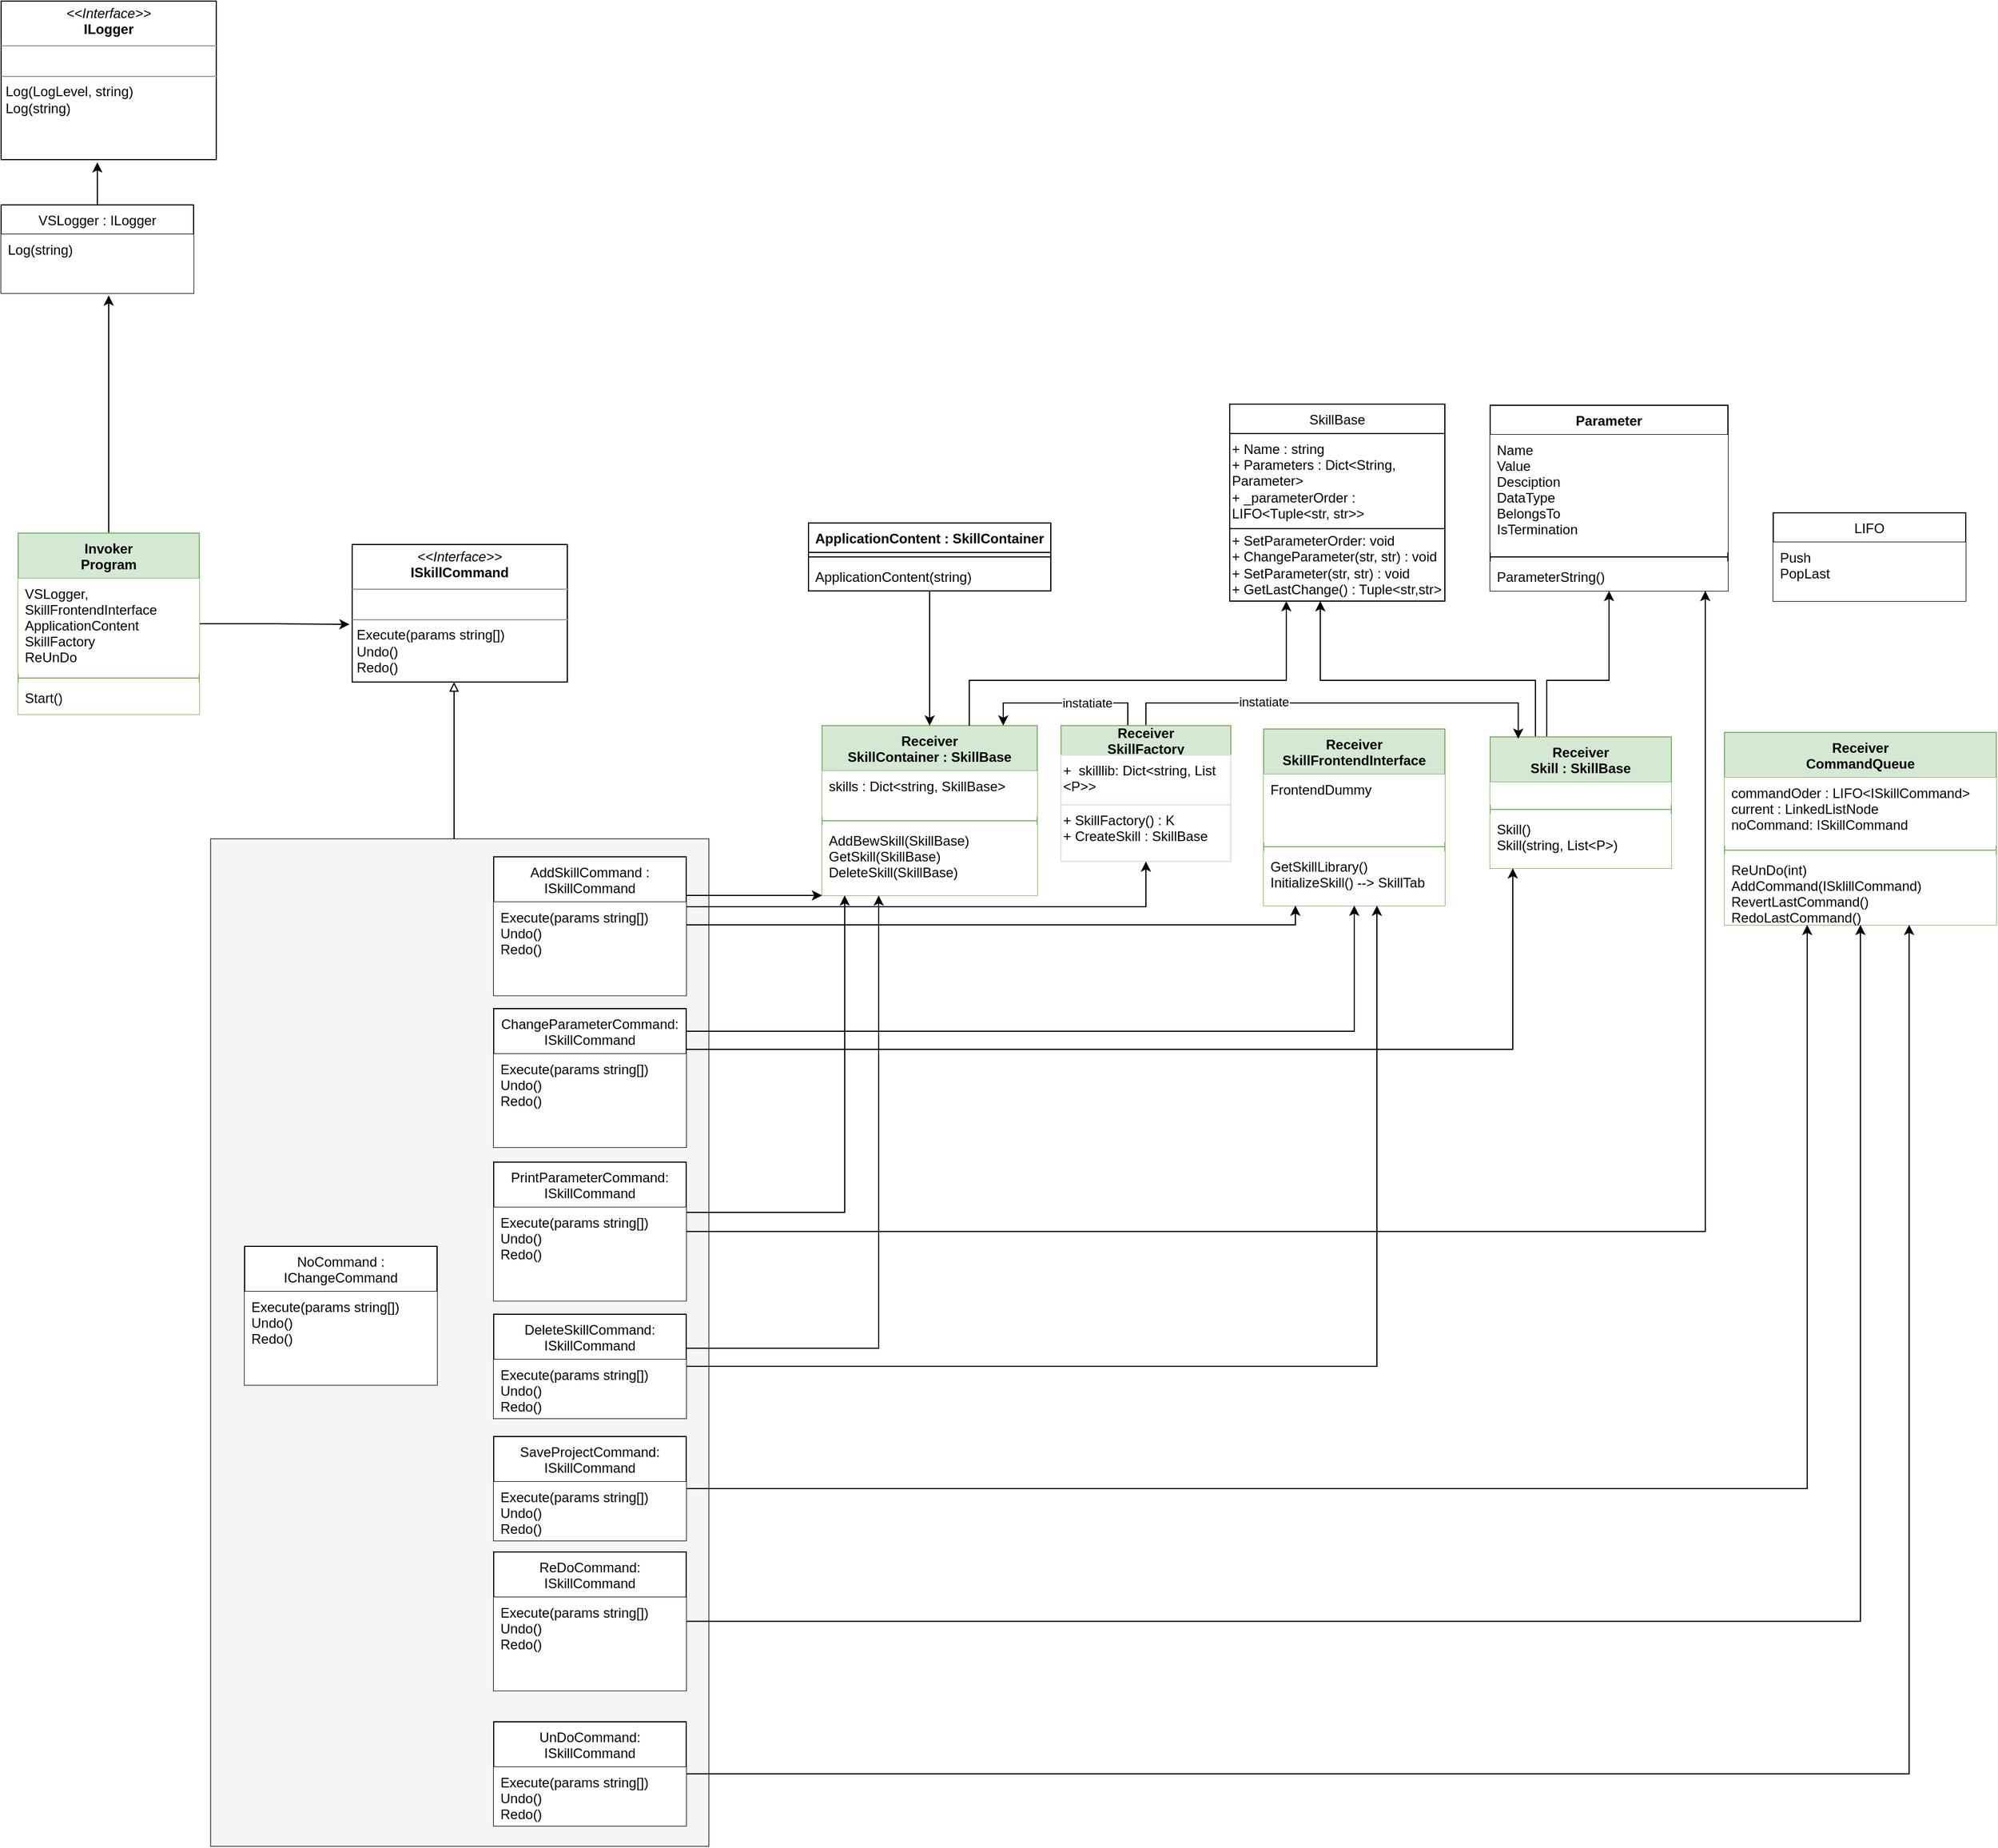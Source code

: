 <mxfile version="21.0.2" type="github" pages="12">
  <diagram id="vNwaoQBseeW0Y4_bEiZS" name="Model_Program">
    <mxGraphModel dx="936" dy="1637" grid="1" gridSize="10" guides="1" tooltips="1" connect="1" arrows="1" fold="1" page="1" pageScale="1" pageWidth="827" pageHeight="1169" math="0" shadow="0">
      <root>
        <mxCell id="0" />
        <mxCell id="1" parent="0" />
        <mxCell id="zZnKWolcMMVww0aWSrRQ-24" style="edgeStyle=orthogonalEdgeStyle;rounded=0;orthogonalLoop=1;jettySize=auto;html=1;" parent="1" source="lYqeImvWA6aAalUUCx2k-1" edge="1">
          <mxGeometry relative="1" as="geometry">
            <mxPoint x="400.0" y="150" as="targetPoint" />
          </mxGeometry>
        </mxCell>
        <mxCell id="DtV3oPvwotjzrNiYsfV8-6" style="edgeStyle=orthogonalEdgeStyle;rounded=0;orthogonalLoop=1;jettySize=auto;html=1;entryX=-0.012;entryY=0.581;entryDx=0;entryDy=0;entryPerimeter=0;" parent="1" source="lYqeImvWA6aAalUUCx2k-1" target="zZ6XmWWJItNwrOug7Ehc-18" edge="1">
          <mxGeometry relative="1" as="geometry" />
        </mxCell>
        <mxCell id="lYqeImvWA6aAalUUCx2k-1" value="Invoker&#xa;Program" style="swimlane;fontStyle=1;align=center;verticalAlign=top;childLayout=stackLayout;horizontal=1;startSize=40;horizontalStack=0;resizeParent=1;resizeParentMax=0;resizeLast=0;collapsible=1;marginBottom=0;fillColor=#d5e8d4;strokeColor=#82b366;" parent="1" vertex="1">
          <mxGeometry x="320" y="360" width="160" height="160" as="geometry" />
        </mxCell>
        <mxCell id="lYqeImvWA6aAalUUCx2k-2" value="VSLogger,&#xa;SkillFrontendInterface&#xa;ApplicationContent&#xa;SkillFactory&#xa;ReUnDo" style="text;align=left;verticalAlign=top;spacingLeft=4;spacingRight=4;overflow=hidden;rotatable=0;points=[[0,0.5],[1,0.5]];portConstraint=eastwest;fillColor=default;" parent="lYqeImvWA6aAalUUCx2k-1" vertex="1">
          <mxGeometry y="40" width="160" height="84" as="geometry" />
        </mxCell>
        <mxCell id="lYqeImvWA6aAalUUCx2k-3" value="" style="line;strokeWidth=1;fillColor=none;align=left;verticalAlign=middle;spacingTop=-1;spacingLeft=3;spacingRight=3;rotatable=0;labelPosition=right;points=[];portConstraint=eastwest;strokeColor=inherit;" parent="lYqeImvWA6aAalUUCx2k-1" vertex="1">
          <mxGeometry y="124" width="160" height="8" as="geometry" />
        </mxCell>
        <mxCell id="lYqeImvWA6aAalUUCx2k-4" value="Start()" style="text;strokeColor=none;fillColor=default;align=left;verticalAlign=top;spacingLeft=4;spacingRight=4;overflow=hidden;rotatable=0;points=[[0,0.5],[1,0.5]];portConstraint=eastwest;" parent="lYqeImvWA6aAalUUCx2k-1" vertex="1">
          <mxGeometry y="132" width="160" height="28" as="geometry" />
        </mxCell>
        <mxCell id="zZnKWolcMMVww0aWSrRQ-28" style="edgeStyle=orthogonalEdgeStyle;rounded=0;orthogonalLoop=1;jettySize=auto;html=1;" parent="1" source="lYqeImvWA6aAalUUCx2k-9" target="zZnKWolcMMVww0aWSrRQ-16" edge="1">
          <mxGeometry relative="1" as="geometry">
            <Array as="points">
              <mxPoint x="1670" y="490" />
              <mxPoint x="1725" y="490" />
            </Array>
          </mxGeometry>
        </mxCell>
        <mxCell id="DtV3oPvwotjzrNiYsfV8-28" style="edgeStyle=orthogonalEdgeStyle;rounded=0;orthogonalLoop=1;jettySize=auto;html=1;startArrow=none;startFill=0;endArrow=classic;endFill=1;" parent="1" source="lYqeImvWA6aAalUUCx2k-9" target="zZnKWolcMMVww0aWSrRQ-35" edge="1">
          <mxGeometry relative="1" as="geometry">
            <mxPoint x="1458.6" y="389.028" as="targetPoint" />
            <Array as="points">
              <mxPoint x="1660" y="490" />
              <mxPoint x="1470" y="490" />
            </Array>
          </mxGeometry>
        </mxCell>
        <mxCell id="lYqeImvWA6aAalUUCx2k-9" value="Receiver &#xa;Skill : SkillBase" style="swimlane;fontStyle=1;align=center;verticalAlign=top;childLayout=stackLayout;horizontal=1;startSize=40;horizontalStack=0;resizeParent=1;resizeParentMax=0;resizeLast=0;collapsible=1;marginBottom=0;fillColor=#d5e8d4;strokeColor=#82b366;" parent="1" vertex="1">
          <mxGeometry x="1620" y="540" width="160" height="116" as="geometry" />
        </mxCell>
        <mxCell id="lYqeImvWA6aAalUUCx2k-10" value="&#xa;" style="text;align=left;verticalAlign=top;spacingLeft=4;spacingRight=4;overflow=hidden;rotatable=0;points=[[0,0.5],[1,0.5]];portConstraint=eastwest;fillColor=default;" parent="lYqeImvWA6aAalUUCx2k-9" vertex="1">
          <mxGeometry y="40" width="160" height="20" as="geometry" />
        </mxCell>
        <mxCell id="lYqeImvWA6aAalUUCx2k-11" value="" style="line;strokeWidth=1;fillColor=none;align=left;verticalAlign=middle;spacingTop=-1;spacingLeft=3;spacingRight=3;rotatable=0;labelPosition=right;points=[];portConstraint=eastwest;strokeColor=inherit;" parent="lYqeImvWA6aAalUUCx2k-9" vertex="1">
          <mxGeometry y="60" width="160" height="8" as="geometry" />
        </mxCell>
        <mxCell id="lYqeImvWA6aAalUUCx2k-12" value="Skill()&#xa;Skill(string, List&lt;P&gt;)" style="text;strokeColor=none;fillColor=default;align=left;verticalAlign=top;spacingLeft=4;spacingRight=4;overflow=hidden;rotatable=0;points=[[0,0.5],[1,0.5]];portConstraint=eastwest;" parent="lYqeImvWA6aAalUUCx2k-9" vertex="1">
          <mxGeometry y="68" width="160" height="48" as="geometry" />
        </mxCell>
        <mxCell id="zZ6XmWWJItNwrOug7Ehc-5" value="Receiver&#xa;SkillContainer : SkillBase" style="swimlane;fontStyle=1;align=center;verticalAlign=top;childLayout=stackLayout;horizontal=1;startSize=40;horizontalStack=0;resizeParent=1;resizeParentMax=0;resizeLast=0;collapsible=1;marginBottom=0;fillColor=#d5e8d4;strokeColor=#82b366;" parent="1" vertex="1">
          <mxGeometry x="1030" y="530" width="190" height="150" as="geometry" />
        </mxCell>
        <mxCell id="zZ6XmWWJItNwrOug7Ehc-6" value="skills : Dict&lt;string, SkillBase&gt;" style="text;align=left;verticalAlign=top;spacingLeft=4;spacingRight=4;overflow=hidden;rotatable=0;points=[[0,0.5],[1,0.5]];portConstraint=eastwest;fillColor=default;" parent="zZ6XmWWJItNwrOug7Ehc-5" vertex="1">
          <mxGeometry y="40" width="190" height="40" as="geometry" />
        </mxCell>
        <mxCell id="zZ6XmWWJItNwrOug7Ehc-7" value="" style="line;strokeWidth=1;fillColor=none;align=left;verticalAlign=middle;spacingTop=-1;spacingLeft=3;spacingRight=3;rotatable=0;labelPosition=right;points=[];portConstraint=eastwest;strokeColor=inherit;" parent="zZ6XmWWJItNwrOug7Ehc-5" vertex="1">
          <mxGeometry y="80" width="190" height="8" as="geometry" />
        </mxCell>
        <mxCell id="zZ6XmWWJItNwrOug7Ehc-8" value="AddBewSkill(SkillBase)&#xa;GetSkill(SkillBase)&#xa;DeleteSkill(SkillBase)" style="text;strokeColor=none;fillColor=default;align=left;verticalAlign=top;spacingLeft=4;spacingRight=4;overflow=hidden;rotatable=0;points=[[0,0.5],[1,0.5]];portConstraint=eastwest;" parent="zZ6XmWWJItNwrOug7Ehc-5" vertex="1">
          <mxGeometry y="88" width="190" height="62" as="geometry" />
        </mxCell>
        <mxCell id="zZ6XmWWJItNwrOug7Ehc-18" value="&lt;p style=&quot;margin:0px;margin-top:4px;text-align:center;&quot;&gt;&lt;i&gt;&amp;lt;&amp;lt;Interface&amp;gt;&amp;gt;&lt;/i&gt;&lt;br&gt;&lt;b&gt;ISkillCommand&lt;/b&gt;&lt;/p&gt;&lt;hr size=&quot;1&quot;&gt;&lt;p style=&quot;margin:0px;margin-left:4px;&quot;&gt;&lt;br&gt;&lt;/p&gt;&lt;hr size=&quot;1&quot;&gt;&lt;p style=&quot;margin:0px;margin-left:4px;&quot;&gt;Execute(params string[])&lt;/p&gt;&lt;p style=&quot;margin:0px;margin-left:4px;&quot;&gt;Undo()&lt;/p&gt;&lt;p style=&quot;margin:0px;margin-left:4px;&quot;&gt;Redo()&lt;/p&gt;&lt;p style=&quot;margin:0px;margin-left:4px;&quot;&gt;&lt;br&gt;&lt;/p&gt;" style="verticalAlign=top;align=left;overflow=fill;fontSize=12;fontFamily=Helvetica;html=1;fillColor=default;" parent="1" vertex="1">
          <mxGeometry x="615" y="370" width="190" height="121.5" as="geometry" />
        </mxCell>
        <mxCell id="zZ6XmWWJItNwrOug7Ehc-19" value="Receiver&#xa;SkillFrontendInterface" style="swimlane;fontStyle=1;align=center;verticalAlign=top;childLayout=stackLayout;horizontal=1;startSize=40;horizontalStack=0;resizeParent=1;resizeParentMax=0;resizeLast=0;collapsible=1;marginBottom=0;fillColor=#d5e8d4;strokeColor=#82b366;" parent="1" vertex="1">
          <mxGeometry x="1420" y="533" width="160" height="156" as="geometry" />
        </mxCell>
        <mxCell id="zZ6XmWWJItNwrOug7Ehc-20" value="FrontendDummy" style="text;align=left;verticalAlign=top;spacingLeft=4;spacingRight=4;overflow=hidden;rotatable=0;points=[[0,0.5],[1,0.5]];portConstraint=eastwest;fillColor=default;" parent="zZ6XmWWJItNwrOug7Ehc-19" vertex="1">
          <mxGeometry y="40" width="160" height="60" as="geometry" />
        </mxCell>
        <mxCell id="zZ6XmWWJItNwrOug7Ehc-21" value="" style="line;strokeWidth=1;fillColor=none;align=left;verticalAlign=middle;spacingTop=-1;spacingLeft=3;spacingRight=3;rotatable=0;labelPosition=right;points=[];portConstraint=eastwest;strokeColor=inherit;" parent="zZ6XmWWJItNwrOug7Ehc-19" vertex="1">
          <mxGeometry y="100" width="160" height="8" as="geometry" />
        </mxCell>
        <mxCell id="zZ6XmWWJItNwrOug7Ehc-22" value="GetSkillLibrary()&#xa;InitializeSkill() --&gt; SkillTab" style="text;strokeColor=none;fillColor=default;align=left;verticalAlign=top;spacingLeft=4;spacingRight=4;overflow=hidden;rotatable=0;points=[[0,0.5],[1,0.5]];portConstraint=eastwest;" parent="zZ6XmWWJItNwrOug7Ehc-19" vertex="1">
          <mxGeometry y="108" width="160" height="48" as="geometry" />
        </mxCell>
        <mxCell id="DtV3oPvwotjzrNiYsfV8-27" style="edgeStyle=orthogonalEdgeStyle;rounded=0;orthogonalLoop=1;jettySize=auto;html=1;startArrow=none;startFill=0;endArrow=classic;endFill=1;" parent="1" source="zZnKWolcMMVww0aWSrRQ-12" target="zZ6XmWWJItNwrOug7Ehc-5" edge="1">
          <mxGeometry relative="1" as="geometry" />
        </mxCell>
        <mxCell id="zZnKWolcMMVww0aWSrRQ-12" value="ApplicationContent : SkillContainer" style="swimlane;fontStyle=1;align=center;verticalAlign=top;childLayout=stackLayout;horizontal=1;startSize=26;horizontalStack=0;resizeParent=1;resizeParentMax=0;resizeLast=0;collapsible=1;marginBottom=0;fillColor=default;" parent="1" vertex="1">
          <mxGeometry x="1018" y="351" width="214" height="60" as="geometry">
            <mxRectangle x="1036" y="498.5" width="240" height="30" as="alternateBounds" />
          </mxGeometry>
        </mxCell>
        <mxCell id="zZnKWolcMMVww0aWSrRQ-14" value="" style="line;strokeWidth=1;fillColor=none;align=left;verticalAlign=middle;spacingTop=-1;spacingLeft=3;spacingRight=3;rotatable=0;labelPosition=right;points=[];portConstraint=eastwest;strokeColor=inherit;" parent="zZnKWolcMMVww0aWSrRQ-12" vertex="1">
          <mxGeometry y="26" width="214" height="8" as="geometry" />
        </mxCell>
        <mxCell id="zZnKWolcMMVww0aWSrRQ-15" value="ApplicationContent(string)" style="text;strokeColor=none;fillColor=none;align=left;verticalAlign=top;spacingLeft=4;spacingRight=4;overflow=hidden;rotatable=0;points=[[0,0.5],[1,0.5]];portConstraint=eastwest;" parent="zZnKWolcMMVww0aWSrRQ-12" vertex="1">
          <mxGeometry y="34" width="214" height="26" as="geometry" />
        </mxCell>
        <mxCell id="zZnKWolcMMVww0aWSrRQ-16" value="Parameter" style="swimlane;fontStyle=1;align=center;verticalAlign=top;childLayout=stackLayout;horizontal=1;startSize=26;horizontalStack=0;resizeParent=1;resizeParentMax=0;resizeLast=0;collapsible=1;marginBottom=0;fillColor=default;" parent="1" vertex="1">
          <mxGeometry x="1620" y="247" width="210" height="164" as="geometry" />
        </mxCell>
        <mxCell id="zZnKWolcMMVww0aWSrRQ-17" value="Name&#xa;Value&#xa;Desciption&#xa;DataType&#xa;BelongsTo&#xa;IsTermination" style="text;strokeColor=none;fillColor=default;align=left;verticalAlign=top;spacingLeft=4;spacingRight=4;overflow=hidden;rotatable=0;points=[[0,0.5],[1,0.5]];portConstraint=eastwest;" parent="zZnKWolcMMVww0aWSrRQ-16" vertex="1">
          <mxGeometry y="26" width="210" height="104" as="geometry" />
        </mxCell>
        <mxCell id="zZnKWolcMMVww0aWSrRQ-18" value="" style="line;strokeWidth=1;fillColor=none;align=left;verticalAlign=middle;spacingTop=-1;spacingLeft=3;spacingRight=3;rotatable=0;labelPosition=right;points=[];portConstraint=eastwest;strokeColor=inherit;" parent="zZnKWolcMMVww0aWSrRQ-16" vertex="1">
          <mxGeometry y="130" width="210" height="8" as="geometry" />
        </mxCell>
        <mxCell id="zZnKWolcMMVww0aWSrRQ-19" value="ParameterString()" style="text;strokeColor=none;fillColor=default;align=left;verticalAlign=top;spacingLeft=4;spacingRight=4;overflow=hidden;rotatable=0;points=[[0,0.5],[1,0.5]];portConstraint=eastwest;" parent="zZnKWolcMMVww0aWSrRQ-16" vertex="1">
          <mxGeometry y="138" width="210" height="26" as="geometry" />
        </mxCell>
        <mxCell id="zZnKWolcMMVww0aWSrRQ-20" value="&lt;p style=&quot;margin:0px;margin-top:4px;text-align:center;&quot;&gt;&lt;i&gt;&amp;lt;&amp;lt;Interface&amp;gt;&amp;gt;&lt;/i&gt;&lt;br&gt;&lt;b&gt;ILogger&lt;/b&gt;&lt;/p&gt;&lt;hr size=&quot;1&quot;&gt;&lt;p style=&quot;margin:0px;margin-left:4px;&quot;&gt;&lt;br&gt;&lt;/p&gt;&lt;hr size=&quot;1&quot;&gt;&lt;p style=&quot;margin:0px;margin-left:4px;&quot;&gt;Log(LogLevel, string)&lt;/p&gt;&lt;p style=&quot;margin:0px;margin-left:4px;&quot;&gt;Log(string)&lt;/p&gt;" style="verticalAlign=top;align=left;overflow=fill;fontSize=12;fontFamily=Helvetica;html=1;fillColor=default;" parent="1" vertex="1">
          <mxGeometry x="305" y="-110" width="190" height="140" as="geometry" />
        </mxCell>
        <mxCell id="zZnKWolcMMVww0aWSrRQ-23" style="edgeStyle=orthogonalEdgeStyle;rounded=0;orthogonalLoop=1;jettySize=auto;html=1;entryX=0.447;entryY=1.017;entryDx=0;entryDy=0;entryPerimeter=0;" parent="1" source="zZnKWolcMMVww0aWSrRQ-21" target="zZnKWolcMMVww0aWSrRQ-20" edge="1">
          <mxGeometry relative="1" as="geometry" />
        </mxCell>
        <mxCell id="zZnKWolcMMVww0aWSrRQ-21" value="VSLogger : ILogger" style="swimlane;fontStyle=0;childLayout=stackLayout;horizontal=1;startSize=26;fillColor=default;horizontalStack=0;resizeParent=1;resizeParentMax=0;resizeLast=0;collapsible=1;marginBottom=0;" parent="1" vertex="1">
          <mxGeometry x="305" y="70" width="170" height="78" as="geometry" />
        </mxCell>
        <mxCell id="zZnKWolcMMVww0aWSrRQ-22" value="Log(string)" style="text;strokeColor=none;fillColor=default;align=left;verticalAlign=top;spacingLeft=4;spacingRight=4;overflow=hidden;rotatable=0;points=[[0,0.5],[1,0.5]];portConstraint=eastwest;" parent="zZnKWolcMMVww0aWSrRQ-21" vertex="1">
          <mxGeometry y="26" width="170" height="52" as="geometry" />
        </mxCell>
        <mxCell id="zZnKWolcMMVww0aWSrRQ-37" style="edgeStyle=orthogonalEdgeStyle;rounded=0;orthogonalLoop=1;jettySize=auto;html=1;startArrow=classic;startFill=1;endArrow=none;endFill=0;" parent="1" source="zZnKWolcMMVww0aWSrRQ-35" target="zZ6XmWWJItNwrOug7Ehc-5" edge="1">
          <mxGeometry relative="1" as="geometry">
            <mxPoint x="1405" y="526" as="targetPoint" />
            <Array as="points">
              <mxPoint x="1440" y="490" />
              <mxPoint x="1160" y="490" />
            </Array>
          </mxGeometry>
        </mxCell>
        <mxCell id="zZnKWolcMMVww0aWSrRQ-35" value="SkillBase" style="swimlane;fontStyle=0;childLayout=stackLayout;horizontal=1;startSize=26;fillColor=default;horizontalStack=0;resizeParent=1;resizeParentMax=0;resizeLast=0;collapsible=1;marginBottom=0;" parent="1" vertex="1">
          <mxGeometry x="1390" y="246" width="190" height="174" as="geometry" />
        </mxCell>
        <mxCell id="NjfeS9OxJKOLEL4vVyGG-2" value="+ Name : string&lt;br&gt;+ Parameters : Dict&amp;lt;String, Parameter&amp;gt;&lt;br&gt;+ _parameterOrder : LIFO&amp;lt;Tuple&amp;lt;str, str&amp;gt;&amp;gt;" style="rounded=0;whiteSpace=wrap;html=1;align=left;" parent="zZnKWolcMMVww0aWSrRQ-35" vertex="1">
          <mxGeometry y="26" width="190" height="84" as="geometry" />
        </mxCell>
        <mxCell id="DtV3oPvwotjzrNiYsfV8-1" value="+ SetParameterOrder: void&lt;br&gt;+ ChangeParameter(str, str) : void&lt;br&gt;+ SetParameter(str, str) : void&lt;br&gt;+ GetLastChange() : Tuple&amp;lt;str,str&amp;gt;" style="rounded=0;whiteSpace=wrap;html=1;align=left;" parent="zZnKWolcMMVww0aWSrRQ-35" vertex="1">
          <mxGeometry y="110" width="190" height="64" as="geometry" />
        </mxCell>
        <mxCell id="DtV3oPvwotjzrNiYsfV8-33" style="edgeStyle=orthogonalEdgeStyle;rounded=0;orthogonalLoop=1;jettySize=auto;html=1;entryX=0.155;entryY=0.014;entryDx=0;entryDy=0;entryPerimeter=0;startArrow=none;startFill=0;endArrow=classic;endFill=1;" parent="1" source="DtV3oPvwotjzrNiYsfV8-2" target="lYqeImvWA6aAalUUCx2k-9" edge="1">
          <mxGeometry relative="1" as="geometry">
            <Array as="points">
              <mxPoint x="1316" y="510" />
              <mxPoint x="1645" y="510" />
            </Array>
          </mxGeometry>
        </mxCell>
        <mxCell id="DtV3oPvwotjzrNiYsfV8-34" value="instatiate" style="edgeLabel;html=1;align=center;verticalAlign=middle;resizable=0;points=[];" parent="DtV3oPvwotjzrNiYsfV8-33" vertex="1" connectable="0">
          <mxGeometry x="-0.351" y="1" relative="1" as="geometry">
            <mxPoint as="offset" />
          </mxGeometry>
        </mxCell>
        <mxCell id="DtV3oPvwotjzrNiYsfV8-35" style="edgeStyle=orthogonalEdgeStyle;rounded=0;orthogonalLoop=1;jettySize=auto;html=1;startArrow=none;startFill=0;endArrow=classic;endFill=1;" parent="1" source="DtV3oPvwotjzrNiYsfV8-2" target="zZ6XmWWJItNwrOug7Ehc-5" edge="1">
          <mxGeometry relative="1" as="geometry">
            <Array as="points">
              <mxPoint x="1300" y="510" />
              <mxPoint x="1190" y="510" />
            </Array>
          </mxGeometry>
        </mxCell>
        <mxCell id="DtV3oPvwotjzrNiYsfV8-36" value="instatiate" style="edgeLabel;html=1;align=center;verticalAlign=middle;resizable=0;points=[];" parent="DtV3oPvwotjzrNiYsfV8-35" vertex="1" connectable="0">
          <mxGeometry x="-0.252" relative="1" as="geometry">
            <mxPoint as="offset" />
          </mxGeometry>
        </mxCell>
        <mxCell id="DtV3oPvwotjzrNiYsfV8-2" value="Receiver&#xa;SkillFactory" style="swimlane;fontStyle=1;childLayout=stackLayout;horizontal=1;startSize=26;fillColor=#d5e8d4;horizontalStack=0;resizeParent=1;resizeParentMax=0;resizeLast=0;collapsible=1;marginBottom=0;strokeColor=#82b366;" parent="1" vertex="1">
          <mxGeometry x="1241" y="530" width="150" height="120" as="geometry" />
        </mxCell>
        <mxCell id="DtV3oPvwotjzrNiYsfV8-3" value="+&amp;nbsp; skilllib: Dict&amp;lt;string, List &amp;lt;P&amp;gt;&amp;gt;&lt;br&gt;" style="rounded=0;whiteSpace=wrap;html=1;align=left;verticalAlign=top;strokeColor=#d5e8d4;" parent="DtV3oPvwotjzrNiYsfV8-2" vertex="1">
          <mxGeometry y="26" width="150" height="44" as="geometry" />
        </mxCell>
        <mxCell id="DtV3oPvwotjzrNiYsfV8-4" value="+ SkillFactory() : K&lt;br&gt;+ CreateSkill : SkillBase" style="rounded=0;whiteSpace=wrap;html=1;align=left;verticalAlign=top;strokeColor=#d5e8d4;" parent="DtV3oPvwotjzrNiYsfV8-2" vertex="1">
          <mxGeometry y="70" width="150" height="50" as="geometry" />
        </mxCell>
        <mxCell id="DtV3oPvwotjzrNiYsfV8-12" value="" style="group" parent="1" vertex="1" connectable="0">
          <mxGeometry x="490" y="630" width="440" height="890" as="geometry" />
        </mxCell>
        <mxCell id="DtV3oPvwotjzrNiYsfV8-11" value="" style="rounded=0;whiteSpace=wrap;html=1;strokeColor=#666666;fillColor=#f5f5f5;fontColor=#333333;" parent="DtV3oPvwotjzrNiYsfV8-12" vertex="1">
          <mxGeometry width="440" height="890" as="geometry" />
        </mxCell>
        <mxCell id="DtV3oPvwotjzrNiYsfV8-7" value="AddSkillCommand : &#xa;ISkillCommand" style="swimlane;fontStyle=0;childLayout=stackLayout;horizontal=1;startSize=40;fillColor=default;horizontalStack=0;resizeParent=1;resizeParentMax=0;resizeLast=0;collapsible=1;marginBottom=0;" parent="DtV3oPvwotjzrNiYsfV8-12" vertex="1">
          <mxGeometry x="250" y="15.87" width="170" height="122.522" as="geometry" />
        </mxCell>
        <mxCell id="DtV3oPvwotjzrNiYsfV8-8" value="Execute(params string[])&#xa;Undo()&#xa;Redo()" style="text;strokeColor=none;fillColor=default;align=left;verticalAlign=top;spacingLeft=4;spacingRight=4;overflow=hidden;rotatable=0;points=[[0,0.5],[1,0.5]];portConstraint=eastwest;" parent="DtV3oPvwotjzrNiYsfV8-7" vertex="1">
          <mxGeometry y="40" width="170" height="82.522" as="geometry" />
        </mxCell>
        <mxCell id="DtV3oPvwotjzrNiYsfV8-9" value="NoCommand : &#xa;IChangeCommand" style="swimlane;fontStyle=0;childLayout=stackLayout;horizontal=1;startSize=40;fillColor=default;horizontalStack=0;resizeParent=1;resizeParentMax=0;resizeLast=0;collapsible=1;marginBottom=0;" parent="DtV3oPvwotjzrNiYsfV8-12" vertex="1">
          <mxGeometry x="30" y="360.002" width="170" height="122.522" as="geometry" />
        </mxCell>
        <mxCell id="DtV3oPvwotjzrNiYsfV8-10" value="Execute(params string[])&#xa;Undo()&#xa;Redo()" style="text;strokeColor=none;fillColor=default;align=left;verticalAlign=top;spacingLeft=4;spacingRight=4;overflow=hidden;rotatable=0;points=[[0,0.5],[1,0.5]];portConstraint=eastwest;" parent="DtV3oPvwotjzrNiYsfV8-9" vertex="1">
          <mxGeometry y="40" width="170" height="82.522" as="geometry" />
        </mxCell>
        <mxCell id="zZnKWolcMMVww0aWSrRQ-8" value="PrintParameterCommand: &#xa;ISkillCommand" style="swimlane;fontStyle=0;childLayout=stackLayout;horizontal=1;startSize=40;fillColor=default;horizontalStack=0;resizeParent=1;resizeParentMax=0;resizeLast=0;collapsible=1;marginBottom=0;" parent="DtV3oPvwotjzrNiYsfV8-12" vertex="1">
          <mxGeometry x="250" y="285.649" width="170" height="122.522" as="geometry" />
        </mxCell>
        <mxCell id="zZnKWolcMMVww0aWSrRQ-9" value="Execute(params string[])&#xa;Undo()&#xa;Redo()" style="text;strokeColor=none;fillColor=default;align=left;verticalAlign=top;spacingLeft=4;spacingRight=4;overflow=hidden;rotatable=0;points=[[0,0.5],[1,0.5]];portConstraint=eastwest;" parent="zZnKWolcMMVww0aWSrRQ-8" vertex="1">
          <mxGeometry y="40" width="170" height="82.522" as="geometry" />
        </mxCell>
        <mxCell id="zZnKWolcMMVww0aWSrRQ-1" value="ChangeParameterCommand: &#xa;ISkillCommand" style="swimlane;fontStyle=0;childLayout=stackLayout;horizontal=1;startSize=40;fillColor=default;horizontalStack=0;resizeParent=1;resizeParentMax=0;resizeLast=0;collapsible=1;marginBottom=0;" parent="DtV3oPvwotjzrNiYsfV8-12" vertex="1">
          <mxGeometry x="250" y="150.004" width="170" height="122.522" as="geometry" />
        </mxCell>
        <mxCell id="zZnKWolcMMVww0aWSrRQ-2" value="Execute(params string[])&#xa;Undo()&#xa;Redo()" style="text;strokeColor=none;fillColor=default;align=left;verticalAlign=top;spacingLeft=4;spacingRight=4;overflow=hidden;rotatable=0;points=[[0,0.5],[1,0.5]];portConstraint=eastwest;" parent="zZnKWolcMMVww0aWSrRQ-1" vertex="1">
          <mxGeometry y="40" width="170" height="82.522" as="geometry" />
        </mxCell>
        <mxCell id="0z96vu7NgNnMDzFw5xJf-1" value="UnDoCommand: &#xa;ISkillCommand" style="swimlane;fontStyle=0;childLayout=stackLayout;horizontal=1;startSize=40;fillColor=default;horizontalStack=0;resizeParent=1;resizeParentMax=0;resizeLast=0;collapsible=1;marginBottom=0;" parent="DtV3oPvwotjzrNiYsfV8-12" vertex="1">
          <mxGeometry x="250" y="780" width="170" height="92" as="geometry" />
        </mxCell>
        <mxCell id="0z96vu7NgNnMDzFw5xJf-2" value="Execute(params string[])&#xa;Undo()&#xa;Redo()" style="text;strokeColor=none;fillColor=default;align=left;verticalAlign=top;spacingLeft=4;spacingRight=4;overflow=hidden;rotatable=0;points=[[0,0.5],[1,0.5]];portConstraint=eastwest;" parent="0z96vu7NgNnMDzFw5xJf-1" vertex="1">
          <mxGeometry y="40" width="170" height="52" as="geometry" />
        </mxCell>
        <mxCell id="0z96vu7NgNnMDzFw5xJf-8" value="DeleteSkillCommand:&#xa;ISkillCommand" style="swimlane;fontStyle=0;childLayout=stackLayout;horizontal=1;startSize=40;fillColor=default;horizontalStack=0;resizeParent=1;resizeParentMax=0;resizeLast=0;collapsible=1;marginBottom=0;" parent="DtV3oPvwotjzrNiYsfV8-12" vertex="1">
          <mxGeometry x="250" y="420" width="170" height="92" as="geometry" />
        </mxCell>
        <mxCell id="0z96vu7NgNnMDzFw5xJf-9" value="Execute(params string[])&#xa;Undo()&#xa;Redo()" style="text;strokeColor=none;fillColor=default;align=left;verticalAlign=top;spacingLeft=4;spacingRight=4;overflow=hidden;rotatable=0;points=[[0,0.5],[1,0.5]];portConstraint=eastwest;" parent="0z96vu7NgNnMDzFw5xJf-8" vertex="1">
          <mxGeometry y="40" width="170" height="52" as="geometry" />
        </mxCell>
        <mxCell id="DtV3oPvwotjzrNiYsfV8-20" value="ReDoCommand: &#xa;ISkillCommand" style="swimlane;fontStyle=0;childLayout=stackLayout;horizontal=1;startSize=40;fillColor=default;horizontalStack=0;resizeParent=1;resizeParentMax=0;resizeLast=0;collapsible=1;marginBottom=0;" parent="DtV3oPvwotjzrNiYsfV8-12" vertex="1">
          <mxGeometry x="250" y="630" width="170" height="122.522" as="geometry" />
        </mxCell>
        <mxCell id="DtV3oPvwotjzrNiYsfV8-21" value="Execute(params string[])&#xa;Undo()&#xa;Redo()" style="text;strokeColor=none;fillColor=default;align=left;verticalAlign=top;spacingLeft=4;spacingRight=4;overflow=hidden;rotatable=0;points=[[0,0.5],[1,0.5]];portConstraint=eastwest;" parent="DtV3oPvwotjzrNiYsfV8-20" vertex="1">
          <mxGeometry y="40" width="170" height="82.522" as="geometry" />
        </mxCell>
        <mxCell id="0z96vu7NgNnMDzFw5xJf-3" value="SaveProjectCommand: &#xa;ISkillCommand" style="swimlane;fontStyle=0;childLayout=stackLayout;horizontal=1;startSize=40;fillColor=default;horizontalStack=0;resizeParent=1;resizeParentMax=0;resizeLast=0;collapsible=1;marginBottom=0;" parent="DtV3oPvwotjzrNiYsfV8-12" vertex="1">
          <mxGeometry x="250" y="528" width="170" height="92" as="geometry" />
        </mxCell>
        <mxCell id="0z96vu7NgNnMDzFw5xJf-4" value="Execute(params string[])&#xa;Undo()&#xa;Redo()" style="text;strokeColor=none;fillColor=default;align=left;verticalAlign=top;spacingLeft=4;spacingRight=4;overflow=hidden;rotatable=0;points=[[0,0.5],[1,0.5]];portConstraint=eastwest;" parent="0z96vu7NgNnMDzFw5xJf-3" vertex="1">
          <mxGeometry y="40" width="170" height="52" as="geometry" />
        </mxCell>
        <mxCell id="DtV3oPvwotjzrNiYsfV8-13" style="edgeStyle=orthogonalEdgeStyle;rounded=0;orthogonalLoop=1;jettySize=auto;html=1;endArrow=block;endFill=0;" parent="1" source="DtV3oPvwotjzrNiYsfV8-11" target="zZ6XmWWJItNwrOug7Ehc-18" edge="1">
          <mxGeometry relative="1" as="geometry">
            <Array as="points">
              <mxPoint x="705" y="560" />
              <mxPoint x="705" y="560" />
            </Array>
          </mxGeometry>
        </mxCell>
        <mxCell id="DtV3oPvwotjzrNiYsfV8-14" value="LIFO" style="swimlane;fontStyle=0;childLayout=stackLayout;horizontal=1;startSize=26;fillColor=default;horizontalStack=0;resizeParent=1;resizeParentMax=0;resizeLast=0;collapsible=1;marginBottom=0;" parent="1" vertex="1">
          <mxGeometry x="1870" y="342" width="170" height="78" as="geometry" />
        </mxCell>
        <mxCell id="DtV3oPvwotjzrNiYsfV8-15" value="Push&#xa;PopLast" style="text;strokeColor=none;fillColor=default;align=left;verticalAlign=top;spacingLeft=4;spacingRight=4;overflow=hidden;rotatable=0;points=[[0,0.5],[1,0.5]];portConstraint=eastwest;" parent="DtV3oPvwotjzrNiYsfV8-14" vertex="1">
          <mxGeometry y="26" width="170" height="52" as="geometry" />
        </mxCell>
        <mxCell id="DtV3oPvwotjzrNiYsfV8-16" value="Receiver&#xa;CommandQueue" style="swimlane;fontStyle=1;align=center;verticalAlign=top;childLayout=stackLayout;horizontal=1;startSize=40;horizontalStack=0;resizeParent=1;resizeParentMax=0;resizeLast=0;collapsible=1;marginBottom=0;fillColor=#d5e8d4;strokeColor=#82b366;" parent="1" vertex="1">
          <mxGeometry x="1827" y="536" width="240" height="170" as="geometry" />
        </mxCell>
        <mxCell id="DtV3oPvwotjzrNiYsfV8-17" value="commandOder : LIFO&lt;ISkillCommand&gt;&#xa;current : LinkedListNode&#xa;noCommand: ISkillCommand" style="text;strokeColor=none;fillColor=default;align=left;verticalAlign=top;spacingLeft=4;spacingRight=4;overflow=hidden;rotatable=0;points=[[0,0.5],[1,0.5]];portConstraint=eastwest;" parent="DtV3oPvwotjzrNiYsfV8-16" vertex="1">
          <mxGeometry y="40" width="240" height="60" as="geometry" />
        </mxCell>
        <mxCell id="DtV3oPvwotjzrNiYsfV8-18" value="" style="line;strokeWidth=1;fillColor=none;align=left;verticalAlign=middle;spacingTop=-1;spacingLeft=3;spacingRight=3;rotatable=0;labelPosition=right;points=[];portConstraint=eastwest;strokeColor=inherit;" parent="DtV3oPvwotjzrNiYsfV8-16" vertex="1">
          <mxGeometry y="100" width="240" height="8" as="geometry" />
        </mxCell>
        <mxCell id="DtV3oPvwotjzrNiYsfV8-19" value="ReUnDo(int)&#xa;AddCommand(ISklillCommand)&#xa;RevertLastCommand()&#xa;RedoLastCommand()" style="text;strokeColor=none;fillColor=default;align=left;verticalAlign=top;spacingLeft=4;spacingRight=4;overflow=hidden;rotatable=0;points=[[0,0.5],[1,0.5]];portConstraint=eastwest;" parent="DtV3oPvwotjzrNiYsfV8-16" vertex="1">
          <mxGeometry y="108" width="240" height="62" as="geometry" />
        </mxCell>
        <mxCell id="DtV3oPvwotjzrNiYsfV8-23" style="edgeStyle=orthogonalEdgeStyle;rounded=0;orthogonalLoop=1;jettySize=auto;html=1;endArrow=classic;endFill=1;" parent="1" source="DtV3oPvwotjzrNiYsfV8-7" target="DtV3oPvwotjzrNiYsfV8-2" edge="1">
          <mxGeometry relative="1" as="geometry">
            <Array as="points">
              <mxPoint x="1316" y="690" />
            </Array>
          </mxGeometry>
        </mxCell>
        <mxCell id="DtV3oPvwotjzrNiYsfV8-24" style="edgeStyle=orthogonalEdgeStyle;rounded=0;orthogonalLoop=1;jettySize=auto;html=1;endArrow=classic;endFill=1;" parent="1" source="DtV3oPvwotjzrNiYsfV8-20" target="DtV3oPvwotjzrNiYsfV8-16" edge="1">
          <mxGeometry relative="1" as="geometry" />
        </mxCell>
        <mxCell id="DtV3oPvwotjzrNiYsfV8-25" style="edgeStyle=orthogonalEdgeStyle;rounded=0;orthogonalLoop=1;jettySize=auto;html=1;startArrow=none;startFill=0;endArrow=classic;endFill=1;" parent="1" source="zZnKWolcMMVww0aWSrRQ-1" target="zZ6XmWWJItNwrOug7Ehc-19" edge="1">
          <mxGeometry relative="1" as="geometry">
            <Array as="points">
              <mxPoint x="1500" y="800" />
            </Array>
          </mxGeometry>
        </mxCell>
        <mxCell id="DtV3oPvwotjzrNiYsfV8-26" style="edgeStyle=orthogonalEdgeStyle;rounded=0;orthogonalLoop=1;jettySize=auto;html=1;startArrow=none;startFill=0;endArrow=classic;endFill=1;" parent="1" source="zZnKWolcMMVww0aWSrRQ-1" target="lYqeImvWA6aAalUUCx2k-9" edge="1">
          <mxGeometry relative="1" as="geometry">
            <mxPoint x="1640" y="650" as="targetPoint" />
            <Array as="points">
              <mxPoint x="1640" y="816" />
            </Array>
          </mxGeometry>
        </mxCell>
        <mxCell id="DtV3oPvwotjzrNiYsfV8-29" style="edgeStyle=orthogonalEdgeStyle;rounded=0;orthogonalLoop=1;jettySize=auto;html=1;startArrow=none;startFill=0;endArrow=classic;endFill=1;" parent="1" source="DtV3oPvwotjzrNiYsfV8-7" target="zZ6XmWWJItNwrOug7Ehc-5" edge="1">
          <mxGeometry relative="1" as="geometry">
            <Array as="points">
              <mxPoint x="1115" y="660" />
            </Array>
          </mxGeometry>
        </mxCell>
        <mxCell id="DtV3oPvwotjzrNiYsfV8-30" style="edgeStyle=orthogonalEdgeStyle;rounded=0;orthogonalLoop=1;jettySize=auto;html=1;startArrow=none;startFill=0;endArrow=classic;endFill=1;" parent="1" source="DtV3oPvwotjzrNiYsfV8-8" target="zZ6XmWWJItNwrOug7Ehc-19" edge="1">
          <mxGeometry relative="1" as="geometry">
            <Array as="points">
              <mxPoint x="1448" y="706" />
            </Array>
          </mxGeometry>
        </mxCell>
        <mxCell id="0z96vu7NgNnMDzFw5xJf-7" style="edgeStyle=orthogonalEdgeStyle;rounded=0;orthogonalLoop=1;jettySize=auto;html=1;" parent="1" source="zZnKWolcMMVww0aWSrRQ-8" target="zZnKWolcMMVww0aWSrRQ-16" edge="1">
          <mxGeometry relative="1" as="geometry">
            <mxPoint x="1810" y="420" as="targetPoint" />
            <Array as="points">
              <mxPoint x="1810" y="977" />
            </Array>
          </mxGeometry>
        </mxCell>
        <mxCell id="0z96vu7NgNnMDzFw5xJf-12" style="edgeStyle=orthogonalEdgeStyle;rounded=0;orthogonalLoop=1;jettySize=auto;html=1;" parent="1" source="zZnKWolcMMVww0aWSrRQ-8" target="zZ6XmWWJItNwrOug7Ehc-5" edge="1">
          <mxGeometry relative="1" as="geometry">
            <mxPoint x="1050" y="680" as="targetPoint" />
            <Array as="points">
              <mxPoint x="1050" y="960" />
            </Array>
          </mxGeometry>
        </mxCell>
        <mxCell id="0z96vu7NgNnMDzFw5xJf-13" style="edgeStyle=orthogonalEdgeStyle;rounded=0;orthogonalLoop=1;jettySize=auto;html=1;" parent="1" source="0z96vu7NgNnMDzFw5xJf-8" target="zZ6XmWWJItNwrOug7Ehc-5" edge="1">
          <mxGeometry relative="1" as="geometry">
            <Array as="points">
              <mxPoint x="1080" y="1080" />
            </Array>
          </mxGeometry>
        </mxCell>
        <mxCell id="0z96vu7NgNnMDzFw5xJf-14" style="edgeStyle=orthogonalEdgeStyle;rounded=0;orthogonalLoop=1;jettySize=auto;html=1;" parent="1" source="0z96vu7NgNnMDzFw5xJf-8" target="zZ6XmWWJItNwrOug7Ehc-19" edge="1">
          <mxGeometry relative="1" as="geometry">
            <Array as="points">
              <mxPoint x="1520" y="1096" />
            </Array>
          </mxGeometry>
        </mxCell>
        <mxCell id="0z96vu7NgNnMDzFw5xJf-15" style="edgeStyle=orthogonalEdgeStyle;rounded=0;orthogonalLoop=1;jettySize=auto;html=1;" parent="1" source="0z96vu7NgNnMDzFw5xJf-3" target="DtV3oPvwotjzrNiYsfV8-16" edge="1">
          <mxGeometry relative="1" as="geometry">
            <Array as="points">
              <mxPoint x="1900" y="1204" />
            </Array>
          </mxGeometry>
        </mxCell>
        <mxCell id="0z96vu7NgNnMDzFw5xJf-16" style="edgeStyle=orthogonalEdgeStyle;rounded=0;orthogonalLoop=1;jettySize=auto;html=1;" parent="1" source="0z96vu7NgNnMDzFw5xJf-1" target="DtV3oPvwotjzrNiYsfV8-16" edge="1">
          <mxGeometry relative="1" as="geometry">
            <Array as="points">
              <mxPoint x="1990" y="1456" />
            </Array>
          </mxGeometry>
        </mxCell>
      </root>
    </mxGraphModel>
  </diagram>
  <diagram id="bEHalfh_vaQFtD4VMvqH" name="Unity_Program">
    <mxGraphModel dx="6360" dy="2480" grid="1" gridSize="10" guides="1" tooltips="1" connect="1" arrows="1" fold="1" page="1" pageScale="1" pageWidth="827" pageHeight="1169" math="0" shadow="0">
      <root>
        <mxCell id="0" />
        <mxCell id="1" parent="0" />
        <mxCell id="6Wm7mhCpSnMSzfBANBxL-57" value="Skill_pivot" style="rounded=0;whiteSpace=wrap;html=1;fillColor=#FFFFFF;gradientColor=none;align=center;verticalAlign=top;fontSize=21;fontColor=#EA6B66;fontStyle=1" parent="1" vertex="1">
          <mxGeometry x="-990" y="2640" width="980" height="740" as="geometry" />
        </mxCell>
        <mxCell id="kI99gLAbCUHV8u6KPCgm-23" value="Button relations" style="rounded=0;whiteSpace=wrap;html=1;fillColor=#f5f5f5;strokeColor=none;fontColor=#333333;align=center;verticalAlign=top;" parent="1" vertex="1">
          <mxGeometry x="-70" y="1805" width="430" height="680" as="geometry" />
        </mxCell>
        <mxCell id="kI99gLAbCUHV8u6KPCgm-2" value="State 3 (InstantiateSkillCategories)" style="rounded=0;whiteSpace=wrap;html=1;fillColor=#f5f5f5;strokeColor=none;fontColor=#333333;align=center;verticalAlign=top;" parent="1" vertex="1">
          <mxGeometry x="400" y="1810" width="840" height="680" as="geometry" />
        </mxCell>
        <mxCell id="kI99gLAbCUHV8u6KPCgm-1" value="State 1 (InstaitateLoadedProgramSubSkills)" style="rounded=0;whiteSpace=wrap;html=1;fillColor=#f5f5f5;strokeColor=none;fontColor=#333333;align=center;verticalAlign=top;" parent="1" vertex="1">
          <mxGeometry x="-460" y="1020" width="840" height="680" as="geometry" />
        </mxCell>
        <mxCell id="2sME0dsuMVkDy9qAQWR5-32" style="edgeStyle=orthogonalEdgeStyle;rounded=0;orthogonalLoop=1;jettySize=auto;html=1;entryX=0.5;entryY=1;entryDx=0;entryDy=0;" parent="1" source="2sME0dsuMVkDy9qAQWR5-12" target="2sME0dsuMVkDy9qAQWR5-24" edge="1">
          <mxGeometry relative="1" as="geometry" />
        </mxCell>
        <mxCell id="2sME0dsuMVkDy9qAQWR5-33" value="3. InstatiateSubSkill" style="edgeLabel;html=1;align=center;verticalAlign=middle;resizable=0;points=[];" parent="2sME0dsuMVkDy9qAQWR5-32" vertex="1" connectable="0">
          <mxGeometry x="0.549" y="1" relative="1" as="geometry">
            <mxPoint y="13" as="offset" />
          </mxGeometry>
        </mxCell>
        <mxCell id="2sME0dsuMVkDy9qAQWR5-12" value="abstract &lt;br&gt;SkillBaseControl&lt;br&gt;&lt;br&gt;(hat GO ActiveSkill as)&lt;br&gt;as.SkillBaseView" style="html=1;fillColor=#f8cecc;strokeColor=#b85450;" parent="1" vertex="1">
          <mxGeometry x="-140" y="1220" width="197" height="100" as="geometry" />
        </mxCell>
        <mxCell id="2sME0dsuMVkDy9qAQWR5-13" style="edgeStyle=orthogonalEdgeStyle;rounded=0;orthogonalLoop=1;jettySize=auto;html=1;" parent="1" source="2sME0dsuMVkDy9qAQWR5-17" target="2sME0dsuMVkDy9qAQWR5-20" edge="1">
          <mxGeometry relative="1" as="geometry">
            <Array as="points">
              <mxPoint x="549" y="1550" />
            </Array>
          </mxGeometry>
        </mxCell>
        <mxCell id="2sME0dsuMVkDy9qAQWR5-14" value="1. Holt sich die ApplicationSequence&lt;br&gt;(Als SkillContainer)" style="edgeLabel;html=1;align=center;verticalAlign=middle;resizable=0;points=[];" parent="2sME0dsuMVkDy9qAQWR5-13" vertex="1" connectable="0">
          <mxGeometry x="0.341" y="-1" relative="1" as="geometry">
            <mxPoint x="-64" y="-1" as="offset" />
          </mxGeometry>
        </mxCell>
        <mxCell id="2sME0dsuMVkDy9qAQWR5-15" style="edgeStyle=orthogonalEdgeStyle;rounded=0;orthogonalLoop=1;jettySize=auto;html=1;" parent="1" source="2sME0dsuMVkDy9qAQWR5-17" target="2sME0dsuMVkDy9qAQWR5-12" edge="1">
          <mxGeometry relative="1" as="geometry">
            <Array as="points">
              <mxPoint x="490" y="1260" />
            </Array>
            <mxPoint x="250" y="1290" as="sourcePoint" />
          </mxGeometry>
        </mxCell>
        <mxCell id="2sME0dsuMVkDy9qAQWR5-16" value="2.Schickt SkillContainer weiter" style="edgeLabel;html=1;align=center;verticalAlign=middle;resizable=0;points=[];" parent="2sME0dsuMVkDy9qAQWR5-15" vertex="1" connectable="0">
          <mxGeometry x="-0.254" y="-2" relative="1" as="geometry">
            <mxPoint x="-102" y="2" as="offset" />
          </mxGeometry>
        </mxCell>
        <mxCell id="kI99gLAbCUHV8u6KPCgm-4" style="edgeStyle=orthogonalEdgeStyle;rounded=0;orthogonalLoop=1;jettySize=auto;html=1;" parent="1" source="2sME0dsuMVkDy9qAQWR5-17" target="kI99gLAbCUHV8u6KPCgm-3" edge="1">
          <mxGeometry relative="1" as="geometry">
            <Array as="points">
              <mxPoint x="510" y="1770" />
              <mxPoint x="510" y="1770" />
            </Array>
          </mxGeometry>
        </mxCell>
        <mxCell id="2sME0dsuMVkDy9qAQWR5-17" value="UnityVSInterface : IObserver" style="html=1;fillColor=#f8cecc;strokeColor=#b85450;" parent="1" vertex="1">
          <mxGeometry x="450" y="1410" width="197" height="100" as="geometry" />
        </mxCell>
        <mxCell id="2sME0dsuMVkDy9qAQWR5-18" style="edgeStyle=orthogonalEdgeStyle;rounded=0;orthogonalLoop=1;jettySize=auto;html=1;" parent="1" source="2sME0dsuMVkDy9qAQWR5-20" target="2sME0dsuMVkDy9qAQWR5-17" edge="1">
          <mxGeometry relative="1" as="geometry">
            <Array as="points">
              <mxPoint x="980" y="1460" />
            </Array>
          </mxGeometry>
        </mxCell>
        <mxCell id="2sME0dsuMVkDy9qAQWR5-19" value="0. Create Program&amp;nbsp;&lt;br&gt;&amp;amp;&amp;nbsp;&lt;br&gt;Notify Observer" style="edgeLabel;html=1;align=center;verticalAlign=middle;resizable=0;points=[];" parent="2sME0dsuMVkDy9qAQWR5-18" vertex="1" connectable="0">
          <mxGeometry x="0.107" y="2" relative="1" as="geometry">
            <mxPoint as="offset" />
          </mxGeometry>
        </mxCell>
        <mxCell id="2sME0dsuMVkDy9qAQWR5-20" value="SkillListSubject: ISubject" style="rounded=0;whiteSpace=wrap;html=1;fillColor=#dae8fc;strokeColor=#6c8ebf;" parent="1" vertex="1">
          <mxGeometry x="920" y="1500" width="200" height="100" as="geometry" />
        </mxCell>
        <mxCell id="2sME0dsuMVkDy9qAQWR5-21" style="edgeStyle=orthogonalEdgeStyle;rounded=0;orthogonalLoop=1;jettySize=auto;html=1;" parent="1" source="2sME0dsuMVkDy9qAQWR5-23" target="2sME0dsuMVkDy9qAQWR5-20" edge="1">
          <mxGeometry relative="1" as="geometry">
            <Array as="points">
              <mxPoint x="1000" y="1470" />
              <mxPoint x="1000" y="1470" />
            </Array>
          </mxGeometry>
        </mxCell>
        <mxCell id="2sME0dsuMVkDy9qAQWR5-22" style="edgeStyle=orthogonalEdgeStyle;rounded=0;orthogonalLoop=1;jettySize=auto;html=1;entryX=0.5;entryY=0;entryDx=0;entryDy=0;" parent="1" source="2sME0dsuMVkDy9qAQWR5-23" target="2sME0dsuMVkDy9qAQWR5-17" edge="1">
          <mxGeometry relative="1" as="geometry" />
        </mxCell>
        <mxCell id="2sME0dsuMVkDy9qAQWR5-23" value="IObserverISubject" style="rounded=0;whiteSpace=wrap;html=1;fillColor=#dae8fc;strokeColor=#6c8ebf;" parent="1" vertex="1">
          <mxGeometry x="900" y="1290" width="200" height="100" as="geometry" />
        </mxCell>
        <mxCell id="2sME0dsuMVkDy9qAQWR5-25" value="UnityProgram:&amp;nbsp;&lt;br&gt;Erstellt das Unity Program" style="html=1;fillColor=#f8cecc;strokeColor=#b85450;" parent="1" vertex="1">
          <mxGeometry x="470" y="1110" width="197" height="100" as="geometry" />
        </mxCell>
        <mxCell id="2sME0dsuMVkDy9qAQWR5-29" style="edgeStyle=orthogonalEdgeStyle;rounded=0;orthogonalLoop=1;jettySize=auto;html=1;" parent="1" source="2sME0dsuMVkDy9qAQWR5-26" target="2sME0dsuMVkDy9qAQWR5-12" edge="1">
          <mxGeometry relative="1" as="geometry" />
        </mxCell>
        <mxCell id="2sME0dsuMVkDy9qAQWR5-26" value="SkillcontainerControl : SkillBaseControl" style="html=1;fillColor=#f8cecc;strokeColor=#b85450;" parent="1" vertex="1">
          <mxGeometry x="-290" y="1500" width="240" height="50" as="geometry" />
        </mxCell>
        <mxCell id="2sME0dsuMVkDy9qAQWR5-31" style="edgeStyle=orthogonalEdgeStyle;rounded=0;orthogonalLoop=1;jettySize=auto;html=1;entryX=0.422;entryY=0.989;entryDx=0;entryDy=0;entryPerimeter=0;" parent="1" source="2sME0dsuMVkDy9qAQWR5-27" target="2sME0dsuMVkDy9qAQWR5-26" edge="1">
          <mxGeometry relative="1" as="geometry" />
        </mxCell>
        <mxCell id="2sME0dsuMVkDy9qAQWR5-27" value="SkillContentControl : SkillcontainerControl&amp;nbsp;" style="html=1;fillColor=#f8cecc;strokeColor=#b85450;" parent="1" vertex="1">
          <mxGeometry x="-420" y="1610" width="240" height="50" as="geometry" />
        </mxCell>
        <mxCell id="2sME0dsuMVkDy9qAQWR5-30" style="edgeStyle=orthogonalEdgeStyle;rounded=0;orthogonalLoop=1;jettySize=auto;html=1;" parent="1" source="2sME0dsuMVkDy9qAQWR5-28" target="2sME0dsuMVkDy9qAQWR5-12" edge="1">
          <mxGeometry relative="1" as="geometry">
            <Array as="points">
              <mxPoint x="50" y="1410" />
              <mxPoint x="-40" y="1410" />
            </Array>
          </mxGeometry>
        </mxCell>
        <mxCell id="2sME0dsuMVkDy9qAQWR5-28" value="SkillControl : SkillBaseControl" style="html=1;fillColor=#f8cecc;strokeColor=#b85450;" parent="1" vertex="1">
          <mxGeometry x="-40" y="1500" width="240" height="50" as="geometry" />
        </mxCell>
        <mxCell id="kI99gLAbCUHV8u6KPCgm-7" style="edgeStyle=orthogonalEdgeStyle;rounded=0;orthogonalLoop=1;jettySize=auto;html=1;" parent="1" source="kI99gLAbCUHV8u6KPCgm-3" target="kI99gLAbCUHV8u6KPCgm-5" edge="1">
          <mxGeometry relative="1" as="geometry" />
        </mxCell>
        <mxCell id="kI99gLAbCUHV8u6KPCgm-12" value="Iteriert über alle Categories und deren Content" style="edgeLabel;html=1;align=center;verticalAlign=middle;resizable=0;points=[];" parent="kI99gLAbCUHV8u6KPCgm-7" vertex="1" connectable="0">
          <mxGeometry x="-0.196" y="2" relative="1" as="geometry">
            <mxPoint as="offset" />
          </mxGeometry>
        </mxCell>
        <mxCell id="kI99gLAbCUHV8u6KPCgm-3" value="SkillLibraryControl&amp;nbsp;&lt;br&gt;(hängt an GO)" style="html=1;fillColor=#f8cecc;strokeColor=#b85450;" parent="1" vertex="1">
          <mxGeometry x="430" y="1860" width="170" height="80" as="geometry" />
        </mxCell>
        <mxCell id="kI99gLAbCUHV8u6KPCgm-9" style="edgeStyle=orthogonalEdgeStyle;rounded=0;orthogonalLoop=1;jettySize=auto;html=1;" parent="1" source="kI99gLAbCUHV8u6KPCgm-3" target="kI99gLAbCUHV8u6KPCgm-8" edge="1">
          <mxGeometry relative="1" as="geometry" />
        </mxCell>
        <mxCell id="kI99gLAbCUHV8u6KPCgm-15" value="Instantiateed" style="edgeLabel;html=1;align=center;verticalAlign=middle;resizable=0;points=[];" parent="kI99gLAbCUHV8u6KPCgm-9" vertex="1" connectable="0">
          <mxGeometry x="-0.158" y="1" relative="1" as="geometry">
            <mxPoint as="offset" />
          </mxGeometry>
        </mxCell>
        <mxCell id="kI99gLAbCUHV8u6KPCgm-14" style="edgeStyle=orthogonalEdgeStyle;rounded=0;orthogonalLoop=1;jettySize=auto;html=1;" parent="1" source="kI99gLAbCUHV8u6KPCgm-48" target="kI99gLAbCUHV8u6KPCgm-13" edge="1">
          <mxGeometry relative="1" as="geometry">
            <Array as="points">
              <mxPoint x="990" y="2050" />
              <mxPoint x="990" y="2050" />
            </Array>
          </mxGeometry>
        </mxCell>
        <mxCell id="kI99gLAbCUHV8u6KPCgm-16" value="Instantiated" style="edgeLabel;html=1;align=center;verticalAlign=middle;resizable=0;points=[];" parent="kI99gLAbCUHV8u6KPCgm-14" vertex="1" connectable="0">
          <mxGeometry x="-0.337" y="-3" relative="1" as="geometry">
            <mxPoint x="44" y="-3" as="offset" />
          </mxGeometry>
        </mxCell>
        <mxCell id="kI99gLAbCUHV8u6KPCgm-50" style="edgeStyle=orthogonalEdgeStyle;rounded=0;orthogonalLoop=1;jettySize=auto;html=1;strokeColor=#000000;fontColor=#000000;" parent="1" source="kI99gLAbCUHV8u6KPCgm-5" target="kI99gLAbCUHV8u6KPCgm-17" edge="1">
          <mxGeometry relative="1" as="geometry" />
        </mxCell>
        <mxCell id="kI99gLAbCUHV8u6KPCgm-5" value="SkillCategoryControl&lt;br&gt;(hängt an Category Tab)&lt;br&gt;(Öffnet und Schließt die Tabs)" style="html=1;fillColor=#f8cecc;strokeColor=#b85450;" parent="1" vertex="1">
          <mxGeometry x="430" y="2060" width="170" height="80" as="geometry" />
        </mxCell>
        <mxCell id="kI99gLAbCUHV8u6KPCgm-28" style="edgeStyle=orthogonalEdgeStyle;rounded=0;orthogonalLoop=1;jettySize=auto;html=1;strokeColor=#67AB9F;fontColor=#67AB9F;" parent="1" source="kI99gLAbCUHV8u6KPCgm-52" target="kI99gLAbCUHV8u6KPCgm-29" edge="1">
          <mxGeometry relative="1" as="geometry">
            <mxPoint x="270" y="1920" as="targetPoint" />
            <Array as="points">
              <mxPoint x="1020" y="2440" />
              <mxPoint x="110" y="2440" />
            </Array>
          </mxGeometry>
        </mxCell>
        <mxCell id="kI99gLAbCUHV8u6KPCgm-30" value="2. AddSkill(skillName)" style="edgeLabel;html=1;align=center;verticalAlign=middle;resizable=0;points=[];fontColor=#000000;" parent="kI99gLAbCUHV8u6KPCgm-28" vertex="1" connectable="0">
          <mxGeometry x="-0.406" relative="1" as="geometry">
            <mxPoint x="-167" as="offset" />
          </mxGeometry>
        </mxCell>
        <mxCell id="kI99gLAbCUHV8u6KPCgm-17" value="CategoryContentControl&lt;br&gt;(hängt an Category Content)&lt;br&gt;(Info und SkillButton Control)" style="html=1;fillColor=#f8cecc;strokeColor=#b85450;" parent="1" vertex="1">
          <mxGeometry x="430" y="2258" width="170" height="80" as="geometry" />
        </mxCell>
        <mxCell id="kI99gLAbCUHV8u6KPCgm-22" value="Bei Klick auf Skill wird ein neuer AddSkillCommand erstellt und zu commandQueue hinzugefügt" style="rounded=0;whiteSpace=wrap;html=1;align=left;" parent="1" vertex="1">
          <mxGeometry x="570" y="1840" width="160" height="60" as="geometry" />
        </mxCell>
        <mxCell id="kI99gLAbCUHV8u6KPCgm-20" value="Bei Klick auf Skill wird ein neuer AddSkillCommand erstellt und zu commandQueue hinzugefügt" style="rounded=0;whiteSpace=wrap;html=1;align=left;" parent="1" vertex="1">
          <mxGeometry x="300" y="2320" width="160" height="60" as="geometry" />
        </mxCell>
        <mxCell id="kI99gLAbCUHV8u6KPCgm-25" style="edgeStyle=orthogonalEdgeStyle;rounded=0;orthogonalLoop=1;jettySize=auto;html=1;fontColor=#67AB9F;strokeColor=#67AB9F;exitX=0.75;exitY=0;exitDx=0;exitDy=0;" parent="1" source="kI99gLAbCUHV8u6KPCgm-29" target="kI99gLAbCUHV8u6KPCgm-3" edge="1">
          <mxGeometry relative="1" as="geometry">
            <mxPoint x="187" y="1885" as="sourcePoint" />
            <mxPoint x="430" y="1855" as="targetPoint" />
          </mxGeometry>
        </mxCell>
        <mxCell id="kI99gLAbCUHV8u6KPCgm-26" value="1. OpenSkillLibrary&lt;br&gt;Übergibt sich als GO mit" style="edgeLabel;html=1;align=center;verticalAlign=middle;resizable=0;points=[];labelBackgroundColor=#f8cecc;" parent="kI99gLAbCUHV8u6KPCgm-25" vertex="1" connectable="0">
          <mxGeometry x="-0.335" y="-3" relative="1" as="geometry">
            <mxPoint x="40" y="-3" as="offset" />
          </mxGeometry>
        </mxCell>
        <mxCell id="kI99gLAbCUHV8u6KPCgm-33" style="edgeStyle=orthogonalEdgeStyle;rounded=0;orthogonalLoop=1;jettySize=auto;html=1;strokeColor=#67AB9F;fontColor=#000000;" parent="1" source="kI99gLAbCUHV8u6KPCgm-29" target="kI99gLAbCUHV8u6KPCgm-31" edge="1">
          <mxGeometry relative="1" as="geometry">
            <Array as="points">
              <mxPoint x="70" y="2000" />
              <mxPoint x="70" y="2000" />
            </Array>
          </mxGeometry>
        </mxCell>
        <mxCell id="kI99gLAbCUHV8u6KPCgm-34" value="3a. &lt;br&gt;AddToCommandQueueAndInstantiate" style="edgeLabel;html=1;align=right;verticalAlign=middle;resizable=0;points=[];fontColor=#000000;" parent="kI99gLAbCUHV8u6KPCgm-33" vertex="1" connectable="0">
          <mxGeometry x="-0.311" relative="1" as="geometry">
            <mxPoint x="30" as="offset" />
          </mxGeometry>
        </mxCell>
        <mxCell id="kI99gLAbCUHV8u6KPCgm-31" value="GO / Prefab&amp;nbsp;&lt;br&gt;Skill" style="html=1;fillColor=#fff2cc;strokeColor=#d6b656;" parent="1" vertex="1">
          <mxGeometry x="-20" y="2100" width="120" height="70" as="geometry" />
        </mxCell>
        <mxCell id="kI99gLAbCUHV8u6KPCgm-39" style="edgeStyle=orthogonalEdgeStyle;rounded=0;orthogonalLoop=1;jettySize=auto;html=1;strokeColor=#67AB9F;fontColor=#000000;" parent="1" source="kI99gLAbCUHV8u6KPCgm-29" target="kI99gLAbCUHV8u6KPCgm-36" edge="1">
          <mxGeometry relative="1" as="geometry">
            <Array as="points">
              <mxPoint x="-120" y="1940" />
              <mxPoint x="-120" y="1940" />
            </Array>
          </mxGeometry>
        </mxCell>
        <mxCell id="kI99gLAbCUHV8u6KPCgm-40" value="3b. AddToCommandQueueAndInstantiate" style="edgeLabel;html=1;align=center;verticalAlign=middle;resizable=0;points=[];fontColor=#000000;" parent="kI99gLAbCUHV8u6KPCgm-39" vertex="1" connectable="0">
          <mxGeometry x="0.32" y="-1" relative="1" as="geometry">
            <mxPoint x="36" y="1" as="offset" />
          </mxGeometry>
        </mxCell>
        <mxCell id="kI99gLAbCUHV8u6KPCgm-42" value="" style="group" parent="1" vertex="1" connectable="0">
          <mxGeometry x="10" y="1865" width="240" height="125" as="geometry" />
        </mxCell>
        <mxCell id="kI99gLAbCUHV8u6KPCgm-38" value="" style="group" parent="kI99gLAbCUHV8u6KPCgm-42" vertex="1" connectable="0">
          <mxGeometry width="177" height="95" as="geometry" />
        </mxCell>
        <mxCell id="kI99gLAbCUHV8u6KPCgm-24" value="GO&amp;nbsp;&lt;br&gt;+ Knopf AppContent" style="html=1;fillColor=#fff2cc;strokeColor=#d6b656;" parent="kI99gLAbCUHV8u6KPCgm-38" vertex="1">
          <mxGeometry width="120" height="70" as="geometry" />
        </mxCell>
        <mxCell id="kI99gLAbCUHV8u6KPCgm-29" value="SkillContainerControl" style="rounded=0;whiteSpace=wrap;html=1;labelBackgroundColor=none;strokeColor=#b85450;fillColor=#f8cecc;" parent="kI99gLAbCUHV8u6KPCgm-38" vertex="1">
          <mxGeometry x="47" y="55" width="130" height="40" as="geometry" />
        </mxCell>
        <mxCell id="kI99gLAbCUHV8u6KPCgm-41" value="SkillBaseModel" style="rounded=0;whiteSpace=wrap;html=1;labelBackgroundColor=none;strokeColor=#6c8ebf;fillColor=#dae8fc;" parent="kI99gLAbCUHV8u6KPCgm-42" vertex="1">
          <mxGeometry x="110" y="85" width="130" height="40" as="geometry" />
        </mxCell>
        <mxCell id="kI99gLAbCUHV8u6KPCgm-44" value="" style="group" parent="1" vertex="1" connectable="0">
          <mxGeometry x="-460" y="1875" width="260" height="115" as="geometry" />
        </mxCell>
        <mxCell id="kI99gLAbCUHV8u6KPCgm-37" value="" style="group" parent="kI99gLAbCUHV8u6KPCgm-44" vertex="1" connectable="0">
          <mxGeometry width="210" height="90" as="geometry" />
        </mxCell>
        <mxCell id="kI99gLAbCUHV8u6KPCgm-35" value="ReUnDoButtons" style="html=1;fillColor=#fff2cc;strokeColor=#d6b656;" parent="kI99gLAbCUHV8u6KPCgm-37" vertex="1">
          <mxGeometry width="120" height="70" as="geometry" />
        </mxCell>
        <mxCell id="kI99gLAbCUHV8u6KPCgm-36" value="CommandManager" style="rounded=0;whiteSpace=wrap;html=1;labelBackgroundColor=none;strokeColor=#b85450;fillColor=#f8cecc;" parent="kI99gLAbCUHV8u6KPCgm-37" vertex="1">
          <mxGeometry x="60" y="45" width="130" height="40" as="geometry" />
        </mxCell>
        <mxCell id="kI99gLAbCUHV8u6KPCgm-43" value="SkillBaseModel" style="rounded=0;whiteSpace=wrap;html=1;labelBackgroundColor=none;strokeColor=#6c8ebf;fillColor=#dae8fc;" parent="kI99gLAbCUHV8u6KPCgm-44" vertex="1">
          <mxGeometry x="130" y="75" width="130" height="40" as="geometry" />
        </mxCell>
        <mxCell id="kI99gLAbCUHV8u6KPCgm-47" value="" style="group" parent="1" vertex="1" connectable="0">
          <mxGeometry x="-270" y="1060" width="230" height="120" as="geometry" />
        </mxCell>
        <mxCell id="2sME0dsuMVkDy9qAQWR5-24" value="Prefab&lt;br&gt;SkillBase" style="html=1;fillColor=#fff2cc;strokeColor=#d6b656;" parent="kI99gLAbCUHV8u6KPCgm-47" vertex="1">
          <mxGeometry width="120" height="70" as="geometry" />
        </mxCell>
        <mxCell id="kI99gLAbCUHV8u6KPCgm-46" value="SkillContainerControl" style="rounded=0;whiteSpace=wrap;html=1;labelBackgroundColor=none;strokeColor=#b85450;fillColor=#f8cecc;" parent="kI99gLAbCUHV8u6KPCgm-47" vertex="1">
          <mxGeometry x="70" y="50" width="130" height="40" as="geometry" />
        </mxCell>
        <mxCell id="kI99gLAbCUHV8u6KPCgm-45" value="SkillBaseModel" style="rounded=0;whiteSpace=wrap;html=1;labelBackgroundColor=none;strokeColor=#6c8ebf;fillColor=#dae8fc;" parent="kI99gLAbCUHV8u6KPCgm-47" vertex="1">
          <mxGeometry x="100" y="80" width="130" height="40" as="geometry" />
        </mxCell>
        <mxCell id="kI99gLAbCUHV8u6KPCgm-51" value="" style="group" parent="1" vertex="1" connectable="0">
          <mxGeometry x="890" y="1865" width="195" height="95" as="geometry" />
        </mxCell>
        <mxCell id="kI99gLAbCUHV8u6KPCgm-8" value="Prefab&lt;br&gt;CategoryTab" style="html=1;fillColor=#fff2cc;strokeColor=#d6b656;" parent="kI99gLAbCUHV8u6KPCgm-51" vertex="1">
          <mxGeometry width="120" height="70" as="geometry" />
        </mxCell>
        <mxCell id="kI99gLAbCUHV8u6KPCgm-48" value="SkillCategoryControl" style="rounded=0;whiteSpace=wrap;html=1;labelBackgroundColor=none;strokeColor=#b85450;fillColor=#f8cecc;" parent="kI99gLAbCUHV8u6KPCgm-51" vertex="1">
          <mxGeometry x="65" y="55" width="130" height="40" as="geometry" />
        </mxCell>
        <mxCell id="kI99gLAbCUHV8u6KPCgm-53" value="" style="group" parent="1" vertex="1" connectable="0">
          <mxGeometry x="890" y="2110" width="195" height="100" as="geometry" />
        </mxCell>
        <mxCell id="kI99gLAbCUHV8u6KPCgm-13" value="Prefab&lt;br&gt;CategoryContent" style="html=1;fillColor=#fff2cc;strokeColor=#d6b656;" parent="kI99gLAbCUHV8u6KPCgm-53" vertex="1">
          <mxGeometry width="120" height="70" as="geometry" />
        </mxCell>
        <mxCell id="kI99gLAbCUHV8u6KPCgm-52" value="CategoryContentControl" style="rounded=0;whiteSpace=wrap;html=1;labelBackgroundColor=none;strokeColor=#b85450;fillColor=#f8cecc;" parent="kI99gLAbCUHV8u6KPCgm-53" vertex="1">
          <mxGeometry x="65" y="60" width="130" height="40" as="geometry" />
        </mxCell>
        <mxCell id="_FMiziTCYBfNXpZ4XtC2-1" value="Sobald der Roboter geladen wurde, wird ihm das Skript RobotControl angehängt. Dort wird dann der Endeffektor gefunden.&lt;br&gt;&lt;br&gt;==&amp;gt; wie ist das, wenn der Roboter noch nicht geladen ist?&amp;nbsp;" style="text;html=1;strokeColor=none;fillColor=none;align=left;verticalAlign=middle;whiteSpace=wrap;rounded=0;" parent="1" vertex="1">
          <mxGeometry x="-400" y="2520" width="560" height="30" as="geometry" />
        </mxCell>
        <mxCell id="6Wm7mhCpSnMSzfBANBxL-21" style="edgeStyle=orthogonalEdgeStyle;rounded=0;orthogonalLoop=1;jettySize=auto;html=1;" parent="1" source="6Wm7mhCpSnMSzfBANBxL-1" target="6Wm7mhCpSnMSzfBANBxL-20" edge="1">
          <mxGeometry relative="1" as="geometry" />
        </mxCell>
        <mxCell id="6Wm7mhCpSnMSzfBANBxL-29" value="2. DropdownValueChanged" style="edgeLabel;html=1;align=center;verticalAlign=middle;resizable=0;points=[];" parent="6Wm7mhCpSnMSzfBANBxL-21" vertex="1" connectable="0">
          <mxGeometry x="0.125" y="3" relative="1" as="geometry">
            <mxPoint as="offset" />
          </mxGeometry>
        </mxCell>
        <mxCell id="6Wm7mhCpSnMSzfBANBxL-1" value="Control_frame&lt;br&gt;ParameterFrameControl&lt;br&gt;&lt;br&gt;-&amp;gt; Dropdown mit targets" style="rounded=0;whiteSpace=wrap;html=1;fillColor=#dae8fc;strokeColor=#6c8ebf;" parent="1" vertex="1">
          <mxGeometry x="-380" y="2700" width="230" height="60" as="geometry" />
        </mxCell>
        <mxCell id="6Wm7mhCpSnMSzfBANBxL-6" style="edgeStyle=orthogonalEdgeStyle;rounded=0;orthogonalLoop=1;jettySize=auto;html=1;entryX=0;entryY=0.5;entryDx=0;entryDy=0;" parent="1" source="6Wm7mhCpSnMSzfBANBxL-2" target="6Wm7mhCpSnMSzfBANBxL-1" edge="1">
          <mxGeometry relative="1" as="geometry">
            <Array as="points">
              <mxPoint x="-400" y="2830" />
              <mxPoint x="-400" y="2730" />
            </Array>
          </mxGeometry>
        </mxCell>
        <mxCell id="6Wm7mhCpSnMSzfBANBxL-32" style="edgeStyle=orthogonalEdgeStyle;rounded=0;orthogonalLoop=1;jettySize=auto;html=1;" parent="1" source="6Wm7mhCpSnMSzfBANBxL-2" target="6Wm7mhCpSnMSzfBANBxL-30" edge="1">
          <mxGeometry relative="1" as="geometry" />
        </mxCell>
        <mxCell id="6Wm7mhCpSnMSzfBANBxL-33" value="4a. Inform Tool with Axis and Value" style="edgeLabel;html=1;align=center;verticalAlign=middle;resizable=0;points=[];" parent="6Wm7mhCpSnMSzfBANBxL-32" vertex="1" connectable="0">
          <mxGeometry x="0.425" relative="1" as="geometry">
            <mxPoint x="55" as="offset" />
          </mxGeometry>
        </mxCell>
        <mxCell id="6Wm7mhCpSnMSzfBANBxL-2" value="force_axes&lt;br&gt;ParameterAxisControl&lt;br&gt;- control_type: force" style="rounded=0;whiteSpace=wrap;html=1;fillColor=#dae8fc;strokeColor=#6c8ebf;" parent="1" vertex="1">
          <mxGeometry x="-380" y="2800" width="230" height="60" as="geometry" />
        </mxCell>
        <mxCell id="6Wm7mhCpSnMSzfBANBxL-8" style="edgeStyle=orthogonalEdgeStyle;rounded=0;orthogonalLoop=1;jettySize=auto;html=1;entryX=-0.008;entryY=0.124;entryDx=0;entryDy=0;entryPerimeter=0;" parent="1" source="6Wm7mhCpSnMSzfBANBxL-5" target="6Wm7mhCpSnMSzfBANBxL-1" edge="1">
          <mxGeometry relative="1" as="geometry">
            <Array as="points">
              <mxPoint x="-840" y="3100" />
              <mxPoint x="-840" y="2707" />
            </Array>
          </mxGeometry>
        </mxCell>
        <mxCell id="6Wm7mhCpSnMSzfBANBxL-9" value="reference_frame_param" style="edgeLabel;html=1;align=center;verticalAlign=middle;resizable=0;points=[];rotation=-90;" parent="6Wm7mhCpSnMSzfBANBxL-8" vertex="1" connectable="0">
          <mxGeometry x="-0.167" y="2" relative="1" as="geometry">
            <mxPoint y="-35" as="offset" />
          </mxGeometry>
        </mxCell>
        <mxCell id="6Wm7mhCpSnMSzfBANBxL-34" style="edgeStyle=orthogonalEdgeStyle;rounded=0;orthogonalLoop=1;jettySize=auto;html=1;" parent="1" source="6Wm7mhCpSnMSzfBANBxL-5" target="6Wm7mhCpSnMSzfBANBxL-31" edge="1">
          <mxGeometry relative="1" as="geometry">
            <Array as="points">
              <mxPoint x="525" y="3110" />
            </Array>
          </mxGeometry>
        </mxCell>
        <mxCell id="6Wm7mhCpSnMSzfBANBxL-36" value="4b. Copy Target and move new goal corresponging to axes and values" style="edgeLabel;html=1;align=center;verticalAlign=middle;resizable=0;points=[];" parent="6Wm7mhCpSnMSzfBANBxL-34" vertex="1" connectable="0">
          <mxGeometry x="-0.351" y="-2" relative="1" as="geometry">
            <mxPoint x="68" y="-2" as="offset" />
          </mxGeometry>
        </mxCell>
        <mxCell id="6Wm7mhCpSnMSzfBANBxL-5" value="rotation_axis&lt;br&gt;ParameterAxisControl&lt;br&gt;- control_type: position" style="rounded=0;whiteSpace=wrap;html=1;fillColor=#dae8fc;strokeColor=#6c8ebf;" parent="1" vertex="1">
          <mxGeometry x="-380" y="3090" width="230" height="60" as="geometry" />
        </mxCell>
        <mxCell id="6Wm7mhCpSnMSzfBANBxL-10" value="reference_frame_param" style="edgeLabel;html=1;align=center;verticalAlign=middle;resizable=0;points=[];rotation=-90;" parent="1" vertex="1" connectable="0">
          <mxGeometry x="-420.003" y="2810.005" as="geometry">
            <mxPoint x="22" y="22" as="offset" />
          </mxGeometry>
        </mxCell>
        <mxCell id="6Wm7mhCpSnMSzfBANBxL-13" style="edgeStyle=orthogonalEdgeStyle;rounded=0;orthogonalLoop=1;jettySize=auto;html=1;entryX=0;entryY=0.75;entryDx=0;entryDy=0;" parent="1" source="6Wm7mhCpSnMSzfBANBxL-11" target="6Wm7mhCpSnMSzfBANBxL-2" edge="1">
          <mxGeometry relative="1" as="geometry">
            <Array as="points">
              <mxPoint x="-540" y="2845" />
              <mxPoint x="-540" y="2845" />
            </Array>
          </mxGeometry>
        </mxCell>
        <mxCell id="6Wm7mhCpSnMSzfBANBxL-14" value="reference_axis_param" style="edgeLabel;html=1;align=center;verticalAlign=middle;resizable=0;points=[];" parent="6Wm7mhCpSnMSzfBANBxL-13" vertex="1" connectable="0">
          <mxGeometry x="-0.04" y="-1" relative="1" as="geometry">
            <mxPoint as="offset" />
          </mxGeometry>
        </mxCell>
        <mxCell id="6Wm7mhCpSnMSzfBANBxL-11" value="target_forces&lt;br&gt;ParameterStringControl&lt;br&gt;- type: string (Inputfield)" style="rounded=0;whiteSpace=wrap;html=1;fillColor=#dae8fc;strokeColor=#6c8ebf;" parent="1" vertex="1">
          <mxGeometry x="-810" y="2790" width="230" height="60" as="geometry" />
        </mxCell>
        <mxCell id="6Wm7mhCpSnMSzfBANBxL-16" style="edgeStyle=orthogonalEdgeStyle;rounded=0;orthogonalLoop=1;jettySize=auto;html=1;" parent="1" source="6Wm7mhCpSnMSzfBANBxL-15" target="6Wm7mhCpSnMSzfBANBxL-5" edge="1">
          <mxGeometry relative="1" as="geometry">
            <Array as="points">
              <mxPoint x="-630" y="3120" />
              <mxPoint x="-630" y="3120" />
            </Array>
          </mxGeometry>
        </mxCell>
        <mxCell id="6Wm7mhCpSnMSzfBANBxL-15" value="rotation_offset&lt;br&gt;ParameterStringControl&lt;br&gt;- type: string (Inputfield)" style="rounded=0;whiteSpace=wrap;html=1;fillColor=#dae8fc;strokeColor=#6c8ebf;" parent="1" vertex="1">
          <mxGeometry x="-960" y="3160" width="230" height="60" as="geometry" />
        </mxCell>
        <mxCell id="6Wm7mhCpSnMSzfBANBxL-18" style="edgeStyle=orthogonalEdgeStyle;rounded=0;orthogonalLoop=1;jettySize=auto;html=1;entryX=0;entryY=0.816;entryDx=0;entryDy=0;entryPerimeter=0;" parent="1" source="6Wm7mhCpSnMSzfBANBxL-17" target="6Wm7mhCpSnMSzfBANBxL-5" edge="1">
          <mxGeometry relative="1" as="geometry" />
        </mxCell>
        <mxCell id="6Wm7mhCpSnMSzfBANBxL-19" value="Monitor" style="edgeLabel;html=1;align=center;verticalAlign=middle;resizable=0;points=[];" parent="6Wm7mhCpSnMSzfBANBxL-18" vertex="1" connectable="0">
          <mxGeometry x="-0.421" y="1" relative="1" as="geometry">
            <mxPoint x="-15" y="1" as="offset" />
          </mxGeometry>
        </mxCell>
        <mxCell id="6Wm7mhCpSnMSzfBANBxL-17" value="positioning_accuracy (M)&lt;br&gt;ParameterStringControl&lt;br&gt;- type: string (Inputfield)" style="rounded=0;whiteSpace=wrap;html=1;fillColor=#dae8fc;strokeColor=#6c8ebf;" parent="1" vertex="1">
          <mxGeometry x="-970" y="3250" width="230" height="60" as="geometry" />
        </mxCell>
        <mxCell id="6Wm7mhCpSnMSzfBANBxL-22" style="edgeStyle=orthogonalEdgeStyle;rounded=0;orthogonalLoop=1;jettySize=auto;html=1;" parent="1" source="6Wm7mhCpSnMSzfBANBxL-20" target="6Wm7mhCpSnMSzfBANBxL-2" edge="1">
          <mxGeometry relative="1" as="geometry">
            <Array as="points">
              <mxPoint x="290" y="2815" />
            </Array>
          </mxGeometry>
        </mxCell>
        <mxCell id="6Wm7mhCpSnMSzfBANBxL-24" value="3a. Invoke" style="edgeLabel;html=1;align=center;verticalAlign=middle;resizable=0;points=[];" parent="6Wm7mhCpSnMSzfBANBxL-22" vertex="1" connectable="0">
          <mxGeometry x="-0.013" y="3" relative="1" as="geometry">
            <mxPoint as="offset" />
          </mxGeometry>
        </mxCell>
        <mxCell id="6Wm7mhCpSnMSzfBANBxL-23" style="edgeStyle=orthogonalEdgeStyle;rounded=0;orthogonalLoop=1;jettySize=auto;html=1;" parent="1" source="6Wm7mhCpSnMSzfBANBxL-20" target="6Wm7mhCpSnMSzfBANBxL-5" edge="1">
          <mxGeometry relative="1" as="geometry">
            <mxPoint x="-160" y="2945" as="targetPoint" />
            <Array as="points">
              <mxPoint x="310" y="2915" />
              <mxPoint x="-120" y="2915" />
              <mxPoint x="-120" y="3100" />
            </Array>
          </mxGeometry>
        </mxCell>
        <mxCell id="6Wm7mhCpSnMSzfBANBxL-25" value="3b. Invoke" style="edgeLabel;html=1;align=center;verticalAlign=middle;resizable=0;points=[];" parent="6Wm7mhCpSnMSzfBANBxL-23" vertex="1" connectable="0">
          <mxGeometry x="0.172" y="2" relative="1" as="geometry">
            <mxPoint as="offset" />
          </mxGeometry>
        </mxCell>
        <mxCell id="6Wm7mhCpSnMSzfBANBxL-20" value="UnityEvent" style="rounded=0;whiteSpace=wrap;html=1;fillColor=#d5e8d4;strokeColor=#82b366;" parent="1" vertex="1">
          <mxGeometry x="250" y="2700" width="120" height="60" as="geometry" />
        </mxCell>
        <mxCell id="6Wm7mhCpSnMSzfBANBxL-30" value="ToolFrame" style="ellipse;whiteSpace=wrap;html=1;" parent="1" vertex="1">
          <mxGeometry x="470" y="2870" width="110" height="90" as="geometry" />
        </mxCell>
        <mxCell id="6Wm7mhCpSnMSzfBANBxL-31" value="TargetFrame" style="ellipse;whiteSpace=wrap;html=1;fillColor=#f5f5f5;fontColor=#333333;strokeColor=#666666;" parent="1" vertex="1">
          <mxGeometry x="460" y="3150" width="110" height="90" as="geometry" />
        </mxCell>
        <mxCell id="6Wm7mhCpSnMSzfBANBxL-38" value="TargetFrame&lt;br&gt;goal" style="ellipse;whiteSpace=wrap;html=1;fillColor=#FF9999;strokeColor=none;gradientColor=#7878BC;" parent="1" vertex="1">
          <mxGeometry x="395" y="3160" width="110" height="90" as="geometry" />
        </mxCell>
        <mxCell id="6Wm7mhCpSnMSzfBANBxL-39" value="Axes fügen sich selbst zum Dropdown Event hinzu" style="text;html=1;strokeColor=none;fillColor=none;align=center;verticalAlign=middle;whiteSpace=wrap;rounded=0;" parent="1" vertex="1">
          <mxGeometry x="-380" y="2970" width="200" height="30" as="geometry" />
        </mxCell>
        <mxCell id="6Wm7mhCpSnMSzfBANBxL-41" value="NewTargetFrame is Added" style="ellipse;whiteSpace=wrap;html=1;fillColor=#f5f5f5;fontColor=#333333;strokeColor=#666666;" parent="1" vertex="1">
          <mxGeometry x="-740" y="2450" width="110" height="90" as="geometry" />
        </mxCell>
        <mxCell id="6Wm7mhCpSnMSzfBANBxL-52" style="edgeStyle=orthogonalEdgeStyle;rounded=0;orthogonalLoop=1;jettySize=auto;html=1;entryX=0.5;entryY=0;entryDx=0;entryDy=0;strokeWidth=1;startArrow=none;startFill=0;endArrow=classic;endFill=1;" parent="1" source="6Wm7mhCpSnMSzfBANBxL-42" target="6Wm7mhCpSnMSzfBANBxL-41" edge="1">
          <mxGeometry relative="1" as="geometry">
            <Array as="points">
              <mxPoint x="-690" y="2430" />
              <mxPoint x="-690" y="2430" />
            </Array>
          </mxGeometry>
        </mxCell>
        <mxCell id="6Wm7mhCpSnMSzfBANBxL-53" value="Instantiated new Target&lt;br&gt;(Falls es Flange gibt)" style="edgeLabel;html=1;align=center;verticalAlign=middle;resizable=0;points=[];" parent="6Wm7mhCpSnMSzfBANBxL-52" vertex="1" connectable="0">
          <mxGeometry x="0.164" y="-1" relative="1" as="geometry">
            <mxPoint as="offset" />
          </mxGeometry>
        </mxCell>
        <mxCell id="6Wm7mhCpSnMSzfBANBxL-54" style="edgeStyle=orthogonalEdgeStyle;rounded=0;orthogonalLoop=1;jettySize=auto;html=1;entryX=0.25;entryY=0;entryDx=0;entryDy=0;strokeWidth=1;startArrow=none;startFill=0;endArrow=classic;endFill=1;" parent="1" source="6Wm7mhCpSnMSzfBANBxL-58" target="6Wm7mhCpSnMSzfBANBxL-1" edge="1">
          <mxGeometry relative="1" as="geometry">
            <Array as="points">
              <mxPoint x="-470" y="2345" />
              <mxPoint x="-470" y="2600" />
              <mxPoint x="-322" y="2600" />
            </Array>
          </mxGeometry>
        </mxCell>
        <mxCell id="6Wm7mhCpSnMSzfBANBxL-42" value="Targets&lt;br&gt;TargetControl&lt;br&gt;- Hat UnityEvent" style="rounded=0;whiteSpace=wrap;html=1;fillColor=#FFFFFF;gradientColor=none;" parent="1" vertex="1">
          <mxGeometry x="-750" y="2315" width="120" height="60" as="geometry" />
        </mxCell>
        <mxCell id="6Wm7mhCpSnMSzfBANBxL-48" value="" style="group" parent="1" vertex="1" connectable="0">
          <mxGeometry x="-1040" y="2300" width="120" height="60" as="geometry" />
        </mxCell>
        <mxCell id="6Wm7mhCpSnMSzfBANBxL-46" value="" style="group" parent="6Wm7mhCpSnMSzfBANBxL-48" vertex="1" connectable="0">
          <mxGeometry width="60" height="60" as="geometry" />
        </mxCell>
        <mxCell id="6Wm7mhCpSnMSzfBANBxL-44" value="" style="endArrow=none;html=1;rounded=0;strokeWidth=5;" parent="6Wm7mhCpSnMSzfBANBxL-46" edge="1">
          <mxGeometry width="50" height="50" relative="1" as="geometry">
            <mxPoint x="30" y="60" as="sourcePoint" />
            <mxPoint x="30" as="targetPoint" />
          </mxGeometry>
        </mxCell>
        <mxCell id="6Wm7mhCpSnMSzfBANBxL-45" value="" style="endArrow=none;html=1;rounded=0;strokeWidth=5;" parent="6Wm7mhCpSnMSzfBANBxL-46" edge="1">
          <mxGeometry width="50" height="50" relative="1" as="geometry">
            <mxPoint y="30" as="sourcePoint" />
            <mxPoint x="60" y="30" as="targetPoint" />
          </mxGeometry>
        </mxCell>
        <mxCell id="6Wm7mhCpSnMSzfBANBxL-47" value="Add Target" style="text;strokeColor=none;fillColor=none;align=left;verticalAlign=middle;spacingLeft=4;spacingRight=4;overflow=hidden;points=[[0,0.5],[1,0.5]];portConstraint=eastwest;rotatable=0;whiteSpace=wrap;html=1;" parent="6Wm7mhCpSnMSzfBANBxL-48" vertex="1">
          <mxGeometry x="40" y="30" width="80" height="30" as="geometry" />
        </mxCell>
        <mxCell id="6Wm7mhCpSnMSzfBANBxL-49" style="edgeStyle=orthogonalEdgeStyle;rounded=0;orthogonalLoop=1;jettySize=auto;html=1;strokeWidth=1;" parent="1" source="6Wm7mhCpSnMSzfBANBxL-47" target="6Wm7mhCpSnMSzfBANBxL-42" edge="1">
          <mxGeometry relative="1" as="geometry" />
        </mxCell>
        <mxCell id="6Wm7mhCpSnMSzfBANBxL-59" value="" style="edgeStyle=orthogonalEdgeStyle;rounded=0;orthogonalLoop=1;jettySize=auto;html=1;strokeWidth=1;startArrow=none;startFill=0;endArrow=classic;endFill=1;" parent="1" source="6Wm7mhCpSnMSzfBANBxL-42" target="6Wm7mhCpSnMSzfBANBxL-58" edge="1">
          <mxGeometry relative="1" as="geometry">
            <mxPoint x="-630" y="2345" as="sourcePoint" />
            <mxPoint x="-322" y="2700" as="targetPoint" />
            <Array as="points">
              <mxPoint x="-540" y="2345" />
              <mxPoint x="-540" y="2345" />
            </Array>
          </mxGeometry>
        </mxCell>
        <mxCell id="6Wm7mhCpSnMSzfBANBxL-60" value="1. Invoke ParameterFrameControl TargetChanged" style="edgeLabel;html=1;align=center;verticalAlign=middle;resizable=0;points=[];" parent="6Wm7mhCpSnMSzfBANBxL-59" vertex="1" connectable="0">
          <mxGeometry x="-0.234" y="1" relative="1" as="geometry">
            <mxPoint x="136" y="126" as="offset" />
          </mxGeometry>
        </mxCell>
        <mxCell id="6Wm7mhCpSnMSzfBANBxL-58" value="UnityEvent" style="rounded=0;whiteSpace=wrap;html=1;fillColor=#d5e8d4;strokeColor=#82b366;" parent="1" vertex="1">
          <mxGeometry x="-540" y="2320" width="120" height="60" as="geometry" />
        </mxCell>
        <mxCell id="QX2brGQuaZCUIkeMRLMz-2" value="DirectionCenter" style="ellipse;whiteSpace=wrap;html=1;" parent="1" vertex="1">
          <mxGeometry x="667" y="2990" width="110" height="90" as="geometry" />
        </mxCell>
        <mxCell id="QX2brGQuaZCUIkeMRLMz-3" value="" style="endArrow=none;html=1;rounded=0;startArrow=classic;startFill=1;endFill=0;" parent="1" source="QX2brGQuaZCUIkeMRLMz-2" target="6Wm7mhCpSnMSzfBANBxL-30" edge="1">
          <mxGeometry width="50" height="50" relative="1" as="geometry">
            <mxPoint x="610" y="3000" as="sourcePoint" />
            <mxPoint x="720" y="3020" as="targetPoint" />
          </mxGeometry>
        </mxCell>
        <mxCell id="QX2brGQuaZCUIkeMRLMz-14" value="Setzt neue Referenze aut Toolframe" style="edgeLabel;html=1;align=center;verticalAlign=middle;resizable=0;points=[];" parent="QX2brGQuaZCUIkeMRLMz-3" vertex="1" connectable="0">
          <mxGeometry x="-0.237" relative="1" as="geometry">
            <mxPoint x="-17" y="-13" as="offset" />
          </mxGeometry>
        </mxCell>
        <mxCell id="QX2brGQuaZCUIkeMRLMz-4" value="" style="endArrow=classic;html=1;rounded=0;exitX=0;exitY=1;exitDx=0;exitDy=0;" parent="1" source="QX2brGQuaZCUIkeMRLMz-2" edge="1">
          <mxGeometry width="50" height="50" relative="1" as="geometry">
            <mxPoint x="673" y="3229.5" as="sourcePoint" />
            <mxPoint x="570" y="3181" as="targetPoint" />
          </mxGeometry>
        </mxCell>
        <mxCell id="QX2brGQuaZCUIkeMRLMz-6" value="XADirection&amp;nbsp;&lt;br&gt;ArrowAndMonitorControl" style="rounded=0;whiteSpace=wrap;html=1;" parent="1" vertex="1">
          <mxGeometry x="740" y="3052" width="150" height="30" as="geometry" />
        </mxCell>
        <mxCell id="QX2brGQuaZCUIkeMRLMz-7" value="YBDirection&amp;nbsp;&lt;br&gt;ArrowAndMonitorControl" style="rounded=0;whiteSpace=wrap;html=1;" parent="1" vertex="1">
          <mxGeometry x="740" y="3130" width="150" height="30" as="geometry" />
        </mxCell>
        <mxCell id="QX2brGQuaZCUIkeMRLMz-8" value="ZCDirection&amp;nbsp;&lt;br&gt;ArrowAndMonitorControl" style="rounded=0;whiteSpace=wrap;html=1;" parent="1" vertex="1">
          <mxGeometry x="739" y="3210" width="150" height="30" as="geometry" />
        </mxCell>
        <mxCell id="QX2brGQuaZCUIkeMRLMz-9" value="- x-direction&lt;br&gt;- xFoceDirection&lt;br&gt;- a-rotation&amp;nbsp;&lt;br&gt;- xTitleCanvas --&amp;gt; xTitle" style="text;html=1;strokeColor=none;fillColor=none;align=left;verticalAlign=middle;whiteSpace=wrap;rounded=0;" parent="1" vertex="1">
          <mxGeometry x="890" y="3032" width="130" height="70" as="geometry" />
        </mxCell>
        <mxCell id="QX2brGQuaZCUIkeMRLMz-10" value="- y-direction&lt;br&gt;- yFoceDirection&lt;br&gt;- b-rotation&amp;nbsp;&lt;br&gt;- yTitleCanvas --&amp;gt; yTitle" style="text;html=1;strokeColor=none;fillColor=none;align=left;verticalAlign=middle;whiteSpace=wrap;rounded=0;" parent="1" vertex="1">
          <mxGeometry x="890" y="3110" width="130" height="70" as="geometry" />
        </mxCell>
        <mxCell id="QX2brGQuaZCUIkeMRLMz-11" value="- z-direction&lt;br&gt;- zFoceDirection&lt;br&gt;- c-rotation&amp;nbsp;&lt;br&gt;- zTitleCanvas --&amp;gt; zTitle" style="text;html=1;strokeColor=none;fillColor=none;align=left;verticalAlign=middle;whiteSpace=wrap;rounded=0;" parent="1" vertex="1">
          <mxGeometry x="890" y="3185" width="130" height="70" as="geometry" />
        </mxCell>
        <mxCell id="QX2brGQuaZCUIkeMRLMz-12" value="" style="endArrow=none;html=1;rounded=0;exitX=0.5;exitY=1;exitDx=0;exitDy=0;entryX=0.5;entryY=0;entryDx=0;entryDy=0;" parent="1" source="QX2brGQuaZCUIkeMRLMz-6" target="QX2brGQuaZCUIkeMRLMz-7" edge="1">
          <mxGeometry width="50" height="50" relative="1" as="geometry">
            <mxPoint x="1030" y="3230" as="sourcePoint" />
            <mxPoint x="1080" y="3180" as="targetPoint" />
          </mxGeometry>
        </mxCell>
        <mxCell id="QX2brGQuaZCUIkeMRLMz-13" value="" style="endArrow=none;html=1;rounded=0;exitX=0.5;exitY=1;exitDx=0;exitDy=0;entryX=0.5;entryY=0;entryDx=0;entryDy=0;" parent="1" target="QX2brGQuaZCUIkeMRLMz-8" edge="1">
          <mxGeometry width="50" height="50" relative="1" as="geometry">
            <mxPoint x="814.5" y="3160" as="sourcePoint" />
            <mxPoint x="814.5" y="3208" as="targetPoint" />
          </mxGeometry>
        </mxCell>
        <mxCell id="QX2brGQuaZCUIkeMRLMz-15" value="Transformiert DirectionCenter nach&amp;nbsp;&lt;br&gt;Achsen und Werten" style="edgeLabel;html=1;align=center;verticalAlign=middle;resizable=0;points=[];" parent="1" vertex="1" connectable="0">
          <mxGeometry x="640.001" y="3119.998" as="geometry" />
        </mxCell>
        <mxCell id="QX2brGQuaZCUIkeMRLMz-17" value="" style="shape=curlyBracket;whiteSpace=wrap;html=1;rounded=1;flipH=1;labelPosition=right;verticalLabelPosition=middle;align=left;verticalAlign=middle;rotation=90;" parent="1" vertex="1">
          <mxGeometry x="470" y="3170" width="20" height="180" as="geometry" />
        </mxCell>
        <mxCell id="QX2brGQuaZCUIkeMRLMz-18" value="Werden von TargetFramesControl koordiniert&lt;br&gt;--&amp;gt; GetCurrentTargetObject(string name)" style="text;html=1;strokeColor=none;fillColor=none;align=left;verticalAlign=middle;whiteSpace=wrap;rounded=0;" parent="1" vertex="1">
          <mxGeometry x="385" y="3280" width="245" height="30" as="geometry" />
        </mxCell>
        <mxCell id="QX2brGQuaZCUIkeMRLMz-20" style="edgeStyle=orthogonalEdgeStyle;rounded=0;orthogonalLoop=1;jettySize=auto;html=1;startArrow=none;startFill=0;endArrow=classic;endFill=1;" parent="1" source="QX2brGQuaZCUIkeMRLMz-19" target="QX2brGQuaZCUIkeMRLMz-18" edge="1">
          <mxGeometry relative="1" as="geometry">
            <Array as="points">
              <mxPoint x="560" y="3320" />
              <mxPoint x="560" y="3320" />
            </Array>
          </mxGeometry>
        </mxCell>
        <mxCell id="QX2brGQuaZCUIkeMRLMz-19" value="ParameterFrameControl =&amp;gt; GetCurrentTargetName()" style="text;html=1;strokeColor=none;fillColor=none;align=left;verticalAlign=middle;whiteSpace=wrap;rounded=0;" parent="1" vertex="1">
          <mxGeometry x="487" y="3330" width="180" height="30" as="geometry" />
        </mxCell>
        <mxCell id="QX2brGQuaZCUIkeMRLMz-21" value="Änderungen in Dropdown ==&amp;gt; ParameterAxisControl wird benachrichtigt =&amp;gt; Die zugehörigen Frames werden direkt benachrichtigt (Achsen haben ja schon die passenden Werte [theoretisch])&amp;nbsp;&lt;br&gt;&lt;br&gt;Änderung bei Achsen ==&amp;gt; ParameterAxisVControl wird benachrichtigt (CheckboxIsPressed)&lt;br&gt;&lt;br&gt;Änderung bei String / bzw. bei Start setzen =&amp;gt; AchsenWerte werden gesetzt ==&amp;gt; ParameterAxisControl ChangedValue wird aufgerufen" style="text;html=1;strokeColor=none;fillColor=none;align=left;verticalAlign=middle;whiteSpace=wrap;rounded=0;" parent="1" vertex="1">
          <mxGeometry x="777" y="3390" width="600" height="30" as="geometry" />
        </mxCell>
      </root>
    </mxGraphModel>
  </diagram>
  <diagram id="RRSnfTN2AFXIYwQsUYJC" name="Model-View-Presenter">
    <mxGraphModel dx="3301" dy="868" grid="1" gridSize="10" guides="1" tooltips="1" connect="1" arrows="1" fold="1" page="1" pageScale="1" pageWidth="827" pageHeight="1169" math="0" shadow="0">
      <root>
        <mxCell id="0" />
        <mxCell id="1" parent="0" />
        <mxCell id="urwK3O7g20oQ2jSfpyZM-1" value="SkillBaseView&lt;br&gt;Initialisiert + Visualisiert" style="html=1;fillColor=#fff2cc;strokeColor=#d6b656;" parent="1" vertex="1">
          <mxGeometry x="70" y="1490" width="170" height="100" as="geometry" />
        </mxCell>
        <mxCell id="urwK3O7g20oQ2jSfpyZM-2" value="SkillBaseView&lt;br&gt;Initialisiert + Visualisiert" style="html=1;fillColor=#fff2cc;strokeColor=#d6b656;" parent="1" vertex="1">
          <mxGeometry x="-20" y="1340" width="170" height="100" as="geometry" />
        </mxCell>
        <mxCell id="yasjVBiWSHkoJJeG5mcZ-2" value="Backend" style="whiteSpace=wrap;html=1;aspect=fixed;fillColor=#f5f5f5;strokeColor=#666666;fontColor=#333333;" parent="1" vertex="1">
          <mxGeometry x="-450" y="50" width="320" height="320" as="geometry" />
        </mxCell>
        <mxCell id="yasjVBiWSHkoJJeG5mcZ-3" value="VS" style="whiteSpace=wrap;html=1;aspect=fixed;fillColor=#dae8fc;strokeColor=#6c8ebf;" parent="1" vertex="1">
          <mxGeometry x="-130" y="50" width="320" height="320" as="geometry" />
        </mxCell>
        <mxCell id="yasjVBiWSHkoJJeG5mcZ-1" value="SkillFrontendInterface" style="rounded=0;whiteSpace=wrap;html=1;" parent="1" vertex="1">
          <mxGeometry x="-190" y="180" width="120" height="60" as="geometry" />
        </mxCell>
        <mxCell id="yasjVBiWSHkoJJeG5mcZ-4" value="Unity" style="whiteSpace=wrap;html=1;aspect=fixed;fillColor=#e1d5e7;strokeColor=#9673a6;" parent="1" vertex="1">
          <mxGeometry x="190" y="50" width="320" height="320" as="geometry" />
        </mxCell>
        <mxCell id="GcshC5JVpG9MsaOS1YEk-1" value="UnityVSInterface&lt;br&gt;ProgramControl" style="rounded=0;whiteSpace=wrap;html=1;fillColor=#f8cecc;strokeColor=#b85450;" parent="1" vertex="1">
          <mxGeometry x="120" y="180" width="120" height="60" as="geometry" />
        </mxCell>
        <mxCell id="qYdfPhi5ML0Q6YmKA3ew-1" value="UnityVSInterface&#xa;ProgramControl" style="swimlane;fontStyle=0;childLayout=stackLayout;horizontal=1;startSize=40;fillColor=#f8cecc;horizontalStack=0;resizeParent=1;resizeParentMax=0;resizeLast=0;collapsible=1;marginBottom=0;strokeColor=#b85450;" parent="1" vertex="1">
          <mxGeometry x="-760" y="550" width="168" height="118" as="geometry" />
        </mxCell>
        <mxCell id="qYdfPhi5ML0Q6YmKA3ew-2" value="+ field: type" style="text;strokeColor=none;fillColor=none;align=left;verticalAlign=top;spacingLeft=4;spacingRight=4;overflow=hidden;rotatable=0;points=[[0,0.5],[1,0.5]];portConstraint=eastwest;" parent="qYdfPhi5ML0Q6YmKA3ew-1" vertex="1">
          <mxGeometry y="40" width="168" height="26" as="geometry" />
        </mxCell>
        <mxCell id="qYdfPhi5ML0Q6YmKA3ew-3" value="+ field: type" style="text;strokeColor=none;fillColor=none;align=left;verticalAlign=top;spacingLeft=4;spacingRight=4;overflow=hidden;rotatable=0;points=[[0,0.5],[1,0.5]];portConstraint=eastwest;" parent="qYdfPhi5ML0Q6YmKA3ew-1" vertex="1">
          <mxGeometry y="66" width="168" height="26" as="geometry" />
        </mxCell>
        <mxCell id="qYdfPhi5ML0Q6YmKA3ew-4" value="+ field: type" style="text;strokeColor=none;fillColor=none;align=left;verticalAlign=top;spacingLeft=4;spacingRight=4;overflow=hidden;rotatable=0;points=[[0,0.5],[1,0.5]];portConstraint=eastwest;" parent="qYdfPhi5ML0Q6YmKA3ew-1" vertex="1">
          <mxGeometry y="92" width="168" height="26" as="geometry" />
        </mxCell>
        <mxCell id="qYdfPhi5ML0Q6YmKA3ew-5" value="Control" style="html=1;fillColor=#f8cecc;strokeColor=#b85450;" parent="1" vertex="1">
          <mxGeometry x="-760" y="370" width="88" height="40" as="geometry" />
        </mxCell>
        <mxCell id="qYdfPhi5ML0Q6YmKA3ew-10" value="Model&lt;br&gt;" style="html=1;fillColor=#dae8fc;strokeColor=#6c8ebf;" parent="1" vertex="1">
          <mxGeometry x="-760" y="320" width="88" height="40" as="geometry" />
        </mxCell>
        <mxCell id="qYdfPhi5ML0Q6YmKA3ew-11" value="View" style="html=1;fillColor=#fff2cc;strokeColor=#d6b656;" parent="1" vertex="1">
          <mxGeometry x="-760" y="420" width="88" height="40" as="geometry" />
        </mxCell>
        <mxCell id="2JcSs5EnZW4ksp4hOxyQ-9" value="" style="group" parent="1" vertex="1" connectable="0">
          <mxGeometry x="-800" y="750" width="320" height="560" as="geometry" />
        </mxCell>
        <mxCell id="2JcSs5EnZW4ksp4hOxyQ-2" value="" style="rounded=0;whiteSpace=wrap;html=1;" parent="2JcSs5EnZW4ksp4hOxyQ-9" vertex="1">
          <mxGeometry width="320" height="560" as="geometry" />
        </mxCell>
        <mxCell id="2JcSs5EnZW4ksp4hOxyQ-3" value="Program /&amp;nbsp;SkillContainer &lt;br&gt;(Hat ein Skill, welcher wiederrum 3 Skillshat)" style="rounded=0;whiteSpace=wrap;html=1;" parent="2JcSs5EnZW4ksp4hOxyQ-9" vertex="1">
          <mxGeometry width="320" height="60" as="geometry" />
        </mxCell>
        <mxCell id="2JcSs5EnZW4ksp4hOxyQ-4" value="ApplicationContent" style="rounded=0;whiteSpace=wrap;html=1;fillColor=#dae8fc;strokeColor=#6c8ebf;" parent="2JcSs5EnZW4ksp4hOxyQ-9" vertex="1">
          <mxGeometry x="40" y="100" width="120" height="60" as="geometry" />
        </mxCell>
        <mxCell id="2JcSs5EnZW4ksp4hOxyQ-5" value="Skill1" style="rounded=0;whiteSpace=wrap;html=1;" parent="2JcSs5EnZW4ksp4hOxyQ-9" vertex="1">
          <mxGeometry x="100" y="170" width="120" height="60" as="geometry" />
        </mxCell>
        <mxCell id="2JcSs5EnZW4ksp4hOxyQ-6" value="Skill2" style="rounded=0;whiteSpace=wrap;html=1;" parent="2JcSs5EnZW4ksp4hOxyQ-9" vertex="1">
          <mxGeometry x="100" y="250" width="120" height="60" as="geometry" />
        </mxCell>
        <mxCell id="2JcSs5EnZW4ksp4hOxyQ-7" value="SkillContainer" style="rounded=0;whiteSpace=wrap;html=1;" parent="2JcSs5EnZW4ksp4hOxyQ-9" vertex="1">
          <mxGeometry x="100" y="320" width="120" height="60" as="geometry" />
        </mxCell>
        <mxCell id="2JcSs5EnZW4ksp4hOxyQ-8" value="ApplicationContent" style="rounded=0;whiteSpace=wrap;html=1;" parent="2JcSs5EnZW4ksp4hOxyQ-9" vertex="1">
          <mxGeometry x="40" y="480" width="120" height="60" as="geometry" />
        </mxCell>
        <mxCell id="2JcSs5EnZW4ksp4hOxyQ-12" value="GO ApplicationButton" style="html=1;fillColor=#fff2cc;strokeColor=#d6b656;" parent="2JcSs5EnZW4ksp4hOxyQ-9" vertex="1">
          <mxGeometry x="180" y="100" width="140" height="50" as="geometry" />
        </mxCell>
        <mxCell id="2JcSs5EnZW4ksp4hOxyQ-29" value="" style="group" parent="2JcSs5EnZW4ksp4hOxyQ-9" vertex="1" connectable="0">
          <mxGeometry x="290" y="10" height="40" as="geometry" />
        </mxCell>
        <mxCell id="IYbcISXUodyZMhwBPDsa-1" value="" style="group" parent="2JcSs5EnZW4ksp4hOxyQ-29" vertex="1" connectable="0">
          <mxGeometry x="30" height="40" as="geometry" />
        </mxCell>
        <mxCell id="2JcSs5EnZW4ksp4hOxyQ-27" value="" style="endArrow=none;html=1;rounded=0;jumpSize=14;strokeWidth=8;" parent="IYbcISXUodyZMhwBPDsa-1" edge="1">
          <mxGeometry width="50" height="50" relative="1" as="geometry">
            <mxPoint y="40" as="sourcePoint" />
            <mxPoint as="targetPoint" />
          </mxGeometry>
        </mxCell>
        <mxCell id="2JcSs5EnZW4ksp4hOxyQ-28" value="" style="endArrow=none;html=1;rounded=0;jumpSize=14;strokeWidth=8;" parent="IYbcISXUodyZMhwBPDsa-1" edge="1">
          <mxGeometry width="50" height="50" relative="1" as="geometry">
            <mxPoint x="-20" y="20" as="sourcePoint" />
            <mxPoint x="20" y="20" as="targetPoint" />
            <Array as="points">
              <mxPoint y="20" />
            </Array>
          </mxGeometry>
        </mxCell>
        <mxCell id="HXfeTKcuP7afQYeDSaYn-3" value="&lt;span style=&quot;color: rgb(0, 0, 0); font-family: Helvetica; font-size: 12px; font-style: normal; font-variant-ligatures: normal; font-variant-caps: normal; font-weight: 400; letter-spacing: normal; orphans: 2; text-align: left; text-indent: 0px; text-transform: none; widows: 2; word-spacing: 0px; -webkit-text-stroke-width: 0px; text-decoration-thickness: initial; text-decoration-style: initial; text-decoration-color: initial; float: none; display: inline !important;&quot;&gt;&quot;project.applications.appName/SequenceName&lt;/span&gt;" style="text;whiteSpace=wrap;html=1;strokeColor=#82b366;fillColor=#d5e8d4;" parent="2JcSs5EnZW4ksp4hOxyQ-9" vertex="1">
          <mxGeometry x="-200" y="140" width="260" height="30" as="geometry" />
        </mxCell>
        <mxCell id="HXfeTKcuP7afQYeDSaYn-4" value="&lt;span style=&quot;color: rgb(0, 0, 0); font-family: Helvetica; font-size: 12px; font-style: normal; font-variant-ligatures: normal; font-variant-caps: normal; font-weight: 400; letter-spacing: normal; orphans: 2; text-align: left; text-indent: 0px; text-transform: none; widows: 2; word-spacing: 0px; -webkit-text-stroke-width: 0px; text-decoration-thickness: initial; text-decoration-style: initial; text-decoration-color: initial; float: none; display: inline !important;&quot;&gt;&quot;project.applications.appName/SequenceName.skills.SkillName2&quot;&lt;/span&gt;" style="text;whiteSpace=wrap;html=1;strokeColor=#82b366;fillColor=#d5e8d4;" parent="2JcSs5EnZW4ksp4hOxyQ-9" vertex="1">
          <mxGeometry x="-240" y="280" width="363" height="30" as="geometry" />
        </mxCell>
        <mxCell id="HXfeTKcuP7afQYeDSaYn-22" value="Skill1" style="rounded=0;whiteSpace=wrap;html=1;" parent="2JcSs5EnZW4ksp4hOxyQ-9" vertex="1">
          <mxGeometry x="160" y="390" width="120" height="60" as="geometry" />
        </mxCell>
        <mxCell id="HXfeTKcuP7afQYeDSaYn-23" value="&lt;span style=&quot;color: rgb(0, 0, 0); font-family: Helvetica; font-size: 12px; font-style: normal; font-variant-ligatures: normal; font-variant-caps: normal; font-weight: 400; letter-spacing: normal; orphans: 2; text-align: left; text-indent: 0px; text-transform: none; widows: 2; word-spacing: 0px; -webkit-text-stroke-width: 0px; text-decoration-thickness: initial; text-decoration-style: initial; text-decoration-color: initial; float: none; display: inline !important;&quot;&gt;&quot;project.applications.appName/SequenceName.skills.SkillSequence.skills.SkillName1&quot;&lt;/span&gt;" style="text;whiteSpace=wrap;html=1;strokeColor=#82b366;fillColor=#d5e8d4;" parent="2JcSs5EnZW4ksp4hOxyQ-9" vertex="1">
          <mxGeometry x="-283" y="430" width="463" height="30" as="geometry" />
        </mxCell>
        <mxCell id="2JcSs5EnZW4ksp4hOxyQ-11" value="GO Robotprogramming" style="html=1;fillColor=#fff2cc;strokeColor=#d6b656;" parent="1" vertex="1">
          <mxGeometry x="-100" y="750" width="160" height="60" as="geometry" />
        </mxCell>
        <mxCell id="2JcSs5EnZW4ksp4hOxyQ-22" value="Wie ApplicationButton nur mit + .Dann bei + die anderen Scrollknöpfe weg lassen" style="html=1;fillColor=#fff2cc;strokeColor=#d6b656;whiteSpace=wrap;" parent="1" vertex="1">
          <mxGeometry x="-570" y="1070" width="140" height="60" as="geometry" />
        </mxCell>
        <mxCell id="2JcSs5EnZW4ksp4hOxyQ-25" style="edgeStyle=orthogonalEdgeStyle;rounded=0;orthogonalLoop=1;jettySize=auto;html=1;entryX=0;entryY=0.5;entryDx=0;entryDy=0;" parent="1" source="2JcSs5EnZW4ksp4hOxyQ-23" target="2JcSs5EnZW4ksp4hOxyQ-11" edge="1">
          <mxGeometry relative="1" as="geometry" />
        </mxCell>
        <mxCell id="2JcSs5EnZW4ksp4hOxyQ-23" value="Backend (über Commands)&lt;br&gt;Sollte seine Skills anziegen" style="html=1;fillColor=#f8cecc;strokeColor=#b85450;" parent="1" vertex="1">
          <mxGeometry x="-370" y="750" width="168" height="60" as="geometry" />
        </mxCell>
        <mxCell id="2JcSs5EnZW4ksp4hOxyQ-24" style="edgeStyle=orthogonalEdgeStyle;rounded=0;orthogonalLoop=1;jettySize=auto;html=1;entryX=0;entryY=0.5;entryDx=0;entryDy=0;" parent="1" source="2JcSs5EnZW4ksp4hOxyQ-3" target="2JcSs5EnZW4ksp4hOxyQ-23" edge="1">
          <mxGeometry relative="1" as="geometry" />
        </mxCell>
        <mxCell id="2JcSs5EnZW4ksp4hOxyQ-32" value="Wo werden die neuen Commands erstellt?&amp;nbsp;&lt;br&gt;Macht es Sinn --&amp;gt; UI Commands zu machen, dann einen CommandManager, der daraus die Commands erstellt&amp;nbsp;&lt;br&gt;&lt;br&gt;CommandFacotry hat CreateAddSkillCommand();&amp;nbsp;&lt;br&gt;&lt;br&gt;ControlSkript kennt Facotry und übermittelt den Commander (beinhaltet CommandQueue) den Command und fügt es CommandQueue hinzu" style="text;html=1;align=left;verticalAlign=middle;resizable=0;points=[];autosize=1;strokeColor=none;fillColor=none;" parent="1" vertex="1">
          <mxGeometry x="-440" y="820" width="770" height="100" as="geometry" />
        </mxCell>
        <mxCell id="2JcSs5EnZW4ksp4hOxyQ-33" value="Namespaces (Model, View, Controller)" style="text;html=1;strokeColor=none;fillColor=none;align=center;verticalAlign=middle;whiteSpace=wrap;rounded=0;" parent="1" vertex="1">
          <mxGeometry x="-330" y="1000" width="130" height="30" as="geometry" />
        </mxCell>
        <mxCell id="FMCNffPqRnZYZq98tqFK-1" value="SkillBaseContainerView: Visualisiert den hinzugefügten Skill als deren Kind&lt;br&gt;(SkillContainer,&amp;nbsp;ApplicationContent oder Skill Prefab)&lt;br&gt;&lt;br&gt;(Ich muss der RobotProgramming Maske das Skript SkillContainer anhängen.. BZW eine Vererbtes Skript? SkillContainerView. Dann muss die Maske den Programm bekannt sein.)&lt;br&gt;(Die Prefabs bekommen die Zugehörigen Skripte als View.. (da muss der Name aber auch dann mitgegeben werden))" style="html=1;fillColor=#fff2cc;strokeColor=#d6b656;align=left;verticalAlign=top;whiteSpace=wrap;" parent="1" vertex="1">
          <mxGeometry x="-770" y="3204.94" width="230" height="220" as="geometry" />
        </mxCell>
        <mxCell id="FMCNffPqRnZYZq98tqFK-2" value="&lt;span style=&quot;color: rgb(0, 0, 0); font-family: Helvetica; font-size: 12px; font-style: normal; font-variant-ligatures: normal; font-variant-caps: normal; font-weight: 400; letter-spacing: normal; orphans: 2; text-align: left; text-indent: 0px; text-transform: none; widows: 2; word-spacing: 0px; -webkit-text-stroke-width: 0px; text-decoration-thickness: initial; text-decoration-style: initial; text-decoration-color: initial; float: none; display: inline !important;&quot;&gt;&lt;span style=&quot;background-color: rgb(255, 242, 204);&quot;&gt;UICommand:Command auf Knopfdruck (+)&lt;br&gt;Speichert nur die Art des Knopfes&lt;/span&gt;&lt;br&gt;&lt;/span&gt;" style="text;whiteSpace=wrap;html=1;fillColor=#fff2cc;strokeColor=#d6b656;" parent="1" vertex="1">
          <mxGeometry x="-770" y="2897" width="250" height="40" as="geometry" />
        </mxCell>
        <mxCell id="FMCNffPqRnZYZq98tqFK-3" value="SkillBase&lt;br&gt;" style="rounded=0;whiteSpace=wrap;html=1;fillColor=#dae8fc;strokeColor=#6c8ebf;" parent="1" vertex="1">
          <mxGeometry x="510" y="3204.94" width="120" height="60" as="geometry" />
        </mxCell>
        <mxCell id="FMCNffPqRnZYZq98tqFK-13" style="edgeStyle=orthogonalEdgeStyle;rounded=0;orthogonalLoop=1;jettySize=auto;html=1;entryX=0.998;entryY=0.14;entryDx=0;entryDy=0;entryPerimeter=0;" parent="1" target="FMCNffPqRnZYZq98tqFK-1" edge="1">
          <mxGeometry relative="1" as="geometry">
            <mxPoint x="-270" y="3236" as="sourcePoint" />
          </mxGeometry>
        </mxCell>
        <mxCell id="FMCNffPqRnZYZq98tqFK-14" value="7. Visualisiert hinzugefügte Skills" style="edgeLabel;html=1;align=center;verticalAlign=middle;resizable=0;points=[];" parent="FMCNffPqRnZYZq98tqFK-13" vertex="1" connectable="0">
          <mxGeometry x="-0.126" y="1" relative="1" as="geometry">
            <mxPoint as="offset" />
          </mxGeometry>
        </mxCell>
        <mxCell id="FMCNffPqRnZYZq98tqFK-4" value="SkillContainerControl.Add" style="html=1;fillColor=#f8cecc;strokeColor=#b85450;" parent="1" vertex="1">
          <mxGeometry x="-100" y="3204.94" width="150" height="60" as="geometry" />
        </mxCell>
        <mxCell id="FMCNffPqRnZYZq98tqFK-11" style="edgeStyle=orthogonalEdgeStyle;rounded=0;orthogonalLoop=1;jettySize=auto;html=1;entryX=1;entryY=0.5;entryDx=0;entryDy=0;exitX=0;exitY=0.5;exitDx=0;exitDy=0;" parent="1" source="FMCNffPqRnZYZq98tqFK-3" target="FMCNffPqRnZYZq98tqFK-4" edge="1">
          <mxGeometry relative="1" as="geometry">
            <mxPoint x="-70" y="3294.94" as="targetPoint" />
            <Array as="points">
              <mxPoint x="100" y="3234.94" />
              <mxPoint x="100" y="3234.94" />
            </Array>
          </mxGeometry>
        </mxCell>
        <mxCell id="FMCNffPqRnZYZq98tqFK-12" value="6. Übergibt SKillBase" style="edgeLabel;html=1;align=center;verticalAlign=middle;resizable=0;points=[];" parent="FMCNffPqRnZYZq98tqFK-11" vertex="1" connectable="0">
          <mxGeometry x="0.239" y="-1" relative="1" as="geometry">
            <mxPoint x="26" y="1" as="offset" />
          </mxGeometry>
        </mxCell>
        <mxCell id="FMCNffPqRnZYZq98tqFK-53" style="edgeStyle=orthogonalEdgeStyle;rounded=0;orthogonalLoop=1;jettySize=auto;html=1;entryX=0;entryY=0.5;entryDx=0;entryDy=0;exitX=0.5;exitY=1;exitDx=0;exitDy=0;" parent="1" source="FMCNffPqRnZYZq98tqFK-15" target="CAUj35xfT11flfOAO-TI-8" edge="1">
          <mxGeometry relative="1" as="geometry">
            <Array as="points">
              <mxPoint x="-30" y="2957" />
              <mxPoint x="-30" y="3007" />
            </Array>
          </mxGeometry>
        </mxCell>
        <mxCell id="FMCNffPqRnZYZq98tqFK-55" value="5. Durch Queue.Add(Command) wird hier die Erstellung des SkillBases Requested&amp;nbsp;" style="edgeLabel;html=1;align=center;verticalAlign=middle;resizable=0;points=[];" parent="FMCNffPqRnZYZq98tqFK-53" vertex="1" connectable="0">
          <mxGeometry x="-0.199" y="-2" relative="1" as="geometry">
            <mxPoint x="323" y="118" as="offset" />
          </mxGeometry>
        </mxCell>
        <mxCell id="CAUj35xfT11flfOAO-TI-11" value="4. Fügt Command zu Queue hinzu" style="edgeLabel;html=1;align=center;verticalAlign=middle;resizable=0;points=[];" parent="FMCNffPqRnZYZq98tqFK-53" vertex="1" connectable="0">
          <mxGeometry x="0.065" relative="1" as="geometry">
            <mxPoint as="offset" />
          </mxGeometry>
        </mxCell>
        <mxCell id="CAUj35xfT11flfOAO-TI-13" style="edgeStyle=orthogonalEdgeStyle;rounded=0;orthogonalLoop=1;jettySize=auto;html=1;entryX=0;entryY=0.5;entryDx=0;entryDy=0;" parent="1" target="CAUj35xfT11flfOAO-TI-12" edge="1">
          <mxGeometry relative="1" as="geometry">
            <mxPoint x="-170" y="2797" as="sourcePoint" />
            <Array as="points">
              <mxPoint x="-175" y="2667" />
            </Array>
          </mxGeometry>
        </mxCell>
        <mxCell id="FMCNffPqRnZYZq98tqFK-15" value="CommandManager&lt;br&gt;Ruft Model auf und fügt Command zu Queue&lt;br&gt;Kennt alle GO?&lt;br&gt;kennt alle GO" style="html=1;fillColor=#f8cecc;strokeColor=#b85450;whiteSpace=wrap;" parent="1" vertex="1">
          <mxGeometry x="-100" y="2877" width="150" height="80" as="geometry" />
        </mxCell>
        <mxCell id="FMCNffPqRnZYZq98tqFK-5" style="edgeStyle=orthogonalEdgeStyle;rounded=0;orthogonalLoop=1;jettySize=auto;html=1;entryX=0;entryY=0.5;entryDx=0;entryDy=0;" parent="1" source="FMCNffPqRnZYZq98tqFK-2" target="FMCNffPqRnZYZq98tqFK-15" edge="1">
          <mxGeometry relative="1" as="geometry" />
        </mxCell>
        <mxCell id="FMCNffPqRnZYZq98tqFK-7" value="1. Command wurde erstellt" style="edgeLabel;html=1;align=center;verticalAlign=middle;resizable=0;points=[];" parent="FMCNffPqRnZYZq98tqFK-5" vertex="1" connectable="0">
          <mxGeometry x="0.296" y="-2" relative="1" as="geometry">
            <mxPoint x="-47" as="offset" />
          </mxGeometry>
        </mxCell>
        <mxCell id="FMCNffPqRnZYZq98tqFK-21" style="edgeStyle=orthogonalEdgeStyle;rounded=0;orthogonalLoop=1;jettySize=auto;html=1;" parent="1" source="FMCNffPqRnZYZq98tqFK-20" target="FMCNffPqRnZYZq98tqFK-15" edge="1">
          <mxGeometry relative="1" as="geometry">
            <Array as="points">
              <mxPoint x="-20" y="2927" />
              <mxPoint x="-20" y="2927" />
            </Array>
          </mxGeometry>
        </mxCell>
        <mxCell id="FMCNffPqRnZYZq98tqFK-22" value="3. Schickt Command zurück" style="edgeLabel;html=1;align=center;verticalAlign=middle;resizable=0;points=[];" parent="FMCNffPqRnZYZq98tqFK-21" vertex="1" connectable="0">
          <mxGeometry x="0.111" y="1" relative="1" as="geometry">
            <mxPoint as="offset" />
          </mxGeometry>
        </mxCell>
        <mxCell id="FMCNffPqRnZYZq98tqFK-20" value="CommandFactory" style="rounded=0;whiteSpace=wrap;html=1;fillColor=#dae8fc;strokeColor=#6c8ebf;" parent="1" vertex="1">
          <mxGeometry x="520" y="2881" width="120" height="60" as="geometry" />
        </mxCell>
        <mxCell id="FMCNffPqRnZYZq98tqFK-17" style="edgeStyle=orthogonalEdgeStyle;rounded=0;orthogonalLoop=1;jettySize=auto;html=1;" parent="1" source="FMCNffPqRnZYZq98tqFK-15" target="FMCNffPqRnZYZq98tqFK-20" edge="1">
          <mxGeometry relative="1" as="geometry">
            <mxPoint x="280" y="2907" as="targetPoint" />
            <Array as="points">
              <mxPoint x="-20" y="2897" />
              <mxPoint x="-20" y="2897" />
            </Array>
          </mxGeometry>
        </mxCell>
        <mxCell id="FMCNffPqRnZYZq98tqFK-19" value="2 Fordert Command an" style="edgeLabel;html=1;align=center;verticalAlign=middle;resizable=0;points=[];" parent="FMCNffPqRnZYZq98tqFK-17" vertex="1" connectable="0">
          <mxGeometry x="-0.416" relative="1" as="geometry">
            <mxPoint x="67" y="-1" as="offset" />
          </mxGeometry>
        </mxCell>
        <mxCell id="FMCNffPqRnZYZq98tqFK-38" value="" style="group" parent="1" vertex="1" connectable="0">
          <mxGeometry x="760" y="2441" width="500" height="180" as="geometry" />
        </mxCell>
        <mxCell id="FMCNffPqRnZYZq98tqFK-23" value="ProjectCommand" style="rounded=0;whiteSpace=wrap;html=1;fillColor=#dae8fc;strokeColor=#6c8ebf;" parent="FMCNffPqRnZYZq98tqFK-38" vertex="1">
          <mxGeometry y="60" width="120" height="60" as="geometry" />
        </mxCell>
        <mxCell id="FMCNffPqRnZYZq98tqFK-36" value="" style="group" parent="FMCNffPqRnZYZq98tqFK-38" vertex="1" connectable="0">
          <mxGeometry x="240" width="260" height="180" as="geometry" />
        </mxCell>
        <mxCell id="FMCNffPqRnZYZq98tqFK-35" value="" style="rounded=0;whiteSpace=wrap;html=1;" parent="FMCNffPqRnZYZq98tqFK-36" vertex="1">
          <mxGeometry width="260" height="180" as="geometry" />
        </mxCell>
        <mxCell id="FMCNffPqRnZYZq98tqFK-24" value="NoCommand : ProjectCommand" style="rounded=0;whiteSpace=wrap;html=1;fillColor=#dae8fc;strokeColor=#6c8ebf;" parent="FMCNffPqRnZYZq98tqFK-36" vertex="1">
          <mxGeometry x="10" y="20" width="120" height="60" as="geometry" />
        </mxCell>
        <mxCell id="FMCNffPqRnZYZq98tqFK-30" value="RedoCommand : ProjectCommand" style="rounded=0;whiteSpace=wrap;html=1;fillColor=#dae8fc;strokeColor=#6c8ebf;" parent="FMCNffPqRnZYZq98tqFK-36" vertex="1">
          <mxGeometry x="50" y="50" width="120" height="60" as="geometry" />
        </mxCell>
        <mxCell id="FMCNffPqRnZYZq98tqFK-31" value="UndoCommand : ProjectCommand" style="rounded=0;whiteSpace=wrap;html=1;fillColor=#dae8fc;strokeColor=#6c8ebf;" parent="FMCNffPqRnZYZq98tqFK-36" vertex="1">
          <mxGeometry x="90" y="80" width="120" height="60" as="geometry" />
        </mxCell>
        <mxCell id="FMCNffPqRnZYZq98tqFK-32" value="SaveProject : ProjectCOmmand" style="rounded=0;whiteSpace=wrap;html=1;fillColor=#dae8fc;strokeColor=#6c8ebf;" parent="FMCNffPqRnZYZq98tqFK-36" vertex="1">
          <mxGeometry x="130" y="110" width="110" height="60" as="geometry" />
        </mxCell>
        <mxCell id="FMCNffPqRnZYZq98tqFK-37" style="edgeStyle=orthogonalEdgeStyle;rounded=0;orthogonalLoop=1;jettySize=auto;html=1;entryX=1;entryY=0.5;entryDx=0;entryDy=0;" parent="FMCNffPqRnZYZq98tqFK-38" source="FMCNffPqRnZYZq98tqFK-35" target="FMCNffPqRnZYZq98tqFK-23" edge="1">
          <mxGeometry relative="1" as="geometry" />
        </mxCell>
        <mxCell id="FMCNffPqRnZYZq98tqFK-52" style="edgeStyle=orthogonalEdgeStyle;rounded=0;orthogonalLoop=1;jettySize=auto;html=1;entryX=0;entryY=0.5;entryDx=0;entryDy=0;" parent="1" source="CAUj35xfT11flfOAO-TI-12" target="FMCNffPqRnZYZq98tqFK-23" edge="1">
          <mxGeometry relative="1" as="geometry">
            <Array as="points">
              <mxPoint x="710" y="2667" />
              <mxPoint x="710" y="2537" />
              <mxPoint x="760" y="2537" />
            </Array>
          </mxGeometry>
        </mxCell>
        <mxCell id="FMCNffPqRnZYZq98tqFK-54" value="0. Übergibt die Parameter an die Modelle" style="edgeLabel;html=1;align=center;verticalAlign=middle;resizable=0;points=[];" parent="FMCNffPqRnZYZq98tqFK-52" vertex="1" connectable="0">
          <mxGeometry x="-0.844" y="1" relative="1" as="geometry">
            <mxPoint x="-545" y="101" as="offset" />
          </mxGeometry>
        </mxCell>
        <mxCell id="FMCNffPqRnZYZq98tqFK-50" value="" style="group" parent="1" vertex="1" connectable="0">
          <mxGeometry x="760" y="2641" width="500" height="180" as="geometry" />
        </mxCell>
        <mxCell id="FMCNffPqRnZYZq98tqFK-28" value="SKillCommand" style="rounded=0;whiteSpace=wrap;html=1;fillColor=#dae8fc;strokeColor=#6c8ebf;" parent="FMCNffPqRnZYZq98tqFK-50" vertex="1">
          <mxGeometry y="60" width="120" height="60" as="geometry" />
        </mxCell>
        <mxCell id="FMCNffPqRnZYZq98tqFK-48" value="" style="group" parent="FMCNffPqRnZYZq98tqFK-50" vertex="1" connectable="0">
          <mxGeometry x="240" width="260" height="180" as="geometry" />
        </mxCell>
        <mxCell id="FMCNffPqRnZYZq98tqFK-47" value="" style="rounded=0;whiteSpace=wrap;html=1;" parent="FMCNffPqRnZYZq98tqFK-48" vertex="1">
          <mxGeometry width="260" height="180" as="geometry" />
        </mxCell>
        <mxCell id="FMCNffPqRnZYZq98tqFK-27" value="DeleteSkillCommand : SkillCommand" style="rounded=0;whiteSpace=wrap;html=1;fillColor=#dae8fc;strokeColor=#6c8ebf;" parent="FMCNffPqRnZYZq98tqFK-48" vertex="1">
          <mxGeometry x="15" y="16" width="170" height="60" as="geometry" />
        </mxCell>
        <mxCell id="FMCNffPqRnZYZq98tqFK-29" value="AddSkillCommand : SkillCommand" style="rounded=0;whiteSpace=wrap;html=1;fillColor=#dae8fc;strokeColor=#6c8ebf;" parent="FMCNffPqRnZYZq98tqFK-48" vertex="1">
          <mxGeometry x="35" y="46" width="170" height="60" as="geometry" />
        </mxCell>
        <mxCell id="FMCNffPqRnZYZq98tqFK-39" value="ChangeParameterCommand : SkillCommand" style="rounded=0;whiteSpace=wrap;html=1;fillColor=#dae8fc;strokeColor=#6c8ebf;" parent="FMCNffPqRnZYZq98tqFK-48" vertex="1">
          <mxGeometry x="55" y="76" width="170" height="60" as="geometry" />
        </mxCell>
        <mxCell id="FMCNffPqRnZYZq98tqFK-40" value="PrintParameterCommand : SkillCommand" style="rounded=0;whiteSpace=wrap;html=1;fillColor=#dae8fc;strokeColor=#6c8ebf;" parent="FMCNffPqRnZYZq98tqFK-48" vertex="1">
          <mxGeometry x="75" y="106" width="170" height="60" as="geometry" />
        </mxCell>
        <mxCell id="FMCNffPqRnZYZq98tqFK-49" style="edgeStyle=orthogonalEdgeStyle;rounded=0;orthogonalLoop=1;jettySize=auto;html=1;entryX=1;entryY=0.5;entryDx=0;entryDy=0;" parent="FMCNffPqRnZYZq98tqFK-50" source="FMCNffPqRnZYZq98tqFK-47" target="FMCNffPqRnZYZq98tqFK-28" edge="1">
          <mxGeometry relative="1" as="geometry" />
        </mxCell>
        <mxCell id="FMCNffPqRnZYZq98tqFK-51" style="edgeStyle=orthogonalEdgeStyle;rounded=0;orthogonalLoop=1;jettySize=auto;html=1;entryX=0;entryY=0.5;entryDx=0;entryDy=0;exitX=1;exitY=0.5;exitDx=0;exitDy=0;" parent="1" source="CAUj35xfT11flfOAO-TI-12" target="FMCNffPqRnZYZq98tqFK-28" edge="1">
          <mxGeometry relative="1" as="geometry">
            <mxPoint x="115" y="2717" as="targetPoint" />
            <Array as="points">
              <mxPoint x="710" y="2667" />
              <mxPoint x="710" y="2737" />
              <mxPoint x="760" y="2737" />
            </Array>
          </mxGeometry>
        </mxCell>
        <mxCell id="CAUj35xfT11flfOAO-TI-1" style="edgeStyle=orthogonalEdgeStyle;rounded=0;orthogonalLoop=1;jettySize=auto;html=1;entryX=0.577;entryY=1;entryDx=0;entryDy=0;entryPerimeter=0;" parent="1" source="FMCNffPqRnZYZq98tqFK-20" target="FMCNffPqRnZYZq98tqFK-47" edge="1">
          <mxGeometry relative="1" as="geometry" />
        </mxCell>
        <mxCell id="CAUj35xfT11flfOAO-TI-2" value="3a. erstellt den Command" style="edgeLabel;html=1;align=center;verticalAlign=middle;resizable=0;points=[];" parent="CAUj35xfT11flfOAO-TI-1" vertex="1" connectable="0">
          <mxGeometry x="-0.348" y="-1" relative="1" as="geometry">
            <mxPoint as="offset" />
          </mxGeometry>
        </mxCell>
        <mxCell id="CAUj35xfT11flfOAO-TI-5" value="" style="edgeStyle=orthogonalEdgeStyle;rounded=0;orthogonalLoop=1;jettySize=auto;html=1;" parent="1" source="CAUj35xfT11flfOAO-TI-4" target="FMCNffPqRnZYZq98tqFK-2" edge="1">
          <mxGeometry relative="1" as="geometry" />
        </mxCell>
        <mxCell id="CAUj35xfT11flfOAO-TI-6" value="" style="edgeStyle=orthogonalEdgeStyle;rounded=0;orthogonalLoop=1;jettySize=auto;html=1;" parent="1" source="CAUj35xfT11flfOAO-TI-4" target="FMCNffPqRnZYZq98tqFK-2" edge="1">
          <mxGeometry relative="1" as="geometry" />
        </mxCell>
        <mxCell id="CAUj35xfT11flfOAO-TI-7" value="User" style="edgeLabel;html=1;align=center;verticalAlign=middle;resizable=0;points=[];" parent="CAUj35xfT11flfOAO-TI-6" vertex="1" connectable="0">
          <mxGeometry x="-0.592" y="1" relative="1" as="geometry">
            <mxPoint x="-1" y="27" as="offset" />
          </mxGeometry>
        </mxCell>
        <mxCell id="CAUj35xfT11flfOAO-TI-4" value="" style="shape=umlActor;verticalLabelPosition=bottom;verticalAlign=top;html=1;outlineConnect=0;labelBackgroundColor=#fff2cc;" parent="1" vertex="1">
          <mxGeometry x="-660" y="2677" width="30" height="60" as="geometry" />
        </mxCell>
        <mxCell id="CAUj35xfT11flfOAO-TI-10" style="edgeStyle=orthogonalEdgeStyle;rounded=0;orthogonalLoop=1;jettySize=auto;html=1;entryX=0.581;entryY=0.008;entryDx=0;entryDy=0;entryPerimeter=0;" parent="1" source="CAUj35xfT11flfOAO-TI-8" target="FMCNffPqRnZYZq98tqFK-3" edge="1">
          <mxGeometry relative="1" as="geometry">
            <mxPoint x="580" y="3197" as="targetPoint" />
          </mxGeometry>
        </mxCell>
        <mxCell id="CAUj35xfT11flfOAO-TI-8" value="CommandQueue" style="rounded=0;whiteSpace=wrap;html=1;fillColor=#dae8fc;strokeColor=#6c8ebf;" parent="1" vertex="1">
          <mxGeometry x="520" y="2977" width="120" height="60" as="geometry" />
        </mxCell>
        <mxCell id="CAUj35xfT11flfOAO-TI-12" value="Command" style="rounded=0;whiteSpace=wrap;html=1;fillColor=#dae8fc;strokeColor=#6c8ebf;" parent="1" vertex="1">
          <mxGeometry x="520" y="2637" width="120" height="60" as="geometry" />
        </mxCell>
        <mxCell id="CAUj35xfT11flfOAO-TI-14" value="Wie komme ich an die Info, dass das Model einen neuen Skill hinzugefügt hat?" style="rounded=1;whiteSpace=wrap;html=1;labelBackgroundColor=#d80073;fillColor=#d80073;fontColor=#ffffff;strokeColor=#A50040;" parent="1" vertex="1">
          <mxGeometry x="-400" y="3367" width="200" height="140" as="geometry" />
        </mxCell>
        <mxCell id="Ea1J2J6s_1DhW9J5NgdQ-4" style="edgeStyle=orthogonalEdgeStyle;rounded=0;orthogonalLoop=1;jettySize=auto;html=1;entryX=1;entryY=0.555;entryDx=0;entryDy=0;entryPerimeter=0;" parent="1" source="Ea1J2J6s_1DhW9J5NgdQ-1" target="FMCNffPqRnZYZq98tqFK-1" edge="1">
          <mxGeometry relative="1" as="geometry" />
        </mxCell>
        <mxCell id="Ea1J2J6s_1DhW9J5NgdQ-1" value="VIsualizeProgram&lt;br&gt;visualize alle aus Model" style="html=1;fillColor=#f8cecc;strokeColor=#b85450;" parent="1" vertex="1">
          <mxGeometry x="-100" y="3297" width="150" height="60" as="geometry" />
        </mxCell>
        <mxCell id="Ea1J2J6s_1DhW9J5NgdQ-3" style="edgeStyle=orthogonalEdgeStyle;rounded=0;orthogonalLoop=1;jettySize=auto;html=1;entryX=1;entryY=0.5;entryDx=0;entryDy=0;" parent="1" source="Ea1J2J6s_1DhW9J5NgdQ-2" target="Ea1J2J6s_1DhW9J5NgdQ-1" edge="1">
          <mxGeometry relative="1" as="geometry" />
        </mxCell>
        <mxCell id="Ea1J2J6s_1DhW9J5NgdQ-2" value="ProgramModel" style="rounded=0;whiteSpace=wrap;html=1;fillColor=#dae8fc;strokeColor=#6c8ebf;" parent="1" vertex="1">
          <mxGeometry x="510" y="3297" width="120" height="60" as="geometry" />
        </mxCell>
        <mxCell id="SeAzg81F5PytqD2bCnhe-2" value="&lt;b&gt;&lt;font style=&quot;font-size: 21px;&quot;&gt;UnityVSInterface&lt;/font&gt;&lt;/b&gt;" style="html=1;fillColor=#f8cecc;strokeColor=#b85450;" parent="1" vertex="1">
          <mxGeometry x="-120" y="2497" width="210" height="100" as="geometry" />
        </mxCell>
        <mxCell id="PdeA0e1mrLNAsD6YzgW8-20" style="edgeStyle=orthogonalEdgeStyle;rounded=0;orthogonalLoop=1;jettySize=auto;html=1;" parent="1" source="SeAzg81F5PytqD2bCnhe-4" target="SeAzg81F5PytqD2bCnhe-6" edge="1">
          <mxGeometry relative="1" as="geometry">
            <Array as="points">
              <mxPoint x="440" y="1520" />
              <mxPoint x="440" y="1520" />
            </Array>
          </mxGeometry>
        </mxCell>
        <mxCell id="PdeA0e1mrLNAsD6YzgW8-21" value="4. Setzt Active Skill" style="edgeLabel;html=1;align=center;verticalAlign=middle;resizable=0;points=[];" parent="PdeA0e1mrLNAsD6YzgW8-20" vertex="1" connectable="0">
          <mxGeometry x="0.108" y="3" relative="1" as="geometry">
            <mxPoint as="offset" />
          </mxGeometry>
        </mxCell>
        <mxCell id="XAwPoIzAHHpRkhj2QL-2-6" style="edgeStyle=orthogonalEdgeStyle;rounded=0;orthogonalLoop=1;jettySize=auto;html=1;" parent="1" source="SeAzg81F5PytqD2bCnhe-4" target="SeAzg81F5PytqD2bCnhe-6" edge="1">
          <mxGeometry relative="1" as="geometry">
            <Array as="points">
              <mxPoint x="135" y="1560" />
            </Array>
          </mxGeometry>
        </mxCell>
        <mxCell id="XAwPoIzAHHpRkhj2QL-2-7" value="5. Skill: InitializeMask" style="edgeLabel;html=1;align=center;verticalAlign=middle;resizable=0;points=[];" parent="XAwPoIzAHHpRkhj2QL-2-6" vertex="1" connectable="0">
          <mxGeometry x="0.16" y="2" relative="1" as="geometry">
            <mxPoint as="offset" />
          </mxGeometry>
        </mxCell>
        <mxCell id="SeAzg81F5PytqD2bCnhe-4" value="SkillBaseView&lt;br&gt;Initialisiert + Visualisiert" style="html=1;fillColor=#fff2cc;strokeColor=#d6b656;" parent="1" vertex="1">
          <mxGeometry x="30" y="1440" width="170" height="100" as="geometry" />
        </mxCell>
        <mxCell id="PdeA0e1mrLNAsD6YzgW8-18" style="edgeStyle=orthogonalEdgeStyle;rounded=0;orthogonalLoop=1;jettySize=auto;html=1;" parent="1" source="SeAzg81F5PytqD2bCnhe-6" target="SeAzg81F5PytqD2bCnhe-4" edge="1">
          <mxGeometry relative="1" as="geometry">
            <Array as="points">
              <mxPoint x="618" y="1490" />
            </Array>
          </mxGeometry>
        </mxCell>
        <mxCell id="PdeA0e1mrLNAsD6YzgW8-19" value="3. Ruft die entsprechende Initalisierung auf, mit index" style="edgeLabel;html=1;align=center;verticalAlign=middle;resizable=0;points=[];" parent="PdeA0e1mrLNAsD6YzgW8-18" vertex="1" connectable="0">
          <mxGeometry x="-0.08" y="-1" relative="1" as="geometry">
            <mxPoint x="-26" y="1" as="offset" />
          </mxGeometry>
        </mxCell>
        <mxCell id="XAwPoIzAHHpRkhj2QL-2-10" style="edgeStyle=orthogonalEdgeStyle;rounded=0;orthogonalLoop=1;jettySize=auto;html=1;entryX=1.002;entryY=0.65;entryDx=0;entryDy=0;entryPerimeter=0;" parent="1" source="SeAzg81F5PytqD2bCnhe-6" target="XAwPoIzAHHpRkhj2QL-2-9" edge="1">
          <mxGeometry relative="1" as="geometry">
            <Array as="points">
              <mxPoint x="550" y="1769" />
            </Array>
          </mxGeometry>
        </mxCell>
        <mxCell id="XAwPoIzAHHpRkhj2QL-2-12" value="6. Instanziert die einzelnen Parameter" style="edgeLabel;html=1;align=center;verticalAlign=middle;resizable=0;points=[];" parent="XAwPoIzAHHpRkhj2QL-2-10" vertex="1" connectable="0">
          <mxGeometry x="0.125" y="-3" relative="1" as="geometry">
            <mxPoint x="-20" as="offset" />
          </mxGeometry>
        </mxCell>
        <mxCell id="SeAzg81F5PytqD2bCnhe-6" value="SkillBaseControl&lt;br&gt;(hat GO ActiveSkill as)&lt;br&gt;as.SkillBaseView" style="html=1;fillColor=#f8cecc;strokeColor=#b85450;" parent="1" vertex="1">
          <mxGeometry x="520" y="1510" width="197" height="100" as="geometry" />
        </mxCell>
        <mxCell id="SeAzg81F5PytqD2bCnhe-15" value="&lt;div style=&quot;font-size: 27px;&quot;&gt;&lt;b style=&quot;background-color: initial;&quot;&gt;&lt;font style=&quot;font-size: 27px;&quot;&gt;Namespaces:&lt;/font&gt;&lt;/b&gt;&lt;/div&gt;&lt;div style=&quot;font-size: 22px;&quot;&gt;&lt;ul&gt;&lt;li&gt;&lt;span style=&quot;background-color: initial;&quot;&gt;RoboTeach (Model)&lt;/span&gt;&lt;/li&gt;&lt;li&gt;&lt;span style=&quot;background-color: initial;&quot;&gt;RoboTeachView&lt;/span&gt;&lt;/li&gt;&lt;li&gt;&lt;span style=&quot;background-color: initial;&quot;&gt;RoboTeachControl&lt;/span&gt;&lt;/li&gt;&lt;/ul&gt;&lt;/div&gt;" style="text;html=1;strokeColor=#666666;fillColor=#f5f5f5;align=left;verticalAlign=top;whiteSpace=wrap;rounded=0;fontSize=21;fontColor=#333333;" parent="1" vertex="1">
          <mxGeometry x="1160" y="30" width="330" height="180" as="geometry" />
        </mxCell>
        <mxCell id="PdeA0e1mrLNAsD6YzgW8-8" style="edgeStyle=orthogonalEdgeStyle;rounded=0;orthogonalLoop=1;jettySize=auto;html=1;" parent="1" source="PdeA0e1mrLNAsD6YzgW8-1" target="PdeA0e1mrLNAsD6YzgW8-2" edge="1">
          <mxGeometry relative="1" as="geometry">
            <Array as="points">
              <mxPoint x="1190" y="1710" />
              <mxPoint x="1190" y="1710" />
            </Array>
          </mxGeometry>
        </mxCell>
        <mxCell id="PdeA0e1mrLNAsD6YzgW8-9" value="1. Holt sich die ApplicationSequence&lt;br&gt;(Als SkillContainer)" style="edgeLabel;html=1;align=center;verticalAlign=middle;resizable=0;points=[];" parent="PdeA0e1mrLNAsD6YzgW8-8" vertex="1" connectable="0">
          <mxGeometry x="0.341" y="-1" relative="1" as="geometry">
            <mxPoint x="-64" y="-1" as="offset" />
          </mxGeometry>
        </mxCell>
        <mxCell id="PdeA0e1mrLNAsD6YzgW8-13" style="edgeStyle=orthogonalEdgeStyle;rounded=0;orthogonalLoop=1;jettySize=auto;html=1;" parent="1" source="PdeA0e1mrLNAsD6YzgW8-1" target="SeAzg81F5PytqD2bCnhe-6" edge="1">
          <mxGeometry relative="1" as="geometry">
            <Array as="points" />
          </mxGeometry>
        </mxCell>
        <mxCell id="PdeA0e1mrLNAsD6YzgW8-15" value="2.Schickt SkillContainer weiter" style="edgeLabel;html=1;align=center;verticalAlign=middle;resizable=0;points=[];" parent="PdeA0e1mrLNAsD6YzgW8-13" vertex="1" connectable="0">
          <mxGeometry x="-0.254" y="-2" relative="1" as="geometry">
            <mxPoint x="-6" y="2" as="offset" />
          </mxGeometry>
        </mxCell>
        <mxCell id="PdeA0e1mrLNAsD6YzgW8-1" value="UnityVSInterface : IObserver" style="html=1;fillColor=#f8cecc;strokeColor=#b85450;" parent="1" vertex="1">
          <mxGeometry x="920" y="1620" width="197" height="100" as="geometry" />
        </mxCell>
        <mxCell id="PdeA0e1mrLNAsD6YzgW8-6" style="edgeStyle=orthogonalEdgeStyle;rounded=0;orthogonalLoop=1;jettySize=auto;html=1;" parent="1" source="PdeA0e1mrLNAsD6YzgW8-2" target="PdeA0e1mrLNAsD6YzgW8-1" edge="1">
          <mxGeometry relative="1" as="geometry">
            <Array as="points">
              <mxPoint x="1180" y="1640" />
              <mxPoint x="1180" y="1640" />
            </Array>
          </mxGeometry>
        </mxCell>
        <mxCell id="PdeA0e1mrLNAsD6YzgW8-7" value="0. Create Program&amp;nbsp;&lt;br&gt;&amp;amp;&amp;nbsp;&lt;br&gt;Notify Observer" style="edgeLabel;html=1;align=center;verticalAlign=middle;resizable=0;points=[];" parent="PdeA0e1mrLNAsD6YzgW8-6" vertex="1" connectable="0">
          <mxGeometry x="0.107" y="2" relative="1" as="geometry">
            <mxPoint as="offset" />
          </mxGeometry>
        </mxCell>
        <mxCell id="PdeA0e1mrLNAsD6YzgW8-2" value="SkillListSubject: ISubject" style="rounded=0;whiteSpace=wrap;html=1;fillColor=#dae8fc;strokeColor=#6c8ebf;" parent="1" vertex="1">
          <mxGeometry x="1390" y="1620" width="200" height="100" as="geometry" />
        </mxCell>
        <mxCell id="PdeA0e1mrLNAsD6YzgW8-4" style="edgeStyle=orthogonalEdgeStyle;rounded=0;orthogonalLoop=1;jettySize=auto;html=1;" parent="1" source="PdeA0e1mrLNAsD6YzgW8-3" target="PdeA0e1mrLNAsD6YzgW8-2" edge="1">
          <mxGeometry relative="1" as="geometry" />
        </mxCell>
        <mxCell id="PdeA0e1mrLNAsD6YzgW8-5" style="edgeStyle=orthogonalEdgeStyle;rounded=0;orthogonalLoop=1;jettySize=auto;html=1;entryX=0.5;entryY=0;entryDx=0;entryDy=0;" parent="1" source="PdeA0e1mrLNAsD6YzgW8-3" target="PdeA0e1mrLNAsD6YzgW8-1" edge="1">
          <mxGeometry relative="1" as="geometry" />
        </mxCell>
        <mxCell id="PdeA0e1mrLNAsD6YzgW8-3" value="IObserverISubject" style="rounded=0;whiteSpace=wrap;html=1;fillColor=#dae8fc;strokeColor=#6c8ebf;" parent="1" vertex="1">
          <mxGeometry x="1390" y="1410" width="200" height="100" as="geometry" />
        </mxCell>
        <mxCell id="XAwPoIzAHHpRkhj2QL-2-4" value="" style="group" parent="1" vertex="1" connectable="0">
          <mxGeometry x="1170" y="270" width="300" height="280" as="geometry" />
        </mxCell>
        <mxCell id="PdeA0e1mrLNAsD6YzgW8-16" value="SkillBaseVIew:&amp;nbsp;&lt;br&gt;&lt;ul&gt;&lt;li&gt;Robotprogramming GO&lt;/li&gt;&lt;li&gt;ApplicationContentButton P&lt;/li&gt;&lt;li&gt;ContainerButton P&amp;nbsp;&lt;/li&gt;&lt;li&gt;SkillButton P&lt;/li&gt;&lt;li&gt;SkillMask P&lt;/li&gt;&lt;/ul&gt;&lt;div&gt;SkillMaskView:&amp;nbsp;&lt;/div&gt;&lt;div&gt;&lt;ul&gt;&lt;li&gt;SkillMask P&lt;/li&gt;&lt;/ul&gt;&lt;div&gt;ParameterView:&lt;/div&gt;&lt;div&gt;&lt;ul&gt;&lt;li&gt;AdvancedBtn&lt;/li&gt;&lt;li&gt;Axes&lt;/li&gt;&lt;li&gt;Frame&lt;/li&gt;&lt;li&gt;String&amp;nbsp;&lt;/li&gt;&lt;/ul&gt;&lt;/div&gt;&lt;/div&gt;" style="rounded=0;whiteSpace=wrap;html=1;align=left;fillColor=#f5f5f5;fontColor=#333333;strokeColor=#666666;" parent="XAwPoIzAHHpRkhj2QL-2-4" vertex="1">
          <mxGeometry width="300" height="280" as="geometry" />
        </mxCell>
        <mxCell id="XAwPoIzAHHpRkhj2QL-2-3" value="TODO: Alle einheitlich an die gleiche Stelle anhängen können" style="rounded=0;whiteSpace=wrap;html=1;fillColor=#f8cecc;strokeColor=none;" parent="XAwPoIzAHHpRkhj2QL-2-4" vertex="1">
          <mxGeometry x="130" y="200" width="120" height="60" as="geometry" />
        </mxCell>
        <mxCell id="XAwPoIzAHHpRkhj2QL-2-9" value="SkillMaskView&lt;br&gt;Initialisiert + Visualisiert" style="html=1;fillColor=#fff2cc;strokeColor=#d6b656;" parent="1" vertex="1">
          <mxGeometry x="50" y="1704" width="170" height="100" as="geometry" />
        </mxCell>
        <mxCell id="XAwPoIzAHHpRkhj2QL-2-13" value="UnityProgram:&amp;nbsp;&lt;br&gt;Erstellt das Unity Program" style="html=1;fillColor=#f8cecc;strokeColor=#b85450;" parent="1" vertex="1">
          <mxGeometry x="911.5" y="1800" width="197" height="100" as="geometry" />
        </mxCell>
        <mxCell id="HXfeTKcuP7afQYeDSaYn-2" value="&lt;span style=&quot;color: rgb(0, 0, 0); font-family: Helvetica; font-size: 12px; font-style: normal; font-variant-ligatures: normal; font-variant-caps: normal; font-weight: 400; letter-spacing: normal; orphans: 2; text-align: left; text-indent: 0px; text-transform: none; widows: 2; word-spacing: 0px; -webkit-text-stroke-width: 0px; text-decoration-thickness: initial; text-decoration-style: initial; text-decoration-color: initial; float: none; display: inline !important;&quot;&gt;&quot;project.applications.appName/SequenceName.skills.SkillName1&quot;&lt;/span&gt;" style="text;whiteSpace=wrap;html=1;strokeColor=#82b366;fillColor=#d5e8d4;" parent="1" vertex="1">
          <mxGeometry x="-1035" y="960" width="363" height="30" as="geometry" />
        </mxCell>
        <mxCell id="HXfeTKcuP7afQYeDSaYn-21" value="&lt;span style=&quot;color: rgb(0, 0, 0); font-family: Helvetica; font-size: 12px; font-style: normal; font-variant-ligatures: normal; font-variant-caps: normal; font-weight: 400; letter-spacing: normal; orphans: 2; text-align: left; text-indent: 0px; text-transform: none; widows: 2; word-spacing: 0px; -webkit-text-stroke-width: 0px; text-decoration-thickness: initial; text-decoration-style: initial; text-decoration-color: initial; float: none; display: inline !important;&quot;&gt;&quot;project.applications.appName/SequenceName.skills.SkillSequence&quot;&lt;/span&gt;" style="text;whiteSpace=wrap;html=1;strokeColor=#82b366;fillColor=#d5e8d4;" parent="1" vertex="1">
          <mxGeometry x="-1040" y="1110" width="363" height="30" as="geometry" />
        </mxCell>
      </root>
    </mxGraphModel>
  </diagram>
  <diagram id="SklsufbncCqWOkVyga4S" name="Commd-Pattern">
    <mxGraphModel dx="2474" dy="2037" grid="1" gridSize="10" guides="1" tooltips="1" connect="1" arrows="1" fold="1" page="1" pageScale="1" pageWidth="827" pageHeight="1169" math="0" shadow="0">
      <root>
        <mxCell id="0" />
        <mxCell id="1" parent="0" />
        <mxCell id="CAR3LP9CoWtaUicv-cr7-23" value="ConcreteCommand" style="rounded=0;whiteSpace=wrap;html=1;fillColor=#f5f5f5;fontColor=#333333;strokeColor=#666666;align=center;verticalAlign=top;" parent="1" vertex="1">
          <mxGeometry x="480" y="410" width="620" height="190" as="geometry" />
        </mxCell>
        <mxCell id="CAR3LP9CoWtaUicv-cr7-12" value="Receiver" style="rounded=0;whiteSpace=wrap;html=1;fillColor=#f5f5f5;fontColor=#333333;strokeColor=#666666;verticalAlign=top;" parent="1" vertex="1">
          <mxGeometry x="160" y="390" width="290" height="170" as="geometry" />
        </mxCell>
        <mxCell id="CAR3LP9CoWtaUicv-cr7-8" style="rounded=0;orthogonalLoop=1;jettySize=auto;html=1;entryX=0.5;entryY=1;entryDx=0;entryDy=0;endArrow=block;endFill=0;dashed=1;dashPattern=1 1;exitX=0.722;exitY=0.006;exitDx=0;exitDy=0;exitPerimeter=0;" parent="1" source="CAR3LP9CoWtaUicv-cr7-23" target="Vz7ZCnKNeTSy_eK1uNW9-5" edge="1">
          <mxGeometry relative="1" as="geometry">
            <mxPoint x="690" y="410" as="sourcePoint" />
          </mxGeometry>
        </mxCell>
        <mxCell id="CAR3LP9CoWtaUicv-cr7-5" style="edgeStyle=orthogonalEdgeStyle;rounded=0;orthogonalLoop=1;jettySize=auto;html=1;endArrow=classicThin;endFill=1;exitX=1;exitY=0.456;exitDx=0;exitDy=0;exitPerimeter=0;" parent="1" source="qHuCrCmAo84lw4iyx6cy-55" edge="1">
          <mxGeometry relative="1" as="geometry">
            <Array as="points">
              <mxPoint x="560" y="296" />
              <mxPoint x="560" y="296" />
            </Array>
            <mxPoint x="860" y="296" as="targetPoint" />
          </mxGeometry>
        </mxCell>
        <mxCell id="Vz7ZCnKNeTSy_eK1uNW9-1" value="Skill&#xa;Invoker" style="swimlane;fontStyle=0;childLayout=stackLayout;horizontal=1;startSize=26;fillColor=#d5e8d4;horizontalStack=0;resizeParent=1;resizeParentMax=0;resizeLast=0;collapsible=1;marginBottom=0;strokeColor=#82b366;" parent="1" vertex="1">
          <mxGeometry x="414" y="250" width="140" height="130" as="geometry">
            <mxRectangle x="230" y="255" width="80" height="40" as="alternateBounds" />
          </mxGeometry>
        </mxCell>
        <mxCell id="qHuCrCmAo84lw4iyx6cy-55" value="Parameter&#xa;SkillKlasse&#xa;rückgängigBefehl" style="text;align=left;verticalAlign=top;spacingLeft=4;spacingRight=4;overflow=hidden;rotatable=0;points=[[0,0.5],[1,0.5]];portConstraint=eastwest;fillColor=default;strokeColor=default;" parent="Vz7ZCnKNeTSy_eK1uNW9-1" vertex="1">
          <mxGeometry y="26" width="140" height="64" as="geometry" />
        </mxCell>
        <mxCell id="Vz7ZCnKNeTSy_eK1uNW9-2" value="SetBefehle()&#xa;ParameterChange()&#xa;" style="text;strokeColor=none;fillColor=default;align=left;verticalAlign=top;spacingLeft=4;spacingRight=4;overflow=hidden;rotatable=0;points=[[0,0.5],[1,0.5]];portConstraint=eastwest;" parent="Vz7ZCnKNeTSy_eK1uNW9-1" vertex="1">
          <mxGeometry y="90" width="140" height="40" as="geometry" />
        </mxCell>
        <mxCell id="Vz7ZCnKNeTSy_eK1uNW9-5" value="&lt;&lt;Interface&gt;&gt;&#xa;ICommand" style="swimlane;fontStyle=0;childLayout=stackLayout;horizontal=1;startSize=26;fillColor=default;horizontalStack=0;resizeParent=1;resizeParentMax=0;resizeLast=0;collapsible=1;marginBottom=0;" parent="1" vertex="1">
          <mxGeometry x="860" y="266" width="140" height="78" as="geometry">
            <mxRectangle x="560" y="370" width="80" height="40" as="alternateBounds" />
          </mxGeometry>
        </mxCell>
        <mxCell id="Vz7ZCnKNeTSy_eK1uNW9-6" value="+ ausführen()" style="text;strokeColor=none;fillColor=default;align=left;verticalAlign=top;spacingLeft=4;spacingRight=4;overflow=hidden;rotatable=0;points=[[0,0.5],[1,0.5]];portConstraint=eastwest;" parent="Vz7ZCnKNeTSy_eK1uNW9-5" vertex="1">
          <mxGeometry y="26" width="140" height="26" as="geometry" />
        </mxCell>
        <mxCell id="Vz7ZCnKNeTSy_eK1uNW9-7" value="+ rückgängig()" style="text;strokeColor=none;fillColor=default;align=left;verticalAlign=top;spacingLeft=4;spacingRight=4;overflow=hidden;rotatable=0;points=[[0,0.5],[1,0.5]];portConstraint=eastwest;" parent="Vz7ZCnKNeTSy_eK1uNW9-5" vertex="1">
          <mxGeometry y="52" width="140" height="26" as="geometry" />
        </mxCell>
        <mxCell id="CAR3LP9CoWtaUicv-cr7-27" style="edgeStyle=none;rounded=0;orthogonalLoop=1;jettySize=auto;html=1;endArrow=block;endFill=1;entryX=0;entryY=0.25;entryDx=0;entryDy=0;" parent="1" target="CAR3LP9CoWtaUicv-cr7-14" edge="1">
          <mxGeometry relative="1" as="geometry">
            <mxPoint x="110" y="440" as="sourcePoint" />
            <Array as="points">
              <mxPoint x="110" y="470" />
              <mxPoint x="130" y="470" />
            </Array>
            <mxPoint x="170" y="467.5" as="targetPoint" />
          </mxGeometry>
        </mxCell>
        <mxCell id="CAR3LP9CoWtaUicv-cr7-1" value="Client&#xa;SkillFrontendSchnittstelle" style="swimlane;fontStyle=0;childLayout=stackLayout;horizontal=1;startSize=26;fillColor=default;horizontalStack=0;resizeParent=1;resizeParentMax=0;resizeLast=0;collapsible=1;marginBottom=0;" parent="1" vertex="1" collapsed="1">
          <mxGeometry x="44" y="400" width="160" height="40" as="geometry">
            <mxRectangle x="27.5" y="405" width="140" height="104" as="alternateBounds" />
          </mxGeometry>
        </mxCell>
        <mxCell id="CAR3LP9CoWtaUicv-cr7-2" value="+ field: type" style="text;strokeColor=none;fillColor=default;align=left;verticalAlign=top;spacingLeft=4;spacingRight=4;overflow=hidden;rotatable=0;points=[[0,0.5],[1,0.5]];portConstraint=eastwest;" parent="CAR3LP9CoWtaUicv-cr7-1" vertex="1">
          <mxGeometry y="26" width="140" height="26" as="geometry" />
        </mxCell>
        <mxCell id="CAR3LP9CoWtaUicv-cr7-3" value="+ field: type" style="text;strokeColor=none;fillColor=default;align=left;verticalAlign=top;spacingLeft=4;spacingRight=4;overflow=hidden;rotatable=0;points=[[0,0.5],[1,0.5]];portConstraint=eastwest;" parent="CAR3LP9CoWtaUicv-cr7-1" vertex="1">
          <mxGeometry y="52" width="140" height="26" as="geometry" />
        </mxCell>
        <mxCell id="CAR3LP9CoWtaUicv-cr7-4" value="+ field: type" style="text;strokeColor=none;fillColor=default;align=left;verticalAlign=top;spacingLeft=4;spacingRight=4;overflow=hidden;rotatable=0;points=[[0,0.5],[1,0.5]];portConstraint=eastwest;" parent="CAR3LP9CoWtaUicv-cr7-1" vertex="1">
          <mxGeometry y="78" width="140" height="26" as="geometry" />
        </mxCell>
        <mxCell id="CAR3LP9CoWtaUicv-cr7-9" style="edgeStyle=orthogonalEdgeStyle;rounded=0;orthogonalLoop=1;jettySize=auto;html=1;endArrow=block;endFill=1;exitX=0.001;exitY=0.348;exitDx=0;exitDy=0;exitPerimeter=0;" parent="1" source="Vz7ZCnKNeTSy_eK1uNW9-13" edge="1">
          <mxGeometry relative="1" as="geometry">
            <mxPoint x="490" y="460" as="sourcePoint" />
            <mxPoint x="210" y="420" as="targetPoint" />
            <Array as="points">
              <mxPoint x="450" y="459" />
              <mxPoint x="450" y="420" />
            </Array>
          </mxGeometry>
        </mxCell>
        <mxCell id="CAR3LP9CoWtaUicv-cr7-11" style="edgeStyle=none;rounded=0;orthogonalLoop=1;jettySize=auto;html=1;endArrow=block;endFill=1;entryX=0;entryY=1;entryDx=0;entryDy=0;" parent="1" target="Vz7ZCnKNeTSy_eK1uNW9-17" edge="1">
          <mxGeometry relative="1" as="geometry">
            <mxPoint x="590" y="560" as="targetPoint" />
            <mxPoint x="103" y="440" as="sourcePoint" />
            <Array as="points">
              <mxPoint x="103" y="515" />
            </Array>
          </mxGeometry>
        </mxCell>
        <mxCell id="CAR3LP9CoWtaUicv-cr7-22" style="edgeStyle=orthogonalEdgeStyle;rounded=0;orthogonalLoop=1;jettySize=auto;html=1;endArrow=block;endFill=1;entryX=1;entryY=0.5;entryDx=0;entryDy=0;exitX=0;exitY=0.75;exitDx=0;exitDy=0;" parent="1" source="Vz7ZCnKNeTSy_eK1uNW9-17" edge="1">
          <mxGeometry relative="1" as="geometry">
            <mxPoint x="580" y="500" as="sourcePoint" />
            <mxPoint x="347.5" y="475" as="targetPoint" />
            <Array as="points">
              <mxPoint x="460" y="505" />
              <mxPoint x="460" y="475" />
            </Array>
          </mxGeometry>
        </mxCell>
        <mxCell id="CAR3LP9CoWtaUicv-cr7-25" value="receiver.Action&lt;br&gt;public void ausführen(){&lt;br&gt;&lt;span style=&quot;white-space: pre;&quot;&gt; &lt;/span&gt;// execute&lt;br&gt;{" style="shape=note;whiteSpace=wrap;html=1;backgroundOutline=1;darkOpacity=0.05;fillColor=default;align=left;" parent="1" vertex="1">
          <mxGeometry x="670" y="600" width="120" height="80" as="geometry" />
        </mxCell>
        <mxCell id="CAR3LP9CoWtaUicv-cr7-26" value="" style="endArrow=none;dashed=1;html=1;dashPattern=1 3;strokeWidth=2;rounded=0;exitX=0.44;exitY=-0.032;exitDx=0;exitDy=0;exitPerimeter=0;entryX=0.75;entryY=1;entryDx=0;entryDy=0;" parent="1" source="CAR3LP9CoWtaUicv-cr7-25" target="Vz7ZCnKNeTSy_eK1uNW9-17" edge="1">
          <mxGeometry width="50" height="50" relative="1" as="geometry">
            <mxPoint x="500" y="600" as="sourcePoint" />
            <mxPoint x="550" y="550" as="targetPoint" />
          </mxGeometry>
        </mxCell>
        <mxCell id="zzpFkL8Gg53yFh5AzFhZ-1" value="" style="endArrow=classic;html=1;rounded=0;exitX=0.5;exitY=0;exitDx=0;exitDy=0;entryX=0.618;entryY=0.992;entryDx=0;entryDy=0;fillColor=#f8cecc;strokeColor=#b85450;entryPerimeter=0;" parent="1" source="CAR3LP9CoWtaUicv-cr7-1" target="7c3ZdMZQGbFshy4ZtAL_-2" edge="1">
          <mxGeometry width="50" height="50" relative="1" as="geometry">
            <mxPoint x="380" y="470" as="sourcePoint" />
            <mxPoint x="430" y="420" as="targetPoint" />
          </mxGeometry>
        </mxCell>
        <mxCell id="qHuCrCmAo84lw4iyx6cy-63" value="1x&lt;br&gt;Speichert Skill MSG&lt;br&gt;Visualisiert" style="edgeLabel;html=1;align=center;verticalAlign=middle;resizable=0;points=[];" parent="zzpFkL8Gg53yFh5AzFhZ-1" vertex="1" connectable="0">
          <mxGeometry x="-0.319" y="-4" relative="1" as="geometry">
            <mxPoint x="-4" as="offset" />
          </mxGeometry>
        </mxCell>
        <mxCell id="P9-aBtYck8diEJbe9Nj2-1" value="Statt eigenen Klassen: Lambda Ausdrücke" style="rounded=0;whiteSpace=wrap;html=1;fillColor=#f8cecc;strokeColor=#b85450;" parent="1" vertex="1">
          <mxGeometry x="970" y="390" width="120" height="60" as="geometry" />
        </mxCell>
        <mxCell id="XItTw7RCRcObjcuZ9uUc-19" value="Skill_xyz" style="swimlane;fontStyle=0;childLayout=stackLayout;horizontal=1;startSize=26;fillColor=#dae8fc;horizontalStack=0;resizeParent=1;resizeParentMax=0;resizeLast=0;collapsible=1;marginBottom=0;strokeColor=#6c8ebf;" parent="1" vertex="1">
          <mxGeometry x="440" y="50" width="180" height="120" as="geometry">
            <mxRectangle x="1470" y="890" width="140" height="30" as="alternateBounds" />
          </mxGeometry>
        </mxCell>
        <mxCell id="XItTw7RCRcObjcuZ9uUc-20" value="Alle Parameter für diesen Skill" style="text;strokeColor=#6c8ebf;fillColor=#dae8fc;align=left;verticalAlign=top;spacingLeft=4;spacingRight=4;overflow=hidden;rotatable=0;points=[[0,0.5],[1,0.5]];portConstraint=eastwest;" parent="XItTw7RCRcObjcuZ9uUc-19" vertex="1">
          <mxGeometry y="26" width="180" height="26" as="geometry" />
        </mxCell>
        <mxCell id="XItTw7RCRcObjcuZ9uUc-21" value="Sobald sich hier die Werte Ändern: &#xa;Wertgeändert = true&#xa;BenachrichtigeBeobachter&#xa;&#xa;" style="text;strokeColor=#6c8ebf;fillColor=#dae8fc;align=left;verticalAlign=top;spacingLeft=4;spacingRight=4;overflow=hidden;rotatable=0;points=[[0,0.5],[1,0.5]];portConstraint=eastwest;" parent="XItTw7RCRcObjcuZ9uUc-19" vertex="1">
          <mxGeometry y="52" width="180" height="68" as="geometry" />
        </mxCell>
        <mxCell id="XItTw7RCRcObjcuZ9uUc-22" value="" style="endArrow=classic;html=1;rounded=0;entryX=-0.007;entryY=0.715;entryDx=0;entryDy=0;entryPerimeter=0;exitX=1;exitY=0.5;exitDx=0;exitDy=0;fillColor=#60a917;strokeColor=#2D7600;" parent="1" source="7c3ZdMZQGbFshy4ZtAL_-2" target="XItTw7RCRcObjcuZ9uUc-21" edge="1">
          <mxGeometry width="50" height="50" relative="1" as="geometry">
            <mxPoint x="287" y="184.383" as="sourcePoint" />
            <mxPoint x="443" y="180" as="targetPoint" />
          </mxGeometry>
        </mxCell>
        <mxCell id="XItTw7RCRcObjcuZ9uUc-23" value="3. Kopie von &lt;br&gt;diesem Skill (Visual)" style="edgeLabel;html=1;align=center;verticalAlign=middle;resizable=0;points=[];" parent="XItTw7RCRcObjcuZ9uUc-22" vertex="1" connectable="0">
          <mxGeometry x="0.116" y="1" relative="1" as="geometry">
            <mxPoint x="-44" y="-19" as="offset" />
          </mxGeometry>
        </mxCell>
        <mxCell id="7c3ZdMZQGbFshy4ZtAL_-1" value="" style="group;fillColor=#dae8fc;strokeColor=#6c8ebf;" parent="1" vertex="1" connectable="0">
          <mxGeometry x="-50" y="80" width="254" height="140" as="geometry" />
        </mxCell>
        <mxCell id="7c3ZdMZQGbFshy4ZtAL_-2" value="" style="rounded=0;whiteSpace=wrap;html=1;fillColor=#dae8fc;strokeColor=#6c8ebf;" parent="7c3ZdMZQGbFshy4ZtAL_-1" vertex="1">
          <mxGeometry width="254" height="140" as="geometry" />
        </mxCell>
        <mxCell id="7c3ZdMZQGbFshy4ZtAL_-3" value="Skill_xyz" style="whiteSpace=wrap;html=1;aspect=fixed;fillColor=#dae8fc;strokeColor=#6c8ebf;" parent="7c3ZdMZQGbFshy4ZtAL_-1" vertex="1">
          <mxGeometry x="102" y="45" width="50" height="50" as="geometry" />
        </mxCell>
        <mxCell id="7c3ZdMZQGbFshy4ZtAL_-4" value="SkillTabs" style="text;html=1;strokeColor=none;fillColor=none;align=center;verticalAlign=middle;whiteSpace=wrap;rounded=0;" parent="7c3ZdMZQGbFshy4ZtAL_-1" vertex="1">
          <mxGeometry x="87" width="60" height="30" as="geometry" />
        </mxCell>
        <mxCell id="7c3ZdMZQGbFshy4ZtAL_-5" value="" style="endArrow=classic;html=1;rounded=0;" parent="1" edge="1">
          <mxGeometry width="50" height="50" relative="1" as="geometry">
            <mxPoint x="460" y="250" as="sourcePoint" />
            <mxPoint x="460" y="170" as="targetPoint" />
          </mxGeometry>
        </mxCell>
        <mxCell id="B_7YOujh5D4thxQUrERy-3" value="" style="group;fillColor=#dae8fc;strokeColor=#6c8ebf;" parent="1" vertex="1" connectable="0">
          <mxGeometry x="460" y="-190" width="188" height="120" as="geometry" />
        </mxCell>
        <mxCell id="B_7YOujh5D4thxQUrERy-4" value="Maske für robotProgramming" style="rounded=0;whiteSpace=wrap;html=1;align=center;verticalAlign=top;fillColor=#dae8fc;strokeColor=#6c8ebf;" parent="B_7YOujh5D4thxQUrERy-3" vertex="1">
          <mxGeometry width="188" height="120" as="geometry" />
        </mxCell>
        <mxCell id="qHuCrCmAo84lw4iyx6cy-42" value="" style="group" parent="B_7YOujh5D4thxQUrERy-3" vertex="1" connectable="0">
          <mxGeometry x="4" y="18" width="70" height="30" as="geometry" />
        </mxCell>
        <mxCell id="qHuCrCmAo84lw4iyx6cy-33" value="" style="shape=image;html=1;verticalAlign=top;verticalLabelPosition=bottom;labelBackgroundColor=#ffffff;imageAspect=0;aspect=fixed;image=https://cdn4.iconfinder.com/data/icons/ionicons/512/icon-plus-128.png" parent="qHuCrCmAo84lw4iyx6cy-42" vertex="1">
          <mxGeometry y="10" width="10" height="10" as="geometry" />
        </mxCell>
        <mxCell id="qHuCrCmAo84lw4iyx6cy-34" value="Sequenz" style="text;html=1;strokeColor=none;fillColor=none;align=left;verticalAlign=middle;whiteSpace=wrap;rounded=0;" parent="qHuCrCmAo84lw4iyx6cy-42" vertex="1">
          <mxGeometry x="10" width="60" height="30" as="geometry" />
        </mxCell>
        <mxCell id="qHuCrCmAo84lw4iyx6cy-43" value="" style="group" parent="B_7YOujh5D4thxQUrERy-3" vertex="1" connectable="0">
          <mxGeometry x="20" y="40" width="70" height="30" as="geometry" />
        </mxCell>
        <mxCell id="qHuCrCmAo84lw4iyx6cy-44" value="" style="shape=image;html=1;verticalAlign=top;verticalLabelPosition=bottom;labelBackgroundColor=#ffffff;imageAspect=0;aspect=fixed;image=https://cdn4.iconfinder.com/data/icons/ionicons/512/icon-plus-128.png" parent="qHuCrCmAo84lw4iyx6cy-43" vertex="1">
          <mxGeometry y="10" width="10" height="10" as="geometry" />
        </mxCell>
        <mxCell id="qHuCrCmAo84lw4iyx6cy-45" value="Skill" style="text;html=1;strokeColor=none;fillColor=none;align=left;verticalAlign=middle;whiteSpace=wrap;rounded=0;" parent="qHuCrCmAo84lw4iyx6cy-43" vertex="1">
          <mxGeometry x="10" width="60" height="30" as="geometry" />
        </mxCell>
        <mxCell id="qHuCrCmAo84lw4iyx6cy-1" value="ApplicationListe" style="swimlane;fontStyle=0;childLayout=stackLayout;horizontal=1;startSize=26;fillColor=default;horizontalStack=0;resizeParent=1;resizeParentMax=0;resizeLast=0;collapsible=1;marginBottom=0;" parent="1" vertex="1">
          <mxGeometry x="1020" y="-470" width="190" height="170" as="geometry">
            <mxRectangle x="230" y="255" width="80" height="40" as="alternateBounds" />
          </mxGeometry>
        </mxCell>
        <mxCell id="qHuCrCmAo84lw4iyx6cy-2" value="// Kontrolle über neue/gelöschte Sequenzen&#xa;// Kontrolle über Neue/Gelöschte Skills&#xa;// Kontrolle über geänderte SkillReihenfolge&#xa;// Kontrolle über geänderte Sequenz Reihenfolge" style="text;strokeColor=none;fillColor=default;align=left;verticalAlign=top;spacingLeft=4;spacingRight=4;overflow=hidden;rotatable=0;points=[[0,0.5],[1,0.5]];portConstraint=eastwest;whiteSpace=wrap;" parent="qHuCrCmAo84lw4iyx6cy-1" vertex="1">
          <mxGeometry y="26" width="190" height="144" as="geometry" />
        </mxCell>
        <mxCell id="qHuCrCmAo84lw4iyx6cy-19" value="Frontend" style="swimlane;fontStyle=0;childLayout=stackLayout;horizontal=1;startSize=26;fillColor=default;horizontalStack=0;resizeParent=1;resizeParentMax=0;resizeLast=0;collapsible=1;marginBottom=0;" parent="1" vertex="1" collapsed="1">
          <mxGeometry x="-190" y="400" width="160" height="40" as="geometry">
            <mxRectangle x="187.5" y="462.5" width="140" height="104" as="alternateBounds" />
          </mxGeometry>
        </mxCell>
        <mxCell id="qHuCrCmAo84lw4iyx6cy-20" value="+ Action()" style="text;strokeColor=none;fillColor=default;align=left;verticalAlign=top;spacingLeft=4;spacingRight=4;overflow=hidden;rotatable=0;points=[[0,0.5],[1,0.5]];portConstraint=eastwest;" parent="qHuCrCmAo84lw4iyx6cy-19" vertex="1">
          <mxGeometry y="26" width="140" height="26" as="geometry" />
        </mxCell>
        <mxCell id="qHuCrCmAo84lw4iyx6cy-21" value="+ field: type" style="text;strokeColor=none;fillColor=default;align=left;verticalAlign=top;spacingLeft=4;spacingRight=4;overflow=hidden;rotatable=0;points=[[0,0.5],[1,0.5]];portConstraint=eastwest;" parent="qHuCrCmAo84lw4iyx6cy-19" vertex="1">
          <mxGeometry y="52" width="140" height="26" as="geometry" />
        </mxCell>
        <mxCell id="qHuCrCmAo84lw4iyx6cy-22" value="+ field: type" style="text;strokeColor=none;fillColor=default;align=left;verticalAlign=top;spacingLeft=4;spacingRight=4;overflow=hidden;rotatable=0;points=[[0,0.5],[1,0.5]];portConstraint=eastwest;" parent="qHuCrCmAo84lw4iyx6cy-19" vertex="1">
          <mxGeometry y="78" width="140" height="26" as="geometry" />
        </mxCell>
        <mxCell id="Vz7ZCnKNeTSy_eK1uNW9-13" value="ConcreteCommand&#xa;zB. InformBackend" style="swimlane;fontStyle=0;childLayout=stackLayout;horizontal=1;startSize=26;fillColor=default;horizontalStack=0;resizeParent=1;resizeParentMax=0;resizeLast=0;collapsible=1;marginBottom=0;" parent="1" vertex="1" collapsed="1">
          <mxGeometry x="495" y="445" width="180" height="40" as="geometry">
            <mxRectangle x="495" y="445" width="180" height="78" as="alternateBounds" />
          </mxGeometry>
        </mxCell>
        <mxCell id="Vz7ZCnKNeTSy_eK1uNW9-14" value="+ ausführen()" style="text;strokeColor=none;fillColor=default;align=left;verticalAlign=top;spacingLeft=4;spacingRight=4;overflow=hidden;rotatable=0;points=[[0,0.5],[1,0.5]];portConstraint=eastwest;" parent="Vz7ZCnKNeTSy_eK1uNW9-13" vertex="1">
          <mxGeometry y="26" width="180" height="26" as="geometry" />
        </mxCell>
        <mxCell id="Vz7ZCnKNeTSy_eK1uNW9-15" value="+ rückgängig()" style="text;strokeColor=none;fillColor=default;align=left;verticalAlign=top;spacingLeft=4;spacingRight=4;overflow=hidden;rotatable=0;points=[[0,0.5],[1,0.5]];portConstraint=eastwest;" parent="Vz7ZCnKNeTSy_eK1uNW9-13" vertex="1">
          <mxGeometry y="52" width="180" height="26" as="geometry" />
        </mxCell>
        <mxCell id="Vz7ZCnKNeTSy_eK1uNW9-17" value="ConcreteCommand&#xa;zB. ChangeVisualParameters" style="swimlane;fontStyle=0;childLayout=stackLayout;horizontal=1;startSize=26;fillColor=default;horizontalStack=0;resizeParent=1;resizeParentMax=0;resizeLast=0;collapsible=1;marginBottom=0;" parent="1" vertex="1" collapsed="1">
          <mxGeometry x="595" y="475" width="170" height="40" as="geometry">
            <mxRectangle x="595" y="475" width="190" height="78" as="alternateBounds" />
          </mxGeometry>
        </mxCell>
        <mxCell id="Vz7ZCnKNeTSy_eK1uNW9-18" value="+ ausführen()" style="text;strokeColor=none;fillColor=default;align=left;verticalAlign=top;spacingLeft=4;spacingRight=4;overflow=hidden;rotatable=0;points=[[0,0.5],[1,0.5]];portConstraint=eastwest;" parent="Vz7ZCnKNeTSy_eK1uNW9-17" vertex="1">
          <mxGeometry y="26" width="190" height="26" as="geometry" />
        </mxCell>
        <mxCell id="Vz7ZCnKNeTSy_eK1uNW9-19" value="+ rückgängig()" style="text;strokeColor=none;fillColor=default;align=left;verticalAlign=top;spacingLeft=4;spacingRight=4;overflow=hidden;rotatable=0;points=[[0,0.5],[1,0.5]];portConstraint=eastwest;" parent="Vz7ZCnKNeTSy_eK1uNW9-17" vertex="1">
          <mxGeometry y="52" width="190" height="26" as="geometry" />
        </mxCell>
        <mxCell id="qHuCrCmAo84lw4iyx6cy-25" style="edgeStyle=orthogonalEdgeStyle;rounded=0;orthogonalLoop=1;jettySize=auto;html=1;entryX=0;entryY=0.5;entryDx=0;entryDy=0;" parent="1" source="qHuCrCmAo84lw4iyx6cy-19" target="CAR3LP9CoWtaUicv-cr7-1" edge="1">
          <mxGeometry relative="1" as="geometry">
            <mxPoint x="120" y="410" as="targetPoint" />
          </mxGeometry>
        </mxCell>
        <mxCell id="CAR3LP9CoWtaUicv-cr7-14" value="ParameterControl" style="swimlane;fontStyle=0;childLayout=stackLayout;horizontal=1;startSize=26;horizontalStack=0;resizeParent=1;resizeParentMax=0;resizeLast=0;collapsible=1;marginBottom=0;" parent="1" vertex="1" collapsed="1">
          <mxGeometry x="187.5" y="462.5" width="160" height="40" as="geometry">
            <mxRectangle x="187.5" y="462.5" width="140" height="104" as="alternateBounds" />
          </mxGeometry>
        </mxCell>
        <mxCell id="CAR3LP9CoWtaUicv-cr7-15" value="+ Action()" style="text;strokeColor=none;fillColor=default;align=left;verticalAlign=top;spacingLeft=4;spacingRight=4;overflow=hidden;rotatable=0;points=[[0,0.5],[1,0.5]];portConstraint=eastwest;" parent="CAR3LP9CoWtaUicv-cr7-14" vertex="1">
          <mxGeometry y="26" width="140" height="26" as="geometry" />
        </mxCell>
        <mxCell id="CAR3LP9CoWtaUicv-cr7-16" value="+ field: type" style="text;strokeColor=none;fillColor=default;align=left;verticalAlign=top;spacingLeft=4;spacingRight=4;overflow=hidden;rotatable=0;points=[[0,0.5],[1,0.5]];portConstraint=eastwest;" parent="CAR3LP9CoWtaUicv-cr7-14" vertex="1">
          <mxGeometry y="52" width="140" height="26" as="geometry" />
        </mxCell>
        <mxCell id="CAR3LP9CoWtaUicv-cr7-17" value="+ field: type" style="text;strokeColor=none;fillColor=default;align=left;verticalAlign=top;spacingLeft=4;spacingRight=4;overflow=hidden;rotatable=0;points=[[0,0.5],[1,0.5]];portConstraint=eastwest;" parent="CAR3LP9CoWtaUicv-cr7-14" vertex="1">
          <mxGeometry y="78" width="140" height="26" as="geometry" />
        </mxCell>
        <mxCell id="qHuCrCmAo84lw4iyx6cy-48" style="rounded=0;orthogonalLoop=1;jettySize=auto;html=1;fillColor=#60a917;strokeColor=#2D7600;exitX=1;exitY=0;exitDx=0;exitDy=0;entryX=0.5;entryY=1;entryDx=0;entryDy=0;endArrow=none;endFill=0;startArrow=classic;startFill=1;" parent="1" source="7c3ZdMZQGbFshy4ZtAL_-2" target="qHuCrCmAo84lw4iyx6cy-44" edge="1">
          <mxGeometry relative="1" as="geometry">
            <mxPoint x="480" y="-130" as="targetPoint" />
            <mxPoint x="620" y="29.314" as="sourcePoint" />
          </mxGeometry>
        </mxCell>
        <mxCell id="qHuCrCmAo84lw4iyx6cy-52" value="öffnet" style="edgeLabel;html=1;align=center;verticalAlign=middle;resizable=0;points=[];" parent="qHuCrCmAo84lw4iyx6cy-48" vertex="1" connectable="0">
          <mxGeometry x="-0.293" y="1" relative="1" as="geometry">
            <mxPoint as="offset" />
          </mxGeometry>
        </mxCell>
        <mxCell id="qHuCrCmAo84lw4iyx6cy-53" value="" style="endArrow=classic;html=1;rounded=0;exitX=0;exitY=0;exitDx=0;exitDy=0;entryX=0.996;entryY=0.203;entryDx=0;entryDy=0;entryPerimeter=0;" parent="1" source="qHuCrCmAo84lw4iyx6cy-1" target="B_7YOujh5D4thxQUrERy-4" edge="1">
          <mxGeometry width="50" height="50" relative="1" as="geometry">
            <mxPoint x="520" y="80" as="sourcePoint" />
            <mxPoint x="570" y="30" as="targetPoint" />
          </mxGeometry>
        </mxCell>
        <mxCell id="qHuCrCmAo84lw4iyx6cy-69" value="visualisiert" style="edgeLabel;html=1;align=center;verticalAlign=middle;resizable=0;points=[];" parent="qHuCrCmAo84lw4iyx6cy-53" vertex="1" connectable="0">
          <mxGeometry x="-0.536" y="-1" relative="1" as="geometry">
            <mxPoint as="offset" />
          </mxGeometry>
        </mxCell>
        <mxCell id="qHuCrCmAo84lw4iyx6cy-56" value="ConcreteCommand&#xa;WurdeGelöscht" style="swimlane;fontStyle=0;childLayout=stackLayout;horizontal=1;startSize=26;fillColor=default;horizontalStack=0;resizeParent=1;resizeParentMax=0;resizeLast=0;collapsible=1;marginBottom=0;" parent="1" vertex="1" collapsed="1">
          <mxGeometry x="1000" y="500" width="170" height="40" as="geometry">
            <mxRectangle x="595" y="475" width="190" height="78" as="alternateBounds" />
          </mxGeometry>
        </mxCell>
        <mxCell id="qHuCrCmAo84lw4iyx6cy-57" value="+ ausführen()" style="text;strokeColor=none;fillColor=default;align=left;verticalAlign=top;spacingLeft=4;spacingRight=4;overflow=hidden;rotatable=0;points=[[0,0.5],[1,0.5]];portConstraint=eastwest;" parent="qHuCrCmAo84lw4iyx6cy-56" vertex="1">
          <mxGeometry y="26" width="190" height="26" as="geometry" />
        </mxCell>
        <mxCell id="qHuCrCmAo84lw4iyx6cy-58" value="+ rückgängig()" style="text;strokeColor=none;fillColor=default;align=left;verticalAlign=top;spacingLeft=4;spacingRight=4;overflow=hidden;rotatable=0;points=[[0,0.5],[1,0.5]];portConstraint=eastwest;" parent="qHuCrCmAo84lw4iyx6cy-56" vertex="1">
          <mxGeometry y="52" width="190" height="26" as="geometry" />
        </mxCell>
        <mxCell id="qHuCrCmAo84lw4iyx6cy-59" value="ConcreteCommand&#xa;WurdeHinzugefügt" style="swimlane;fontStyle=0;childLayout=stackLayout;horizontal=1;startSize=26;fillColor=default;horizontalStack=0;resizeParent=1;resizeParentMax=0;resizeLast=0;collapsible=1;marginBottom=0;" parent="1" vertex="1" collapsed="1">
          <mxGeometry x="1000" y="555" width="170" height="40" as="geometry">
            <mxRectangle x="595" y="475" width="190" height="78" as="alternateBounds" />
          </mxGeometry>
        </mxCell>
        <mxCell id="qHuCrCmAo84lw4iyx6cy-60" value="+ ausführen()" style="text;strokeColor=none;fillColor=default;align=left;verticalAlign=top;spacingLeft=4;spacingRight=4;overflow=hidden;rotatable=0;points=[[0,0.5],[1,0.5]];portConstraint=eastwest;" parent="qHuCrCmAo84lw4iyx6cy-59" vertex="1">
          <mxGeometry y="26" width="190" height="26" as="geometry" />
        </mxCell>
        <mxCell id="qHuCrCmAo84lw4iyx6cy-61" value="+ rückgängig()" style="text;strokeColor=none;fillColor=default;align=left;verticalAlign=top;spacingLeft=4;spacingRight=4;overflow=hidden;rotatable=0;points=[[0,0.5],[1,0.5]];portConstraint=eastwest;" parent="qHuCrCmAo84lw4iyx6cy-59" vertex="1">
          <mxGeometry y="52" width="190" height="26" as="geometry" />
        </mxCell>
        <mxCell id="qHuCrCmAo84lw4iyx6cy-62" value="" style="endArrow=classic;html=1;rounded=0;exitX=1;exitY=0.75;exitDx=0;exitDy=0;entryX=0.541;entryY=0.998;entryDx=0;entryDy=0;entryPerimeter=0;" parent="1" source="qHuCrCmAo84lw4iyx6cy-56" target="qHuCrCmAo84lw4iyx6cy-65" edge="1">
          <mxGeometry width="50" height="50" relative="1" as="geometry">
            <mxPoint x="700" y="390" as="sourcePoint" />
            <mxPoint x="750" y="340" as="targetPoint" />
          </mxGeometry>
        </mxCell>
        <mxCell id="qHuCrCmAo84lw4iyx6cy-64" value="ApplicationContent" style="swimlane;fontStyle=0;childLayout=stackLayout;horizontal=1;startSize=26;fillColor=default;horizontalStack=0;resizeParent=1;resizeParentMax=0;resizeLast=0;collapsible=1;marginBottom=0;" parent="1" vertex="1">
          <mxGeometry x="1040" y="40" width="190" height="170" as="geometry">
            <mxRectangle x="230" y="255" width="80" height="40" as="alternateBounds" />
          </mxGeometry>
        </mxCell>
        <mxCell id="qHuCrCmAo84lw4iyx6cy-65" value="// Kontrolle über neue/gelöschte Sequenzen&#xa;// Kontrolle über Neue/Gelöschte Skills&#xa;// Kontrolle über geänderte SkillReihenfolge&#xa;// Kontrolle über geänderte Sequenz Reihenfolge" style="text;strokeColor=none;fillColor=default;align=left;verticalAlign=top;spacingLeft=4;spacingRight=4;overflow=hidden;rotatable=0;points=[[0,0.5],[1,0.5]];portConstraint=eastwest;whiteSpace=wrap;" parent="qHuCrCmAo84lw4iyx6cy-64" vertex="1">
          <mxGeometry y="26" width="190" height="144" as="geometry" />
        </mxCell>
        <mxCell id="qHuCrCmAo84lw4iyx6cy-70" style="edgeStyle=none;rounded=0;orthogonalLoop=1;jettySize=auto;html=1;startArrow=none;startFill=0;endArrow=classic;endFill=1;" parent="1" source="qHuCrCmAo84lw4iyx6cy-65" edge="1">
          <mxGeometry relative="1" as="geometry">
            <mxPoint x="650" y="-80" as="targetPoint" />
          </mxGeometry>
        </mxCell>
        <mxCell id="qHuCrCmAo84lw4iyx6cy-75" style="edgeStyle=none;rounded=0;orthogonalLoop=1;jettySize=auto;html=1;startArrow=none;startFill=0;endArrow=classic;endFill=1;exitX=0.5;exitY=0;exitDx=0;exitDy=0;entryX=0.599;entryY=1.024;entryDx=0;entryDy=0;entryPerimeter=0;" parent="1" source="qHuCrCmAo84lw4iyx6cy-71" target="qHuCrCmAo84lw4iyx6cy-2" edge="1">
          <mxGeometry relative="1" as="geometry" />
        </mxCell>
        <mxCell id="qHuCrCmAo84lw4iyx6cy-76" style="edgeStyle=none;rounded=0;orthogonalLoop=1;jettySize=auto;html=1;startArrow=none;startFill=0;endArrow=classic;endFill=1;" parent="1" source="qHuCrCmAo84lw4iyx6cy-71" target="qHuCrCmAo84lw4iyx6cy-64" edge="1">
          <mxGeometry relative="1" as="geometry" />
        </mxCell>
        <mxCell id="qHuCrCmAo84lw4iyx6cy-71" value="SkillContainer&#xa;Invoker" style="swimlane;fontStyle=0;childLayout=stackLayout;horizontal=1;startSize=26;fillColor=#d5e8d4;horizontalStack=0;resizeParent=1;resizeParentMax=0;resizeLast=0;collapsible=1;marginBottom=0;strokeColor=#82b366;" parent="1" vertex="1">
          <mxGeometry x="1065" y="-230" width="140" height="104" as="geometry">
            <mxRectangle x="1070" y="-230" width="110" height="30" as="alternateBounds" />
          </mxGeometry>
        </mxCell>
        <mxCell id="qHuCrCmAo84lw4iyx6cy-72" value="+ field: type" style="text;strokeColor=none;fillColor=none;align=left;verticalAlign=top;spacingLeft=4;spacingRight=4;overflow=hidden;rotatable=0;points=[[0,0.5],[1,0.5]];portConstraint=eastwest;" parent="qHuCrCmAo84lw4iyx6cy-71" vertex="1">
          <mxGeometry y="26" width="140" height="26" as="geometry" />
        </mxCell>
        <mxCell id="qHuCrCmAo84lw4iyx6cy-73" value="+ field: type" style="text;strokeColor=none;fillColor=none;align=left;verticalAlign=top;spacingLeft=4;spacingRight=4;overflow=hidden;rotatable=0;points=[[0,0.5],[1,0.5]];portConstraint=eastwest;" parent="qHuCrCmAo84lw4iyx6cy-71" vertex="1">
          <mxGeometry y="52" width="140" height="26" as="geometry" />
        </mxCell>
        <mxCell id="qHuCrCmAo84lw4iyx6cy-74" value="+ field: type" style="text;strokeColor=none;fillColor=none;align=left;verticalAlign=top;spacingLeft=4;spacingRight=4;overflow=hidden;rotatable=0;points=[[0,0.5],[1,0.5]];portConstraint=eastwest;" parent="qHuCrCmAo84lw4iyx6cy-71" vertex="1">
          <mxGeometry y="78" width="140" height="26" as="geometry" />
        </mxCell>
        <mxCell id="qHuCrCmAo84lw4iyx6cy-77" value="Mehr als ein Kommand Rückgängig machen" style="text;html=1;strokeColor=#b85450;fillColor=#f8cecc;align=center;verticalAlign=middle;whiteSpace=wrap;rounded=0;" parent="1" vertex="1">
          <mxGeometry x="-240" y="-50" width="170" height="30" as="geometry" />
        </mxCell>
        <mxCell id="bJXrfMXSnu783-a-c1Tf-2" value="Client&#xa;ServerSchnittstelle" style="swimlane;fontStyle=0;childLayout=stackLayout;horizontal=1;startSize=26;fillColor=default;horizontalStack=0;resizeParent=1;resizeParentMax=0;resizeLast=0;collapsible=1;marginBottom=0;" parent="1" vertex="1">
          <mxGeometry x="39" y="860" width="140" height="190" as="geometry">
            <mxRectangle x="39" y="650" width="160" height="40" as="alternateBounds" />
          </mxGeometry>
        </mxCell>
        <mxCell id="bJXrfMXSnu783-a-c1Tf-3" value="LaufzeitInfos" style="text;strokeColor=none;fillColor=default;align=left;verticalAlign=top;spacingLeft=4;spacingRight=4;overflow=hidden;rotatable=0;points=[[0,0.5],[1,0.5]];portConstraint=eastwest;" parent="bJXrfMXSnu783-a-c1Tf-2" vertex="1">
          <mxGeometry y="26" width="140" height="26" as="geometry" />
        </mxCell>
        <mxCell id="bJXrfMXSnu783-a-c1Tf-4" value="Infos an/zu ROS" style="text;strokeColor=none;fillColor=default;align=left;verticalAlign=top;spacingLeft=4;spacingRight=4;overflow=hidden;rotatable=0;points=[[0,0.5],[1,0.5]];portConstraint=eastwest;" parent="bJXrfMXSnu783-a-c1Tf-2" vertex="1">
          <mxGeometry y="52" width="140" height="26" as="geometry" />
        </mxCell>
        <mxCell id="bJXrfMXSnu783-a-c1Tf-5" value="Alles aus Rviz&#xa;- gemessene Kräfte&#xa;- geschwindigkeiten&#xa;- joint-states &#xa;...." style="text;strokeColor=none;fillColor=default;align=left;verticalAlign=top;spacingLeft=4;spacingRight=4;overflow=hidden;rotatable=0;points=[[0,0.5],[1,0.5]];portConstraint=eastwest;" parent="bJXrfMXSnu783-a-c1Tf-2" vertex="1">
          <mxGeometry y="78" width="140" height="112" as="geometry" />
        </mxCell>
        <mxCell id="bJXrfMXSnu783-a-c1Tf-6" value="Roboter zur Laufzeit laden" style="text;html=1;strokeColor=#b85450;fillColor=#f8cecc;align=center;verticalAlign=middle;whiteSpace=wrap;rounded=0;" parent="1" vertex="1">
          <mxGeometry x="160" y="930" width="170" height="30" as="geometry" />
        </mxCell>
        <mxCell id="bJXrfMXSnu783-a-c1Tf-7" value="ILogger" style="swimlane;fontStyle=0;childLayout=stackLayout;horizontal=1;startSize=26;fillColor=default;horizontalStack=0;resizeParent=1;resizeParentMax=0;resizeLast=0;collapsible=1;marginBottom=0;" parent="1" vertex="1">
          <mxGeometry x="970" y="790" width="140" height="80" as="geometry">
            <mxRectangle x="970" y="790" width="160" height="40" as="alternateBounds" />
          </mxGeometry>
        </mxCell>
        <mxCell id="bJXrfMXSnu783-a-c1Tf-9" value="Log()&#xa;LogLevel(()" style="text;strokeColor=none;fillColor=default;align=left;verticalAlign=top;spacingLeft=4;spacingRight=4;overflow=hidden;rotatable=0;points=[[0,0.5],[1,0.5]];portConstraint=eastwest;" parent="bJXrfMXSnu783-a-c1Tf-7" vertex="1">
          <mxGeometry y="26" width="140" height="54" as="geometry" />
        </mxCell>
        <mxCell id="bJXrfMXSnu783-a-c1Tf-11" value="ConsoleLogger" style="swimlane;fontStyle=0;childLayout=stackLayout;horizontal=1;startSize=26;fillColor=default;horizontalStack=0;resizeParent=1;resizeParentMax=0;resizeLast=0;collapsible=1;marginBottom=0;" parent="1" vertex="1">
          <mxGeometry x="775" y="790" width="140" height="52" as="geometry">
            <mxRectangle x="970" y="790" width="160" height="40" as="alternateBounds" />
          </mxGeometry>
        </mxCell>
        <mxCell id="bJXrfMXSnu783-a-c1Tf-12" value="Log()" style="text;strokeColor=none;fillColor=default;align=left;verticalAlign=top;spacingLeft=4;spacingRight=4;overflow=hidden;rotatable=0;points=[[0,0.5],[1,0.5]];portConstraint=eastwest;" parent="bJXrfMXSnu783-a-c1Tf-11" vertex="1">
          <mxGeometry y="26" width="140" height="26" as="geometry" />
        </mxCell>
        <mxCell id="bJXrfMXSnu783-a-c1Tf-13" style="edgeStyle=none;rounded=0;orthogonalLoop=1;jettySize=auto;html=1;entryX=0;entryY=0.5;entryDx=0;entryDy=0;startArrow=none;startFill=0;endArrow=classic;endFill=1;" parent="1" source="bJXrfMXSnu783-a-c1Tf-12" target="bJXrfMXSnu783-a-c1Tf-9" edge="1">
          <mxGeometry relative="1" as="geometry" />
        </mxCell>
        <mxCell id="bJXrfMXSnu783-a-c1Tf-16" style="edgeStyle=none;rounded=0;orthogonalLoop=1;jettySize=auto;html=1;entryX=-0.02;entryY=0.972;entryDx=0;entryDy=0;entryPerimeter=0;startArrow=none;startFill=0;endArrow=classic;endFill=1;" parent="1" source="bJXrfMXSnu783-a-c1Tf-14" target="bJXrfMXSnu783-a-c1Tf-9" edge="1">
          <mxGeometry relative="1" as="geometry" />
        </mxCell>
        <mxCell id="bJXrfMXSnu783-a-c1Tf-14" value="UnityLogger" style="swimlane;fontStyle=0;childLayout=stackLayout;horizontal=1;startSize=26;fillColor=default;horizontalStack=0;resizeParent=1;resizeParentMax=0;resizeLast=0;collapsible=1;marginBottom=0;" parent="1" vertex="1">
          <mxGeometry x="775" y="870" width="140" height="52" as="geometry">
            <mxRectangle x="970" y="790" width="160" height="40" as="alternateBounds" />
          </mxGeometry>
        </mxCell>
        <mxCell id="bJXrfMXSnu783-a-c1Tf-15" value="Unity.Log()" style="text;strokeColor=none;fillColor=default;align=left;verticalAlign=top;spacingLeft=4;spacingRight=4;overflow=hidden;rotatable=0;points=[[0,0.5],[1,0.5]];portConstraint=eastwest;" parent="bJXrfMXSnu783-a-c1Tf-14" vertex="1">
          <mxGeometry y="26" width="140" height="26" as="geometry" />
        </mxCell>
        <mxCell id="bJXrfMXSnu783-a-c1Tf-17" style="edgeStyle=none;rounded=0;orthogonalLoop=1;jettySize=auto;html=1;exitX=0.75;exitY=0;exitDx=0;exitDy=0;startArrow=none;startFill=0;endArrow=classic;endFill=1;" parent="1" source="bJXrfMXSnu783-a-c1Tf-11" target="bJXrfMXSnu783-a-c1Tf-11" edge="1">
          <mxGeometry relative="1" as="geometry" />
        </mxCell>
        <mxCell id="bJXrfMXSnu783-a-c1Tf-22" value="Model-Control-Pattern (Unity Komponenten)" style="rounded=0;whiteSpace=wrap;html=1;fillColor=#d5e8d4;strokeColor=#82b366;align=left;" parent="1" vertex="1">
          <mxGeometry x="1310" y="-100" width="120" height="60" as="geometry" />
        </mxCell>
        <mxCell id="bJXrfMXSnu783-a-c1Tf-1" value="TargetFrame &amp;amp; MoveItFrame" style="text;html=1;strokeColor=#b85450;fillColor=#f8cecc;align=center;verticalAlign=middle;whiteSpace=wrap;rounded=0;" parent="1" vertex="1">
          <mxGeometry x="160" y="890" width="170" height="30" as="geometry" />
        </mxCell>
        <mxCell id="bJXrfMXSnu783-a-c1Tf-18" value="Parameter" style="swimlane;fontStyle=0;childLayout=stackLayout;horizontal=1;startSize=26;horizontalStack=0;resizeParent=1;resizeParentMax=0;resizeLast=0;collapsible=1;marginBottom=0;" parent="1" vertex="1">
          <mxGeometry x="-100" y="555" width="220" height="200" as="geometry">
            <mxRectangle x="1280" width="110" height="30" as="alternateBounds" />
          </mxGeometry>
        </mxCell>
        <mxCell id="bJXrfMXSnu783-a-c1Tf-19" value="Name&#xa;Value&#xa;Type (Enum)&#xa;Description&#xa;BelongsTo&#xa;IsTermination (bool)&#xa;&#xa;&#xa;&#xa;Enum: frame (dropdown), axes (checkboxess), Strings (Textfeld)  " style="text;align=left;verticalAlign=top;spacingLeft=4;spacingRight=4;overflow=hidden;rotatable=0;points=[[0,0.5],[1,0.5]];portConstraint=eastwest;whiteSpace=wrap;fillColor=default;" parent="bJXrfMXSnu783-a-c1Tf-18" vertex="1">
          <mxGeometry y="26" width="220" height="174" as="geometry" />
        </mxCell>
        <mxCell id="uQSys9-g7GKI0unHoBMz-1" style="edgeStyle=orthogonalEdgeStyle;rounded=0;orthogonalLoop=1;jettySize=auto;html=1;entryX=0.5;entryY=0;entryDx=0;entryDy=0;" parent="1" source="qHuCrCmAo84lw4iyx6cy-65" target="Vz7ZCnKNeTSy_eK1uNW9-5" edge="1">
          <mxGeometry relative="1" as="geometry" />
        </mxCell>
      </root>
    </mxGraphModel>
  </diagram>
  <diagram id="t2QJ8UFAAGiZb50pyp1J" name="Skills und Moneilex">
    <mxGraphModel dx="1647" dy="868" grid="1" gridSize="10" guides="1" tooltips="1" connect="1" arrows="1" fold="1" page="1" pageScale="1" pageWidth="827" pageHeight="1169" math="0" shadow="0">
      <root>
        <mxCell id="0" />
        <mxCell id="1" parent="0" />
        <mxCell id="18IqD3VfAiPhjIyxkfZs-4" value="&lt;div style=&quot;direction:ltr;border-width:100%&quot;&gt;&lt;div style=&quot;direction:ltr;margin-top:0in;margin-left:0in;width:6.5in&quot;&gt;&lt;div style=&quot;direction:ltr;margin-top:0in;margin-left:0in;width:6.5in&quot;&gt;&lt;p style=&quot;margin:0in;font-family:Calibri;font-size:11.0pt&quot;&gt;Optionen:&lt;/p&gt;&lt;p style=&quot;margin:0in;font-family:Calibri;font-size:11.0pt&quot;&gt;Skills:&lt;/p&gt;&lt;ol type=&quot;1&quot;&gt; &lt;li style=&quot;margin-top:0;margin-bottom:0;vertical-align:middle&quot; value=&quot;1&quot;&gt;&lt;span&gt;Skills&lt;/span&gt;&lt;/li&gt;&lt;ol type=&quot;i&quot;&gt;  &lt;li style=&quot;margin-top:0;margin-bottom:0;vertical-align:middle&quot; value=&quot;1&quot;&gt;&lt;span&gt;eine Maske für&amp;nbsp;alle Skills:&lt;/span&gt;&lt;/li&gt;&lt;ul type=&quot;disc&quot;&gt;   &lt;li style=&quot;margin-top:0;margin-bottom:0;vertical-align:middle&quot;&gt;&lt;span style=&quot;font-family:Calibri;font-size:11.0pt&quot;&gt;+ Weniger GO&lt;/span&gt;&lt;/li&gt;   &lt;li style=&quot;margin-top:0;margin-bottom:0;vertical-align:middle&quot;&gt;&lt;span style=&quot;font-family:Calibri;font-size:11.0pt&quot;&gt;- GO müsste jedes mal&amp;nbsp; &#39;umgestellt &amp;amp; ne generiert werden&#39;&lt;/span&gt;&lt;/li&gt;&lt;/ul&gt;  &lt;li style=&quot;margin-top:0;margin-bottom:0;vertical-align:middle&quot;&gt;&lt;span style=&quot;font-family:Calibri;font-size:11.0pt&quot;&gt;Jeder neu hinzugefügte Skill&amp;nbsp;erstellt ein eigenes GO&lt;/span&gt;&lt;/li&gt;&lt;ul type=&quot;disc&quot;&gt;   &lt;li style=&quot;margin-top:0;margin-bottom:0;vertical-align:middle&quot;&gt;&lt;span style=&quot;font-family:Calibri;font-size:11.0pt&quot;&gt;Für jeden Skill wird ein&amp;nbsp;GO-erstellt &amp;amp; bei der Auswahl wird davon ein&lt;span style=&quot;mso-spacerun:yes&quot;&gt;&amp;nbsp; &lt;/span&gt;Instanz-GO&amp;nbsp; erstellt?&lt;/span&gt;&lt;/li&gt;   &lt;li style=&quot;margin-top:0;margin-bottom:0;vertical-align:middle&quot;&gt;&lt;span style=&quot;font-family:Calibri;font-size:11.0pt&quot;&gt;+ Werte werden dann direkt&amp;nbsp;bei der Skill-Maske gespeichert&lt;/span&gt;&lt;/li&gt;&lt;/ul&gt;  &lt;li style=&quot;margin-top:0;margin-bottom:0;vertical-align:middle&quot;&gt;&lt;span style=&quot;font-family:Calibri;font-size:11.0pt&quot;&gt;Für jeden Skilltyp bei&amp;nbsp;Skillliste durchgehen ein GO erstellen&lt;/span&gt;&lt;/li&gt;&lt;/ol&gt; &lt;li style=&quot;margin-top:0;margin-bottom:0;vertical-align:middle&quot;&gt;&lt;span style=&quot;font-family:Calibri;font-size:11.0pt&quot;&gt;Pfeile + Texte + Monitore&amp;nbsp;(Moneilex)&lt;/span&gt;&lt;/li&gt;&lt;ol type=&quot;i&quot;&gt;  &lt;li style=&quot;margin-top:0;margin-bottom:0;vertical-align:middle&quot; value=&quot;1&quot;&gt;&lt;span&gt;1 Set an Moneilex&amp;nbsp;für alle&lt;/span&gt;&lt;/li&gt;&lt;ul type=&quot;disc&quot;&gt;   &lt;li style=&quot;margin-top:0;margin-bottom:0;vertical-align:middle&quot;&gt;&lt;span style=&quot;font-family:Calibri;font-size:11.0pt&quot;&gt;Parameter als Observer,&amp;nbsp;für wenn sich etwas bei dem aktiven Skill ändert?&lt;/span&gt;&lt;/li&gt;&lt;/ul&gt;  &lt;li style=&quot;margin-top:0;margin-bottom:0;vertical-align:middle&quot;&gt;&lt;span style=&quot;font-family:Calibri;font-size:11.0pt&quot;&gt;1 Set an Moneilex für jede&amp;nbsp;SkillMaske&lt;/span&gt;&lt;/li&gt;&lt;/ol&gt;&lt;/ol&gt;&lt;/div&gt;&lt;/div&gt;&lt;/div&gt;" style="text;html=1;whiteSpace=wrap;" parent="1" vertex="1">
          <mxGeometry x="618" y="20" width="623" height="290" as="geometry" />
        </mxCell>
        <mxCell id="-3BHW8dmpbMK9jRlWePs-2" style="edgeStyle=none;rounded=0;orthogonalLoop=1;jettySize=auto;html=1;entryX=0;entryY=0;entryDx=0;entryDy=0;endArrow=block;endFill=0;" parent="1" source="18IqD3VfAiPhjIyxkfZs-15" target="18IqD3VfAiPhjIyxkfZs-69" edge="1">
          <mxGeometry relative="1" as="geometry">
            <mxPoint x="955" y="990" as="targetPoint" />
          </mxGeometry>
        </mxCell>
        <mxCell id="18IqD3VfAiPhjIyxkfZs-15" value="SkillSchnittstelleFrontend" style="swimlane;fontStyle=0;childLayout=stackLayout;horizontal=1;startSize=26;fillColor=none;horizontalStack=0;resizeParent=1;resizeParentMax=0;resizeLast=0;collapsible=1;marginBottom=0;" parent="1" vertex="1">
          <mxGeometry x="870" y="728" width="170" height="260" as="geometry">
            <mxRectangle x="900" y="805" width="140" height="30" as="alternateBounds" />
          </mxGeometry>
        </mxCell>
        <mxCell id="18IqD3VfAiPhjIyxkfZs-16" value="Über alle Skills iterieren&#xa;+ Liste für Tab-Sortierung anlegen&#xa;+ ggf. GO erstellen&#xa;+ SetSkill()&#xa;+ SetSequenz()&#xa;&#xa;aktualisiere()&#xa;{&#xa;// Neue Werte an Backend schicken&#xa;}" style="text;strokeColor=none;fillColor=none;align=left;verticalAlign=top;spacingLeft=4;spacingRight=4;overflow=hidden;rotatable=0;points=[[0,0.5],[1,0.5]];portConstraint=eastwest;whiteSpace=wrap;" parent="18IqD3VfAiPhjIyxkfZs-15" vertex="1">
          <mxGeometry y="26" width="170" height="184" as="geometry" />
        </mxCell>
        <mxCell id="DKdk_3OW41dFsJcQKZpZ-18" value="Änderungen: Frontend/Backend" style="html=1;strokeColor=default;align=left;" parent="18IqD3VfAiPhjIyxkfZs-15" vertex="1">
          <mxGeometry y="210" width="170" height="50" as="geometry" />
        </mxCell>
        <mxCell id="18IqD3VfAiPhjIyxkfZs-19" value="" style="endArrow=classic;html=1;rounded=0;entryX=0;entryY=0.5;entryDx=0;entryDy=0;exitX=1;exitY=0.077;exitDx=0;exitDy=0;exitPerimeter=0;" parent="1" source="-3BHW8dmpbMK9jRlWePs-21" target="18IqD3VfAiPhjIyxkfZs-16" edge="1">
          <mxGeometry width="50" height="50" relative="1" as="geometry">
            <mxPoint x="690" y="820" as="sourcePoint" />
            <mxPoint x="1190" y="775" as="targetPoint" />
          </mxGeometry>
        </mxCell>
        <mxCell id="18IqD3VfAiPhjIyxkfZs-20" value="SkillLibrary" style="edgeLabel;html=1;align=center;verticalAlign=middle;resizable=0;points=[];" parent="18IqD3VfAiPhjIyxkfZs-19" vertex="1" connectable="0">
          <mxGeometry x="-0.297" y="-1" relative="1" as="geometry">
            <mxPoint x="17" y="-1" as="offset" />
          </mxGeometry>
        </mxCell>
        <mxCell id="18IqD3VfAiPhjIyxkfZs-26" value="" style="endArrow=classic;html=1;rounded=0;exitX=1.012;exitY=0.9;exitDx=0;exitDy=0;entryX=0;entryY=0.5;entryDx=0;entryDy=0;exitPerimeter=0;" parent="1" source="18IqD3VfAiPhjIyxkfZs-16" target="18IqD3VfAiPhjIyxkfZs-43" edge="1">
          <mxGeometry width="50" height="50" relative="1" as="geometry">
            <mxPoint x="1280" y="970" as="sourcePoint" />
            <mxPoint x="1135" y="810" as="targetPoint" />
          </mxGeometry>
        </mxCell>
        <mxCell id="18IqD3VfAiPhjIyxkfZs-49" value="Skill_xyz" style="swimlane;fontStyle=0;childLayout=stackLayout;horizontal=1;startSize=26;fillColor=#dae8fc;horizontalStack=0;resizeParent=1;resizeParentMax=0;resizeLast=0;collapsible=1;marginBottom=0;strokeColor=#6c8ebf;" parent="1" vertex="1">
          <mxGeometry x="1636" y="890" width="180" height="120" as="geometry">
            <mxRectangle x="1470" y="890" width="140" height="30" as="alternateBounds" />
          </mxGeometry>
        </mxCell>
        <mxCell id="18IqD3VfAiPhjIyxkfZs-50" value="Alle Parameter für diesen Skill" style="text;strokeColor=#6c8ebf;fillColor=#dae8fc;align=left;verticalAlign=top;spacingLeft=4;spacingRight=4;overflow=hidden;rotatable=0;points=[[0,0.5],[1,0.5]];portConstraint=eastwest;" parent="18IqD3VfAiPhjIyxkfZs-49" vertex="1">
          <mxGeometry y="26" width="180" height="26" as="geometry" />
        </mxCell>
        <mxCell id="DKdk_3OW41dFsJcQKZpZ-41" value="Sobald sich hier die Werte Ändern: &#xa;Wertgeändert = true&#xa;BenachrichtigeBeobachter&#xa;&#xa;" style="text;strokeColor=#6c8ebf;fillColor=#dae8fc;align=left;verticalAlign=top;spacingLeft=4;spacingRight=4;overflow=hidden;rotatable=0;points=[[0,0.5],[1,0.5]];portConstraint=eastwest;" parent="18IqD3VfAiPhjIyxkfZs-49" vertex="1">
          <mxGeometry y="52" width="180" height="68" as="geometry" />
        </mxCell>
        <mxCell id="18IqD3VfAiPhjIyxkfZs-53" value="" style="endArrow=classic;html=1;rounded=0;entryX=-0.007;entryY=0.715;entryDx=0;entryDy=0;entryPerimeter=0;" parent="1" source="18IqD3VfAiPhjIyxkfZs-43" target="DKdk_3OW41dFsJcQKZpZ-41" edge="1">
          <mxGeometry width="50" height="50" relative="1" as="geometry">
            <mxPoint x="1365.487" y="1020" as="sourcePoint" />
            <mxPoint x="1610" y="980" as="targetPoint" />
          </mxGeometry>
        </mxCell>
        <mxCell id="18IqD3VfAiPhjIyxkfZs-54" value="3. Kopie von &lt;br&gt;diesem Skill (Visual)" style="edgeLabel;html=1;align=center;verticalAlign=middle;resizable=0;points=[];" parent="18IqD3VfAiPhjIyxkfZs-53" vertex="1" connectable="0">
          <mxGeometry x="0.116" y="1" relative="1" as="geometry">
            <mxPoint x="-44" y="-19" as="offset" />
          </mxGeometry>
        </mxCell>
        <mxCell id="18IqD3VfAiPhjIyxkfZs-55" value="" style="endArrow=classic;html=1;rounded=0;exitX=0.75;exitY=1;exitDx=0;exitDy=0;" parent="1" source="18IqD3VfAiPhjIyxkfZs-44" edge="1">
          <mxGeometry width="50" height="50" relative="1" as="geometry">
            <mxPoint x="1650" y="1019.53" as="sourcePoint" />
            <mxPoint x="1380" y="990" as="targetPoint" />
          </mxGeometry>
        </mxCell>
        <mxCell id="18IqD3VfAiPhjIyxkfZs-56" value="2a). ButtonListner" style="edgeLabel;html=1;align=center;verticalAlign=middle;resizable=0;points=[];" parent="18IqD3VfAiPhjIyxkfZs-55" vertex="1" connectable="0">
          <mxGeometry x="0.09" y="1" relative="1" as="geometry">
            <mxPoint x="202" y="19" as="offset" />
          </mxGeometry>
        </mxCell>
        <mxCell id="18IqD3VfAiPhjIyxkfZs-59" value="" style="endArrow=classic;html=1;rounded=0;exitX=1;exitY=0;exitDx=0;exitDy=0;entryX=0;entryY=0.833;entryDx=0;entryDy=0;entryPerimeter=0;" parent="1" source="18IqD3VfAiPhjIyxkfZs-44" target="18IqD3VfAiPhjIyxkfZs-58" edge="1">
          <mxGeometry width="50" height="50" relative="1" as="geometry">
            <mxPoint x="1530" y="970" as="sourcePoint" />
            <mxPoint x="1500" y="1040" as="targetPoint" />
          </mxGeometry>
        </mxCell>
        <mxCell id="18IqD3VfAiPhjIyxkfZs-60" value="2.b)Hinzufügen zu SkillSequenzMaske" style="edgeLabel;html=1;align=center;verticalAlign=middle;resizable=0;points=[];" parent="18IqD3VfAiPhjIyxkfZs-59" vertex="1" connectable="0">
          <mxGeometry x="0.184" y="-3" relative="1" as="geometry">
            <mxPoint x="2" y="-3" as="offset" />
          </mxGeometry>
        </mxCell>
        <mxCell id="18IqD3VfAiPhjIyxkfZs-62" value="" style="group;fillColor=#dae8fc;strokeColor=#6c8ebf;" parent="1" vertex="1" connectable="0">
          <mxGeometry x="1466" y="620" width="188" height="120" as="geometry" />
        </mxCell>
        <mxCell id="18IqD3VfAiPhjIyxkfZs-58" value="Maske für robotProgramming" style="rounded=0;whiteSpace=wrap;html=1;align=center;verticalAlign=top;fillColor=#dae8fc;strokeColor=#6c8ebf;" parent="18IqD3VfAiPhjIyxkfZs-62" vertex="1">
          <mxGeometry width="188" height="120" as="geometry" />
        </mxCell>
        <mxCell id="18IqD3VfAiPhjIyxkfZs-61" value="skill_xyz" style="rounded=0;whiteSpace=wrap;html=1;fillColor=#dae8fc;strokeColor=#6c8ebf;" parent="18IqD3VfAiPhjIyxkfZs-62" vertex="1">
          <mxGeometry x="20" y="45" width="150" height="30" as="geometry" />
        </mxCell>
        <mxCell id="18IqD3VfAiPhjIyxkfZs-65" value="" style="endArrow=classic;html=1;rounded=0;" parent="1" source="18IqD3VfAiPhjIyxkfZs-61" target="18IqD3VfAiPhjIyxkfZs-49" edge="1">
          <mxGeometry width="50" height="50" relative="1" as="geometry">
            <mxPoint x="1810" y="950" as="sourcePoint" />
            <mxPoint x="1860" y="900" as="targetPoint" />
          </mxGeometry>
        </mxCell>
        <mxCell id="18IqD3VfAiPhjIyxkfZs-66" value="4. ButtonListner öffnet &lt;br&gt;diese Maske visuell" style="edgeLabel;html=1;align=center;verticalAlign=middle;resizable=0;points=[];" parent="18IqD3VfAiPhjIyxkfZs-65" vertex="1" connectable="0">
          <mxGeometry x="0.277" relative="1" as="geometry">
            <mxPoint x="3" y="-5" as="offset" />
          </mxGeometry>
        </mxCell>
        <mxCell id="DKdk_3OW41dFsJcQKZpZ-42" style="edgeStyle=none;rounded=0;orthogonalLoop=1;jettySize=auto;html=1;entryX=0.005;entryY=0.353;entryDx=0;entryDy=0;entryPerimeter=0;startArrow=classicThin;startFill=1;endArrow=none;endFill=0;exitX=1.014;exitY=0.349;exitDx=0;exitDy=0;exitPerimeter=0;" parent="1" source="18IqD3VfAiPhjIyxkfZs-69" target="DKdk_3OW41dFsJcQKZpZ-34" edge="1">
          <mxGeometry relative="1" as="geometry">
            <mxPoint x="1240" y="1205" as="sourcePoint" />
          </mxGeometry>
        </mxCell>
        <mxCell id="18IqD3VfAiPhjIyxkfZs-73" value="&lt;p style=&quot;margin:0px;margin-top:4px;text-align:center;&quot;&gt;&lt;i&gt;&amp;lt;&amp;lt;Interface&amp;gt;&amp;gt;&lt;/i&gt;&lt;br&gt;&lt;b&gt;Subjekt/Skill&lt;/b&gt;&lt;/p&gt;&lt;hr size=&quot;1&quot;&gt;&lt;p style=&quot;margin:0px;margin-left:4px;&quot;&gt;BewegungListe // Wieviele verschiedene Bewegungen habe ich&lt;/p&gt;&lt;p style=&quot;margin:0px;margin-left:4px;&quot;&gt;MonitorListe&lt;/p&gt;&lt;p style=&quot;margin:0px;margin-left:4px;&quot;&gt;TextListe&lt;/p&gt;&lt;hr size=&quot;1&quot;&gt;&lt;p style=&quot;margin:0px;margin-left:4px;&quot;&gt;&lt;span style=&quot;background-color: initial;&quot;&gt;RegistriereBeobachter()&lt;/span&gt;&lt;br&gt;&lt;/p&gt;&lt;p style=&quot;margin:0px;margin-left:4px;&quot;&gt;EntferneBeobachter()&lt;/p&gt;&lt;p style=&quot;margin:0px;margin-left:4px;&quot;&gt;AktualisiereBeobachter()&lt;/p&gt;&lt;p style=&quot;margin:0px;margin-left:4px;&quot;&gt;&lt;br&gt;&lt;/p&gt;&lt;p style=&quot;margin:0px;margin-left:4px;&quot;&gt;Dict BewegungMonitor {{Bewegung1: {{x,y,z},Monitor}}, {Bewegung2: {{x,yz},Monitor}}}&lt;/p&gt;&lt;p style=&quot;margin:0px;margin-left:4px;&quot;&gt;Dict Monitor {Monitor {Text, Achsen}}&lt;/p&gt;" style="verticalAlign=top;align=left;overflow=fill;fontSize=12;fontFamily=Helvetica;html=1;" parent="1" vertex="1">
          <mxGeometry x="1680" y="380" width="470" height="220" as="geometry" />
        </mxCell>
        <mxCell id="-3BHW8dmpbMK9jRlWePs-17" value="ConnectBackend.setPrimitiveParameter(string parameter_path, string value)" style="text;whiteSpace=wrap;html=1;" parent="1" vertex="1">
          <mxGeometry x="1080" y="510" width="420" height="40" as="geometry" />
        </mxCell>
        <mxCell id="-3BHW8dmpbMK9jRlWePs-19" value="ConnectBackend" style="swimlane;fontStyle=0;childLayout=stackLayout;horizontal=1;startSize=26;fillColor=none;horizontalStack=0;resizeParent=1;resizeParentMax=0;resizeLast=0;collapsible=1;marginBottom=0;strokeColor=default;" parent="1" vertex="1" collapsed="1">
          <mxGeometry x="510" y="843" width="130" height="30" as="geometry">
            <mxRectangle x="520" y="786" width="140" height="104" as="alternateBounds" />
          </mxGeometry>
        </mxCell>
        <mxCell id="-3BHW8dmpbMK9jRlWePs-20" value="+ field: type" style="text;strokeColor=none;fillColor=none;align=left;verticalAlign=top;spacingLeft=4;spacingRight=4;overflow=hidden;rotatable=0;points=[[0,0.5],[1,0.5]];portConstraint=eastwest;" parent="-3BHW8dmpbMK9jRlWePs-19" vertex="1">
          <mxGeometry y="26" width="140" height="26" as="geometry" />
        </mxCell>
        <mxCell id="-3BHW8dmpbMK9jRlWePs-21" value="+ field: type" style="text;strokeColor=none;fillColor=none;align=left;verticalAlign=top;spacingLeft=4;spacingRight=4;overflow=hidden;rotatable=0;points=[[0,0.5],[1,0.5]];portConstraint=eastwest;" parent="-3BHW8dmpbMK9jRlWePs-19" vertex="1">
          <mxGeometry y="52" width="140" height="26" as="geometry" />
        </mxCell>
        <mxCell id="-3BHW8dmpbMK9jRlWePs-22" value="+ field: type" style="text;strokeColor=none;fillColor=none;align=left;verticalAlign=top;spacingLeft=4;spacingRight=4;overflow=hidden;rotatable=0;points=[[0,0.5],[1,0.5]];portConstraint=eastwest;" parent="-3BHW8dmpbMK9jRlWePs-19" vertex="1">
          <mxGeometry y="78" width="140" height="26" as="geometry" />
        </mxCell>
        <mxCell id="Q_BlQHk9U33QQy1zVf0P-5" value="&lt;span style=&quot;background-color: initial;&quot;&gt;- Änderungen aktiv ans Backendschicken&lt;br&gt;&lt;/span&gt;--&amp;gt; (Nicht als automatischer Listener)" style="html=1;strokeColor=default;whiteSpace=wrap;align=left;verticalAlign=top;" parent="1" vertex="1">
          <mxGeometry x="340" y="720" width="140" height="90" as="geometry" />
        </mxCell>
        <mxCell id="DKdk_3OW41dFsJcQKZpZ-46" style="edgeStyle=none;rounded=0;orthogonalLoop=1;jettySize=auto;html=1;entryX=0;entryY=0.5;entryDx=0;entryDy=0;startArrow=none;startFill=0;endArrow=block;endFill=0;" parent="1" source="DKdk_3OW41dFsJcQKZpZ-2" target="18IqD3VfAiPhjIyxkfZs-69" edge="1">
          <mxGeometry relative="1" as="geometry" />
        </mxCell>
        <mxCell id="DKdk_3OW41dFsJcQKZpZ-2" value="Parameteraktualisieren" style="swimlane;fontStyle=0;childLayout=stackLayout;horizontal=1;startSize=26;horizontalStack=0;resizeParent=1;resizeParentMax=0;resizeLast=0;collapsible=1;marginBottom=0;" parent="1" vertex="1">
          <mxGeometry x="780" y="1106" width="180" height="104" as="geometry">
            <mxRectangle x="1470" y="890" width="140" height="30" as="alternateBounds" />
          </mxGeometry>
        </mxCell>
        <mxCell id="DKdk_3OW41dFsJcQKZpZ-3" value="aktualisiere(){&#xa;Die visuellen Elemente müssen aktualisiert werden&#xa;}" style="text;strokeColor=none;fillColor=none;align=left;verticalAlign=top;spacingLeft=4;spacingRight=4;overflow=hidden;rotatable=0;points=[[0,0.5],[1,0.5]];portConstraint=eastwest;whiteSpace=wrap;" parent="DKdk_3OW41dFsJcQKZpZ-2" vertex="1">
          <mxGeometry y="26" width="180" height="78" as="geometry" />
        </mxCell>
        <mxCell id="DKdk_3OW41dFsJcQKZpZ-10" style="edgeStyle=none;rounded=0;orthogonalLoop=1;jettySize=auto;html=1;entryX=1;entryY=0.75;entryDx=0;entryDy=0;endArrow=classic;endFill=1;exitX=-0.001;exitY=0.717;exitDx=0;exitDy=0;exitPerimeter=0;" parent="1" source="18IqD3VfAiPhjIyxkfZs-16" target="-3BHW8dmpbMK9jRlWePs-19" edge="1">
          <mxGeometry relative="1" as="geometry" />
        </mxCell>
        <mxCell id="DKdk_3OW41dFsJcQKZpZ-11" value="SchicktÄnderungen" style="edgeLabel;html=1;align=center;verticalAlign=middle;resizable=0;points=[];" parent="DKdk_3OW41dFsJcQKZpZ-10" vertex="1" connectable="0">
          <mxGeometry x="0.391" y="-3" relative="1" as="geometry">
            <mxPoint as="offset" />
          </mxGeometry>
        </mxCell>
        <mxCell id="DKdk_3OW41dFsJcQKZpZ-20" style="edgeStyle=none;rounded=0;orthogonalLoop=1;jettySize=auto;html=1;entryX=1.005;entryY=-0.026;entryDx=0;entryDy=0;entryPerimeter=0;endArrow=classic;endFill=1;" parent="1" source="18IqD3VfAiPhjIyxkfZs-58" target="18IqD3VfAiPhjIyxkfZs-16" edge="1">
          <mxGeometry relative="1" as="geometry" />
        </mxCell>
        <mxCell id="DKdk_3OW41dFsJcQKZpZ-21" value="&lt;span style=&quot;color: rgba(0, 0, 0, 0); font-family: monospace; font-size: 0px; text-align: start; background-color: rgb(248, 249, 250);&quot;&gt;%3CmxGraphModel%3E%3Croot%3E%3CmxCell%20id%3D%220%22%2F%3E%3CmxCell%20id%3D%221%22%20parent%3D%220%22%2F%3E%3CmxCell%20id%3D%222%22%20value%3D%22Schickt%20%C3%84nderungen%22%20style%3D%22edgeLabel%3Bhtml%3D1%3Balign%3Dcenter%3BverticalAlign%3Dmiddle%3Bresizable%3D0%3Bpoints%3D%5B%5D%3B%22%20vertex%3D%221%22%20connectable%3D%220%22%20parent%3D%221%22%3E%3CmxGeometry%20x%3D%221130.012%22%20y%3D%22945.459%22%20as%3D%22geometry%22%2F%3E%3C%2FmxCell%3E%3C%2Froot%3E%3C%2FmxGraphModel%3Schickt&lt;/span&gt;" style="edgeLabel;html=1;align=center;verticalAlign=middle;resizable=0;points=[];" parent="DKdk_3OW41dFsJcQKZpZ-20" vertex="1" connectable="0">
          <mxGeometry x="-0.156" y="1" relative="1" as="geometry">
            <mxPoint as="offset" />
          </mxGeometry>
        </mxCell>
        <mxCell id="DKdk_3OW41dFsJcQKZpZ-22" value="Schickt Änderungen" style="edgeLabel;html=1;align=center;verticalAlign=middle;resizable=0;points=[];" parent="DKdk_3OW41dFsJcQKZpZ-20" vertex="1" connectable="0">
          <mxGeometry x="-0.144" relative="1" as="geometry">
            <mxPoint as="offset" />
          </mxGeometry>
        </mxCell>
        <mxCell id="3L2DYAyZ1-e-pQicYQAk-8" style="edgeStyle=none;rounded=0;orthogonalLoop=1;jettySize=auto;html=1;startArrow=none;startFill=0;endArrow=block;endFill=0;" parent="1" source="DKdk_3OW41dFsJcQKZpZ-33" target="DKdk_3OW41dFsJcQKZpZ-41" edge="1">
          <mxGeometry relative="1" as="geometry" />
        </mxCell>
        <mxCell id="18IqD3VfAiPhjIyxkfZs-69" value="&lt;&lt;Interface&gt;&gt;&#xa;ParameterBeobachter" style="swimlane;fontStyle=0;childLayout=stackLayout;horizontal=1;startSize=26;fillColor=#f8cecc;horizontalStack=0;resizeParent=1;resizeParentMax=0;resizeLast=0;collapsible=1;marginBottom=0;strokeColor=#b85450;" parent="1" vertex="1">
          <mxGeometry x="1060" y="1130" width="180" height="52" as="geometry">
            <mxRectangle x="1470" y="890" width="140" height="30" as="alternateBounds" />
          </mxGeometry>
        </mxCell>
        <mxCell id="18IqD3VfAiPhjIyxkfZs-70" value="aktualisiere()" style="text;strokeColor=none;fillColor=none;align=left;verticalAlign=top;spacingLeft=4;spacingRight=4;overflow=hidden;rotatable=0;points=[[0,0.5],[1,0.5]];portConstraint=eastwest;" parent="18IqD3VfAiPhjIyxkfZs-69" vertex="1">
          <mxGeometry y="26" width="180" height="26" as="geometry" />
        </mxCell>
        <mxCell id="3L2DYAyZ1-e-pQicYQAk-5" value="" style="group;fillColor=#dae8fc;strokeColor=#6c8ebf;" parent="1" vertex="1" connectable="0">
          <mxGeometry x="1790" y="650" width="188" height="120" as="geometry" />
        </mxCell>
        <mxCell id="3L2DYAyZ1-e-pQicYQAk-6" value="SkillContainer" style="rounded=0;whiteSpace=wrap;html=1;align=center;verticalAlign=top;fillColor=#dae8fc;strokeColor=#6c8ebf;" parent="3L2DYAyZ1-e-pQicYQAk-5" vertex="1">
          <mxGeometry width="188" height="120" as="geometry" />
        </mxCell>
        <mxCell id="3L2DYAyZ1-e-pQicYQAk-7" value="skill_xyz" style="rounded=0;whiteSpace=wrap;html=1;fillColor=#dae8fc;strokeColor=#6c8ebf;" parent="3L2DYAyZ1-e-pQicYQAk-5" vertex="1">
          <mxGeometry x="20" y="45" width="150" height="30" as="geometry" />
        </mxCell>
        <mxCell id="3L2DYAyZ1-e-pQicYQAk-9" value="Wie kommen zB. Fehlerinfo vom Backend zurückkommen?&lt;br&gt;(zB. Falscher Wert für Parameter angegeben)" style="text;html=1;strokeColor=none;fillColor=none;align=center;verticalAlign=middle;whiteSpace=wrap;rounded=0;" parent="1" vertex="1">
          <mxGeometry x="500" y="720" width="150" height="82" as="geometry" />
        </mxCell>
        <mxCell id="Ke0_jC33igTJ0TPFqytr-3" value="" style="endArrow=classic;html=1;rounded=0;exitX=-0.009;exitY=0.427;exitDx=0;exitDy=0;exitPerimeter=0;" parent="1" source="3L2DYAyZ1-e-pQicYQAk-6" target="18IqD3VfAiPhjIyxkfZs-58" edge="1">
          <mxGeometry width="50" height="50" relative="1" as="geometry">
            <mxPoint x="1700" y="800" as="sourcePoint" />
            <mxPoint x="1750" y="750" as="targetPoint" />
          </mxGeometry>
        </mxCell>
        <mxCell id="Ke0_jC33igTJ0TPFqytr-4" value="Visualisiert" style="edgeLabel;html=1;align=center;verticalAlign=middle;resizable=0;points=[];" parent="Ke0_jC33igTJ0TPFqytr-3" vertex="1" connectable="0">
          <mxGeometry x="-0.421" y="-1" relative="1" as="geometry">
            <mxPoint x="-22" as="offset" />
          </mxGeometry>
        </mxCell>
        <mxCell id="Sq77iEIhBYP-w3Bgkig--3" value="" style="endArrow=block;html=1;rounded=0;endFill=0;dashed=1;dashPattern=1 1;" parent="1" edge="1">
          <mxGeometry width="50" height="50" relative="1" as="geometry">
            <mxPoint x="200" y="150" as="sourcePoint" />
            <mxPoint x="200" y="110" as="targetPoint" />
          </mxGeometry>
        </mxCell>
        <mxCell id="Sq77iEIhBYP-w3Bgkig--7" value="" style="group" parent="1" vertex="1" connectable="0">
          <mxGeometry x="200" y="60" width="80" height="40" as="geometry" />
        </mxCell>
        <mxCell id="Sq77iEIhBYP-w3Bgkig--1" value="" style="endArrow=block;html=1;rounded=0;endFill=1;" parent="Sq77iEIhBYP-w3Bgkig--7" edge="1">
          <mxGeometry width="50" height="50" relative="1" as="geometry">
            <mxPoint y="40" as="sourcePoint" />
            <mxPoint as="targetPoint" />
          </mxGeometry>
        </mxCell>
        <mxCell id="Sq77iEIhBYP-w3Bgkig--6" value="Buch: Nutzt eine Klasse als Instanz?" style="text;html=1;strokeColor=none;fillColor=none;align=left;verticalAlign=middle;whiteSpace=wrap;rounded=0;" parent="Sq77iEIhBYP-w3Bgkig--7" vertex="1">
          <mxGeometry y="10" width="80" height="30" as="geometry" />
        </mxCell>
        <mxCell id="Sq77iEIhBYP-w3Bgkig--11" value="Implementiert Schnittstelle" style="text;html=1;strokeColor=none;fillColor=none;align=left;verticalAlign=middle;whiteSpace=wrap;rounded=0;" parent="1" vertex="1">
          <mxGeometry x="200" y="120" width="60" height="30" as="geometry" />
        </mxCell>
        <mxCell id="Sq77iEIhBYP-w3Bgkig--13" value="" style="group" parent="1" vertex="1" connectable="0">
          <mxGeometry x="200" y="160" width="60" height="40" as="geometry" />
        </mxCell>
        <mxCell id="Sq77iEIhBYP-w3Bgkig--4" value="" style="endArrow=block;html=1;rounded=0;endFill=1;dashed=1;dashPattern=1 1;" parent="Sq77iEIhBYP-w3Bgkig--13" edge="1">
          <mxGeometry width="50" height="50" relative="1" as="geometry">
            <mxPoint y="40" as="sourcePoint" />
            <mxPoint as="targetPoint" />
          </mxGeometry>
        </mxCell>
        <mxCell id="Sq77iEIhBYP-w3Bgkig--12" value="Text" style="text;html=1;strokeColor=none;fillColor=none;align=center;verticalAlign=middle;whiteSpace=wrap;rounded=0;" parent="Sq77iEIhBYP-w3Bgkig--13" vertex="1">
          <mxGeometry y="10" width="60" height="30" as="geometry" />
        </mxCell>
        <mxCell id="Sq77iEIhBYP-w3Bgkig--15" value="" style="endArrow=block;html=1;rounded=0;endFill=0;" parent="1" edge="1">
          <mxGeometry width="50" height="50" relative="1" as="geometry">
            <mxPoint x="200" y="250" as="sourcePoint" />
            <mxPoint x="200" y="210" as="targetPoint" />
          </mxGeometry>
        </mxCell>
        <mxCell id="Sq77iEIhBYP-w3Bgkig--16" value="Vererbung / Generalisierung" style="text;html=1;strokeColor=none;fillColor=none;align=left;verticalAlign=middle;whiteSpace=wrap;rounded=0;" parent="1" vertex="1">
          <mxGeometry x="200" y="220" width="100" height="30" as="geometry" />
        </mxCell>
        <mxCell id="Sq77iEIhBYP-w3Bgkig--18" value="" style="group;align=left;" parent="1" vertex="1" connectable="0">
          <mxGeometry x="310" y="60" width="80" height="40" as="geometry" />
        </mxCell>
        <mxCell id="Sq77iEIhBYP-w3Bgkig--19" value="" style="endArrow=open;html=1;rounded=0;endFill=0;" parent="Sq77iEIhBYP-w3Bgkig--18" edge="1">
          <mxGeometry width="50" height="50" relative="1" as="geometry">
            <mxPoint y="40" as="sourcePoint" />
            <mxPoint as="targetPoint" />
          </mxGeometry>
        </mxCell>
        <mxCell id="Sq77iEIhBYP-w3Bgkig--20" value="Hat-Ein / Assoziation" style="text;html=1;strokeColor=none;fillColor=none;align=left;verticalAlign=middle;whiteSpace=wrap;rounded=0;" parent="Sq77iEIhBYP-w3Bgkig--18" vertex="1">
          <mxGeometry y="10" width="80" height="30" as="geometry" />
        </mxCell>
        <mxCell id="18IqD3VfAiPhjIyxkfZs-46" value="" style="group;fillColor=#dae8fc;strokeColor=#6c8ebf;" parent="1" vertex="1" connectable="0">
          <mxGeometry x="1200" y="910" width="254" height="140" as="geometry" />
        </mxCell>
        <mxCell id="18IqD3VfAiPhjIyxkfZs-43" value="" style="rounded=0;whiteSpace=wrap;html=1;fillColor=#dae8fc;strokeColor=#6c8ebf;" parent="18IqD3VfAiPhjIyxkfZs-46" vertex="1">
          <mxGeometry width="254" height="140" as="geometry" />
        </mxCell>
        <mxCell id="18IqD3VfAiPhjIyxkfZs-44" value="Skill_xyz" style="whiteSpace=wrap;html=1;aspect=fixed;fillColor=#dae8fc;strokeColor=#6c8ebf;" parent="18IqD3VfAiPhjIyxkfZs-46" vertex="1">
          <mxGeometry x="102" y="45" width="50" height="50" as="geometry" />
        </mxCell>
        <mxCell id="18IqD3VfAiPhjIyxkfZs-45" value="SkillTabs" style="text;html=1;strokeColor=none;fillColor=none;align=center;verticalAlign=middle;whiteSpace=wrap;rounded=0;" parent="18IqD3VfAiPhjIyxkfZs-46" vertex="1">
          <mxGeometry x="87" width="60" height="30" as="geometry" />
        </mxCell>
        <mxCell id="DKdk_3OW41dFsJcQKZpZ-33" value="&lt;&lt;Interface&gt;&gt;&#xa;Subjekt" style="swimlane;fontStyle=0;childLayout=stackLayout;horizontal=1;startSize=26;fillColor=#d5e8d4;horizontalStack=0;resizeParent=1;resizeParentMax=0;resizeLast=0;collapsible=1;marginBottom=0;strokeColor=#82b366;" parent="1" vertex="1">
          <mxGeometry x="1340" y="1090" width="180" height="120" as="geometry">
            <mxRectangle x="1470" y="890" width="140" height="30" as="alternateBounds" />
          </mxGeometry>
        </mxCell>
        <mxCell id="DKdk_3OW41dFsJcQKZpZ-34" value="RegisterBeobachter()&#xa;EntferneBeoachter()&#xa;AktualisiereBeobachter()&#xa;&#xa;ParameterVerwaltung()" style="text;strokeColor=none;fillColor=none;align=left;verticalAlign=top;spacingLeft=4;spacingRight=4;overflow=hidden;rotatable=0;points=[[0,0.5],[1,0.5]];portConstraint=eastwest;" parent="DKdk_3OW41dFsJcQKZpZ-33" vertex="1">
          <mxGeometry y="26" width="180" height="94" as="geometry" />
        </mxCell>
      </root>
    </mxGraphModel>
  </diagram>
  <diagram id="mqTY6_sGF0sFN6igUc5z" name="Zwischenstand0512">
    <mxGraphModel dx="1647" dy="868" grid="1" gridSize="10" guides="1" tooltips="1" connect="1" arrows="1" fold="1" page="1" pageScale="1" pageWidth="827" pageHeight="1169" math="0" shadow="0">
      <root>
        <mxCell id="0" />
        <mxCell id="1" parent="0" />
        <mxCell id="2a-s6dAFksjQ8RB_HxJY-1" value="SkillSchnittstelleFrontend" style="swimlane;fontStyle=0;childLayout=stackLayout;horizontal=1;startSize=26;fillColor=none;horizontalStack=0;resizeParent=1;resizeParentMax=0;resizeLast=0;collapsible=1;marginBottom=0;" parent="1" vertex="1">
          <mxGeometry x="870" y="765" width="170" height="110" as="geometry">
            <mxRectangle x="900" y="805" width="140" height="30" as="alternateBounds" />
          </mxGeometry>
        </mxCell>
        <mxCell id="2a-s6dAFksjQ8RB_HxJY-2" value="Über alle Skills iterieren&#xa;+ Liste für Tab-Sortierung anlegen&#xa;+ ggf. GO erstellen" style="text;strokeColor=none;fillColor=none;align=left;verticalAlign=top;spacingLeft=4;spacingRight=4;overflow=hidden;rotatable=0;points=[[0,0.5],[1,0.5]];portConstraint=eastwest;whiteSpace=wrap;" parent="2a-s6dAFksjQ8RB_HxJY-1" vertex="1">
          <mxGeometry y="26" width="170" height="84" as="geometry" />
        </mxCell>
        <mxCell id="2a-s6dAFksjQ8RB_HxJY-3" value="" style="endArrow=classic;html=1;rounded=0;entryX=0;entryY=0.5;entryDx=0;entryDy=0;" parent="1" target="2a-s6dAFksjQ8RB_HxJY-1" edge="1">
          <mxGeometry width="50" height="50" relative="1" as="geometry">
            <mxPoint x="690" y="820" as="sourcePoint" />
            <mxPoint x="1190" y="775" as="targetPoint" />
          </mxGeometry>
        </mxCell>
        <mxCell id="2a-s6dAFksjQ8RB_HxJY-4" value="SkillLibrary" style="edgeLabel;html=1;align=center;verticalAlign=middle;resizable=0;points=[];" parent="2a-s6dAFksjQ8RB_HxJY-3" vertex="1" connectable="0">
          <mxGeometry x="-0.297" y="-1" relative="1" as="geometry">
            <mxPoint x="17" y="-1" as="offset" />
          </mxGeometry>
        </mxCell>
        <mxCell id="2a-s6dAFksjQ8RB_HxJY-5" value="" style="endArrow=classic;html=1;rounded=0;exitX=1;exitY=0.5;exitDx=0;exitDy=0;entryX=0;entryY=0.5;entryDx=0;entryDy=0;" parent="1" source="2a-s6dAFksjQ8RB_HxJY-1" target="2a-s6dAFksjQ8RB_HxJY-19" edge="1">
          <mxGeometry width="50" height="50" relative="1" as="geometry">
            <mxPoint x="1280" y="970" as="sourcePoint" />
            <mxPoint x="1135" y="810" as="targetPoint" />
          </mxGeometry>
        </mxCell>
        <mxCell id="2a-s6dAFksjQ8RB_HxJY-6" value="Skill_xyz" style="swimlane;fontStyle=0;childLayout=stackLayout;horizontal=1;startSize=26;fillColor=none;horizontalStack=0;resizeParent=1;resizeParentMax=0;resizeLast=0;collapsible=1;marginBottom=0;" parent="1" vertex="1" collapsed="1">
          <mxGeometry x="1156" y="945.8" width="140" height="30" as="geometry">
            <mxRectangle x="860" y="950" width="140" height="104" as="alternateBounds" />
          </mxGeometry>
        </mxCell>
        <mxCell id="2a-s6dAFksjQ8RB_HxJY-7" value="+ field: type" style="text;strokeColor=none;fillColor=none;align=left;verticalAlign=top;spacingLeft=4;spacingRight=4;overflow=hidden;rotatable=0;points=[[0,0.5],[1,0.5]];portConstraint=eastwest;" parent="2a-s6dAFksjQ8RB_HxJY-6" vertex="1">
          <mxGeometry y="26" width="140" height="26" as="geometry" />
        </mxCell>
        <mxCell id="2a-s6dAFksjQ8RB_HxJY-8" value="+ field: type" style="text;strokeColor=none;fillColor=none;align=left;verticalAlign=top;spacingLeft=4;spacingRight=4;overflow=hidden;rotatable=0;points=[[0,0.5],[1,0.5]];portConstraint=eastwest;" parent="2a-s6dAFksjQ8RB_HxJY-6" vertex="1">
          <mxGeometry y="52" width="140" height="26" as="geometry" />
        </mxCell>
        <mxCell id="2a-s6dAFksjQ8RB_HxJY-9" value="+ field: type" style="text;strokeColor=none;fillColor=none;align=left;verticalAlign=top;spacingLeft=4;spacingRight=4;overflow=hidden;rotatable=0;points=[[0,0.5],[1,0.5]];portConstraint=eastwest;" parent="2a-s6dAFksjQ8RB_HxJY-6" vertex="1">
          <mxGeometry y="78" width="140" height="26" as="geometry" />
        </mxCell>
        <mxCell id="2a-s6dAFksjQ8RB_HxJY-10" value="Skill_xxx" style="swimlane;fontStyle=0;childLayout=stackLayout;horizontal=1;startSize=26;fillColor=none;horizontalStack=0;resizeParent=1;resizeParentMax=0;resizeLast=0;collapsible=1;marginBottom=0;" parent="1" vertex="1" collapsed="1">
          <mxGeometry x="1146" y="1000" width="140" height="30" as="geometry">
            <mxRectangle x="860" y="950" width="140" height="104" as="alternateBounds" />
          </mxGeometry>
        </mxCell>
        <mxCell id="2a-s6dAFksjQ8RB_HxJY-11" value="+ field: type" style="text;strokeColor=none;fillColor=none;align=left;verticalAlign=top;spacingLeft=4;spacingRight=4;overflow=hidden;rotatable=0;points=[[0,0.5],[1,0.5]];portConstraint=eastwest;" parent="2a-s6dAFksjQ8RB_HxJY-10" vertex="1">
          <mxGeometry y="26" width="140" height="26" as="geometry" />
        </mxCell>
        <mxCell id="2a-s6dAFksjQ8RB_HxJY-12" value="+ field: type" style="text;strokeColor=none;fillColor=none;align=left;verticalAlign=top;spacingLeft=4;spacingRight=4;overflow=hidden;rotatable=0;points=[[0,0.5],[1,0.5]];portConstraint=eastwest;" parent="2a-s6dAFksjQ8RB_HxJY-10" vertex="1">
          <mxGeometry y="52" width="140" height="26" as="geometry" />
        </mxCell>
        <mxCell id="2a-s6dAFksjQ8RB_HxJY-13" value="+ field: type" style="text;strokeColor=none;fillColor=none;align=left;verticalAlign=top;spacingLeft=4;spacingRight=4;overflow=hidden;rotatable=0;points=[[0,0.5],[1,0.5]];portConstraint=eastwest;" parent="2a-s6dAFksjQ8RB_HxJY-10" vertex="1">
          <mxGeometry y="78" width="140" height="26" as="geometry" />
        </mxCell>
        <mxCell id="2a-s6dAFksjQ8RB_HxJY-14" value="Skill_xxx" style="swimlane;fontStyle=0;childLayout=stackLayout;horizontal=1;startSize=26;fillColor=none;horizontalStack=0;resizeParent=1;resizeParentMax=0;resizeLast=0;collapsible=1;marginBottom=0;" parent="1" vertex="1" collapsed="1">
          <mxGeometry x="1101" y="970" width="140" height="30" as="geometry">
            <mxRectangle x="860" y="950" width="140" height="104" as="alternateBounds" />
          </mxGeometry>
        </mxCell>
        <mxCell id="2a-s6dAFksjQ8RB_HxJY-15" value="+ field: type" style="text;strokeColor=none;fillColor=none;align=left;verticalAlign=top;spacingLeft=4;spacingRight=4;overflow=hidden;rotatable=0;points=[[0,0.5],[1,0.5]];portConstraint=eastwest;" parent="2a-s6dAFksjQ8RB_HxJY-14" vertex="1">
          <mxGeometry y="26" width="140" height="26" as="geometry" />
        </mxCell>
        <mxCell id="2a-s6dAFksjQ8RB_HxJY-16" value="+ field: type" style="text;strokeColor=none;fillColor=none;align=left;verticalAlign=top;spacingLeft=4;spacingRight=4;overflow=hidden;rotatable=0;points=[[0,0.5],[1,0.5]];portConstraint=eastwest;" parent="2a-s6dAFksjQ8RB_HxJY-14" vertex="1">
          <mxGeometry y="52" width="140" height="26" as="geometry" />
        </mxCell>
        <mxCell id="2a-s6dAFksjQ8RB_HxJY-17" value="+ field: type" style="text;strokeColor=none;fillColor=none;align=left;verticalAlign=top;spacingLeft=4;spacingRight=4;overflow=hidden;rotatable=0;points=[[0,0.5],[1,0.5]];portConstraint=eastwest;" parent="2a-s6dAFksjQ8RB_HxJY-14" vertex="1">
          <mxGeometry y="78" width="140" height="26" as="geometry" />
        </mxCell>
        <mxCell id="2a-s6dAFksjQ8RB_HxJY-18" value="" style="group" parent="1" vertex="1" connectable="0">
          <mxGeometry x="1143" y="750" width="254" height="140" as="geometry" />
        </mxCell>
        <mxCell id="2a-s6dAFksjQ8RB_HxJY-19" value="" style="rounded=0;whiteSpace=wrap;html=1;" parent="2a-s6dAFksjQ8RB_HxJY-18" vertex="1">
          <mxGeometry width="254" height="140" as="geometry" />
        </mxCell>
        <mxCell id="2a-s6dAFksjQ8RB_HxJY-20" value="Skill_xyz" style="whiteSpace=wrap;html=1;aspect=fixed;" parent="2a-s6dAFksjQ8RB_HxJY-18" vertex="1">
          <mxGeometry x="13" y="40" width="50" height="50" as="geometry" />
        </mxCell>
        <mxCell id="2a-s6dAFksjQ8RB_HxJY-21" value="SkillTabs" style="text;html=1;strokeColor=none;fillColor=none;align=center;verticalAlign=middle;whiteSpace=wrap;rounded=0;" parent="2a-s6dAFksjQ8RB_HxJY-18" vertex="1">
          <mxGeometry x="87" width="60" height="30" as="geometry" />
        </mxCell>
        <mxCell id="2a-s6dAFksjQ8RB_HxJY-22" value="" style="endArrow=classic;html=1;rounded=0;exitX=0.5;exitY=1;exitDx=0;exitDy=0;entryX=0.5;entryY=0;entryDx=0;entryDy=0;" parent="1" source="2a-s6dAFksjQ8RB_HxJY-20" target="2a-s6dAFksjQ8RB_HxJY-6" edge="1">
          <mxGeometry width="50" height="50" relative="1" as="geometry">
            <mxPoint x="1280" y="970" as="sourcePoint" />
            <mxPoint x="1330" y="920" as="targetPoint" />
          </mxGeometry>
        </mxCell>
        <mxCell id="2a-s6dAFksjQ8RB_HxJY-23" value="1. Prefaberstellung" style="edgeLabel;html=1;align=center;verticalAlign=middle;resizable=0;points=[];" parent="2a-s6dAFksjQ8RB_HxJY-22" vertex="1" connectable="0">
          <mxGeometry x="0.323" y="2" relative="1" as="geometry">
            <mxPoint x="-42" y="11" as="offset" />
          </mxGeometry>
        </mxCell>
        <mxCell id="2a-s6dAFksjQ8RB_HxJY-24" value="Skill_xyz" style="swimlane;fontStyle=0;childLayout=stackLayout;horizontal=1;startSize=26;fillColor=none;horizontalStack=0;resizeParent=1;resizeParentMax=0;resizeLast=0;collapsible=1;marginBottom=0;" parent="1" vertex="1">
          <mxGeometry x="1800" y="860" width="180" height="104" as="geometry">
            <mxRectangle x="1470" y="890" width="140" height="30" as="alternateBounds" />
          </mxGeometry>
        </mxCell>
        <mxCell id="2a-s6dAFksjQ8RB_HxJY-25" value="Alle Parameter für diesen Skill" style="text;strokeColor=none;fillColor=none;align=left;verticalAlign=top;spacingLeft=4;spacingRight=4;overflow=hidden;rotatable=0;points=[[0,0.5],[1,0.5]];portConstraint=eastwest;" parent="2a-s6dAFksjQ8RB_HxJY-24" vertex="1">
          <mxGeometry y="26" width="180" height="26" as="geometry" />
        </mxCell>
        <mxCell id="2a-s6dAFksjQ8RB_HxJY-26" value="+ field: type" style="text;strokeColor=none;fillColor=none;align=left;verticalAlign=top;spacingLeft=4;spacingRight=4;overflow=hidden;rotatable=0;points=[[0,0.5],[1,0.5]];portConstraint=eastwest;" parent="2a-s6dAFksjQ8RB_HxJY-24" vertex="1">
          <mxGeometry y="52" width="180" height="26" as="geometry" />
        </mxCell>
        <mxCell id="2a-s6dAFksjQ8RB_HxJY-27" value="+ field: type" style="text;strokeColor=none;fillColor=none;align=left;verticalAlign=top;spacingLeft=4;spacingRight=4;overflow=hidden;rotatable=0;points=[[0,0.5],[1,0.5]];portConstraint=eastwest;" parent="2a-s6dAFksjQ8RB_HxJY-24" vertex="1">
          <mxGeometry y="78" width="180" height="26" as="geometry" />
        </mxCell>
        <mxCell id="2a-s6dAFksjQ8RB_HxJY-28" value="" style="endArrow=classic;html=1;rounded=0;exitX=1;exitY=0.5;exitDx=0;exitDy=0;" parent="1" source="2a-s6dAFksjQ8RB_HxJY-6" edge="1">
          <mxGeometry width="50" height="50" relative="1" as="geometry">
            <mxPoint x="1570" y="960" as="sourcePoint" />
            <mxPoint x="1790" y="961" as="targetPoint" />
          </mxGeometry>
        </mxCell>
        <mxCell id="2a-s6dAFksjQ8RB_HxJY-29" value="3. Kopie von diesem Skill (Visual)" style="edgeLabel;html=1;align=center;verticalAlign=middle;resizable=0;points=[];" parent="2a-s6dAFksjQ8RB_HxJY-28" vertex="1" connectable="0">
          <mxGeometry x="0.116" y="1" relative="1" as="geometry">
            <mxPoint as="offset" />
          </mxGeometry>
        </mxCell>
        <mxCell id="2a-s6dAFksjQ8RB_HxJY-30" value="" style="endArrow=classic;html=1;rounded=0;exitX=0.75;exitY=1;exitDx=0;exitDy=0;entryX=0.869;entryY=-0.071;entryDx=0;entryDy=0;entryPerimeter=0;" parent="1" source="2a-s6dAFksjQ8RB_HxJY-20" target="2a-s6dAFksjQ8RB_HxJY-6" edge="1">
          <mxGeometry width="50" height="50" relative="1" as="geometry">
            <mxPoint x="1570" y="960" as="sourcePoint" />
            <mxPoint x="1280" y="930" as="targetPoint" />
          </mxGeometry>
        </mxCell>
        <mxCell id="2a-s6dAFksjQ8RB_HxJY-31" value="2a). ButtonListner" style="edgeLabel;html=1;align=center;verticalAlign=middle;resizable=0;points=[];" parent="2a-s6dAFksjQ8RB_HxJY-30" vertex="1" connectable="0">
          <mxGeometry x="0.09" y="1" relative="1" as="geometry">
            <mxPoint x="30" y="25" as="offset" />
          </mxGeometry>
        </mxCell>
        <mxCell id="2a-s6dAFksjQ8RB_HxJY-32" value="" style="endArrow=classic;html=1;rounded=0;exitX=0.75;exitY=1;exitDx=0;exitDy=0;entryX=-0.011;entryY=0.408;entryDx=0;entryDy=0;entryPerimeter=0;" parent="1" source="2a-s6dAFksjQ8RB_HxJY-20" target="2a-s6dAFksjQ8RB_HxJY-35" edge="1">
          <mxGeometry width="50" height="50" relative="1" as="geometry">
            <mxPoint x="1530" y="970" as="sourcePoint" />
            <mxPoint x="1500" y="1040" as="targetPoint" />
          </mxGeometry>
        </mxCell>
        <mxCell id="2a-s6dAFksjQ8RB_HxJY-33" value="2.b)Hinzufügen zu SkillSequenzMaske" style="edgeLabel;html=1;align=center;verticalAlign=middle;resizable=0;points=[];" parent="2a-s6dAFksjQ8RB_HxJY-32" vertex="1" connectable="0">
          <mxGeometry x="0.184" y="-3" relative="1" as="geometry">
            <mxPoint x="-12" y="-2" as="offset" />
          </mxGeometry>
        </mxCell>
        <mxCell id="2a-s6dAFksjQ8RB_HxJY-34" value="" style="group" parent="1" vertex="1" connectable="0">
          <mxGeometry x="1480" y="790" width="188" height="120" as="geometry" />
        </mxCell>
        <mxCell id="2a-s6dAFksjQ8RB_HxJY-35" value="Maske für SkillSequenz" style="rounded=0;whiteSpace=wrap;html=1;align=center;verticalAlign=top;" parent="2a-s6dAFksjQ8RB_HxJY-34" vertex="1">
          <mxGeometry width="188" height="120" as="geometry" />
        </mxCell>
        <mxCell id="2a-s6dAFksjQ8RB_HxJY-36" value="skill_xyz" style="rounded=0;whiteSpace=wrap;html=1;" parent="2a-s6dAFksjQ8RB_HxJY-34" vertex="1">
          <mxGeometry x="20" y="45" width="150" height="30" as="geometry" />
        </mxCell>
        <mxCell id="2a-s6dAFksjQ8RB_HxJY-37" value="" style="endArrow=classic;html=1;rounded=0;exitX=1;exitY=0.5;exitDx=0;exitDy=0;" parent="1" source="2a-s6dAFksjQ8RB_HxJY-36" target="2a-s6dAFksjQ8RB_HxJY-24" edge="1">
          <mxGeometry width="50" height="50" relative="1" as="geometry">
            <mxPoint x="1810" y="950" as="sourcePoint" />
            <mxPoint x="1860" y="900" as="targetPoint" />
          </mxGeometry>
        </mxCell>
        <mxCell id="2a-s6dAFksjQ8RB_HxJY-38" value="4. ButtonListner öffnet diese Maske visuell" style="edgeLabel;html=1;align=center;verticalAlign=middle;resizable=0;points=[];" parent="2a-s6dAFksjQ8RB_HxJY-37" vertex="1" connectable="0">
          <mxGeometry x="0.277" relative="1" as="geometry">
            <mxPoint as="offset" />
          </mxGeometry>
        </mxCell>
        <mxCell id="2a-s6dAFksjQ8RB_HxJY-39" value="" style="endArrow=classic;html=1;rounded=0;exitX=1;exitY=1.192;exitDx=0;exitDy=0;entryX=0;entryY=0.5;entryDx=0;entryDy=0;exitPerimeter=0;" parent="1" source="2a-s6dAFksjQ8RB_HxJY-25" target="2a-s6dAFksjQ8RB_HxJY-43" edge="1">
          <mxGeometry width="50" height="50" relative="1" as="geometry">
            <mxPoint x="1830" y="940" as="sourcePoint" />
            <mxPoint x="2030" y="1010" as="targetPoint" />
          </mxGeometry>
        </mxCell>
        <mxCell id="2a-s6dAFksjQ8RB_HxJY-40" value="Signal an VisualControl schicken" style="edgeLabel;html=1;align=center;verticalAlign=middle;resizable=0;points=[];" parent="2a-s6dAFksjQ8RB_HxJY-39" vertex="1" connectable="0">
          <mxGeometry x="0.522" y="-1" relative="1" as="geometry">
            <mxPoint x="-53" y="2" as="offset" />
          </mxGeometry>
        </mxCell>
        <mxCell id="2a-s6dAFksjQ8RB_HxJY-41" value="ParameterBeobachter" style="swimlane;fontStyle=0;childLayout=stackLayout;horizontal=1;startSize=26;fillColor=none;horizontalStack=0;resizeParent=1;resizeParentMax=0;resizeLast=0;collapsible=1;marginBottom=0;" parent="1" vertex="1">
          <mxGeometry x="2180" y="850" width="180" height="104" as="geometry">
            <mxRectangle x="1470" y="890" width="140" height="30" as="alternateBounds" />
          </mxGeometry>
        </mxCell>
        <mxCell id="2a-s6dAFksjQ8RB_HxJY-42" value="Monitor" style="text;strokeColor=none;fillColor=none;align=left;verticalAlign=top;spacingLeft=4;spacingRight=4;overflow=hidden;rotatable=0;points=[[0,0.5],[1,0.5]];portConstraint=eastwest;" parent="2a-s6dAFksjQ8RB_HxJY-41" vertex="1">
          <mxGeometry y="26" width="180" height="26" as="geometry" />
        </mxCell>
        <mxCell id="2a-s6dAFksjQ8RB_HxJY-43" value="Achsen" style="text;strokeColor=none;fillColor=none;align=left;verticalAlign=top;spacingLeft=4;spacingRight=4;overflow=hidden;rotatable=0;points=[[0,0.5],[1,0.5]];portConstraint=eastwest;" parent="2a-s6dAFksjQ8RB_HxJY-41" vertex="1">
          <mxGeometry y="52" width="180" height="26" as="geometry" />
        </mxCell>
        <mxCell id="2a-s6dAFksjQ8RB_HxJY-44" value="Text" style="text;strokeColor=none;fillColor=none;align=left;verticalAlign=top;spacingLeft=4;spacingRight=4;overflow=hidden;rotatable=0;points=[[0,0.5],[1,0.5]];portConstraint=eastwest;" parent="2a-s6dAFksjQ8RB_HxJY-41" vertex="1">
          <mxGeometry y="78" width="180" height="26" as="geometry" />
        </mxCell>
        <mxCell id="2a-s6dAFksjQ8RB_HxJY-45" value="Frontend" style="swimlane;fontStyle=0;childLayout=stackLayout;horizontal=1;startSize=26;fillColor=none;horizontalStack=0;resizeParent=1;resizeParentMax=0;resizeLast=0;collapsible=1;marginBottom=0;strokeColor=default;" parent="1" vertex="1" collapsed="1">
          <mxGeometry x="680" y="590" width="90" height="30" as="geometry">
            <mxRectangle x="680" y="590" width="140" height="104" as="alternateBounds" />
          </mxGeometry>
        </mxCell>
        <mxCell id="2a-s6dAFksjQ8RB_HxJY-46" value="+ field: type" style="text;strokeColor=none;fillColor=none;align=left;verticalAlign=top;spacingLeft=4;spacingRight=4;overflow=hidden;rotatable=0;points=[[0,0.5],[1,0.5]];portConstraint=eastwest;" parent="2a-s6dAFksjQ8RB_HxJY-45" vertex="1">
          <mxGeometry y="26" width="140" height="26" as="geometry" />
        </mxCell>
        <mxCell id="2a-s6dAFksjQ8RB_HxJY-47" value="+ field: type" style="text;strokeColor=none;fillColor=none;align=left;verticalAlign=top;spacingLeft=4;spacingRight=4;overflow=hidden;rotatable=0;points=[[0,0.5],[1,0.5]];portConstraint=eastwest;" parent="2a-s6dAFksjQ8RB_HxJY-45" vertex="1">
          <mxGeometry y="52" width="140" height="26" as="geometry" />
        </mxCell>
        <mxCell id="2a-s6dAFksjQ8RB_HxJY-48" value="+ field: type" style="text;strokeColor=none;fillColor=none;align=left;verticalAlign=top;spacingLeft=4;spacingRight=4;overflow=hidden;rotatable=0;points=[[0,0.5],[1,0.5]];portConstraint=eastwest;" parent="2a-s6dAFksjQ8RB_HxJY-45" vertex="1">
          <mxGeometry y="78" width="140" height="26" as="geometry" />
        </mxCell>
        <mxCell id="2a-s6dAFksjQ8RB_HxJY-49" style="edgeStyle=none;rounded=0;orthogonalLoop=1;jettySize=auto;html=1;entryX=0.575;entryY=0.525;entryDx=0;entryDy=0;entryPerimeter=0;" parent="1" source="2a-s6dAFksjQ8RB_HxJY-51" target="2a-s6dAFksjQ8RB_HxJY-53" edge="1">
          <mxGeometry relative="1" as="geometry" />
        </mxCell>
        <mxCell id="2a-s6dAFksjQ8RB_HxJY-50" style="edgeStyle=none;rounded=0;orthogonalLoop=1;jettySize=auto;html=1;entryX=0.161;entryY=-0.038;entryDx=0;entryDy=0;entryPerimeter=0;endArrow=oval;endFill=1;" parent="1" source="2a-s6dAFksjQ8RB_HxJY-51" target="2a-s6dAFksjQ8RB_HxJY-24" edge="1">
          <mxGeometry relative="1" as="geometry" />
        </mxCell>
        <mxCell id="2a-s6dAFksjQ8RB_HxJY-51" value="" style="shape=waypoint;sketch=0;fillStyle=solid;size=6;pointerEvents=1;points=[];fillColor=none;resizable=0;rotatable=0;perimeter=centerPerimeter;snapToPoint=1;strokeColor=default;" parent="1" vertex="1">
          <mxGeometry x="1810" y="780" width="40" height="40" as="geometry" />
        </mxCell>
        <mxCell id="2a-s6dAFksjQ8RB_HxJY-52" style="edgeStyle=none;rounded=0;orthogonalLoop=1;jettySize=auto;html=1;" parent="1" source="2a-s6dAFksjQ8RB_HxJY-53" target="2a-s6dAFksjQ8RB_HxJY-56" edge="1">
          <mxGeometry relative="1" as="geometry">
            <mxPoint x="1540" y="660" as="targetPoint" />
          </mxGeometry>
        </mxCell>
        <mxCell id="2a-s6dAFksjQ8RB_HxJY-53" value="" style="shape=waypoint;sketch=0;fillStyle=solid;size=6;pointerEvents=1;points=[];fillColor=none;resizable=0;rotatable=0;perimeter=centerPerimeter;snapToPoint=1;strokeColor=default;" parent="1" vertex="1">
          <mxGeometry x="1740" y="725" width="40" height="40" as="geometry" />
        </mxCell>
        <mxCell id="2a-s6dAFksjQ8RB_HxJY-54" style="edgeStyle=none;rounded=0;orthogonalLoop=1;jettySize=auto;html=1;" parent="1" source="2a-s6dAFksjQ8RB_HxJY-56" target="2a-s6dAFksjQ8RB_HxJY-58" edge="1">
          <mxGeometry relative="1" as="geometry" />
        </mxCell>
        <mxCell id="2a-s6dAFksjQ8RB_HxJY-55" value="Änderungen über Skillparameter" style="edgeLabel;html=1;align=center;verticalAlign=middle;resizable=0;points=[];" parent="2a-s6dAFksjQ8RB_HxJY-54" vertex="1" connectable="0">
          <mxGeometry x="0.285" y="-1" relative="1" as="geometry">
            <mxPoint as="offset" />
          </mxGeometry>
        </mxCell>
        <mxCell id="2a-s6dAFksjQ8RB_HxJY-56" value="" style="shape=waypoint;sketch=0;fillStyle=solid;size=6;pointerEvents=1;points=[];fillColor=none;resizable=0;rotatable=0;perimeter=centerPerimeter;snapToPoint=1;strokeColor=default;" parent="1" vertex="1">
          <mxGeometry x="1554" y="650" width="40" height="40" as="geometry" />
        </mxCell>
        <mxCell id="2a-s6dAFksjQ8RB_HxJY-57" style="edgeStyle=none;rounded=0;orthogonalLoop=1;jettySize=auto;html=1;" parent="1" source="2a-s6dAFksjQ8RB_HxJY-58" target="2a-s6dAFksjQ8RB_HxJY-45" edge="1">
          <mxGeometry relative="1" as="geometry" />
        </mxCell>
        <mxCell id="2a-s6dAFksjQ8RB_HxJY-58" value="" style="shape=waypoint;sketch=0;fillStyle=solid;size=6;pointerEvents=1;points=[];fillColor=none;resizable=0;rotatable=0;perimeter=centerPerimeter;snapToPoint=1;strokeColor=default;" parent="1" vertex="1">
          <mxGeometry x="1241" y="620" width="40" height="40" as="geometry" />
        </mxCell>
        <mxCell id="2a-s6dAFksjQ8RB_HxJY-59" style="edgeStyle=none;rounded=0;orthogonalLoop=1;jettySize=auto;html=1;endArrow=oval;endFill=1;" parent="1" source="2a-s6dAFksjQ8RB_HxJY-60" target="2a-s6dAFksjQ8RB_HxJY-63" edge="1">
          <mxGeometry relative="1" as="geometry" />
        </mxCell>
        <mxCell id="2a-s6dAFksjQ8RB_HxJY-60" value="" style="shape=waypoint;sketch=0;fillStyle=solid;size=6;pointerEvents=1;points=[];fillColor=none;resizable=0;rotatable=0;perimeter=centerPerimeter;snapToPoint=1;strokeColor=default;" parent="1" vertex="1">
          <mxGeometry x="1514" y="730" width="40" height="40" as="geometry" />
        </mxCell>
        <mxCell id="2a-s6dAFksjQ8RB_HxJY-61" style="edgeStyle=none;rounded=0;orthogonalLoop=1;jettySize=auto;html=1;entryX=1;entryY=0.75;entryDx=0;entryDy=0;endArrow=classic;endFill=1;" parent="1" source="2a-s6dAFksjQ8RB_HxJY-63" target="2a-s6dAFksjQ8RB_HxJY-45" edge="1">
          <mxGeometry relative="1" as="geometry" />
        </mxCell>
        <mxCell id="2a-s6dAFksjQ8RB_HxJY-62" value="Änderungen über Sequenzem" style="edgeLabel;html=1;align=center;verticalAlign=middle;resizable=0;points=[];" parent="2a-s6dAFksjQ8RB_HxJY-61" vertex="1" connectable="0">
          <mxGeometry x="0.163" y="3" relative="1" as="geometry">
            <mxPoint as="offset" />
          </mxGeometry>
        </mxCell>
        <mxCell id="2a-s6dAFksjQ8RB_HxJY-63" value="" style="shape=waypoint;sketch=0;fillStyle=solid;size=6;pointerEvents=1;points=[];fillColor=none;resizable=0;rotatable=0;perimeter=centerPerimeter;snapToPoint=1;strokeColor=default;" parent="1" vertex="1">
          <mxGeometry x="1310" y="690" width="40" height="40" as="geometry" />
        </mxCell>
        <mxCell id="2a-s6dAFksjQ8RB_HxJY-64" style="edgeStyle=none;rounded=0;orthogonalLoop=1;jettySize=auto;html=1;entryX=0.675;entryY=0.6;entryDx=0;entryDy=0;entryPerimeter=0;endArrow=oval;endFill=1;" parent="1" source="2a-s6dAFksjQ8RB_HxJY-35" target="2a-s6dAFksjQ8RB_HxJY-60" edge="1">
          <mxGeometry relative="1" as="geometry" />
        </mxCell>
      </root>
    </mxGraphModel>
  </diagram>
  <diagram id="Zjaw5Y5FTX0r4VmYYP40" name="OldUnityProject">
    <mxGraphModel dx="2474" dy="2037" grid="1" gridSize="10" guides="1" tooltips="1" connect="1" arrows="1" fold="1" page="1" pageScale="1" pageWidth="827" pageHeight="1169" math="0" shadow="0">
      <root>
        <mxCell id="0" />
        <mxCell id="1" parent="0" />
        <mxCell id="8rVpsyfgSJGEHACiy27S-333" value="" style="rounded=0;whiteSpace=wrap;html=1;labelBackgroundColor=none;strokeColor=none;fillColor=#d0cee2;gradientDirection=east;direction=south;" parent="1" vertex="1">
          <mxGeometry y="510" width="330" height="350" as="geometry" />
        </mxCell>
        <mxCell id="8rVpsyfgSJGEHACiy27S-332" value="" style="rounded=0;whiteSpace=wrap;html=1;labelBackgroundColor=none;strokeColor=none;fillColor=#d0cee2;gradientDirection=east;direction=south;" parent="1" vertex="1">
          <mxGeometry x="310" y="510" width="250" height="170" as="geometry" />
        </mxCell>
        <mxCell id="8rVpsyfgSJGEHACiy27S-331" value="" style="rounded=0;whiteSpace=wrap;html=1;labelBackgroundColor=none;strokeColor=none;fillColor=#bac8d3;gradientDirection=east;" parent="1" vertex="1">
          <mxGeometry y="870" width="330" height="400" as="geometry" />
        </mxCell>
        <mxCell id="8rVpsyfgSJGEHACiy27S-330" value="" style="rounded=0;whiteSpace=wrap;html=1;labelBackgroundColor=none;strokeColor=none;fillColor=#bac8d3;gradientDirection=east;" parent="1" vertex="1">
          <mxGeometry y="1260" width="910" height="210" as="geometry" />
        </mxCell>
        <mxCell id="8rVpsyfgSJGEHACiy27S-329" value="" style="rounded=0;whiteSpace=wrap;html=1;labelBackgroundColor=none;strokeColor=none;fillColor=#b0e3e6;gradientDirection=east;" parent="1" vertex="1">
          <mxGeometry x="1170" y="950" width="330" height="650" as="geometry" />
        </mxCell>
        <mxCell id="8rVpsyfgSJGEHACiy27S-328" value="" style="rounded=0;whiteSpace=wrap;html=1;labelBackgroundColor=none;strokeColor=none;fillColor=#b0e3e6;gradientDirection=east;" parent="1" vertex="1">
          <mxGeometry x="920" y="1260" width="580" height="210" as="geometry" />
        </mxCell>
        <mxCell id="8rVpsyfgSJGEHACiy27S-327" value="" style="rounded=0;whiteSpace=wrap;html=1;labelBackgroundColor=none;strokeColor=none;fontColor=#333333;fillColor=#f5f5f5;gradientDirection=east;" parent="1" vertex="1">
          <mxGeometry x="570" y="440" width="590" height="810" as="geometry" />
        </mxCell>
        <mxCell id="8rVpsyfgSJGEHACiy27S-323" value="" style="rounded=0;whiteSpace=wrap;html=1;labelBackgroundColor=none;strokeColor=none;fontColor=#333333;fillColor=#f5f5f5;gradientDirection=east;" parent="1" vertex="1">
          <mxGeometry y="195" width="1170" height="285" as="geometry" />
        </mxCell>
        <mxCell id="M0Si72pjH8gF8xmgHD3M-2" value="&lt;ul&gt;&lt;li&gt;Eingabemaske öffnen&lt;/li&gt;&lt;li&gt;Pfeile von Frames anzeigen&lt;/li&gt;&lt;/ul&gt;" style="text;html=1;strokeColor=none;fillColor=none;align=left;verticalAlign=middle;whiteSpace=wrap;rounded=0;" parent="1" vertex="1">
          <mxGeometry x="1140" y="20" width="250" height="30" as="geometry" />
        </mxCell>
        <mxCell id="8rVpsyfgSJGEHACiy27S-4" value="&lt;p style=&quot;margin:0px;margin-top:4px;text-align:center;text-decoration:underline;&quot;&gt;&lt;b&gt;ROS&amp;nbsp;&lt;/b&gt;&lt;/p&gt;&lt;div style=&quot;text-align: center;&quot;&gt;&lt;span style=&quot;background-color: initial;&quot;&gt;&lt;b&gt;&lt;u&gt;Connection&lt;/u&gt;&lt;/b&gt;&lt;/span&gt;&lt;/div&gt;&lt;hr&gt;&lt;p style=&quot;margin:0px;margin-left:8px;&quot;&gt;&lt;/p&gt;&lt;ul&gt;&lt;li&gt;Verbindung&lt;/li&gt;&lt;ul&gt;&lt;li&gt;ROS TCP&lt;/li&gt;&lt;li&gt;ROSSharp&lt;/li&gt;&lt;/ul&gt;&lt;li&gt;Roboterladen&lt;/li&gt;&lt;ul&gt;&lt;li&gt;Prefabs aber wieder Unity Intern&lt;/li&gt;&lt;/ul&gt;&lt;/ul&gt;&lt;p&gt;&lt;/p&gt;" style="verticalAlign=top;align=left;overflow=fill;fontSize=12;fontFamily=Helvetica;html=1;" parent="1" vertex="1">
          <mxGeometry x="-413" y="295" width="260" height="190" as="geometry" />
        </mxCell>
        <mxCell id="8rVpsyfgSJGEHACiy27S-6" value="" style="group" parent="1" vertex="1" connectable="0">
          <mxGeometry x="1340" y="60" width="450" height="400" as="geometry" />
        </mxCell>
        <mxCell id="8rVpsyfgSJGEHACiy27S-2" value="&lt;p style=&quot;margin:0px;margin-top:4px;text-align:center;text-decoration:underline;&quot;&gt;&lt;b&gt;Was muss rein&lt;/b&gt;&lt;/p&gt;&lt;hr&gt;&lt;p style=&quot;margin:0px;margin-left:8px;&quot;&gt;&lt;/p&gt;&lt;ul&gt;&lt;li&gt;&lt;br&gt;&lt;/li&gt;&lt;/ul&gt;&lt;p&gt;&lt;/p&gt;" style="verticalAlign=top;align=left;overflow=fill;fontSize=12;fontFamily=Helvetica;html=1;" parent="8rVpsyfgSJGEHACiy27S-6" vertex="1">
          <mxGeometry x="3.191" width="446.809" height="400" as="geometry" />
        </mxCell>
        <mxCell id="8rVpsyfgSJGEHACiy27S-3" value="&lt;ul style=&quot;&quot;&gt;&lt;li&gt;Skills generieren&lt;/li&gt;&lt;ul&gt;&lt;li&gt;Infor aus Frontend&amp;nbsp;&lt;/li&gt;&lt;li&gt;Info über Übergeordnete Klasse&lt;/li&gt;&lt;li&gt;Info über Datentyp: Was für einen Wert muss ich eintragen (mm/s | N | rad)&amp;nbsp;&amp;nbsp;&lt;/li&gt;&lt;li&gt;&lt;span style=&quot;background-color: initial;&quot;&gt;Welche Auswahlmöglichkeit führt zu welcher optischen Erscheinung: Achsen (als XOR Boxen) und anderes als Dropdown?&amp;nbsp;&lt;/span&gt;&lt;br&gt;&lt;/li&gt;&lt;li&gt;Wie verknüpfe ich die Achsen mit den dazugehörigen Werten?&amp;nbsp;&lt;/li&gt;&lt;li&gt;Wenn ich einen neuen Skill öffne, den alten erstmal schließen&lt;/li&gt;&lt;ul&gt;&lt;li&gt;In den extra einstellungen vielleicht auswählbarmachen, dass man mehrere Skills öffnen will.&lt;/li&gt;&lt;/ul&gt;&lt;/ul&gt;&lt;li&gt;Prefab laden (Mit Info von ROS)&lt;/li&gt;&lt;ul&gt;&lt;li&gt;--&amp;gt; das wird schwierig zu trennen&lt;/li&gt;&lt;/ul&gt;&lt;li&gt;Pfeile anzeigen&amp;nbsp;&lt;/li&gt;&lt;ul&gt;&lt;li&gt;--&amp;gt; Pfeile als Prefabs lassen&lt;/li&gt;&lt;/ul&gt;&lt;li&gt;Knopf Interaktionen&lt;/li&gt;&lt;li&gt;Jeder Skill braucht einen eignen Speicher für seine Werte&lt;/li&gt;&lt;ul&gt;&lt;li&gt;Für jeden Skill ein neues GO generieren mit den Werten ODER&lt;/li&gt;&lt;li&gt;Ein GO Maske, welche jedes mal neu generiert wird?&amp;nbsp;&amp;nbsp;&lt;/li&gt;&lt;/ul&gt;&lt;li&gt;Control:&amp;nbsp;&lt;/li&gt;&lt;ul&gt;&lt;li&gt;Zum schließen bereits geöffneter GO&lt;/li&gt;&lt;li&gt;Reihenfolge der Skills&lt;/li&gt;&lt;li&gt;Parameterwerte mit den richtigen Achsen verküpfen&lt;/li&gt;&lt;/ul&gt;&lt;/ul&gt;" style="text;html=1;strokeColor=none;fillColor=none;align=left;verticalAlign=top;whiteSpace=wrap;rounded=0;" parent="8rVpsyfgSJGEHACiy27S-6" vertex="1">
          <mxGeometry x="1" y="18.806" width="434.043" height="374.194" as="geometry" />
        </mxCell>
        <mxCell id="8rVpsyfgSJGEHACiy27S-7" value="Parameter Anzeigen" style="swimlane;whiteSpace=wrap;html=1;" parent="1" vertex="1">
          <mxGeometry x="460" y="-50" width="200" height="200" as="geometry" />
        </mxCell>
        <mxCell id="8rVpsyfgSJGEHACiy27S-8" value="&lt;ul&gt;&lt;li&gt;&lt;span style=&quot;background-color: initial;&quot;&gt;Pfeile&lt;/span&gt;&lt;/li&gt;&lt;li&gt;&lt;span style=&quot;background-color: initial;&quot;&gt;Text&lt;/span&gt;&lt;/li&gt;&lt;li&gt;&lt;span style=&quot;background-color: initial;&quot;&gt;Frames&lt;/span&gt;&lt;/li&gt;&lt;li&gt;&lt;span style=&quot;background-color: initial;&quot;&gt;Monitore&lt;/span&gt;&lt;/li&gt;&lt;/ul&gt;&lt;div&gt;&lt;br&gt;&lt;/div&gt;&lt;div&gt;--&amp;gt; Ist mit Checkboxencontrol verbunden&lt;/div&gt;" style="text;html=1;strokeColor=none;fillColor=none;align=left;verticalAlign=top;whiteSpace=wrap;rounded=0;" parent="8rVpsyfgSJGEHACiy27S-7" vertex="1">
          <mxGeometry y="25" width="200" height="175" as="geometry" />
        </mxCell>
        <mxCell id="8rVpsyfgSJGEHACiy27S-91" value="" style="rounded=0;whiteSpace=wrap;html=1;" parent="1" vertex="1">
          <mxGeometry x="20" y="150" width="1130" height="40" as="geometry" />
        </mxCell>
        <mxCell id="8rVpsyfgSJGEHACiy27S-11" value="Application Setting" style="swimlane;fontStyle=0;childLayout=stackLayout;horizontal=1;startSize=30;horizontalStack=0;resizeParent=1;resizeParentMax=0;resizeLast=0;collapsible=1;marginBottom=0;whiteSpace=wrap;html=1;" parent="1" vertex="1">
          <mxGeometry x="50" y="540" width="230" height="310" as="geometry" />
        </mxCell>
        <mxCell id="8rVpsyfgSJGEHACiy27S-12" value="D: Steuert das Menü, bei dem Sequenz erstellt wird. Damit die Hintergrundplatten weitgenug nach unten mit wächst, Skills sich wieder löschen/hinzufügen lassen und auch mit verschieben beim Ein- und Ausklappen." style="text;strokeColor=none;fillColor=none;align=left;verticalAlign=top;spacingLeft=4;spacingRight=4;overflow=hidden;points=[[0,0.5],[1,0.5]];portConstraint=eastwest;rotatable=0;whiteSpace=wrap;html=1;" parent="8rVpsyfgSJGEHACiy27S-11" vertex="1">
          <mxGeometry y="30" width="230" height="100" as="geometry" />
        </mxCell>
        <mxCell id="8rVpsyfgSJGEHACiy27S-13" value="V: &lt;font color=&quot;#ff0000&quot;&gt;Masken GOs, uvm/&lt;/font&gt;&lt;font color=&quot;#00cc00&quot;&gt;uvm&lt;/font&gt;" style="text;strokeColor=none;fillColor=none;align=left;verticalAlign=middle;spacingLeft=4;spacingRight=4;overflow=hidden;points=[[0,0.5],[1,0.5]];portConstraint=eastwest;rotatable=0;whiteSpace=wrap;html=1;" parent="8rVpsyfgSJGEHACiy27S-11" vertex="1">
          <mxGeometry y="130" width="230" height="30" as="geometry" />
        </mxCell>
        <mxCell id="8rVpsyfgSJGEHACiy27S-14" value="GetChild()&lt;br&gt;SetIndex() &amp;lt;-- BL&lt;br&gt;ShowHideScrollBar()&lt;br&gt;MoveButtons&lt;br&gt;ResizeBackgound(), &lt;br&gt;ExpandScrollbar(),&lt;br&gt;AddSkill(), &lt;br&gt;SkillSettings(),&lt;br&gt;AddAppSeq(),&lt;br&gt;DeleteSkill()," style="text;strokeColor=none;fillColor=none;align=left;verticalAlign=top;spacingLeft=4;spacingRight=4;overflow=hidden;points=[[0,0.5],[1,0.5]];portConstraint=eastwest;rotatable=0;whiteSpace=wrap;html=1;" parent="8rVpsyfgSJGEHACiy27S-11" vertex="1">
          <mxGeometry y="160" width="230" height="150" as="geometry" />
        </mxCell>
        <mxCell id="8rVpsyfgSJGEHACiy27S-15" value="ButtonListener" style="swimlane;fontStyle=0;childLayout=stackLayout;horizontal=1;startSize=30;horizontalStack=0;resizeParent=1;resizeParentMax=0;resizeLast=0;collapsible=1;marginBottom=0;whiteSpace=wrap;html=1;" parent="1" vertex="1">
          <mxGeometry x="320" y="540" width="230" height="120" as="geometry" />
        </mxCell>
        <mxCell id="8rVpsyfgSJGEHACiy27S-16" value="Ist für den jeweiligen Button zuständig. Sobald der Knopfgedrückt wird, sendet er ein Signal an ApplicationSetting" style="text;strokeColor=none;fillColor=none;align=left;verticalAlign=middle;spacingLeft=4;spacingRight=4;overflow=hidden;points=[[0,0.5],[1,0.5]];portConstraint=eastwest;rotatable=0;whiteSpace=wrap;html=1;" parent="8rVpsyfgSJGEHACiy27S-15" vertex="1">
          <mxGeometry y="30" width="230" height="60" as="geometry" />
        </mxCell>
        <mxCell id="8rVpsyfgSJGEHACiy27S-17" value="SelectCurrentButton()" style="text;strokeColor=none;fillColor=none;align=left;verticalAlign=middle;spacingLeft=4;spacingRight=4;overflow=hidden;points=[[0,0.5],[1,0.5]];portConstraint=eastwest;rotatable=0;whiteSpace=wrap;html=1;" parent="8rVpsyfgSJGEHACiy27S-15" vertex="1">
          <mxGeometry y="90" width="230" height="30" as="geometry" />
        </mxCell>
        <mxCell id="8rVpsyfgSJGEHACiy27S-19" value="ChebocChecker" style="swimlane;fontStyle=0;childLayout=stackLayout;horizontal=1;startSize=30;horizontalStack=0;resizeParent=1;resizeParentMax=0;resizeLast=0;collapsible=1;marginBottom=0;whiteSpace=wrap;html=1;verticalAlign=top;" parent="1" vertex="1">
          <mxGeometry x="590" y="810" width="230" height="210" as="geometry" />
        </mxCell>
        <mxCell id="8rVpsyfgSJGEHACiy27S-20" value="War an jeder Checkbox dran. CheckboxenControl war dann an dem Parameter dran (zB move_axes). Durch den Achsentyp (zB foce, vel) wurde dann der entsprechende Frane Pfeil angezeigt" style="text;strokeColor=none;fillColor=none;align=left;verticalAlign=top;spacingLeft=4;spacingRight=4;overflow=hidden;points=[[0,0.5],[1,0.5]];portConstraint=eastwest;rotatable=0;whiteSpace=wrap;html=1;" parent="8rVpsyfgSJGEHACiy27S-19" vertex="1">
          <mxGeometry y="30" width="230" height="100" as="geometry" />
        </mxCell>
        <mxCell id="8rVpsyfgSJGEHACiy27S-21" value="V: &lt;font color=&quot;#ff0000&quot;&gt;parameterArrows, Mask, ParentObject, &lt;/font&gt;&lt;font color=&quot;#00cc00&quot;&gt;uvm&lt;/font&gt;" style="text;strokeColor=none;fillColor=none;align=left;verticalAlign=middle;spacingLeft=4;spacingRight=4;overflow=hidden;points=[[0,0.5],[1,0.5]];portConstraint=eastwest;rotatable=0;whiteSpace=wrap;html=1;" parent="8rVpsyfgSJGEHACiy27S-19" vertex="1">
          <mxGeometry y="130" width="230" height="30" as="geometry" />
        </mxCell>
        <mxCell id="8rVpsyfgSJGEHACiy27S-22" value="&lt;br&gt;SaveStatus()&lt;br&gt;UpdateCheckbox()&lt;br&gt;" style="text;strokeColor=none;fillColor=none;align=left;verticalAlign=middle;spacingLeft=4;spacingRight=4;overflow=hidden;points=[[0,0.5],[1,0.5]];portConstraint=eastwest;rotatable=0;whiteSpace=wrap;html=1;" parent="8rVpsyfgSJGEHACiy27S-19" vertex="1">
          <mxGeometry y="160" width="230" height="50" as="geometry" />
        </mxCell>
        <mxCell id="8rVpsyfgSJGEHACiy27S-23" value="CheckboxenControl" style="swimlane;fontStyle=0;childLayout=stackLayout;horizontal=1;startSize=30;horizontalStack=0;resizeParent=1;resizeParentMax=0;resizeLast=0;collapsible=1;marginBottom=0;whiteSpace=wrap;html=1;" parent="1" vertex="1">
          <mxGeometry x="590" y="545" width="230" height="200" as="geometry" />
        </mxCell>
        <mxCell id="8rVpsyfgSJGEHACiy27S-24" value="Diese Control sammelt für den jeweiligen Parameter (zB move_skill) die registierten checkboxen (x,y,z,a,b,c).&amp;nbsp;" style="text;strokeColor=none;fillColor=none;align=left;verticalAlign=top;spacingLeft=4;spacingRight=4;overflow=hidden;points=[[0,0.5],[1,0.5]];portConstraint=eastwest;rotatable=0;whiteSpace=wrap;html=1;" parent="8rVpsyfgSJGEHACiy27S-23" vertex="1">
          <mxGeometry y="30" width="230" height="60" as="geometry" />
        </mxCell>
        <mxCell id="8rVpsyfgSJGEHACiy27S-25" value="V: &lt;font color=&quot;#ff0000&quot;&gt;mask &lt;/font&gt;(zu der der Parameter gehört), uvm" style="text;strokeColor=none;fillColor=none;align=left;verticalAlign=middle;spacingLeft=4;spacingRight=4;overflow=hidden;points=[[0,0.5],[1,0.5]];portConstraint=eastwest;rotatable=0;whiteSpace=wrap;html=1;" parent="8rVpsyfgSJGEHACiy27S-23" vertex="1">
          <mxGeometry y="90" width="230" height="30" as="geometry" />
        </mxCell>
        <mxCell id="8rVpsyfgSJGEHACiy27S-26" value="Update(): Wenn alle 3 Checkboxen mit ihren Stati registriert sind, wird das an die Maske weitergeleitet mit dem Namen (zB move_axes)" style="text;strokeColor=none;fillColor=none;align=left;verticalAlign=middle;spacingLeft=4;spacingRight=4;overflow=hidden;points=[[0,0.5],[1,0.5]];portConstraint=eastwest;rotatable=0;whiteSpace=wrap;html=1;" parent="8rVpsyfgSJGEHACiy27S-23" vertex="1">
          <mxGeometry y="120" width="230" height="80" as="geometry" />
        </mxCell>
        <mxCell id="8rVpsyfgSJGEHACiy27S-317" style="edgeStyle=orthogonalEdgeStyle;rounded=0;orthogonalLoop=1;jettySize=auto;html=1;entryX=0.996;entryY=0.075;entryDx=0;entryDy=0;entryPerimeter=0;fontColor=#FF0000;exitX=-0.002;exitY=0.097;exitDx=0;exitDy=0;exitPerimeter=0;" parent="1" source="8rVpsyfgSJGEHACiy27S-27" target="8rVpsyfgSJGEHACiy27S-83" edge="1">
          <mxGeometry relative="1" as="geometry">
            <mxPoint x="850" y="240" as="sourcePoint" />
          </mxGeometry>
        </mxCell>
        <mxCell id="8rVpsyfgSJGEHACiy27S-319" style="edgeStyle=orthogonalEdgeStyle;rounded=0;orthogonalLoop=1;jettySize=auto;html=1;fontColor=#FF0000;entryX=0.558;entryY=-0.013;entryDx=0;entryDy=0;entryPerimeter=0;exitX=0.691;exitY=1.024;exitDx=0;exitDy=0;exitPerimeter=0;" parent="1" source="8rVpsyfgSJGEHACiy27S-30" target="8rVpsyfgSJGEHACiy27S-55" edge="1">
          <mxGeometry relative="1" as="geometry">
            <mxPoint x="1040" y="810" as="targetPoint" />
            <mxPoint x="1020" y="490" as="sourcePoint" />
            <Array as="points">
              <mxPoint x="1019" y="530" />
              <mxPoint x="1019" y="530" />
            </Array>
          </mxGeometry>
        </mxCell>
        <mxCell id="8rVpsyfgSJGEHACiy27S-27" value="DropdownControl" style="swimlane;fontStyle=0;childLayout=stackLayout;horizontal=1;startSize=30;horizontalStack=0;resizeParent=1;resizeParentMax=0;resizeLast=0;collapsible=1;marginBottom=0;whiteSpace=wrap;html=1;" parent="1" vertex="1">
          <mxGeometry x="860" y="230" width="230" height="160" as="geometry" />
        </mxCell>
        <mxCell id="8rVpsyfgSJGEHACiy27S-28" value="Angehängt an das jeweilige Dropdown. Wenn sich ein Wert ändert (das Frame), wird das an die Maske und ParamterArrow kommuniziert&lt;br&gt;" style="text;strokeColor=none;fillColor=none;align=left;verticalAlign=middle;spacingLeft=4;spacingRight=4;overflow=hidden;points=[[0,0.5],[1,0.5]];portConstraint=eastwest;rotatable=0;whiteSpace=wrap;html=1;" parent="8rVpsyfgSJGEHACiy27S-27" vertex="1">
          <mxGeometry y="30" width="230" height="70" as="geometry" />
        </mxCell>
        <mxCell id="8rVpsyfgSJGEHACiy27S-29" value="V: &lt;font color=&quot;#ff0000&quot;&gt;WaypointControl, ParameterArrow, MaskControl,&lt;/font&gt; um" style="text;strokeColor=none;fillColor=none;align=left;verticalAlign=middle;spacingLeft=4;spacingRight=4;overflow=hidden;points=[[0,0.5],[1,0.5]];portConstraint=eastwest;rotatable=0;whiteSpace=wrap;html=1;" parent="8rVpsyfgSJGEHACiy27S-27" vertex="1">
          <mxGeometry y="100" width="230" height="30" as="geometry" />
        </mxCell>
        <mxCell id="8rVpsyfgSJGEHACiy27S-30" value="ValueChanged()" style="text;strokeColor=none;fillColor=none;align=left;verticalAlign=middle;spacingLeft=4;spacingRight=4;overflow=hidden;points=[[0,0.5],[1,0.5]];portConstraint=eastwest;rotatable=0;whiteSpace=wrap;html=1;" parent="8rVpsyfgSJGEHACiy27S-27" vertex="1">
          <mxGeometry y="130" width="230" height="30" as="geometry" />
        </mxCell>
        <mxCell id="8rVpsyfgSJGEHACiy27S-35" value="LookToCamera" style="swimlane;fontStyle=0;childLayout=stackLayout;horizontal=1;startSize=30;horizontalStack=0;resizeParent=1;resizeParentMax=0;resizeLast=0;collapsible=1;marginBottom=0;whiteSpace=wrap;html=1;" parent="1" vertex="1">
          <mxGeometry x="280" y="1680" width="230" height="60" as="geometry" />
        </mxCell>
        <mxCell id="8rVpsyfgSJGEHACiy27S-36" value="kümmert sich darum, dass 2 GO zur Kamera schauen. Wird momentan nicht verwendet" style="text;strokeColor=none;fillColor=none;align=left;verticalAlign=middle;spacingLeft=4;spacingRight=4;overflow=hidden;points=[[0,0.5],[1,0.5]];portConstraint=eastwest;rotatable=0;whiteSpace=wrap;html=1;" parent="8rVpsyfgSJGEHACiy27S-35" vertex="1">
          <mxGeometry y="30" width="230" height="30" as="geometry" />
        </mxCell>
        <mxCell id="8rVpsyfgSJGEHACiy27S-228" style="edgeStyle=orthogonalEdgeStyle;rounded=0;orthogonalLoop=1;jettySize=auto;html=1;entryX=0.007;entryY=-0.061;entryDx=0;entryDy=0;entryPerimeter=0;exitX=0.25;exitY=0;exitDx=0;exitDy=0;" parent="1" source="8rVpsyfgSJGEHACiy27S-39" target="8rVpsyfgSJGEHACiy27S-56" edge="1">
          <mxGeometry relative="1" as="geometry">
            <mxPoint x="900" y="920" as="sourcePoint" />
            <mxPoint x="890" y="800" as="targetPoint" />
            <Array as="points">
              <mxPoint x="860" y="586" />
            </Array>
          </mxGeometry>
        </mxCell>
        <mxCell id="8rVpsyfgSJGEHACiy27S-230" style="edgeStyle=orthogonalEdgeStyle;rounded=0;orthogonalLoop=1;jettySize=auto;html=1;entryX=-0.009;entryY=0.104;entryDx=0;entryDy=0;entryPerimeter=0;exitX=1;exitY=0.837;exitDx=0;exitDy=0;exitPerimeter=0;" parent="1" source="8rVpsyfgSJGEHACiy27S-41" target="8rVpsyfgSJGEHACiy27S-59" edge="1">
          <mxGeometry relative="1" as="geometry">
            <mxPoint x="1020" y="1120" as="sourcePoint" />
            <Array as="points">
              <mxPoint x="1190" y="1302" />
              <mxPoint x="1190" y="992" />
            </Array>
          </mxGeometry>
        </mxCell>
        <mxCell id="8rVpsyfgSJGEHACiy27S-39" value="MaskControl" style="swimlane;fontStyle=0;childLayout=stackLayout;horizontal=1;startSize=30;horizontalStack=0;resizeParent=1;resizeParentMax=0;resizeLast=0;collapsible=1;marginBottom=0;whiteSpace=wrap;html=1;fillColor=#f0a30a;strokeColor=#BD7000;fontColor=#000000;" parent="1" vertex="1">
          <mxGeometry x="805" y="1110" width="220" height="350" as="geometry" />
        </mxCell>
        <mxCell id="8rVpsyfgSJGEHACiy27S-40" value="Speichert die Zustände des jeweiligen Skills (immer gleiche Werte für den Skilltyp). Kümmert sich darum, dass der Skill immer an der gleichen Seite angezeigt bleibt. Dass die richtigen Parameterpfeile angezeigt und wieder geschlossen werden&amp;nbsp;" style="text;strokeColor=none;fillColor=none;align=left;verticalAlign=top;spacingLeft=4;spacingRight=4;overflow=hidden;points=[[0,0.5],[1,0.5]];portConstraint=eastwest;rotatable=0;whiteSpace=wrap;html=1;" parent="8rVpsyfgSJGEHACiy27S-39" vertex="1">
          <mxGeometry y="30" width="220" height="120" as="geometry" />
        </mxCell>
        <mxCell id="8rVpsyfgSJGEHACiy27S-41" value="V: &lt;font color=&quot;#ff0000&quot;&gt;parameterArrows, RobotProgrammingGO, MonitorControl, &lt;/font&gt;uvm" style="text;strokeColor=none;fillColor=none;align=left;verticalAlign=middle;spacingLeft=4;spacingRight=4;overflow=hidden;points=[[0,0.5],[1,0.5]];portConstraint=eastwest;rotatable=0;whiteSpace=wrap;html=1;" parent="8rVpsyfgSJGEHACiy27S-39" vertex="1">
          <mxGeometry y="150" width="220" height="50" as="geometry" />
        </mxCell>
        <mxCell id="8rVpsyfgSJGEHACiy27S-42" value="SetMask() &amp;lt;-- ?&lt;br&gt;MaskOpen() -&amp;gt; MC/PA/RP&lt;br&gt;MaskClosed()&lt;br&gt;ArrowVisibility() -&amp;gt; MC/PA&lt;br&gt;setBool()&lt;br&gt;SaveChecks() -&amp;gt; PA/MC&lt;br&gt;AppendixCnt()&lt;br&gt;SaveMonitorText()" style="text;strokeColor=none;fillColor=none;align=left;verticalAlign=middle;spacingLeft=4;spacingRight=4;overflow=hidden;points=[[0,0.5],[1,0.5]];portConstraint=eastwest;rotatable=0;whiteSpace=wrap;html=1;" parent="8rVpsyfgSJGEHACiy27S-39" vertex="1">
          <mxGeometry y="200" width="220" height="150" as="geometry" />
        </mxCell>
        <mxCell id="8rVpsyfgSJGEHACiy27S-43" value="MonitorControl" style="swimlane;fontStyle=0;childLayout=stackLayout;horizontal=1;startSize=30;horizontalStack=0;resizeParent=1;resizeParentMax=0;resizeLast=0;collapsible=1;marginBottom=0;whiteSpace=wrap;html=1;" parent="1" vertex="1">
          <mxGeometry x="1240" y="1159" width="230" height="210" as="geometry" />
        </mxCell>
        <mxCell id="8rVpsyfgSJGEHACiy27S-44" value="Enthält eine Klasse Monitor. Kontrolliert alle Monitore" style="text;strokeColor=none;fillColor=none;align=left;verticalAlign=middle;spacingLeft=4;spacingRight=4;overflow=hidden;points=[[0,0.5],[1,0.5]];portConstraint=eastwest;rotatable=0;whiteSpace=wrap;html=1;" parent="8rVpsyfgSJGEHACiy27S-43" vertex="1">
          <mxGeometry y="30" width="230" height="30" as="geometry" />
        </mxCell>
        <mxCell id="8rVpsyfgSJGEHACiy27S-45" value="V: All 3 &lt;font color=&quot;#ff0000&quot;&gt;Monitors&lt;/font&gt;" style="text;strokeColor=none;fillColor=none;align=left;verticalAlign=middle;spacingLeft=4;spacingRight=4;overflow=hidden;points=[[0,0.5],[1,0.5]];portConstraint=eastwest;rotatable=0;whiteSpace=wrap;html=1;" parent="8rVpsyfgSJGEHACiy27S-43" vertex="1">
          <mxGeometry y="60" width="230" height="30" as="geometry" />
        </mxCell>
        <mxCell id="8rVpsyfgSJGEHACiy27S-46" value="CloseAllMonitors()&lt;br&gt;Monitor Class&lt;br&gt;&lt;ul&gt;&lt;li&gt;monitor_name&lt;/li&gt;&lt;li&gt;monitor_&lt;/li&gt;&lt;li&gt;monitor_acitve&lt;/li&gt;&lt;li&gt;monitor_text&lt;/li&gt;&lt;li&gt;monitor_constraint&lt;/li&gt;&lt;/ul&gt;" style="text;strokeColor=none;fillColor=none;align=left;verticalAlign=middle;spacingLeft=4;spacingRight=4;overflow=hidden;points=[[0,0.5],[1,0.5]];portConstraint=eastwest;rotatable=0;whiteSpace=wrap;html=1;" parent="8rVpsyfgSJGEHACiy27S-43" vertex="1">
          <mxGeometry y="90" width="230" height="120" as="geometry" />
        </mxCell>
        <mxCell id="8rVpsyfgSJGEHACiy27S-51" value="ObjectButtonListener" style="swimlane;fontStyle=0;childLayout=stackLayout;horizontal=1;startSize=30;horizontalStack=0;resizeParent=1;resizeParentMax=0;resizeLast=0;collapsible=1;marginBottom=0;whiteSpace=wrap;html=1;fillColor=#647687;strokeColor=#314354;fontColor=#ffffff;" parent="1" vertex="1">
          <mxGeometry x="815" y="1690" width="230" height="60" as="geometry" />
        </mxCell>
        <mxCell id="8rVpsyfgSJGEHACiy27S-52" value="Alles Auskommentiert" style="text;strokeColor=none;fillColor=none;align=left;verticalAlign=middle;spacingLeft=4;spacingRight=4;overflow=hidden;points=[[0,0.5],[1,0.5]];portConstraint=eastwest;rotatable=0;whiteSpace=wrap;html=1;" parent="8rVpsyfgSJGEHACiy27S-51" vertex="1">
          <mxGeometry y="30" width="230" height="30" as="geometry" />
        </mxCell>
        <mxCell id="8rVpsyfgSJGEHACiy27S-55" value="ParameterArrows" style="swimlane;fontStyle=0;childLayout=stackLayout;horizontal=1;startSize=30;horizontalStack=0;resizeParent=1;resizeParentMax=0;resizeLast=0;collapsible=1;marginBottom=0;whiteSpace=wrap;html=1;verticalAlign=middle;" parent="1" vertex="1">
          <mxGeometry x="880" y="560" width="250" height="230" as="geometry" />
        </mxCell>
        <mxCell id="8rVpsyfgSJGEHACiy27S-56" value="Kontrolliert alle 12 Pfeile (3x move, 3xforce, 3xroatation). &amp;amp; 3xText Canvas. Kontrolliert, das die richtigen Pfeile mit den richtigen Werten aufgerufen weden&amp;nbsp;" style="text;strokeColor=none;fillColor=none;align=left;verticalAlign=middle;spacingLeft=4;spacingRight=4;overflow=hidden;points=[[0,0.5],[1,0.5]];portConstraint=eastwest;rotatable=0;whiteSpace=wrap;html=1;" parent="8rVpsyfgSJGEHACiy27S-55" vertex="1">
          <mxGeometry y="30" width="250" height="70" as="geometry" />
        </mxCell>
        <mxCell id="8rVpsyfgSJGEHACiy27S-58" value="V:" style="text;strokeColor=none;fillColor=none;align=left;verticalAlign=middle;spacingLeft=4;spacingRight=4;overflow=hidden;points=[[0,0.5],[1,0.5]];portConstraint=eastwest;rotatable=0;whiteSpace=wrap;html=1;" parent="8rVpsyfgSJGEHACiy27S-55" vertex="1">
          <mxGeometry y="100" width="250" height="30" as="geometry" />
        </mxCell>
        <mxCell id="8rVpsyfgSJGEHACiy27S-57" value="Change Distance()&lt;br&gt;setMove()&lt;br&gt;ChangeTarget()&lt;br&gt;CalculateCross()&lt;br&gt;CalcilateIntersection()&lt;br&gt;CloseAllCanvas()" style="text;strokeColor=none;fillColor=none;align=left;verticalAlign=top;spacingLeft=4;spacingRight=4;overflow=hidden;points=[[0,0.5],[1,0.5]];portConstraint=eastwest;rotatable=0;whiteSpace=wrap;html=1;" parent="8rVpsyfgSJGEHACiy27S-55" vertex="1">
          <mxGeometry y="130" width="250" height="100" as="geometry" />
        </mxCell>
        <mxCell id="8rVpsyfgSJGEHACiy27S-59" value="RobotProgrammingGO" style="swimlane;fontStyle=0;childLayout=stackLayout;horizontal=1;startSize=30;horizontalStack=0;resizeParent=1;resizeParentMax=0;resizeLast=0;collapsible=1;marginBottom=0;whiteSpace=wrap;html=1;" parent="1" vertex="1">
          <mxGeometry x="1240" y="980" width="230" height="120" as="geometry" />
        </mxCell>
        <mxCell id="8rVpsyfgSJGEHACiy27S-60" value="Kontrolliert alle Masken (Skills)&amp;nbsp;" style="text;strokeColor=none;fillColor=none;align=left;verticalAlign=middle;spacingLeft=4;spacingRight=4;overflow=hidden;points=[[0,0.5],[1,0.5]];portConstraint=eastwest;rotatable=0;whiteSpace=wrap;html=1;" parent="8rVpsyfgSJGEHACiy27S-59" vertex="1">
          <mxGeometry y="30" width="230" height="30" as="geometry" />
        </mxCell>
        <mxCell id="8rVpsyfgSJGEHACiy27S-61" value="V: &lt;font color=&quot;#ff0000&quot;&gt;AllMasks&lt;/font&gt;" style="text;strokeColor=none;fillColor=none;align=left;verticalAlign=middle;spacingLeft=4;spacingRight=4;overflow=hidden;points=[[0,0.5],[1,0.5]];portConstraint=eastwest;rotatable=0;whiteSpace=wrap;html=1;" parent="8rVpsyfgSJGEHACiy27S-59" vertex="1">
          <mxGeometry y="60" width="230" height="30" as="geometry" />
        </mxCell>
        <mxCell id="8rVpsyfgSJGEHACiy27S-62" value="CloseAll()&lt;br&gt;ShowPlane()" style="text;strokeColor=none;fillColor=none;align=left;verticalAlign=middle;spacingLeft=4;spacingRight=4;overflow=hidden;points=[[0,0.5],[1,0.5]];portConstraint=eastwest;rotatable=0;whiteSpace=wrap;html=1;" parent="8rVpsyfgSJGEHACiy27S-59" vertex="1">
          <mxGeometry y="90" width="230" height="30" as="geometry" />
        </mxCell>
        <mxCell id="8rVpsyfgSJGEHACiy27S-63" value="Simulate" style="swimlane;fontStyle=0;childLayout=stackLayout;horizontal=1;startSize=30;horizontalStack=0;resizeParent=1;resizeParentMax=0;resizeLast=0;collapsible=1;marginBottom=0;whiteSpace=wrap;html=1;" parent="1" vertex="1">
          <mxGeometry x="20" y="1680" width="230" height="120" as="geometry" />
        </mxCell>
        <mxCell id="8rVpsyfgSJGEHACiy27S-64" value="Ist außer leere Funktionen nichts drinnen" style="text;strokeColor=none;fillColor=none;align=left;verticalAlign=middle;spacingLeft=4;spacingRight=4;overflow=hidden;points=[[0,0.5],[1,0.5]];portConstraint=eastwest;rotatable=0;whiteSpace=wrap;html=1;" parent="8rVpsyfgSJGEHACiy27S-63" vertex="1">
          <mxGeometry y="30" width="230" height="30" as="geometry" />
        </mxCell>
        <mxCell id="8rVpsyfgSJGEHACiy27S-65" value="Item 2" style="text;strokeColor=none;fillColor=none;align=left;verticalAlign=middle;spacingLeft=4;spacingRight=4;overflow=hidden;points=[[0,0.5],[1,0.5]];portConstraint=eastwest;rotatable=0;whiteSpace=wrap;html=1;" parent="8rVpsyfgSJGEHACiy27S-63" vertex="1">
          <mxGeometry y="60" width="230" height="30" as="geometry" />
        </mxCell>
        <mxCell id="8rVpsyfgSJGEHACiy27S-66" value="SimulateOff() &amp;lt;--" style="text;strokeColor=none;fillColor=none;align=left;verticalAlign=middle;spacingLeft=4;spacingRight=4;overflow=hidden;points=[[0,0.5],[1,0.5]];portConstraint=eastwest;rotatable=0;whiteSpace=wrap;html=1;" parent="8rVpsyfgSJGEHACiy27S-63" vertex="1">
          <mxGeometry y="90" width="230" height="30" as="geometry" />
        </mxCell>
        <mxCell id="8rVpsyfgSJGEHACiy27S-315" style="edgeStyle=orthogonalEdgeStyle;rounded=0;orthogonalLoop=1;jettySize=auto;html=1;entryX=0.75;entryY=0;entryDx=0;entryDy=0;fontColor=#FF0000;" parent="1" source="8rVpsyfgSJGEHACiy27S-67" target="8rVpsyfgSJGEHACiy27S-245" edge="1">
          <mxGeometry relative="1" as="geometry" />
        </mxCell>
        <mxCell id="8rVpsyfgSJGEHACiy27S-67" value="SimulateControl" style="swimlane;fontStyle=0;childLayout=stackLayout;horizontal=1;startSize=30;horizontalStack=0;resizeParent=1;resizeParentMax=0;resizeLast=0;collapsible=1;marginBottom=0;whiteSpace=wrap;html=1;fillColor=#dae8fc;strokeColor=#6c8ebf;" parent="1" vertex="1">
          <mxGeometry x="50" y="900" width="230" height="150" as="geometry" />
        </mxCell>
        <mxCell id="8rVpsyfgSJGEHACiy27S-68" value="Die Funktionen erklären alles. Kommunikation mit dem Backend" style="text;strokeColor=none;fillColor=none;align=left;verticalAlign=middle;spacingLeft=4;spacingRight=4;overflow=hidden;points=[[0,0.5],[1,0.5]];portConstraint=eastwest;rotatable=0;whiteSpace=wrap;html=1;" parent="8rVpsyfgSJGEHACiy27S-67" vertex="1">
          <mxGeometry y="30" width="230" height="30" as="geometry" />
        </mxCell>
        <mxCell id="8rVpsyfgSJGEHACiy27S-69" value="V: &lt;font color=&quot;#ff0000&quot;&gt;ConnectBackend&lt;/font&gt;" style="text;strokeColor=none;fillColor=none;align=left;verticalAlign=middle;spacingLeft=4;spacingRight=4;overflow=hidden;points=[[0,0.5],[1,0.5]];portConstraint=eastwest;rotatable=0;whiteSpace=wrap;html=1;" parent="8rVpsyfgSJGEHACiy27S-67" vertex="1">
          <mxGeometry y="60" width="230" height="30" as="geometry" />
        </mxCell>
        <mxCell id="8rVpsyfgSJGEHACiy27S-70" value="StartSim()&lt;br&gt;StartRobot()&lt;br&gt;SaveProject()" style="text;strokeColor=none;fillColor=none;align=left;verticalAlign=middle;spacingLeft=4;spacingRight=4;overflow=hidden;points=[[0,0.5],[1,0.5]];portConstraint=eastwest;rotatable=0;whiteSpace=wrap;html=1;" parent="8rVpsyfgSJGEHACiy27S-67" vertex="1">
          <mxGeometry y="90" width="230" height="60" as="geometry" />
        </mxCell>
        <mxCell id="8rVpsyfgSJGEHACiy27S-79" value="TitleCanvas" style="swimlane;fontStyle=0;childLayout=stackLayout;horizontal=1;startSize=30;horizontalStack=0;resizeParent=1;resizeParentMax=0;resizeLast=0;collapsible=1;marginBottom=0;whiteSpace=wrap;html=1;" parent="1" vertex="1">
          <mxGeometry x="545" y="1680" width="230" height="110" as="geometry" />
        </mxCell>
        <mxCell id="8rVpsyfgSJGEHACiy27S-80" value="Klasse für die Steuerung der TextCanvas. Es sollen dabei die Randpunkte bestimmt werden und die Intersection berechnet.. hat nicht so geklapt." style="text;strokeColor=none;fillColor=none;align=left;verticalAlign=middle;spacingLeft=4;spacingRight=4;overflow=hidden;points=[[0,0.5],[1,0.5]];portConstraint=eastwest;rotatable=0;whiteSpace=wrap;html=1;" parent="8rVpsyfgSJGEHACiy27S-79" vertex="1">
          <mxGeometry y="30" width="230" height="80" as="geometry" />
        </mxCell>
        <mxCell id="8rVpsyfgSJGEHACiy27S-83" value="WaypointsControll" style="swimlane;fontStyle=0;childLayout=stackLayout;horizontal=1;startSize=30;horizontalStack=0;resizeParent=1;resizeParentMax=0;resizeLast=0;collapsible=1;marginBottom=0;whiteSpace=wrap;html=1;" parent="1" vertex="1">
          <mxGeometry x="440" y="230" width="230" height="210" as="geometry" />
        </mxCell>
        <mxCell id="8rVpsyfgSJGEHACiy27S-84" value="Das Hinzufügen/Löschen/Umbenennen von Tool und Target Frames mit dazugehörigen Text, wird hier gesteuert / die Liste für&#39;s Dropdown.&amp;nbsp;" style="text;strokeColor=none;fillColor=none;align=left;verticalAlign=middle;spacingLeft=4;spacingRight=4;overflow=hidden;points=[[0,0.5],[1,0.5]];portConstraint=eastwest;rotatable=0;whiteSpace=wrap;html=1;" parent="8rVpsyfgSJGEHACiy27S-83" vertex="1">
          <mxGeometry y="30" width="230" height="60" as="geometry" />
        </mxCell>
        <mxCell id="8rVpsyfgSJGEHACiy27S-85" value="V: &lt;font color=&quot;#ff0000&quot;&gt;MoveItFrame, ToolTip, Flange, Robot&lt;/font&gt;" style="text;strokeColor=none;fillColor=none;align=left;verticalAlign=middle;spacingLeft=4;spacingRight=4;overflow=hidden;points=[[0,0.5],[1,0.5]];portConstraint=eastwest;rotatable=0;whiteSpace=wrap;html=1;" parent="8rVpsyfgSJGEHACiy27S-83" vertex="1">
          <mxGeometry y="90" width="230" height="30" as="geometry" />
        </mxCell>
        <mxCell id="8rVpsyfgSJGEHACiy27S-86" value="SetRobot()&lt;br&gt;AddTool()&lt;br&gt;AddTarget()&lt;br&gt;LoadWaypoint()&lt;br&gt;DeleteFrame()&lt;br&gt;RenameFrame()" style="text;strokeColor=none;fillColor=none;align=left;verticalAlign=middle;spacingLeft=4;spacingRight=4;overflow=hidden;points=[[0,0.5],[1,0.5]];portConstraint=eastwest;rotatable=0;whiteSpace=wrap;html=1;" parent="8rVpsyfgSJGEHACiy27S-83" vertex="1">
          <mxGeometry y="120" width="230" height="90" as="geometry" />
        </mxCell>
        <mxCell id="8rVpsyfgSJGEHACiy27S-92" value="Robotprogramming" style="text;html=1;strokeColor=none;fillColor=none;align=center;verticalAlign=middle;whiteSpace=wrap;rounded=0;" parent="1" vertex="1">
          <mxGeometry x="500" y="155" width="210" height="30" as="geometry" />
        </mxCell>
        <mxCell id="8rVpsyfgSJGEHACiy27S-93" value="" style="rounded=0;whiteSpace=wrap;html=1;" parent="1" vertex="1">
          <mxGeometry x="140" y="1830" width="560" height="230" as="geometry" />
        </mxCell>
        <mxCell id="8rVpsyfgSJGEHACiy27S-94" value="Application Setting" style="swimlane;fontStyle=0;childLayout=stackLayout;horizontal=1;startSize=30;horizontalStack=0;resizeParent=1;resizeParentMax=0;resizeLast=0;collapsible=1;marginBottom=0;whiteSpace=wrap;html=1;" parent="1" vertex="1">
          <mxGeometry x="160" y="1910" width="230" height="120" as="geometry" />
        </mxCell>
        <mxCell id="8rVpsyfgSJGEHACiy27S-95" value="Item 1" style="text;strokeColor=none;fillColor=none;align=left;verticalAlign=middle;spacingLeft=4;spacingRight=4;overflow=hidden;points=[[0,0.5],[1,0.5]];portConstraint=eastwest;rotatable=0;whiteSpace=wrap;html=1;" parent="8rVpsyfgSJGEHACiy27S-94" vertex="1">
          <mxGeometry y="30" width="230" height="30" as="geometry" />
        </mxCell>
        <mxCell id="8rVpsyfgSJGEHACiy27S-96" value="Item 2" style="text;strokeColor=none;fillColor=none;align=left;verticalAlign=middle;spacingLeft=4;spacingRight=4;overflow=hidden;points=[[0,0.5],[1,0.5]];portConstraint=eastwest;rotatable=0;whiteSpace=wrap;html=1;" parent="8rVpsyfgSJGEHACiy27S-94" vertex="1">
          <mxGeometry y="60" width="230" height="30" as="geometry" />
        </mxCell>
        <mxCell id="8rVpsyfgSJGEHACiy27S-97" value="Item 3" style="text;strokeColor=none;fillColor=none;align=left;verticalAlign=middle;spacingLeft=4;spacingRight=4;overflow=hidden;points=[[0,0.5],[1,0.5]];portConstraint=eastwest;rotatable=0;whiteSpace=wrap;html=1;" parent="8rVpsyfgSJGEHACiy27S-94" vertex="1">
          <mxGeometry y="90" width="230" height="30" as="geometry" />
        </mxCell>
        <mxCell id="8rVpsyfgSJGEHACiy27S-98" value="ButtonListener" style="swimlane;fontStyle=0;childLayout=stackLayout;horizontal=1;startSize=30;horizontalStack=0;resizeParent=1;resizeParentMax=0;resizeLast=0;collapsible=1;marginBottom=0;whiteSpace=wrap;html=1;" parent="1" vertex="1">
          <mxGeometry x="430" y="1910" width="230" height="120" as="geometry" />
        </mxCell>
        <mxCell id="8rVpsyfgSJGEHACiy27S-99" value="Item 1" style="text;strokeColor=none;fillColor=none;align=left;verticalAlign=middle;spacingLeft=4;spacingRight=4;overflow=hidden;points=[[0,0.5],[1,0.5]];portConstraint=eastwest;rotatable=0;whiteSpace=wrap;html=1;" parent="8rVpsyfgSJGEHACiy27S-98" vertex="1">
          <mxGeometry y="30" width="230" height="30" as="geometry" />
        </mxCell>
        <mxCell id="8rVpsyfgSJGEHACiy27S-100" value="Item 2" style="text;strokeColor=none;fillColor=none;align=left;verticalAlign=middle;spacingLeft=4;spacingRight=4;overflow=hidden;points=[[0,0.5],[1,0.5]];portConstraint=eastwest;rotatable=0;whiteSpace=wrap;html=1;" parent="8rVpsyfgSJGEHACiy27S-98" vertex="1">
          <mxGeometry y="60" width="230" height="30" as="geometry" />
        </mxCell>
        <mxCell id="8rVpsyfgSJGEHACiy27S-101" value="Item 3" style="text;strokeColor=none;fillColor=none;align=left;verticalAlign=middle;spacingLeft=4;spacingRight=4;overflow=hidden;points=[[0,0.5],[1,0.5]];portConstraint=eastwest;rotatable=0;whiteSpace=wrap;html=1;" parent="8rVpsyfgSJGEHACiy27S-98" vertex="1">
          <mxGeometry y="90" width="230" height="30" as="geometry" />
        </mxCell>
        <mxCell id="8rVpsyfgSJGEHACiy27S-174" value="Prefabs" style="text;html=1;strokeColor=none;fillColor=none;align=center;verticalAlign=middle;whiteSpace=wrap;rounded=0;" parent="1" vertex="1">
          <mxGeometry x="300" y="1850" width="210" height="30" as="geometry" />
        </mxCell>
        <mxCell id="8rVpsyfgSJGEHACiy27S-175" value="ActiveSkill" style="swimlane;fontStyle=0;childLayout=stackLayout;horizontal=1;startSize=30;horizontalStack=0;resizeParent=1;resizeParentMax=0;resizeLast=0;collapsible=1;marginBottom=0;whiteSpace=wrap;html=1;" parent="1" vertex="1">
          <mxGeometry x="800" y="1920" width="230" height="120" as="geometry" />
        </mxCell>
        <mxCell id="8rVpsyfgSJGEHACiy27S-176" value="Item 1" style="text;strokeColor=none;fillColor=none;align=left;verticalAlign=middle;spacingLeft=4;spacingRight=4;overflow=hidden;points=[[0,0.5],[1,0.5]];portConstraint=eastwest;rotatable=0;whiteSpace=wrap;html=1;" parent="8rVpsyfgSJGEHACiy27S-175" vertex="1">
          <mxGeometry y="30" width="230" height="30" as="geometry" />
        </mxCell>
        <mxCell id="8rVpsyfgSJGEHACiy27S-177" value="Item 2" style="text;strokeColor=none;fillColor=none;align=left;verticalAlign=middle;spacingLeft=4;spacingRight=4;overflow=hidden;points=[[0,0.5],[1,0.5]];portConstraint=eastwest;rotatable=0;whiteSpace=wrap;html=1;" parent="8rVpsyfgSJGEHACiy27S-175" vertex="1">
          <mxGeometry y="60" width="230" height="30" as="geometry" />
        </mxCell>
        <mxCell id="8rVpsyfgSJGEHACiy27S-178" value="Item 3" style="text;strokeColor=none;fillColor=none;align=left;verticalAlign=middle;spacingLeft=4;spacingRight=4;overflow=hidden;points=[[0,0.5],[1,0.5]];portConstraint=eastwest;rotatable=0;whiteSpace=wrap;html=1;" parent="8rVpsyfgSJGEHACiy27S-175" vertex="1">
          <mxGeometry y="90" width="230" height="30" as="geometry" />
        </mxCell>
        <mxCell id="8rVpsyfgSJGEHACiy27S-179" value="PositionControl" style="swimlane;fontStyle=0;childLayout=stackLayout;horizontal=1;startSize=30;horizontalStack=0;resizeParent=1;resizeParentMax=0;resizeLast=0;collapsible=1;marginBottom=0;whiteSpace=wrap;html=1;" parent="1" vertex="1">
          <mxGeometry x="1070" y="1920" width="230" height="120" as="geometry" />
        </mxCell>
        <mxCell id="8rVpsyfgSJGEHACiy27S-180" value="Item 1" style="text;strokeColor=none;fillColor=none;align=left;verticalAlign=middle;spacingLeft=4;spacingRight=4;overflow=hidden;points=[[0,0.5],[1,0.5]];portConstraint=eastwest;rotatable=0;whiteSpace=wrap;html=1;" parent="8rVpsyfgSJGEHACiy27S-179" vertex="1">
          <mxGeometry y="30" width="230" height="30" as="geometry" />
        </mxCell>
        <mxCell id="8rVpsyfgSJGEHACiy27S-181" value="Item 2" style="text;strokeColor=none;fillColor=none;align=left;verticalAlign=middle;spacingLeft=4;spacingRight=4;overflow=hidden;points=[[0,0.5],[1,0.5]];portConstraint=eastwest;rotatable=0;whiteSpace=wrap;html=1;" parent="8rVpsyfgSJGEHACiy27S-179" vertex="1">
          <mxGeometry y="60" width="230" height="30" as="geometry" />
        </mxCell>
        <mxCell id="8rVpsyfgSJGEHACiy27S-182" value="Item 3" style="text;strokeColor=none;fillColor=none;align=left;verticalAlign=middle;spacingLeft=4;spacingRight=4;overflow=hidden;points=[[0,0.5],[1,0.5]];portConstraint=eastwest;rotatable=0;whiteSpace=wrap;html=1;" parent="8rVpsyfgSJGEHACiy27S-179" vertex="1">
          <mxGeometry y="90" width="230" height="30" as="geometry" />
        </mxCell>
        <mxCell id="8rVpsyfgSJGEHACiy27S-183" value="" style="rounded=0;whiteSpace=wrap;html=1;" parent="1" vertex="1">
          <mxGeometry x="140" y="2130" width="560" height="330" as="geometry" />
        </mxCell>
        <mxCell id="8rVpsyfgSJGEHACiy27S-184" value="Game Objects" style="text;html=1;strokeColor=none;fillColor=none;align=center;verticalAlign=middle;whiteSpace=wrap;rounded=0;" parent="1" vertex="1">
          <mxGeometry x="310" y="2140" width="210" height="30" as="geometry" />
        </mxCell>
        <mxCell id="8rVpsyfgSJGEHACiy27S-185" value="&lt;ul&gt;&lt;li&gt;Masken&lt;/li&gt;&lt;ul&gt;&lt;li&gt;Dropdownmenues&lt;/li&gt;&lt;li&gt;Checboxen&lt;/li&gt;&lt;/ul&gt;&lt;li&gt;Textcanvas&lt;/li&gt;&lt;li&gt;HandMenu&lt;/li&gt;&lt;li&gt;MenuScripts&lt;/li&gt;&lt;ul&gt;&lt;li&gt;ParameterArrows.cs&lt;/li&gt;&lt;/ul&gt;&lt;/ul&gt;" style="text;html=1;strokeColor=none;fillColor=none;align=left;verticalAlign=top;whiteSpace=wrap;rounded=0;" parent="1" vertex="1">
          <mxGeometry x="155" y="2170" width="210" height="250" as="geometry" />
        </mxCell>
        <mxCell id="8rVpsyfgSJGEHACiy27S-199" value="MRTK" style="whiteSpace=wrap;html=1;aspect=fixed;labelBackgroundColor=none;fillColor=#d5e8d4;strokeColor=#82b366;" parent="1" vertex="1">
          <mxGeometry x="-365" y="720" width="100" height="100" as="geometry" />
        </mxCell>
        <mxCell id="8rVpsyfgSJGEHACiy27S-203" value="" style="whiteSpace=wrap;html=1;aspect=fixed;labelBackgroundColor=none;fillColor=#d5e8d4;strokeColor=#82b366;" parent="1" vertex="1">
          <mxGeometry x="50" y="520" width="20" height="20" as="geometry" />
        </mxCell>
        <mxCell id="8rVpsyfgSJGEHACiy27S-204" value="" style="whiteSpace=wrap;html=1;aspect=fixed;labelBackgroundColor=none;fillColor=#d5e8d4;strokeColor=#82b366;" parent="1" vertex="1">
          <mxGeometry x="320" y="520" width="20" height="20" as="geometry" />
        </mxCell>
        <mxCell id="8rVpsyfgSJGEHACiy27S-211" value="Unity" style="whiteSpace=wrap;html=1;aspect=fixed;labelBackgroundColor=none;fillColor=#f8cecc;strokeColor=#b85450;" parent="1" vertex="1">
          <mxGeometry x="-365" y="830" width="100" height="100" as="geometry" />
        </mxCell>
        <mxCell id="8rVpsyfgSJGEHACiy27S-212" value="" style="whiteSpace=wrap;html=1;aspect=fixed;labelBackgroundColor=none;fillColor=#f8cecc;strokeColor=#b85450;" parent="1" vertex="1">
          <mxGeometry x="340" y="520" width="20" height="20" as="geometry" />
        </mxCell>
        <mxCell id="8rVpsyfgSJGEHACiy27S-213" value="" style="whiteSpace=wrap;html=1;aspect=fixed;labelBackgroundColor=none;fillColor=#f8cecc;strokeColor=#b85450;" parent="1" vertex="1">
          <mxGeometry x="70" y="520" width="20" height="20" as="geometry" />
        </mxCell>
        <mxCell id="8rVpsyfgSJGEHACiy27S-214" value="ROSUnity" style="whiteSpace=wrap;html=1;aspect=fixed;labelBackgroundColor=none;fillColor=#fff2cc;strokeColor=#d6b656;" parent="1" vertex="1">
          <mxGeometry x="-365" y="940" width="100" height="100" as="geometry" />
        </mxCell>
        <mxCell id="8rVpsyfgSJGEHACiy27S-215" value="ROSSiemens" style="whiteSpace=wrap;html=1;aspect=fixed;labelBackgroundColor=none;fillColor=#e1d5e7;strokeColor=#9673a6;" parent="1" vertex="1">
          <mxGeometry x="-365" y="1060" width="100" height="100" as="geometry" />
        </mxCell>
        <mxCell id="8rVpsyfgSJGEHACiy27S-216" value="" style="whiteSpace=wrap;html=1;aspect=fixed;labelBackgroundColor=none;fillColor=#f8cecc;strokeColor=#b85450;" parent="1" vertex="1">
          <mxGeometry x="590" y="790" width="20" height="20" as="geometry" />
        </mxCell>
        <mxCell id="8rVpsyfgSJGEHACiy27S-217" value="" style="endArrow=classic;html=1;rounded=0;entryX=-0.014;entryY=0.063;entryDx=0;entryDy=0;entryPerimeter=0;" parent="1" target="8rVpsyfgSJGEHACiy27S-55" edge="1">
          <mxGeometry width="50" height="50" relative="1" as="geometry">
            <mxPoint x="720" y="810" as="sourcePoint" />
            <mxPoint x="870" y="600" as="targetPoint" />
            <Array as="points">
              <mxPoint x="720" y="790" />
              <mxPoint x="840" y="790" />
              <mxPoint x="840" y="574" />
            </Array>
          </mxGeometry>
        </mxCell>
        <mxCell id="8rVpsyfgSJGEHACiy27S-222" value="" style="endArrow=classic;html=1;rounded=0;" parent="1" source="8rVpsyfgSJGEHACiy27S-19" target="8rVpsyfgSJGEHACiy27S-26" edge="1">
          <mxGeometry width="50" height="50" relative="1" as="geometry">
            <mxPoint x="830" y="540" as="sourcePoint" />
            <mxPoint x="890.92" y="648.96" as="targetPoint" />
          </mxGeometry>
        </mxCell>
        <mxCell id="8rVpsyfgSJGEHACiy27S-224" value="" style="endArrow=classic;html=1;rounded=0;exitX=0.974;exitY=1.02;exitDx=0;exitDy=0;exitPerimeter=0;entryX=0.114;entryY=0;entryDx=0;entryDy=0;entryPerimeter=0;" parent="1" source="8rVpsyfgSJGEHACiy27S-22" target="8rVpsyfgSJGEHACiy27S-39" edge="1">
          <mxGeometry width="50" height="50" relative="1" as="geometry">
            <mxPoint x="700" y="810" as="sourcePoint" />
            <mxPoint x="840.06" y="830" as="targetPoint" />
            <Array as="points">
              <mxPoint x="814" y="1060" />
              <mxPoint x="830" y="1060" />
            </Array>
          </mxGeometry>
        </mxCell>
        <mxCell id="8rVpsyfgSJGEHACiy27S-226" value="" style="whiteSpace=wrap;html=1;aspect=fixed;labelBackgroundColor=none;fillColor=#f8cecc;strokeColor=#b85450;" parent="1" vertex="1">
          <mxGeometry x="590" y="525" width="20" height="20" as="geometry" />
        </mxCell>
        <mxCell id="8rVpsyfgSJGEHACiy27S-227" value="" style="whiteSpace=wrap;html=1;aspect=fixed;labelBackgroundColor=none;fillColor=#f8cecc;strokeColor=#b85450;" parent="1" vertex="1">
          <mxGeometry x="805" y="1090" width="20" height="20" as="geometry" />
        </mxCell>
        <mxCell id="8rVpsyfgSJGEHACiy27S-232" value="" style="whiteSpace=wrap;html=1;aspect=fixed;labelBackgroundColor=none;fillColor=#f8cecc;strokeColor=#b85450;" parent="1" vertex="1">
          <mxGeometry x="1240" y="960" width="20" height="20" as="geometry" />
        </mxCell>
        <mxCell id="8rVpsyfgSJGEHACiy27S-233" value="Public Variable&lt;br&gt;&lt;font color=&quot;#00cc00&quot;&gt;Private Variable&lt;/font&gt;" style="text;html=1;strokeColor=none;fillColor=none;align=left;verticalAlign=middle;whiteSpace=wrap;rounded=0;labelBackgroundColor=none;fontColor=#FF0000;" parent="1" vertex="1">
          <mxGeometry x="-370" y="670" width="110" height="30" as="geometry" />
        </mxCell>
        <mxCell id="8rVpsyfgSJGEHACiy27S-234" value="" style="whiteSpace=wrap;html=1;aspect=fixed;labelBackgroundColor=none;fillColor=#f8cecc;strokeColor=#b85450;" parent="1" vertex="1">
          <mxGeometry x="1240" y="1139" width="20" height="20" as="geometry" />
        </mxCell>
        <mxCell id="8rVpsyfgSJGEHACiy27S-235" value="" style="whiteSpace=wrap;html=1;aspect=fixed;labelBackgroundColor=none;fillColor=#f8cecc;strokeColor=#b85450;" parent="1" vertex="1">
          <mxGeometry x="880" y="540" width="20" height="20" as="geometry" />
        </mxCell>
        <mxCell id="8rVpsyfgSJGEHACiy27S-237" style="edgeStyle=orthogonalEdgeStyle;rounded=0;orthogonalLoop=1;jettySize=auto;html=1;entryX=0;entryY=0.052;entryDx=0;entryDy=0;entryPerimeter=0;fontColor=#FF0000;exitX=1.007;exitY=0.089;exitDx=0;exitDy=0;exitPerimeter=0;" parent="1" source="8rVpsyfgSJGEHACiy27S-42" target="8rVpsyfgSJGEHACiy27S-43" edge="1">
          <mxGeometry relative="1" as="geometry">
            <Array as="points">
              <mxPoint x="1027" y="1320" />
              <mxPoint x="1220" y="1320" />
              <mxPoint x="1220" y="1170" />
            </Array>
          </mxGeometry>
        </mxCell>
        <mxCell id="8rVpsyfgSJGEHACiy27S-239" value="HandMenu" style="swimlane;fontStyle=0;childLayout=stackLayout;horizontal=1;startSize=30;horizontalStack=0;resizeParent=1;resizeParentMax=0;resizeLast=0;collapsible=1;marginBottom=0;whiteSpace=wrap;html=1;fillColor=#b0e3e6;strokeColor=#0e8088;" parent="1" vertex="1">
          <mxGeometry x="-185" y="2160" width="230" height="180" as="geometry">
            <mxRectangle x="-185" y="2160" width="100" height="30" as="alternateBounds" />
          </mxGeometry>
        </mxCell>
        <mxCell id="8rVpsyfgSJGEHACiy27S-240" value="&lt;ul&gt;&lt;li&gt;ApplicationSetting.cs&lt;/li&gt;&lt;li&gt;DllUsage.cs&lt;/li&gt;&lt;li&gt;WaypointControll.cs&lt;/li&gt;&lt;li&gt;Simlaute.cs&lt;/li&gt;&lt;li&gt;ParameterArrows.cs&lt;/li&gt;&lt;li&gt;ConnectBackend.cs&lt;/li&gt;&lt;li&gt;MoveItToolControl.cs&lt;/li&gt;&lt;li&gt;ActiveSkill.cv&lt;/li&gt;&lt;/ul&gt;" style="text;strokeColor=none;fillColor=none;align=left;verticalAlign=top;spacingLeft=4;spacingRight=4;overflow=hidden;points=[[0,0.5],[1,0.5]];portConstraint=eastwest;rotatable=0;whiteSpace=wrap;html=1;" parent="8rVpsyfgSJGEHACiy27S-239" vertex="1">
          <mxGeometry y="30" width="230" height="150" as="geometry" />
        </mxCell>
        <mxCell id="8rVpsyfgSJGEHACiy27S-210" value="" style="endArrow=classic;html=1;rounded=0;entryX=0.998;entryY=0.053;entryDx=0;entryDy=0;entryPerimeter=0;exitX=-0.007;exitY=0.132;exitDx=0;exitDy=0;exitPerimeter=0;" parent="1" source="8rVpsyfgSJGEHACiy27S-15" target="8rVpsyfgSJGEHACiy27S-11" edge="1">
          <mxGeometry width="50" height="50" relative="1" as="geometry">
            <mxPoint x="320" y="600" as="sourcePoint" />
            <mxPoint x="370" y="550" as="targetPoint" />
          </mxGeometry>
        </mxCell>
        <mxCell id="8rVpsyfgSJGEHACiy27S-244" value="" style="group;strokeColor=none;" parent="1" vertex="1" connectable="0">
          <mxGeometry x="50" y="1071" width="230" height="200" as="geometry" />
        </mxCell>
        <mxCell id="8rVpsyfgSJGEHACiy27S-71" value="Skill" style="swimlane;fontStyle=0;childLayout=stackLayout;horizontal=1;startSize=30;horizontalStack=0;resizeParent=1;resizeParentMax=0;resizeLast=0;collapsible=1;marginBottom=0;whiteSpace=wrap;html=1;fillColor=#dae8fc;strokeColor=#6c8ebf;" parent="8rVpsyfgSJGEHACiy27S-244" vertex="1">
          <mxGeometry y="20" width="230" height="180" as="geometry" />
        </mxCell>
        <mxCell id="8rVpsyfgSJGEHACiy27S-72" value="Klasse Skill, Bekommt information&amp;nbsp;" style="text;strokeColor=none;fillColor=none;align=left;verticalAlign=middle;spacingLeft=4;spacingRight=4;overflow=hidden;points=[[0,0.5],[1,0.5]];portConstraint=eastwest;rotatable=0;whiteSpace=wrap;html=1;" parent="8rVpsyfgSJGEHACiy27S-71" vertex="1">
          <mxGeometry y="30" width="230" height="30" as="geometry" />
        </mxCell>
        <mxCell id="8rVpsyfgSJGEHACiy27S-73" value="Item 2" style="text;strokeColor=none;fillColor=none;align=left;verticalAlign=middle;spacingLeft=4;spacingRight=4;overflow=hidden;points=[[0,0.5],[1,0.5]];portConstraint=eastwest;rotatable=0;whiteSpace=wrap;html=1;" parent="8rVpsyfgSJGEHACiy27S-71" vertex="1">
          <mxGeometry y="60" width="230" height="30" as="geometry" />
        </mxCell>
        <mxCell id="8rVpsyfgSJGEHACiy27S-74" value="skill_name_&lt;br&gt;skill_path_&lt;br&gt;achtive_checkboxes_&lt;br&gt;arrow_values&lt;br&gt;connect_backend_&lt;br&gt;monitor_status_" style="text;strokeColor=none;fillColor=none;align=left;verticalAlign=middle;spacingLeft=4;spacingRight=4;overflow=hidden;points=[[0,0.5],[1,0.5]];portConstraint=eastwest;rotatable=0;whiteSpace=wrap;html=1;" parent="8rVpsyfgSJGEHACiy27S-71" vertex="1">
          <mxGeometry y="90" width="230" height="90" as="geometry" />
        </mxCell>
        <mxCell id="8rVpsyfgSJGEHACiy27S-253" value="&lt;span style=&quot;color: rgba(0, 0, 0, 0); font-family: monospace; font-size: 0px; text-align: start;&quot;&gt;%3CmxGraphModel%3E%3Croot%3E%3CmxCell%20id%3D%220%22%2F%3E%3CmxCell%20id%3D%221%22%20parent%3D%220%22%2F%3E%3CmxCell%20id%3D%222%22%20value%3D%22%22%20style%3D%22group%3BstrokeColor%3Dnone%3B%22%20vertex%3D%221%22%20connectable%3D%220%22%20parent%3D%221%22%3E%3CmxGeometry%20x%3D%2240%22%20y%3D%22780%22%20width%3D%22230%22%20height%3D%22200%22%20as%3D%22geometry%22%2F%3E%3C%2FmxCell%3E%3CmxCell%20id%3D%223%22%20value%3D%22Skill%22%20style%3D%22swimlane%3BfontStyle%3D0%3BchildLayout%3DstackLayout%3Bhorizontal%3D1%3BstartSize%3D30%3BhorizontalStack%3D0%3BresizeParent%3D1%3BresizeParentMax%3D0%3BresizeLast%3D0%3Bcollapsible%3D1%3BmarginBottom%3D0%3BwhiteSpace%3Dwrap%3Bhtml%3D1%3BfillColor%3D%23dae8fc%3BstrokeColor%3D%236c8ebf%3B%22%20vertex%3D%221%22%20parent%3D%222%22%3E%3CmxGeometry%20y%3D%2220%22%20width%3D%22230%22%20height%3D%22180%22%20as%3D%22geometry%22%2F%3E%3C%2FmxCell%3E%3CmxCell%20id%3D%224%22%20value%3D%22Klasse%20Skill%2C%20Bekommt%20information%26amp%3Bnbsp%3B%22%20style%3D%22text%3BstrokeColor%3Dnone%3BfillColor%3Dnone%3Balign%3Dleft%3BverticalAlign%3Dmiddle%3BspacingLeft%3D4%3BspacingRight%3D4%3Boverflow%3Dhidden%3Bpoints%3D%5B%5B0%2C0.5%5D%2C%5B1%2C0.5%5D%5D%3BportConstraint%3Deastwest%3Brotatable%3D0%3BwhiteSpace%3Dwrap%3Bhtml%3D1%3B%22%20vertex%3D%221%22%20parent%3D%223%22%3E%3CmxGeometry%20y%3D%2230%22%20width%3D%22230%22%20height%3D%2230%22%20as%3D%22geometry%22%2F%3E%3C%2FmxCell%3E%3CmxCell%20id%3D%225%22%20value%3D%22Item%202%22%20style%3D%22text%3BstrokeColor%3Dnone%3BfillColor%3Dnone%3Balign%3Dleft%3BverticalAlign%3Dmiddle%3BspacingLeft%3D4%3BspacingRight%3D4%3Boverflow%3Dhidden%3Bpoints%3D%5B%5B0%2C0.5%5D%2C%5B1%2C0.5%5D%5D%3BportConstraint%3Deastwest%3Brotatable%3D0%3BwhiteSpace%3Dwrap%3Bhtml%3D1%3B%22%20vertex%3D%221%22%20parent%3D%223%22%3E%3CmxGeometry%20y%3D%2260%22%20width%3D%22230%22%20height%3D%2230%22%20as%3D%22geometry%22%2F%3E%3C%2FmxCell%3E%3CmxCell%20id%3D%226%22%20value%3D%22skill_name_%26lt%3Bbr%26gt%3Bskill_path_%26lt%3Bbr%26gt%3Bachtive_checkboxes_%26lt%3Bbr%26gt%3Barrow_values%26lt%3Bbr%26gt%3Bconnect_backend_%26lt%3Bbr%26gt%3Bmonitor_status_%22%20style%3D%22text%3BstrokeColor%3Dnone%3BfillColor%3Dnone%3Balign%3Dleft%3BverticalAlign%3Dmiddle%3BspacingLeft%3D4%3BspacingRight%3D4%3Boverflow%3Dhidden%3Bpoints%3D%5B%5B0%2C0.5%5D%2C%5B1%2C0.5%5D%5D%3BportConstraint%3Deastwest%3Brotatable%3D0%3BwhiteSpace%3Dwrap%3Bhtml%3D1%3B%22%20vertex%3D%221%22%20parent%3D%223%22%3E%3CmxGeometry%20y%3D%2290%22%20width%3D%22230%22%20height%3D%2290%22%20as%3D%22geometry%22%2F%3E%3C%2FmxCell%3E%3CmxCell%20id%3D%227%22%20value%3D%22%22%20style%3D%22whiteSpace%3Dwrap%3Bhtml%3D1%3Baspect%3Dfixed%3BlabelBackgroundColor%3Dnone%3BfillColor%3D%237EA6E0%3BstrokeColor%3D%237EA6E0%3BgradientColor%3D%23FFFFFF%3BgradientDirection%3Deast%3B%22%20vertex%3D%221%22%20parent%3D%222%22%3E%3CmxGeometry%20x%3D%2220%22%20width%3D%2220%22%20height%3D%2220%22%20as%3D%22geometry%22%2F%3E%3C%2FmxCell%3E%3CmxCell%20id%3D%228%22%20style%3D%22edgeStyle%3DorthogonalEdgeStyle%3Brounded%3D0%3BorthogonalLoop%3D1%3BjettySize%3Dauto%3Bhtml%3D1%3BexitX%3D0%3BexitY%3D1%3BexitDx%3D0%3BexitDy%3D0%3BentryX%3D0.25%3BentryY%3D1%3BentryDx%3D0%3BentryDy%3D0%3BfontColor%3D%23FF0000%3B%22%20edge%3D%221%22%20parent%3D%222%22%20source%3D%227%22%20target%3D%227%22%3E%3CmxGeometry%20relative%3D%221%22%20as%3D%22geometry%22%2F%3E%3C%2FmxCell%3E%3CmxCell%20id%3D%229%22%20value%3D%22%22%20style%3D%22whiteSpace%3Dwrap%3Bhtml%3D1%3Baspect%3Dfixed%3BlabelBackgroundColor%3Dnone%3BfillColor%3D%23f8cecc%3BstrokeColor%3D%23b85450%3B%22%20vertex%3D%221%22%20parent%3D%222%22%3E%3CmxGeometry%20width%3D%2220%22%20height%3D%2220%22%20as%3D%22geometry%22%2F%3E%3C%2FmxCell%3E%3C%2Froot%3E%3C%2FmxGraphModel%3E&lt;/span&gt;" style="whiteSpace=wrap;html=1;aspect=fixed;labelBackgroundColor=none;fillColor=#7EA6E0;strokeColor=#7EA6E0;gradientColor=#FFFFFF;gradientDirection=east;" parent="8rVpsyfgSJGEHACiy27S-244" vertex="1">
          <mxGeometry x="20" width="20" height="20" as="geometry" />
        </mxCell>
        <mxCell id="8rVpsyfgSJGEHACiy27S-271" value="" style="whiteSpace=wrap;html=1;aspect=fixed;labelBackgroundColor=none;fillColor=#f8cecc;strokeColor=#b85450;" parent="8rVpsyfgSJGEHACiy27S-244" vertex="1">
          <mxGeometry width="20" height="20" as="geometry" />
        </mxCell>
        <mxCell id="8rVpsyfgSJGEHACiy27S-246" style="edgeStyle=orthogonalEdgeStyle;rounded=0;orthogonalLoop=1;jettySize=auto;html=1;fontColor=#FF0000;entryX=0.004;entryY=0.08;entryDx=0;entryDy=0;entryPerimeter=0;exitX=1;exitY=0.25;exitDx=0;exitDy=0;" parent="1" source="8rVpsyfgSJGEHACiy27S-245" target="8rVpsyfgSJGEHACiy27S-71" edge="1">
          <mxGeometry relative="1" as="geometry">
            <mxPoint x="50" y="920" as="targetPoint" />
            <Array as="points" />
          </mxGeometry>
        </mxCell>
        <mxCell id="8rVpsyfgSJGEHACiy27S-245" value="ConnectBackend.cs" style="whiteSpace=wrap;html=1;aspect=fixed;labelBackgroundColor=none;fillColor=#dae8fc;strokeColor=#6c8ebf;" parent="1" vertex="1">
          <mxGeometry x="-110" y="1090" width="60" height="60" as="geometry" />
        </mxCell>
        <mxCell id="8rVpsyfgSJGEHACiy27S-254" value="Frontend/Backend" style="whiteSpace=wrap;html=1;aspect=fixed;labelBackgroundColor=none;fillColor=#dae8fc;strokeColor=#6c8ebf;" parent="1" vertex="1">
          <mxGeometry x="-365" y="1180" width="100" height="100" as="geometry" />
        </mxCell>
        <mxCell id="8rVpsyfgSJGEHACiy27S-243" value="" style="whiteSpace=wrap;html=1;aspect=fixed;labelBackgroundColor=none;fillColor=#f8cecc;strokeColor=#F19C99;" parent="1" vertex="1">
          <mxGeometry x="-110" y="1071" width="20" height="20" as="geometry" />
        </mxCell>
        <mxCell id="8rVpsyfgSJGEHACiy27S-272" value="" style="whiteSpace=wrap;html=1;aspect=fixed;labelBackgroundColor=none;fillColor=#fff2cc;strokeColor=#d6b656;" parent="1" vertex="1">
          <mxGeometry x="-90" y="1071" width="20" height="20" as="geometry" />
        </mxCell>
        <mxCell id="8rVpsyfgSJGEHACiy27S-273" value="" style="whiteSpace=wrap;html=1;aspect=fixed;labelBackgroundColor=none;fillColor=#d5e8d4;strokeColor=#82b366;" parent="1" vertex="1">
          <mxGeometry x="440" y="210" width="20" height="20" as="geometry" />
        </mxCell>
        <mxCell id="8rVpsyfgSJGEHACiy27S-274" value="" style="whiteSpace=wrap;html=1;aspect=fixed;labelBackgroundColor=none;fillColor=#f8cecc;strokeColor=#b85450;" parent="1" vertex="1">
          <mxGeometry x="460" y="210" width="20" height="20" as="geometry" />
        </mxCell>
        <mxCell id="8rVpsyfgSJGEHACiy27S-275" value="" style="whiteSpace=wrap;html=1;aspect=fixed;labelBackgroundColor=none;fillColor=#f8cecc;strokeColor=#b85450;" parent="1" vertex="1">
          <mxGeometry x="545" y="1660" width="20" height="20" as="geometry" />
        </mxCell>
        <mxCell id="8rVpsyfgSJGEHACiy27S-277" value="" style="group" parent="1" vertex="1" connectable="0">
          <mxGeometry x="335" y="690" width="230" height="270" as="geometry" />
        </mxCell>
        <mxCell id="8rVpsyfgSJGEHACiy27S-31" value="InputAxisControl" style="swimlane;fontStyle=0;childLayout=stackLayout;horizontal=1;startSize=30;horizontalStack=0;resizeParent=1;resizeParentMax=0;resizeLast=0;collapsible=1;marginBottom=0;whiteSpace=wrap;html=1;" parent="8rVpsyfgSJGEHACiy27S-277" vertex="1">
          <mxGeometry y="20" width="230" height="250" as="geometry" />
        </mxCell>
        <mxCell id="8rVpsyfgSJGEHACiy27S-32" value="Hier wird der Texttyp für die Achsen gesteuert. Also ob es velocity force, rotation, rotaionerror ist. Dann wird noch unterschieden, ob es sich um eine Achsenbezeichnung oder um einen Monitor handelt.&lt;br&gt;Hängt an InputFields für Vel/F/Rot.&amp;nbsp;&lt;br&gt;TextUpdates finden hier ach statt" style="text;strokeColor=none;fillColor=none;align=left;verticalAlign=middle;spacingLeft=4;spacingRight=4;overflow=hidden;points=[[0,0.5],[1,0.5]];portConstraint=eastwest;rotatable=0;whiteSpace=wrap;html=1;" parent="8rVpsyfgSJGEHACiy27S-31" vertex="1">
          <mxGeometry y="30" width="230" height="140" as="geometry" />
        </mxCell>
        <mxCell id="8rVpsyfgSJGEHACiy27S-33" value="V: &lt;font color=&quot;#ff0000&quot;&gt;MaskControl,&lt;/font&gt; uvm" style="text;strokeColor=none;fillColor=none;align=left;verticalAlign=middle;spacingLeft=4;spacingRight=4;overflow=hidden;points=[[0,0.5],[1,0.5]];portConstraint=eastwest;rotatable=0;whiteSpace=wrap;html=1;" parent="8rVpsyfgSJGEHACiy27S-31" vertex="1">
          <mxGeometry y="170" width="230" height="30" as="geometry" />
        </mxCell>
        <mxCell id="8rVpsyfgSJGEHACiy27S-34" value="UpdateText()&lt;br&gt;UpdateOffset()" style="text;strokeColor=none;fillColor=none;align=left;verticalAlign=middle;spacingLeft=4;spacingRight=4;overflow=hidden;points=[[0,0.5],[1,0.5]];portConstraint=eastwest;rotatable=0;whiteSpace=wrap;html=1;" parent="8rVpsyfgSJGEHACiy27S-31" vertex="1">
          <mxGeometry y="200" width="230" height="50" as="geometry" />
        </mxCell>
        <mxCell id="8rVpsyfgSJGEHACiy27S-276" value="" style="whiteSpace=wrap;html=1;aspect=fixed;labelBackgroundColor=none;fillColor=#f8cecc;strokeColor=#b85450;direction=south;" parent="8rVpsyfgSJGEHACiy27S-277" vertex="1">
          <mxGeometry width="20" height="20" as="geometry" />
        </mxCell>
        <mxCell id="8rVpsyfgSJGEHACiy27S-308" style="edgeStyle=orthogonalEdgeStyle;rounded=0;orthogonalLoop=1;jettySize=auto;html=1;fontColor=#FF0000;entryX=0;entryY=0;entryDx=0;entryDy=0;entryPerimeter=0;" parent="1" target="8rVpsyfgSJGEHACiy27S-76" edge="1">
          <mxGeometry relative="1" as="geometry">
            <mxPoint x="-49" y="1360" as="sourcePoint" />
            <mxPoint x="40" y="1370" as="targetPoint" />
            <Array as="points">
              <mxPoint x="-49" y="1360" />
            </Array>
          </mxGeometry>
        </mxCell>
        <mxCell id="8rVpsyfgSJGEHACiy27S-280" value="TeachingFrontend" style="whiteSpace=wrap;html=1;aspect=fixed;labelBackgroundColor=none;fillColor=#dae8fc;strokeColor=#6c8ebf;" parent="1" vertex="1">
          <mxGeometry x="-110" y="1349.5" width="60" height="60" as="geometry" />
        </mxCell>
        <mxCell id="8rVpsyfgSJGEHACiy27S-287" style="edgeStyle=orthogonalEdgeStyle;rounded=0;orthogonalLoop=1;jettySize=auto;html=1;entryX=0.504;entryY=1.005;entryDx=0;entryDy=0;entryPerimeter=0;fontColor=#FF0000;" parent="1" source="8rVpsyfgSJGEHACiy27S-75" target="8rVpsyfgSJGEHACiy27S-74" edge="1">
          <mxGeometry relative="1" as="geometry" />
        </mxCell>
        <mxCell id="8rVpsyfgSJGEHACiy27S-307" style="edgeStyle=orthogonalEdgeStyle;rounded=0;orthogonalLoop=1;jettySize=auto;html=1;entryX=-0.012;entryY=0.269;entryDx=0;entryDy=0;fontColor=#FF0000;exitX=1;exitY=0.167;exitDx=0;exitDy=0;exitPerimeter=0;entryPerimeter=0;" parent="1" source="8rVpsyfgSJGEHACiy27S-75" target="8rVpsyfgSJGEHACiy27S-42" edge="1">
          <mxGeometry relative="1" as="geometry">
            <Array as="points">
              <mxPoint x="280" y="1350" />
              <mxPoint x="802" y="1350" />
            </Array>
          </mxGeometry>
        </mxCell>
        <mxCell id="8rVpsyfgSJGEHACiy27S-309" style="edgeStyle=orthogonalEdgeStyle;rounded=0;orthogonalLoop=1;jettySize=auto;html=1;entryX=0.75;entryY=1;entryDx=0;entryDy=0;fontColor=#FF0000;" parent="1" target="8rVpsyfgSJGEHACiy27S-245" edge="1">
          <mxGeometry relative="1" as="geometry">
            <mxPoint x="50" y="1346" as="sourcePoint" />
            <Array as="points">
              <mxPoint x="40" y="1347" />
              <mxPoint x="40" y="1346" />
              <mxPoint x="-65" y="1346" />
            </Array>
          </mxGeometry>
        </mxCell>
        <mxCell id="8rVpsyfgSJGEHACiy27S-312" value="" style="group" parent="1" vertex="1" connectable="0">
          <mxGeometry x="50" y="210" width="230" height="170" as="geometry" />
        </mxCell>
        <mxCell id="8rVpsyfgSJGEHACiy27S-47" value="MoveItToolControl" style="swimlane;fontStyle=0;childLayout=stackLayout;horizontal=1;startSize=30;horizontalStack=0;resizeParent=1;resizeParentMax=0;resizeLast=0;collapsible=1;marginBottom=0;whiteSpace=wrap;html=1;" parent="8rVpsyfgSJGEHACiy27S-312" vertex="1">
          <mxGeometry y="20" width="230" height="220" as="geometry" />
        </mxCell>
        <mxCell id="8rVpsyfgSJGEHACiy27S-48" value="Steuert die das MoveIt und ToolFrame, bzw. deren Sichtbarkeit. Sobald der Roboter gesetzt wurde, wird das Toolname and WC geschickt. MoveItFrame wird an Flange gesetzt&lt;br&gt;--&amp;gt; Einmaliges Roboter + Flange setzen + Visability change" style="text;strokeColor=none;fillColor=none;align=left;verticalAlign=middle;spacingLeft=4;spacingRight=4;overflow=hidden;points=[[0,0.5],[1,0.5]];portConstraint=eastwest;rotatable=0;whiteSpace=wrap;html=1;" parent="8rVpsyfgSJGEHACiy27S-47" vertex="1">
          <mxGeometry y="30" width="230" height="110" as="geometry" />
        </mxCell>
        <mxCell id="8rVpsyfgSJGEHACiy27S-49" value="V: &lt;font color=&quot;#ff0000&quot;&gt;MoveItFrame, ToolFrame, Robot, Falnge, WaypointContro&lt;/font&gt;l" style="text;strokeColor=none;fillColor=none;align=left;verticalAlign=middle;spacingLeft=4;spacingRight=4;overflow=hidden;points=[[0,0.5],[1,0.5]];portConstraint=eastwest;rotatable=0;whiteSpace=wrap;html=1;" parent="8rVpsyfgSJGEHACiy27S-47" vertex="1">
          <mxGeometry y="140" width="230" height="40" as="geometry" />
        </mxCell>
        <mxCell id="8rVpsyfgSJGEHACiy27S-50" value="ChangeVisibilityMoveIT()&lt;br&gt;ChangeVisibilityToolFrame()" style="text;strokeColor=none;fillColor=none;align=left;verticalAlign=middle;spacingLeft=4;spacingRight=4;overflow=hidden;points=[[0,0.5],[1,0.5]];portConstraint=eastwest;rotatable=0;whiteSpace=wrap;html=1;" parent="8rVpsyfgSJGEHACiy27S-47" vertex="1">
          <mxGeometry y="180" width="230" height="40" as="geometry" />
        </mxCell>
        <mxCell id="8rVpsyfgSJGEHACiy27S-310" value="" style="whiteSpace=wrap;html=1;aspect=fixed;labelBackgroundColor=none;fillColor=#d5e8d4;strokeColor=#82b366;" parent="8rVpsyfgSJGEHACiy27S-312" vertex="1">
          <mxGeometry width="20" height="20" as="geometry" />
        </mxCell>
        <mxCell id="8rVpsyfgSJGEHACiy27S-311" value="" style="whiteSpace=wrap;html=1;aspect=fixed;labelBackgroundColor=none;fillColor=#f8cecc;strokeColor=#b85450;" parent="8rVpsyfgSJGEHACiy27S-312" vertex="1">
          <mxGeometry x="20" width="20" height="20" as="geometry" />
        </mxCell>
        <mxCell id="8rVpsyfgSJGEHACiy27S-313" style="edgeStyle=orthogonalEdgeStyle;rounded=0;orthogonalLoop=1;jettySize=auto;html=1;fontColor=#FF0000;entryX=0;entryY=0.058;entryDx=0;entryDy=0;entryPerimeter=0;" parent="1" target="8rVpsyfgSJGEHACiy27S-83" edge="1">
          <mxGeometry relative="1" as="geometry">
            <mxPoint x="280" y="242" as="sourcePoint" />
            <mxPoint x="430" y="253" as="targetPoint" />
            <Array as="points" />
          </mxGeometry>
        </mxCell>
        <mxCell id="8rVpsyfgSJGEHACiy27S-314" value="" style="whiteSpace=wrap;html=1;aspect=fixed;labelBackgroundColor=none;fillColor=#f8cecc;strokeColor=#b85450;" parent="1" vertex="1">
          <mxGeometry x="50" y="880" width="20" height="20" as="geometry" />
        </mxCell>
        <mxCell id="8rVpsyfgSJGEHACiy27S-316" value="" style="whiteSpace=wrap;html=1;aspect=fixed;labelBackgroundColor=none;fillColor=#f8cecc;strokeColor=#b85450;" parent="1" vertex="1">
          <mxGeometry x="860" y="210" width="20" height="20" as="geometry" />
        </mxCell>
        <mxCell id="8rVpsyfgSJGEHACiy27S-318" style="edgeStyle=orthogonalEdgeStyle;rounded=0;orthogonalLoop=1;jettySize=auto;html=1;fontColor=#FF0000;entryX=1.001;entryY=0.012;entryDx=0;entryDy=0;entryPerimeter=0;exitX=1;exitY=0.5;exitDx=0;exitDy=0;" parent="1" source="8rVpsyfgSJGEHACiy27S-30" target="8rVpsyfgSJGEHACiy27S-39" edge="1">
          <mxGeometry relative="1" as="geometry">
            <mxPoint x="1020" y="1110" as="targetPoint" />
            <mxPoint x="1090" y="390" as="sourcePoint" />
            <Array as="points">
              <mxPoint x="1150" y="375" />
              <mxPoint x="1150" y="890" />
              <mxPoint x="1082" y="890" />
              <mxPoint x="1082" y="1114" />
            </Array>
          </mxGeometry>
        </mxCell>
        <mxCell id="8rVpsyfgSJGEHACiy27S-321" value="" style="whiteSpace=wrap;html=1;aspect=fixed;labelBackgroundColor=none;fillColor=#f8cecc;strokeColor=#b85450;direction=south;" parent="1" vertex="1">
          <mxGeometry x="280" y="1660" width="20" height="20" as="geometry" />
        </mxCell>
        <mxCell id="8rVpsyfgSJGEHACiy27S-322" value="" style="whiteSpace=wrap;html=1;aspect=fixed;labelBackgroundColor=none;fillColor=#f8cecc;strokeColor=#b85450;" parent="1" vertex="1">
          <mxGeometry x="20" y="1660" width="20" height="20" as="geometry" />
        </mxCell>
        <mxCell id="8rVpsyfgSJGEHACiy27S-334" style="edgeStyle=orthogonalEdgeStyle;rounded=0;orthogonalLoop=1;jettySize=auto;html=1;entryX=0.006;entryY=0.044;entryDx=0;entryDy=0;entryPerimeter=0;fontColor=#FF0000;exitX=0.516;exitY=1.142;exitDx=0;exitDy=0;exitPerimeter=0;" parent="1" source="8rVpsyfgSJGEHACiy27S-34" target="8rVpsyfgSJGEHACiy27S-39" edge="1">
          <mxGeometry relative="1" as="geometry">
            <mxPoint x="610" y="1120" as="sourcePoint" />
            <Array as="points">
              <mxPoint x="454" y="1125" />
            </Array>
          </mxGeometry>
        </mxCell>
        <mxCell id="8rVpsyfgSJGEHACiy27S-343" value="&lt;span style=&quot;color: rgba(0, 0, 0, 0); font-family: monospace; font-size: 0px; text-align: start;&quot;&gt;%3CmxGraphModel%3E%3Croot%3E%3CmxCell%20id%3D%220%22%2F%3E%3CmxCell%20id%3D%221%22%20parent%3D%220%22%2F%3E%3CmxCell%20id%3D%222%22%20value%3D%22%22%20style%3D%22group%3BstrokeColor%3Dnone%3B%22%20vertex%3D%221%22%20connectable%3D%220%22%20parent%3D%221%22%3E%3CmxGeometry%20x%3D%2240%22%20y%3D%22780%22%20width%3D%22230%22%20height%3D%22200%22%20as%3D%22geometry%22%2F%3E%3C%2FmxCell%3E%3CmxCell%20id%3D%223%22%20value%3D%22Skill%22%20style%3D%22swimlane%3BfontStyle%3D0%3BchildLayout%3DstackLayout%3Bhorizontal%3D1%3BstartSize%3D30%3BhorizontalStack%3D0%3BresizeParent%3D1%3BresizeParentMax%3D0%3BresizeLast%3D0%3Bcollapsible%3D1%3BmarginBottom%3D0%3BwhiteSpace%3Dwrap%3Bhtml%3D1%3BfillColor%3D%23dae8fc%3BstrokeColor%3D%236c8ebf%3B%22%20vertex%3D%221%22%20parent%3D%222%22%3E%3CmxGeometry%20y%3D%2220%22%20width%3D%22230%22%20height%3D%22180%22%20as%3D%22geometry%22%2F%3E%3C%2FmxCell%3E%3CmxCell%20id%3D%224%22%20value%3D%22Klasse%20Skill%2C%20Bekommt%20information%26amp%3Bnbsp%3B%22%20style%3D%22text%3BstrokeColor%3Dnone%3BfillColor%3Dnone%3Balign%3Dleft%3BverticalAlign%3Dmiddle%3BspacingLeft%3D4%3BspacingRight%3D4%3Boverflow%3Dhidden%3Bpoints%3D%5B%5B0%2C0.5%5D%2C%5B1%2C0.5%5D%5D%3BportConstraint%3Deastwest%3Brotatable%3D0%3BwhiteSpace%3Dwrap%3Bhtml%3D1%3B%22%20vertex%3D%221%22%20parent%3D%223%22%3E%3CmxGeometry%20y%3D%2230%22%20width%3D%22230%22%20height%3D%2230%22%20as%3D%22geometry%22%2F%3E%3C%2FmxCell%3E%3CmxCell%20id%3D%225%22%20value%3D%22Item%202%22%20style%3D%22text%3BstrokeColor%3Dnone%3BfillColor%3Dnone%3Balign%3Dleft%3BverticalAlign%3Dmiddle%3BspacingLeft%3D4%3BspacingRight%3D4%3Boverflow%3Dhidden%3Bpoints%3D%5B%5B0%2C0.5%5D%2C%5B1%2C0.5%5D%5D%3BportConstraint%3Deastwest%3Brotatable%3D0%3BwhiteSpace%3Dwrap%3Bhtml%3D1%3B%22%20vertex%3D%221%22%20parent%3D%223%22%3E%3CmxGeometry%20y%3D%2260%22%20width%3D%22230%22%20height%3D%2230%22%20as%3D%22geometry%22%2F%3E%3C%2FmxCell%3E%3CmxCell%20id%3D%226%22%20value%3D%22skill_name_%26lt%3Bbr%26gt%3Bskill_path_%26lt%3Bbr%26gt%3Bachtive_checkboxes_%26lt%3Bbr%26gt%3Barrow_values%26lt%3Bbr%26gt%3Bconnect_backend_%26lt%3Bbr%26gt%3Bmonitor_status_%22%20style%3D%22text%3BstrokeColor%3Dnone%3BfillColor%3Dnone%3Balign%3Dleft%3BverticalAlign%3Dmiddle%3BspacingLeft%3D4%3BspacingRight%3D4%3Boverflow%3Dhidden%3Bpoints%3D%5B%5B0%2C0.5%5D%2C%5B1%2C0.5%5D%5D%3BportConstraint%3Deastwest%3Brotatable%3D0%3BwhiteSpace%3Dwrap%3Bhtml%3D1%3B%22%20vertex%3D%221%22%20parent%3D%223%22%3E%3CmxGeometry%20y%3D%2290%22%20width%3D%22230%22%20height%3D%2290%22%20as%3D%22geometry%22%2F%3E%3C%2FmxCell%3E%3CmxCell%20id%3D%227%22%20value%3D%22%22%20style%3D%22whiteSpace%3Dwrap%3Bhtml%3D1%3Baspect%3Dfixed%3BlabelBackgroundColor%3Dnone%3BfillColor%3D%237EA6E0%3BstrokeColor%3D%237EA6E0%3BgradientColor%3D%23FFFFFF%3BgradientDirection%3Deast%3B%22%20vertex%3D%221%22%20parent%3D%222%22%3E%3CmxGeometry%20x%3D%2220%22%20width%3D%2220%22%20height%3D%2220%22%20as%3D%22geometry%22%2F%3E%3C%2FmxCell%3E%3CmxCell%20id%3D%228%22%20style%3D%22edgeStyle%3DorthogonalEdgeStyle%3Brounded%3D0%3BorthogonalLoop%3D1%3BjettySize%3Dauto%3Bhtml%3D1%3BexitX%3D0%3BexitY%3D1%3BexitDx%3D0%3BexitDy%3D0%3BentryX%3D0.25%3BentryY%3D1%3BentryDx%3D0%3BentryDy%3D0%3BfontColor%3D%23FF0000%3B%22%20edge%3D%221%22%20parent%3D%222%22%20source%3D%227%22%20target%3D%227%22%3E%3CmxGeometry%20relative%3D%221%22%20as%3D%22geometry%22%2F%3E%3C%2FmxCell%3E%3CmxCell%20id%3D%229%22%20value%3D%22%22%20style%3D%22whiteSpace%3Dwrap%3Bhtml%3D1%3Baspect%3Dfixed%3BlabelBackgroundColor%3Dnone%3BfillColor%3D%23f8cecc%3BstrokeColor%3D%23b85450%3B%22%20vertex%3D%221%22%20parent%3D%222%22%3E%3CmxGeometry%20width%3D%2220%22%20height%3D%2220%22%20as%3D%22geometry%22%2F%3E%3C%2FmxCell%3E%3C%2Froot%3E%3C%2FmxGraphModel%3E&lt;/span&gt;" style="whiteSpace=wrap;html=1;aspect=fixed;labelBackgroundColor=none;fillColor=#7EA6E0;strokeColor=#7EA6E0;gradientColor=#FFFFFF;gradientDirection=east;" parent="1" vertex="1">
          <mxGeometry x="70" y="880" width="20" height="20" as="geometry" />
        </mxCell>
        <mxCell id="8rVpsyfgSJGEHACiy27S-284" value="" style="group" parent="1" vertex="1" connectable="0">
          <mxGeometry x="50" y="1309" width="230" height="201" as="geometry" />
        </mxCell>
        <mxCell id="8rVpsyfgSJGEHACiy27S-75" value="SkillControl" style="swimlane;fontStyle=0;childLayout=stackLayout;horizontal=1;startSize=30;horizontalStack=0;resizeParent=1;resizeParentMax=0;resizeLast=0;collapsible=1;marginBottom=0;whiteSpace=wrap;html=1;fillColor=#dae8fc;strokeColor=#6c8ebf;" parent="8rVpsyfgSJGEHACiy27S-284" vertex="1">
          <mxGeometry y="21" width="230" height="180" as="geometry" />
        </mxCell>
        <mxCell id="8rVpsyfgSJGEHACiy27S-76" value="Bin mir nicht sicher, wo das genutzt wird!&amp;nbsp;" style="text;strokeColor=none;fillColor=none;align=left;verticalAlign=middle;spacingLeft=4;spacingRight=4;overflow=hidden;points=[[0,0.5],[1,0.5]];portConstraint=eastwest;rotatable=0;whiteSpace=wrap;html=1;" parent="8rVpsyfgSJGEHACiy27S-75" vertex="1">
          <mxGeometry y="30" width="230" height="30" as="geometry" />
        </mxCell>
        <mxCell id="8rVpsyfgSJGEHACiy27S-77" value="V: &lt;font color=&quot;#ff0000&quot;&gt;Skill, ConnectBackend, MasControl&lt;/font&gt;, uvm" style="text;strokeColor=none;fillColor=none;align=left;verticalAlign=middle;spacingLeft=4;spacingRight=4;overflow=hidden;points=[[0,0.5],[1,0.5]];portConstraint=eastwest;rotatable=0;whiteSpace=wrap;html=1;" parent="8rVpsyfgSJGEHACiy27S-75" vertex="1">
          <mxGeometry y="60" width="230" height="30" as="geometry" />
        </mxCell>
        <mxCell id="8rVpsyfgSJGEHACiy27S-78" value="SetName() &amp;lt;-- ?&lt;br&gt;Task Init()&lt;br&gt;MaskSettings()&lt;br&gt;Removekill()&lt;br&gt;Update()" style="text;strokeColor=none;fillColor=none;align=left;verticalAlign=middle;spacingLeft=4;spacingRight=4;overflow=hidden;points=[[0,0.5],[1,0.5]];portConstraint=eastwest;rotatable=0;whiteSpace=wrap;html=1;" parent="8rVpsyfgSJGEHACiy27S-75" vertex="1">
          <mxGeometry y="90" width="230" height="90" as="geometry" />
        </mxCell>
        <mxCell id="8rVpsyfgSJGEHACiy27S-283" value="" style="whiteSpace=wrap;html=1;aspect=fixed;labelBackgroundColor=none;fillColor=#d5e8d4;strokeColor=#82b366;" parent="8rVpsyfgSJGEHACiy27S-284" vertex="1">
          <mxGeometry y="1" width="20" height="20" as="geometry" />
        </mxCell>
        <mxCell id="8rVpsyfgSJGEHACiy27S-286" value="" style="whiteSpace=wrap;html=1;aspect=fixed;labelBackgroundColor=none;fillColor=#f8cecc;strokeColor=#b85450;" parent="8rVpsyfgSJGEHACiy27S-284" vertex="1">
          <mxGeometry x="20" y="1" width="20" height="20" as="geometry" />
        </mxCell>
        <mxCell id="8rVpsyfgSJGEHACiy27S-304" value="&lt;span style=&quot;color: rgba(0, 0, 0, 0); font-family: monospace; font-size: 0px; text-align: start;&quot;&gt;%3CmxGraphModel%3E%3Croot%3E%3CmxCell%20id%3D%220%22%2F%3E%3CmxCell%20id%3D%221%22%20parent%3D%220%22%2F%3E%3CmxCell%20id%3D%222%22%20value%3D%22%22%20style%3D%22group%3BstrokeColor%3Dnone%3B%22%20vertex%3D%221%22%20connectable%3D%220%22%20parent%3D%221%22%3E%3CmxGeometry%20x%3D%2240%22%20y%3D%22780%22%20width%3D%22230%22%20height%3D%22200%22%20as%3D%22geometry%22%2F%3E%3C%2FmxCell%3E%3CmxCell%20id%3D%223%22%20value%3D%22Skill%22%20style%3D%22swimlane%3BfontStyle%3D0%3BchildLayout%3DstackLayout%3Bhorizontal%3D1%3BstartSize%3D30%3BhorizontalStack%3D0%3BresizeParent%3D1%3BresizeParentMax%3D0%3BresizeLast%3D0%3Bcollapsible%3D1%3BmarginBottom%3D0%3BwhiteSpace%3Dwrap%3Bhtml%3D1%3BfillColor%3D%23dae8fc%3BstrokeColor%3D%236c8ebf%3B%22%20vertex%3D%221%22%20parent%3D%222%22%3E%3CmxGeometry%20y%3D%2220%22%20width%3D%22230%22%20height%3D%22180%22%20as%3D%22geometry%22%2F%3E%3C%2FmxCell%3E%3CmxCell%20id%3D%224%22%20value%3D%22Klasse%20Skill%2C%20Bekommt%20information%26amp%3Bnbsp%3B%22%20style%3D%22text%3BstrokeColor%3Dnone%3BfillColor%3Dnone%3Balign%3Dleft%3BverticalAlign%3Dmiddle%3BspacingLeft%3D4%3BspacingRight%3D4%3Boverflow%3Dhidden%3Bpoints%3D%5B%5B0%2C0.5%5D%2C%5B1%2C0.5%5D%5D%3BportConstraint%3Deastwest%3Brotatable%3D0%3BwhiteSpace%3Dwrap%3Bhtml%3D1%3B%22%20vertex%3D%221%22%20parent%3D%223%22%3E%3CmxGeometry%20y%3D%2230%22%20width%3D%22230%22%20height%3D%2230%22%20as%3D%22geometry%22%2F%3E%3C%2FmxCell%3E%3CmxCell%20id%3D%225%22%20value%3D%22Item%202%22%20style%3D%22text%3BstrokeColor%3Dnone%3BfillColor%3Dnone%3Balign%3Dleft%3BverticalAlign%3Dmiddle%3BspacingLeft%3D4%3BspacingRight%3D4%3Boverflow%3Dhidden%3Bpoints%3D%5B%5B0%2C0.5%5D%2C%5B1%2C0.5%5D%5D%3BportConstraint%3Deastwest%3Brotatable%3D0%3BwhiteSpace%3Dwrap%3Bhtml%3D1%3B%22%20vertex%3D%221%22%20parent%3D%223%22%3E%3CmxGeometry%20y%3D%2260%22%20width%3D%22230%22%20height%3D%2230%22%20as%3D%22geometry%22%2F%3E%3C%2FmxCell%3E%3CmxCell%20id%3D%226%22%20value%3D%22skill_name_%26lt%3Bbr%26gt%3Bskill_path_%26lt%3Bbr%26gt%3Bachtive_checkboxes_%26lt%3Bbr%26gt%3Barrow_values%26lt%3Bbr%26gt%3Bconnect_backend_%26lt%3Bbr%26gt%3Bmonitor_status_%22%20style%3D%22text%3BstrokeColor%3Dnone%3BfillColor%3Dnone%3Balign%3Dleft%3BverticalAlign%3Dmiddle%3BspacingLeft%3D4%3BspacingRight%3D4%3Boverflow%3Dhidden%3Bpoints%3D%5B%5B0%2C0.5%5D%2C%5B1%2C0.5%5D%5D%3BportConstraint%3Deastwest%3Brotatable%3D0%3BwhiteSpace%3Dwrap%3Bhtml%3D1%3B%22%20vertex%3D%221%22%20parent%3D%223%22%3E%3CmxGeometry%20y%3D%2290%22%20width%3D%22230%22%20height%3D%2290%22%20as%3D%22geometry%22%2F%3E%3C%2FmxCell%3E%3CmxCell%20id%3D%227%22%20value%3D%22%22%20style%3D%22whiteSpace%3Dwrap%3Bhtml%3D1%3Baspect%3Dfixed%3BlabelBackgroundColor%3Dnone%3BfillColor%3D%237EA6E0%3BstrokeColor%3D%237EA6E0%3BgradientColor%3D%23FFFFFF%3BgradientDirection%3Deast%3B%22%20vertex%3D%221%22%20parent%3D%222%22%3E%3CmxGeometry%20x%3D%2220%22%20width%3D%2220%22%20height%3D%2220%22%20as%3D%22geometry%22%2F%3E%3C%2FmxCell%3E%3CmxCell%20id%3D%228%22%20style%3D%22edgeStyle%3DorthogonalEdgeStyle%3Brounded%3D0%3BorthogonalLoop%3D1%3BjettySize%3Dauto%3Bhtml%3D1%3BexitX%3D0%3BexitY%3D1%3BexitDx%3D0%3BexitDy%3D0%3BentryX%3D0.25%3BentryY%3D1%3BentryDx%3D0%3BentryDy%3D0%3BfontColor%3D%23FF0000%3B%22%20edge%3D%221%22%20parent%3D%222%22%20source%3D%227%22%20target%3D%227%22%3E%3CmxGeometry%20relative%3D%221%22%20as%3D%22geometry%22%2F%3E%3C%2FmxCell%3E%3CmxCell%20id%3D%229%22%20value%3D%22%22%20style%3D%22whiteSpace%3Dwrap%3Bhtml%3D1%3Baspect%3Dfixed%3BlabelBackgroundColor%3Dnone%3BfillColor%3D%23f8cecc%3BstrokeColor%3D%23b85450%3B%22%20vertex%3D%221%22%20parent%3D%222%22%3E%3CmxGeometry%20width%3D%2220%22%20height%3D%2220%22%20as%3D%22geometry%22%2F%3E%3C%2FmxCell%3E%3C%2Froot%3E%3C%2FmxGraphModel%3E&lt;/span&gt;" style="whiteSpace=wrap;html=1;aspect=fixed;labelBackgroundColor=none;fillColor=#7EA6E0;strokeColor=#7EA6E0;gradientColor=#FFFFFF;gradientDirection=east;" parent="8rVpsyfgSJGEHACiy27S-284" vertex="1">
          <mxGeometry x="41" y="1" width="20" height="20" as="geometry" />
        </mxCell>
      </root>
    </mxGraphModel>
  </diagram>
  <diagram id="fSuvmI7LO0L4lSxT-CHx" name="Notizen">
    <mxGraphModel dx="1647" dy="868" grid="1" gridSize="10" guides="1" tooltips="1" connect="1" arrows="1" fold="1" page="1" pageScale="1" pageWidth="827" pageHeight="1169" math="0" shadow="0">
      <root>
        <mxCell id="0" />
        <mxCell id="1" parent="0" />
        <mxCell id="VQJ7F2y1JZ9jRFaB36yG-7" style="edgeStyle=orthogonalEdgeStyle;rounded=0;orthogonalLoop=1;jettySize=auto;html=1;entryX=1;entryY=0.5;entryDx=0;entryDy=0;" parent="1" source="VQJ7F2y1JZ9jRFaB36yG-1" target="VQJ7F2y1JZ9jRFaB36yG-6" edge="1">
          <mxGeometry relative="1" as="geometry" />
        </mxCell>
        <mxCell id="VQJ7F2y1JZ9jRFaB36yG-8" style="edgeStyle=orthogonalEdgeStyle;rounded=0;orthogonalLoop=1;jettySize=auto;html=1;" parent="1" source="VQJ7F2y1JZ9jRFaB36yG-1" target="VQJ7F2y1JZ9jRFaB36yG-5" edge="1">
          <mxGeometry relative="1" as="geometry" />
        </mxCell>
        <mxCell id="VQJ7F2y1JZ9jRFaB36yG-1" value="Receiver&lt;br&gt;SkillContainer" style="rounded=0;whiteSpace=wrap;html=1;" parent="1" vertex="1">
          <mxGeometry x="160" y="330" width="120" height="60" as="geometry" />
        </mxCell>
        <mxCell id="VQJ7F2y1JZ9jRFaB36yG-3" value="Receiver&lt;br&gt;Skill" style="rounded=0;whiteSpace=wrap;html=1;" parent="1" vertex="1">
          <mxGeometry x="560" y="330" width="120" height="60" as="geometry" />
        </mxCell>
        <mxCell id="VQJ7F2y1JZ9jRFaB36yG-5" value="In Factory Skill neu erstellen lassen und dann hinzufügen" style="rounded=0;whiteSpace=wrap;html=1;" parent="1" vertex="1">
          <mxGeometry x="190" y="480" width="120" height="60" as="geometry" />
        </mxCell>
        <mxCell id="VQJ7F2y1JZ9jRFaB36yG-6" value="Hinzufügen, Löschen und Verändern über Command" style="rounded=0;whiteSpace=wrap;html=1;" parent="1" vertex="1">
          <mxGeometry x="40" y="430" width="120" height="60" as="geometry" />
        </mxCell>
        <mxCell id="VQJ7F2y1JZ9jRFaB36yG-9" value="Invoker&amp;nbsp;&lt;br&gt;Program.cs" style="rounded=0;whiteSpace=wrap;html=1;" parent="1" vertex="1">
          <mxGeometry x="160" y="140" width="120" height="60" as="geometry" />
        </mxCell>
        <mxCell id="VQJ7F2y1JZ9jRFaB36yG-11" style="edgeStyle=orthogonalEdgeStyle;rounded=0;orthogonalLoop=1;jettySize=auto;html=1;entryX=1;entryY=0.5;entryDx=0;entryDy=0;" parent="1" source="VQJ7F2y1JZ9jRFaB36yG-10" target="VQJ7F2y1JZ9jRFaB36yG-1" edge="1">
          <mxGeometry relative="1" as="geometry" />
        </mxCell>
        <mxCell id="VQJ7F2y1JZ9jRFaB36yG-12" value="receiver" style="edgeLabel;html=1;align=center;verticalAlign=middle;resizable=0;points=[];" parent="VQJ7F2y1JZ9jRFaB36yG-11" vertex="1" connectable="0">
          <mxGeometry x="0.086" y="2" relative="1" as="geometry">
            <mxPoint as="offset" />
          </mxGeometry>
        </mxCell>
        <mxCell id="VQJ7F2y1JZ9jRFaB36yG-10" value="AddSkillCommand&lt;br&gt;--&amp;gt; ruft Factory auf --&amp;gt; new Skill&lt;br&gt;" style="rounded=0;whiteSpace=wrap;html=1;" parent="1" vertex="1">
          <mxGeometry x="440" y="510" width="120" height="60" as="geometry" />
        </mxCell>
        <mxCell id="VQJ7F2y1JZ9jRFaB36yG-13" value="Produkt&lt;br&gt;&amp;nbsp;Skill" style="rounded=0;whiteSpace=wrap;html=1;" parent="1" vertex="1">
          <mxGeometry x="220" y="890" width="120" height="60" as="geometry" />
        </mxCell>
        <mxCell id="VQJ7F2y1JZ9jRFaB36yG-14" value="Fabrik&lt;br&gt;SkillFabrik" style="rounded=0;whiteSpace=wrap;html=1;" parent="1" vertex="1">
          <mxGeometry x="180" y="650" width="120" height="60" as="geometry" />
        </mxCell>
        <mxCell id="VQJ7F2y1JZ9jRFaB36yG-17" style="edgeStyle=orthogonalEdgeStyle;rounded=0;orthogonalLoop=1;jettySize=auto;html=1;entryX=0;entryY=0.5;entryDx=0;entryDy=0;exitX=0.5;exitY=0;exitDx=0;exitDy=0;" parent="1" source="VQJ7F2y1JZ9jRFaB36yG-15" target="VQJ7F2y1JZ9jRFaB36yG-14" edge="1">
          <mxGeometry relative="1" as="geometry">
            <mxPoint x="130" y="730" as="targetPoint" />
          </mxGeometry>
        </mxCell>
        <mxCell id="VQJ7F2y1JZ9jRFaB36yG-15" value="Zweigstelle&lt;br&gt;NomaleSkills" style="rounded=0;whiteSpace=wrap;html=1;" parent="1" vertex="1">
          <mxGeometry x="40" y="750" width="120" height="60" as="geometry" />
        </mxCell>
        <mxCell id="VQJ7F2y1JZ9jRFaB36yG-18" value="skill_xxx" style="rounded=0;whiteSpace=wrap;html=1;" parent="1" vertex="1">
          <mxGeometry x="320" y="960" width="60" height="30" as="geometry" />
        </mxCell>
        <mxCell id="VQJ7F2y1JZ9jRFaB36yG-19" value="skill_xxx" style="rounded=0;whiteSpace=wrap;html=1;" parent="1" vertex="1">
          <mxGeometry x="330" y="970" width="60" height="30" as="geometry" />
        </mxCell>
        <mxCell id="VQJ7F2y1JZ9jRFaB36yG-20" value="skill_xxx" style="rounded=0;whiteSpace=wrap;html=1;" parent="1" vertex="1">
          <mxGeometry x="340" y="980" width="60" height="30" as="geometry" />
        </mxCell>
      </root>
    </mxGraphModel>
  </diagram>
  <diagram id="7rKdIaQEK2Ed6KTFFkOP" name="FrontendSchnittstelle">
    <mxGraphModel dx="1647" dy="902" grid="1" gridSize="10" guides="1" tooltips="1" connect="1" arrows="1" fold="1" page="1" pageScale="1" pageWidth="827" pageHeight="1169" math="0" shadow="0">
      <root>
        <mxCell id="0" />
        <mxCell id="1" parent="0" />
        <mxCell id="w5Z2mV0oF-5rGxaIiMMu-1" value="Parameters&amp;nbsp;&lt;br&gt;Dict&amp;lt;Dict&amp;lt;string, List&amp;lt;objects&amp;gt;&amp;gt;&amp;gt;" style="rounded=0;whiteSpace=wrap;html=1;" parent="1" vertex="1">
          <mxGeometry x="30" y="40" width="120" height="60" as="geometry" />
        </mxCell>
        <mxCell id="w5Z2mV0oF-5rGxaIiMMu-2" value="Umwandlung zum Typ Parameter" style="rounded=0;whiteSpace=wrap;html=1;" parent="1" vertex="1">
          <mxGeometry x="300" y="40" width="120" height="60" as="geometry" />
        </mxCell>
        <mxCell id="w5Z2mV0oF-5rGxaIiMMu-4" value="- Control_frame, List&amp;lt;strings&amp;gt;&lt;br&gt;--&amp;gt; Frame umgewandelt werden" style="text;html=1;strokeColor=none;fillColor=none;align=center;verticalAlign=middle;whiteSpace=wrap;rounded=0;" parent="1" vertex="1">
          <mxGeometry x="20" y="110" width="160" height="30" as="geometry" />
        </mxCell>
        <mxCell id="w5Z2mV0oF-5rGxaIiMMu-5" value="SkillLib&lt;br&gt;Dict&amp;lt;string, Parmaters&amp;gt;" style="rounded=0;whiteSpace=wrap;html=1;" parent="1" vertex="1">
          <mxGeometry x="20" y="200" width="120" height="60" as="geometry" />
        </mxCell>
        <mxCell id="w5Z2mV0oF-5rGxaIiMMu-7" value="GetSkill&lt;br&gt;&lt;span style=&quot;font-size: 12px;&quot;&gt;Tuple&amp;lt;string, Dictionary&amp;lt;string, List&amp;lt;object&amp;gt;&amp;gt;&amp;gt;&amp;nbsp;&lt;br&gt;skill_name, Dic&amp;lt;Parametern&amp;gt;&lt;br&gt;&lt;/span&gt;" style="rounded=0;whiteSpace=wrap;html=1;align=left;" parent="1" vertex="1">
          <mxGeometry x="30" y="350" width="310" height="60" as="geometry" />
        </mxCell>
      </root>
    </mxGraphModel>
  </diagram>
  <diagram id="cs50Hg5T8ekOWHiXhdWu" name="Arrows">
    <mxGraphModel dx="1373" dy="752" grid="1" gridSize="10" guides="1" tooltips="1" connect="1" arrows="1" fold="1" page="1" pageScale="1" pageWidth="827" pageHeight="1169" math="0" shadow="0">
      <root>
        <mxCell id="0" />
        <mxCell id="1" parent="0" />
        <mxCell id="1UyaH4aPc2PtKnO9bIpz-579" value="" style="rounded=0;whiteSpace=wrap;html=1;strokeColor=#3333FF;strokeWidth=2;fontSize=14;fontColor=#000000;fillColor=#FFFFFF;" parent="1" vertex="1">
          <mxGeometry x="351.67" y="768.5" width="143.91" height="130" as="geometry" />
        </mxCell>
        <mxCell id="1UyaH4aPc2PtKnO9bIpz-578" value="" style="rounded=0;whiteSpace=wrap;html=1;strokeColor=#3333FF;strokeWidth=2;fontSize=14;fontColor=#000000;fillColor=#FFFFFF;" parent="1" vertex="1">
          <mxGeometry x="193.05" y="768.5" width="143.91" height="130" as="geometry" />
        </mxCell>
        <mxCell id="1UyaH4aPc2PtKnO9bIpz-577" value="" style="rounded=0;whiteSpace=wrap;html=1;strokeColor=#3333FF;strokeWidth=2;fontSize=14;fontColor=#000000;fillColor=#FFFFFF;" parent="1" vertex="1">
          <mxGeometry x="26.09" y="768.5" width="143.91" height="130" as="geometry" />
        </mxCell>
        <mxCell id="1UyaH4aPc2PtKnO9bIpz-576" value="" style="rounded=0;whiteSpace=wrap;html=1;strokeColor=#3333FF;strokeWidth=2;fontSize=14;fontColor=#000000;fillColor=#FFFFFF;" parent="1" vertex="1">
          <mxGeometry x="351.67" y="610" width="143.91" height="130" as="geometry" />
        </mxCell>
        <mxCell id="1UyaH4aPc2PtKnO9bIpz-575" value="" style="rounded=0;whiteSpace=wrap;html=1;strokeColor=#3333FF;strokeWidth=2;fontSize=14;fontColor=#000000;fillColor=#FFFFFF;" parent="1" vertex="1">
          <mxGeometry x="193.05" y="610" width="143.91" height="130" as="geometry" />
        </mxCell>
        <mxCell id="1UyaH4aPc2PtKnO9bIpz-574" value="" style="rounded=0;whiteSpace=wrap;html=1;strokeColor=#3333FF;strokeWidth=2;fontSize=14;fontColor=#000000;fillColor=#FFFFFF;" parent="1" vertex="1">
          <mxGeometry x="26.09" y="610" width="143.91" height="130" as="geometry" />
        </mxCell>
        <mxCell id="1UyaH4aPc2PtKnO9bIpz-4" style="edgeStyle=orthogonalEdgeStyle;rounded=0;orthogonalLoop=1;jettySize=auto;html=1;fontSize=12;fontColor=#F19C99;entryX=0;entryY=0.389;entryDx=0;entryDy=0;entryPerimeter=0;exitX=-0.01;exitY=0.461;exitDx=0;exitDy=0;exitPerimeter=0;" parent="1" source="1UyaH4aPc2PtKnO9bIpz-1" target="1UyaH4aPc2PtKnO9bIpz-1" edge="1">
          <mxGeometry relative="1" as="geometry">
            <mxPoint x="50" y="100.0" as="targetPoint" />
            <Array as="points">
              <mxPoint x="70" y="103" />
              <mxPoint x="70" y="90" />
            </Array>
          </mxGeometry>
        </mxCell>
        <mxCell id="1UyaH4aPc2PtKnO9bIpz-1" value="&lt;font style=&quot;font-size: 15px;&quot;&gt;Skill_lin&lt;br&gt;&lt;/font&gt;&lt;div style=&quot;&quot;&gt;&lt;span style=&quot;background-color: initial;&quot;&gt;&lt;span style=&quot;font-size: 15px;&quot;&gt;- &lt;/span&gt;&lt;font style=&quot;font-size: 12px;&quot;&gt;tool_frame&lt;/font&gt;&lt;/span&gt;&lt;/div&gt;&lt;div style=&quot;&quot;&gt;- target_frame&lt;/div&gt;&lt;div style=&quot;&quot;&gt;&lt;b&gt;- &lt;font color=&quot;#ea6b66&quot;&gt;axes [position]&lt;/font&gt;&lt;/b&gt;&lt;/div&gt;&lt;div style=&quot;&quot;&gt;&lt;font color=&quot;#f19c99&quot;&gt;&lt;b&gt;- target_offset&lt;/b&gt;&lt;/font&gt;&lt;/div&gt;&lt;div style=&quot;&quot;&gt;- max_linear_velocity&lt;/div&gt;&lt;div style=&quot;&quot;&gt;- max_angular_velocity&lt;/div&gt;&lt;div style=&quot;&quot;&gt;- &lt;b&gt;&lt;font color=&quot;#f19c99&quot;&gt;position_accuracy (M)&lt;/font&gt;&lt;/b&gt;&lt;/div&gt;" style="text;html=1;strokeColor=none;fillColor=none;align=left;verticalAlign=top;whiteSpace=wrap;rounded=0;" parent="1" vertex="1">
          <mxGeometry x="90" y="20" width="170" height="180" as="geometry" />
        </mxCell>
        <mxCell id="1UyaH4aPc2PtKnO9bIpz-2" value="&lt;font style=&quot;&quot;&gt;&lt;font style=&quot;font-size: 15px;&quot;&gt;Skill_pivot&lt;br&gt;&lt;/font&gt;&lt;br&gt;&lt;span style=&quot;font-size: 12px;&quot;&gt;- tool_frame&lt;/span&gt;&lt;br&gt;&lt;span style=&quot;font-size: 12px;&quot;&gt;- control_frame&lt;/span&gt;&lt;br&gt;&lt;font color=&quot;#67ab9f&quot;&gt;&lt;span style=&quot;font-size: 12px;&quot;&gt;- &lt;b&gt;force_axes [force]&lt;/b&gt;&lt;/span&gt;&lt;br&gt;&lt;/font&gt;&lt;span style=&quot;font-size: 12px;&quot;&gt;- &lt;font color=&quot;#9ac7bf&quot;&gt;target_forces&lt;/font&gt;&lt;/span&gt;&lt;br&gt;&lt;span style=&quot;font-size: 12px;&quot;&gt;- compliance&lt;/span&gt;&lt;br&gt;&lt;span style=&quot;font-size: 12px;&quot;&gt;- corner_frequency&lt;/span&gt;&lt;br&gt;&lt;font color=&quot;#ea6b66&quot;&gt;&lt;b&gt;&lt;span style=&quot;font-size: 12px;&quot;&gt;- rotation_axes&lt;/span&gt;&lt;br&gt;&lt;/b&gt;&lt;/font&gt;&lt;font color=&quot;#f19c99&quot;&gt;&lt;b&gt;&lt;span style=&quot;font-size: 12px;&quot;&gt;- rotation_offset&lt;/span&gt;&lt;br&gt;&lt;/b&gt;&lt;/font&gt;&lt;span style=&quot;font-size: 12px;&quot;&gt;- max_angular_velocity&lt;/span&gt;&lt;br&gt;&lt;span style=&quot;font-size: 12px;&quot;&gt;&lt;font color=&quot;#f19c99&quot;&gt;&lt;b&gt;- positioning_accuracy M&lt;/b&gt;&lt;/font&gt;&lt;/span&gt;&lt;br&gt;&lt;/font&gt;" style="text;html=1;strokeColor=none;fillColor=none;align=left;verticalAlign=top;whiteSpace=wrap;rounded=0;" parent="1" vertex="1">
          <mxGeometry x="620" y="20" width="180" height="220" as="geometry" />
        </mxCell>
        <mxCell id="1UyaH4aPc2PtKnO9bIpz-3" value="" style="endArrow=classic;html=1;rounded=0;fontSize=12;fontColor=#EA6B66;exitX=-0.014;exitY=0.373;exitDx=0;exitDy=0;exitPerimeter=0;entryX=-0.014;entryY=0.277;entryDx=0;entryDy=0;entryPerimeter=0;" parent="1" source="1UyaH4aPc2PtKnO9bIpz-1" target="1UyaH4aPc2PtKnO9bIpz-1" edge="1">
          <mxGeometry width="50" height="50" relative="1" as="geometry">
            <mxPoint x="210" y="160" as="sourcePoint" />
            <mxPoint x="260" y="110" as="targetPoint" />
            <Array as="points">
              <mxPoint x="70" y="87" />
              <mxPoint x="70" y="80" />
              <mxPoint x="70" y="70" />
            </Array>
          </mxGeometry>
        </mxCell>
        <mxCell id="1UyaH4aPc2PtKnO9bIpz-6" value="" style="endArrow=classic;html=1;rounded=0;fontSize=12;fontColor=#F19C99;exitX=-0.007;exitY=0.678;exitDx=0;exitDy=0;exitPerimeter=0;" parent="1" source="1UyaH4aPc2PtKnO9bIpz-1" edge="1">
          <mxGeometry width="50" height="50" relative="1" as="geometry">
            <mxPoint x="90" y="140" as="sourcePoint" />
            <mxPoint x="90" y="90" as="targetPoint" />
            <Array as="points">
              <mxPoint x="60" y="142" />
              <mxPoint x="60" y="120" />
              <mxPoint x="60" y="90" />
            </Array>
          </mxGeometry>
        </mxCell>
        <mxCell id="1UyaH4aPc2PtKnO9bIpz-7" style="edgeStyle=orthogonalEdgeStyle;rounded=0;orthogonalLoop=1;jettySize=auto;html=1;entryX=-0.006;entryY=0.277;entryDx=0;entryDy=0;entryPerimeter=0;fontSize=15;fontColor=#EA6B66;exitX=-0.001;exitY=0.34;exitDx=0;exitDy=0;exitPerimeter=0;" parent="1" source="1UyaH4aPc2PtKnO9bIpz-2" target="1UyaH4aPc2PtKnO9bIpz-2" edge="1">
          <mxGeometry relative="1" as="geometry">
            <mxPoint x="620" y="100" as="sourcePoint" />
            <Array as="points">
              <mxPoint x="600" y="95" />
              <mxPoint x="600" y="81" />
            </Array>
          </mxGeometry>
        </mxCell>
        <mxCell id="1UyaH4aPc2PtKnO9bIpz-8" style="edgeStyle=orthogonalEdgeStyle;rounded=0;orthogonalLoop=1;jettySize=auto;html=1;entryX=-0.006;entryY=0.277;entryDx=0;entryDy=0;entryPerimeter=0;fontSize=15;fontColor=#EA6B66;exitX=-0.001;exitY=0.34;exitDx=0;exitDy=0;exitPerimeter=0;" parent="1" edge="1">
          <mxGeometry relative="1" as="geometry">
            <mxPoint x="620" y="111" as="sourcePoint" />
            <mxPoint x="619" y="97" as="targetPoint" />
            <Array as="points">
              <mxPoint x="600" y="111" />
              <mxPoint x="600" y="97" />
            </Array>
          </mxGeometry>
        </mxCell>
        <mxCell id="1UyaH4aPc2PtKnO9bIpz-9" style="edgeStyle=orthogonalEdgeStyle;rounded=0;orthogonalLoop=1;jettySize=auto;html=1;entryX=-0.006;entryY=0.277;entryDx=0;entryDy=0;entryPerimeter=0;fontSize=15;fontColor=#EA6B66;exitX=-0.001;exitY=0.34;exitDx=0;exitDy=0;exitPerimeter=0;" parent="1" edge="1">
          <mxGeometry relative="1" as="geometry">
            <mxPoint x="620" y="168" as="sourcePoint" />
            <mxPoint x="619" y="154" as="targetPoint" />
            <Array as="points">
              <mxPoint x="600" y="168" />
              <mxPoint x="600" y="154" />
            </Array>
          </mxGeometry>
        </mxCell>
        <mxCell id="1UyaH4aPc2PtKnO9bIpz-10" value="" style="endArrow=classic;html=1;rounded=0;fontSize=12;fontColor=#F19C99;entryX=-0.006;entryY=0.592;entryDx=0;entryDy=0;entryPerimeter=0;" parent="1" target="1UyaH4aPc2PtKnO9bIpz-2" edge="1">
          <mxGeometry width="50" height="50" relative="1" as="geometry">
            <mxPoint x="620" y="196" as="sourcePoint" />
            <mxPoint x="620" y="144" as="targetPoint" />
            <Array as="points">
              <mxPoint x="590" y="196" />
              <mxPoint x="590" y="184" />
              <mxPoint x="590" y="174" />
              <mxPoint x="590" y="150" />
            </Array>
          </mxGeometry>
        </mxCell>
        <mxCell id="1UyaH4aPc2PtKnO9bIpz-12" style="edgeStyle=orthogonalEdgeStyle;rounded=0;orthogonalLoop=1;jettySize=auto;html=1;entryX=-0.006;entryY=0.277;entryDx=0;entryDy=0;entryPerimeter=0;fontSize=15;fontColor=#EA6B66;" parent="1" edge="1">
          <mxGeometry relative="1" as="geometry">
            <mxPoint x="620" y="150" as="sourcePoint" />
            <mxPoint x="619" y="76" as="targetPoint" />
            <Array as="points">
              <mxPoint x="620" y="140" />
              <mxPoint x="590" y="140" />
              <mxPoint x="590" y="76" />
            </Array>
          </mxGeometry>
        </mxCell>
        <mxCell id="1UyaH4aPc2PtKnO9bIpz-14" value="&lt;font color=&quot;#000000&quot;&gt;&lt;b&gt;6 Darstellungen:&lt;/b&gt; (rotation, translation) x (position, force, velocity)&lt;/font&gt;" style="text;html=1;strokeColor=none;fillColor=none;align=left;verticalAlign=middle;whiteSpace=wrap;rounded=0;fontSize=15;fontColor=#F19C99;" parent="1" vertex="1">
          <mxGeometry x="20" y="240" width="440" height="30" as="geometry" />
        </mxCell>
        <mxCell id="1UyaH4aPc2PtKnO9bIpz-15" value="" style="endArrow=classic;html=1;rounded=0;fontSize=15;fontColor=#000000;strokeColor=#FF0000;strokeWidth=2;" parent="1" edge="1">
          <mxGeometry width="50" height="50" relative="1" as="geometry">
            <mxPoint x="122.5" y="344.03" as="sourcePoint" />
            <mxPoint x="217.5" y="343.37" as="targetPoint" />
          </mxGeometry>
        </mxCell>
        <mxCell id="1UyaH4aPc2PtKnO9bIpz-16" value="velocity" style="text;html=1;strokeColor=none;fillColor=none;align=center;verticalAlign=middle;whiteSpace=wrap;rounded=0;fontSize=15;fontColor=#000000;" parent="1" vertex="1">
          <mxGeometry x="30" y="320" width="60" height="40" as="geometry" />
        </mxCell>
        <mxCell id="1UyaH4aPc2PtKnO9bIpz-17" value="rotation" style="text;html=1;strokeColor=none;fillColor=none;align=center;verticalAlign=middle;whiteSpace=wrap;rounded=0;fontSize=15;fontColor=#000000;" parent="1" vertex="1">
          <mxGeometry x="320" y="290" width="60" height="30" as="geometry" />
        </mxCell>
        <mxCell id="1UyaH4aPc2PtKnO9bIpz-18" value="translation" style="text;html=1;strokeColor=none;fillColor=none;align=center;verticalAlign=middle;whiteSpace=wrap;rounded=0;fontSize=15;fontColor=#000000;" parent="1" vertex="1">
          <mxGeometry x="145" y="290" width="60" height="30" as="geometry" />
        </mxCell>
        <mxCell id="1UyaH4aPc2PtKnO9bIpz-49" value="force" style="text;html=1;strokeColor=none;fillColor=none;align=center;verticalAlign=middle;whiteSpace=wrap;rounded=0;fontSize=15;fontColor=#000000;" parent="1" vertex="1">
          <mxGeometry x="30" y="440" width="60" height="40" as="geometry" />
        </mxCell>
        <mxCell id="1UyaH4aPc2PtKnO9bIpz-188" value="" style="group" parent="1" vertex="1" connectable="0">
          <mxGeometry x="36.09" y="625" width="100" height="87" as="geometry" />
        </mxCell>
        <mxCell id="1UyaH4aPc2PtKnO9bIpz-167" value="" style="group" parent="1UyaH4aPc2PtKnO9bIpz-188" vertex="1" connectable="0">
          <mxGeometry x="53.91" y="71" width="46.09" height="17" as="geometry" />
        </mxCell>
        <mxCell id="1UyaH4aPc2PtKnO9bIpz-160" value="" style="endArrow=none;html=1;rounded=0;strokeColor=#D4E1F5;strokeWidth=2;fontSize=15;fontColor=#000000;elbow=vertical;" parent="1UyaH4aPc2PtKnO9bIpz-167" edge="1">
          <mxGeometry width="50" height="50" relative="1" as="geometry">
            <mxPoint x="5.09" as="sourcePoint" />
            <mxPoint x="20.09" as="targetPoint" />
            <Array as="points">
              <mxPoint x="0.09" />
              <mxPoint x="5.09" />
            </Array>
          </mxGeometry>
        </mxCell>
        <mxCell id="1UyaH4aPc2PtKnO9bIpz-163" value="" style="endArrow=none;html=1;rounded=0;strokeColor=#D4E1F5;strokeWidth=2;fontSize=15;fontColor=#000000;elbow=vertical;" parent="1UyaH4aPc2PtKnO9bIpz-167" edge="1">
          <mxGeometry width="50" height="50" relative="1" as="geometry">
            <mxPoint x="0.09" as="sourcePoint" />
            <mxPoint x="10.09" y="-10" as="targetPoint" />
            <Array as="points">
              <mxPoint x="0.09" />
            </Array>
          </mxGeometry>
        </mxCell>
        <mxCell id="1UyaH4aPc2PtKnO9bIpz-164" value="" style="endArrow=none;html=1;rounded=0;strokeColor=#D4E1F5;strokeWidth=2;fontSize=15;fontColor=#000000;elbow=vertical;" parent="1UyaH4aPc2PtKnO9bIpz-167" edge="1">
          <mxGeometry width="50" height="50" relative="1" as="geometry">
            <mxPoint as="sourcePoint" />
            <mxPoint x="0.09" y="20" as="targetPoint" />
            <Array as="points">
              <mxPoint />
            </Array>
          </mxGeometry>
        </mxCell>
        <mxCell id="1UyaH4aPc2PtKnO9bIpz-166" value="Target 1" style="rounded=0;whiteSpace=wrap;html=1;strokeColor=none;fontSize=7;fillColor=#dae8fc;" parent="1UyaH4aPc2PtKnO9bIpz-167" vertex="1">
          <mxGeometry x="10" y="7" width="36.09" height="10" as="geometry" />
        </mxCell>
        <mxCell id="1UyaH4aPc2PtKnO9bIpz-189" value="" style="endArrow=classic;html=1;rounded=0;strokeColor=#FF0000;strokeWidth=2;fontSize=15;fontColor=#000000;elbow=vertical;endFill=1;" parent="1UyaH4aPc2PtKnO9bIpz-167" edge="1">
          <mxGeometry width="50" height="50" relative="1" as="geometry">
            <mxPoint x="5" y="-0.5" as="sourcePoint" />
            <mxPoint x="40" y="-0.5" as="targetPoint" />
            <Array as="points">
              <mxPoint y="-0.5" />
              <mxPoint x="5" y="-0.5" />
            </Array>
          </mxGeometry>
        </mxCell>
        <mxCell id="1UyaH4aPc2PtKnO9bIpz-190" value="" style="endArrow=classic;html=1;rounded=0;strokeColor=#3333FF;strokeWidth=2;fontSize=15;fontColor=#000000;elbow=vertical;endFill=1;" parent="1UyaH4aPc2PtKnO9bIpz-167" edge="1">
          <mxGeometry width="50" height="50" relative="1" as="geometry">
            <mxPoint y="-1.5" as="sourcePoint" />
            <mxPoint y="38.5" as="targetPoint" />
            <Array as="points">
              <mxPoint y="-1.5" />
            </Array>
          </mxGeometry>
        </mxCell>
        <mxCell id="1UyaH4aPc2PtKnO9bIpz-191" value="" style="endArrow=classic;html=1;rounded=0;strokeColor=#336600;strokeWidth=2;fontSize=15;fontColor=#000000;elbow=vertical;endFill=1;" parent="1UyaH4aPc2PtKnO9bIpz-167" edge="1">
          <mxGeometry width="50" height="50" relative="1" as="geometry">
            <mxPoint x="1" y="-1.5" as="sourcePoint" />
            <mxPoint x="21" y="-21.5" as="targetPoint" />
            <Array as="points">
              <mxPoint x="1" y="-1.5" />
            </Array>
          </mxGeometry>
        </mxCell>
        <mxCell id="1UyaH4aPc2PtKnO9bIpz-174" value="" style="group" parent="1UyaH4aPc2PtKnO9bIpz-188" vertex="1" connectable="0">
          <mxGeometry y="20" width="36" height="20" as="geometry" />
        </mxCell>
        <mxCell id="1UyaH4aPc2PtKnO9bIpz-159" value="" style="endArrow=classic;html=1;rounded=0;strokeColor=#FF0000;strokeWidth=2;fontSize=15;fontColor=#000000;elbow=vertical;endFill=1;" parent="1UyaH4aPc2PtKnO9bIpz-174" edge="1">
          <mxGeometry width="50" height="50" relative="1" as="geometry">
            <mxPoint x="5" as="sourcePoint" />
            <mxPoint x="40" as="targetPoint" />
            <Array as="points">
              <mxPoint />
              <mxPoint x="5" />
            </Array>
          </mxGeometry>
        </mxCell>
        <mxCell id="1UyaH4aPc2PtKnO9bIpz-161" value="" style="endArrow=classic;html=1;rounded=0;strokeColor=#3333FF;strokeWidth=2;fontSize=15;fontColor=#000000;elbow=vertical;endFill=1;" parent="1UyaH4aPc2PtKnO9bIpz-174" edge="1">
          <mxGeometry width="50" height="50" relative="1" as="geometry">
            <mxPoint as="sourcePoint" />
            <mxPoint y="40" as="targetPoint" />
            <Array as="points">
              <mxPoint />
            </Array>
          </mxGeometry>
        </mxCell>
        <mxCell id="1UyaH4aPc2PtKnO9bIpz-162" value="" style="endArrow=classic;html=1;rounded=0;strokeColor=#336600;strokeWidth=2;fontSize=15;fontColor=#000000;elbow=vertical;endFill=1;" parent="1UyaH4aPc2PtKnO9bIpz-174" edge="1">
          <mxGeometry width="50" height="50" relative="1" as="geometry">
            <mxPoint as="sourcePoint" />
            <mxPoint x="20" y="-20" as="targetPoint" />
            <Array as="points">
              <mxPoint />
            </Array>
          </mxGeometry>
        </mxCell>
        <mxCell id="1UyaH4aPc2PtKnO9bIpz-173" value="tool" style="text;html=1;strokeColor=none;fillColor=none;align=center;verticalAlign=middle;whiteSpace=wrap;rounded=0;fontSize=7;fontColor=#000000;" parent="1UyaH4aPc2PtKnO9bIpz-174" vertex="1">
          <mxGeometry x="6" y="10" width="30" height="10" as="geometry" />
        </mxCell>
        <mxCell id="1UyaH4aPc2PtKnO9bIpz-175" value="skill_lin&lt;br&gt;- x,y,z" style="text;html=1;strokeColor=none;fillColor=none;align=left;verticalAlign=middle;whiteSpace=wrap;rounded=0;fontSize=7;fontColor=#000000;" parent="1UyaH4aPc2PtKnO9bIpz-188" vertex="1">
          <mxGeometry x="70" width="30" height="20" as="geometry" />
        </mxCell>
        <mxCell id="1UyaH4aPc2PtKnO9bIpz-625" value="" style="endArrow=openThin;html=1;rounded=0;strokeColor=#E6E6E6;strokeWidth=1;fontSize=14;fontColor=#000000;elbow=vertical;dashed=1;endFill=0;" parent="1UyaH4aPc2PtKnO9bIpz-188" edge="1">
          <mxGeometry width="50" height="50" relative="1" as="geometry">
            <mxPoint x="3" y="21" as="sourcePoint" />
            <mxPoint x="53" y="71" as="targetPoint" />
          </mxGeometry>
        </mxCell>
        <mxCell id="1UyaH4aPc2PtKnO9bIpz-193" value="" style="group" parent="1" vertex="1" connectable="0">
          <mxGeometry x="200" y="910" width="100" height="87" as="geometry" />
        </mxCell>
        <mxCell id="1UyaH4aPc2PtKnO9bIpz-194" value="" style="group" parent="1UyaH4aPc2PtKnO9bIpz-193" vertex="1" connectable="0">
          <mxGeometry x="53.91" y="70" width="46.09" height="17" as="geometry" />
        </mxCell>
        <mxCell id="1UyaH4aPc2PtKnO9bIpz-195" value="" style="endArrow=none;html=1;rounded=0;strokeColor=#D4E1F5;strokeWidth=2;fontSize=15;fontColor=#000000;elbow=vertical;" parent="1UyaH4aPc2PtKnO9bIpz-194" edge="1">
          <mxGeometry width="50" height="50" relative="1" as="geometry">
            <mxPoint x="5.09" as="sourcePoint" />
            <mxPoint x="20.09" as="targetPoint" />
            <Array as="points">
              <mxPoint x="0.09" />
              <mxPoint x="5.09" />
            </Array>
          </mxGeometry>
        </mxCell>
        <mxCell id="1UyaH4aPc2PtKnO9bIpz-196" value="" style="endArrow=none;html=1;rounded=0;strokeColor=#D4E1F5;strokeWidth=2;fontSize=15;fontColor=#000000;elbow=vertical;" parent="1UyaH4aPc2PtKnO9bIpz-194" edge="1">
          <mxGeometry width="50" height="50" relative="1" as="geometry">
            <mxPoint x="0.09" as="sourcePoint" />
            <mxPoint x="10.09" y="-10" as="targetPoint" />
            <Array as="points">
              <mxPoint x="0.09" />
            </Array>
          </mxGeometry>
        </mxCell>
        <mxCell id="1UyaH4aPc2PtKnO9bIpz-197" value="" style="endArrow=none;html=1;rounded=0;strokeColor=#D4E1F5;strokeWidth=2;fontSize=15;fontColor=#000000;elbow=vertical;" parent="1UyaH4aPc2PtKnO9bIpz-194" edge="1">
          <mxGeometry width="50" height="50" relative="1" as="geometry">
            <mxPoint as="sourcePoint" />
            <mxPoint x="0.09" y="20" as="targetPoint" />
            <Array as="points">
              <mxPoint />
            </Array>
          </mxGeometry>
        </mxCell>
        <mxCell id="1UyaH4aPc2PtKnO9bIpz-198" value="Target 1" style="rounded=0;whiteSpace=wrap;html=1;strokeColor=none;fontSize=7;fontColor=#000000;fillColor=#FFFFFF;" parent="1UyaH4aPc2PtKnO9bIpz-194" vertex="1">
          <mxGeometry x="10" y="7" width="36.09" height="10" as="geometry" />
        </mxCell>
        <mxCell id="1UyaH4aPc2PtKnO9bIpz-199" value="" style="group" parent="1UyaH4aPc2PtKnO9bIpz-193" vertex="1" connectable="0">
          <mxGeometry y="20" width="36" height="20" as="geometry" />
        </mxCell>
        <mxCell id="1UyaH4aPc2PtKnO9bIpz-200" value="" style="endArrow=none;html=1;rounded=0;strokeColor=#FF0000;strokeWidth=2;fontSize=15;fontColor=#000000;elbow=vertical;" parent="1UyaH4aPc2PtKnO9bIpz-199" edge="1">
          <mxGeometry width="50" height="50" relative="1" as="geometry">
            <mxPoint x="5" as="sourcePoint" />
            <mxPoint x="40" as="targetPoint" />
            <Array as="points">
              <mxPoint />
              <mxPoint x="5" />
            </Array>
          </mxGeometry>
        </mxCell>
        <mxCell id="1UyaH4aPc2PtKnO9bIpz-201" value="" style="endArrow=none;html=1;rounded=0;strokeColor=#3333FF;strokeWidth=2;fontSize=15;fontColor=#000000;elbow=vertical;" parent="1UyaH4aPc2PtKnO9bIpz-199" edge="1">
          <mxGeometry width="50" height="50" relative="1" as="geometry">
            <mxPoint as="sourcePoint" />
            <mxPoint y="40" as="targetPoint" />
            <Array as="points">
              <mxPoint />
            </Array>
          </mxGeometry>
        </mxCell>
        <mxCell id="1UyaH4aPc2PtKnO9bIpz-202" value="" style="endArrow=none;html=1;rounded=0;strokeColor=#336600;strokeWidth=2;fontSize=15;fontColor=#000000;elbow=vertical;" parent="1UyaH4aPc2PtKnO9bIpz-199" edge="1">
          <mxGeometry width="50" height="50" relative="1" as="geometry">
            <mxPoint as="sourcePoint" />
            <mxPoint x="20" y="-20" as="targetPoint" />
            <Array as="points">
              <mxPoint />
            </Array>
          </mxGeometry>
        </mxCell>
        <mxCell id="1UyaH4aPc2PtKnO9bIpz-203" value="tool" style="text;html=1;strokeColor=none;fillColor=none;align=center;verticalAlign=middle;whiteSpace=wrap;rounded=0;fontSize=7;fontColor=#000000;" parent="1UyaH4aPc2PtKnO9bIpz-199" vertex="1">
          <mxGeometry x="6" y="10" width="30" height="10" as="geometry" />
        </mxCell>
        <mxCell id="1UyaH4aPc2PtKnO9bIpz-204" value="skill_lin&lt;br&gt;- x,y,z,a,b,c" style="text;html=1;strokeColor=none;fillColor=none;align=left;verticalAlign=middle;whiteSpace=wrap;rounded=0;fontSize=7;fontColor=#000000;" parent="1UyaH4aPc2PtKnO9bIpz-193" vertex="1">
          <mxGeometry x="60" width="40" height="20" as="geometry" />
        </mxCell>
        <mxCell id="1UyaH4aPc2PtKnO9bIpz-246" value="" style="group" parent="1" vertex="1" connectable="0">
          <mxGeometry x="200" y="910" width="100" height="87" as="geometry" />
        </mxCell>
        <mxCell id="1UyaH4aPc2PtKnO9bIpz-247" value="" style="group" parent="1UyaH4aPc2PtKnO9bIpz-246" vertex="1" connectable="0">
          <mxGeometry x="53.91" y="70" width="46.09" height="17" as="geometry" />
        </mxCell>
        <mxCell id="1UyaH4aPc2PtKnO9bIpz-248" value="" style="endArrow=none;html=1;rounded=0;strokeColor=#D4E1F5;strokeWidth=2;fontSize=15;fontColor=#000000;elbow=vertical;" parent="1UyaH4aPc2PtKnO9bIpz-247" edge="1">
          <mxGeometry width="50" height="50" relative="1" as="geometry">
            <mxPoint x="5.09" as="sourcePoint" />
            <mxPoint x="20.09" as="targetPoint" />
            <Array as="points">
              <mxPoint x="0.09" />
              <mxPoint x="5.09" />
            </Array>
          </mxGeometry>
        </mxCell>
        <mxCell id="1UyaH4aPc2PtKnO9bIpz-249" value="" style="endArrow=none;html=1;rounded=0;strokeColor=#D4E1F5;strokeWidth=2;fontSize=15;fontColor=#000000;elbow=vertical;" parent="1UyaH4aPc2PtKnO9bIpz-247" edge="1">
          <mxGeometry width="50" height="50" relative="1" as="geometry">
            <mxPoint x="0.09" as="sourcePoint" />
            <mxPoint x="10.09" y="-10" as="targetPoint" />
            <Array as="points">
              <mxPoint x="0.09" />
            </Array>
          </mxGeometry>
        </mxCell>
        <mxCell id="1UyaH4aPc2PtKnO9bIpz-250" value="" style="endArrow=none;html=1;rounded=0;strokeColor=#D4E1F5;strokeWidth=2;fontSize=15;fontColor=#000000;elbow=vertical;" parent="1UyaH4aPc2PtKnO9bIpz-247" edge="1">
          <mxGeometry width="50" height="50" relative="1" as="geometry">
            <mxPoint as="sourcePoint" />
            <mxPoint x="0.09" y="20" as="targetPoint" />
            <Array as="points">
              <mxPoint />
            </Array>
          </mxGeometry>
        </mxCell>
        <mxCell id="1UyaH4aPc2PtKnO9bIpz-251" value="Target 1" style="rounded=0;whiteSpace=wrap;html=1;strokeColor=none;fontSize=7;fontColor=#000000;fillColor=#FFFFFF;" parent="1UyaH4aPc2PtKnO9bIpz-247" vertex="1">
          <mxGeometry x="10" y="7" width="36.09" height="10" as="geometry" />
        </mxCell>
        <mxCell id="1UyaH4aPc2PtKnO9bIpz-252" value="" style="group" parent="1UyaH4aPc2PtKnO9bIpz-246" vertex="1" connectable="0">
          <mxGeometry y="20" width="36" height="20" as="geometry" />
        </mxCell>
        <mxCell id="1UyaH4aPc2PtKnO9bIpz-253" value="" style="endArrow=none;html=1;rounded=0;strokeColor=#FF0000;strokeWidth=2;fontSize=15;fontColor=#000000;elbow=vertical;" parent="1UyaH4aPc2PtKnO9bIpz-252" edge="1">
          <mxGeometry width="50" height="50" relative="1" as="geometry">
            <mxPoint x="5" as="sourcePoint" />
            <mxPoint x="40" as="targetPoint" />
            <Array as="points">
              <mxPoint />
              <mxPoint x="5" />
            </Array>
          </mxGeometry>
        </mxCell>
        <mxCell id="1UyaH4aPc2PtKnO9bIpz-254" value="" style="endArrow=none;html=1;rounded=0;strokeColor=#3333FF;strokeWidth=2;fontSize=15;fontColor=#000000;elbow=vertical;" parent="1UyaH4aPc2PtKnO9bIpz-252" edge="1">
          <mxGeometry width="50" height="50" relative="1" as="geometry">
            <mxPoint as="sourcePoint" />
            <mxPoint y="40" as="targetPoint" />
            <Array as="points">
              <mxPoint />
            </Array>
          </mxGeometry>
        </mxCell>
        <mxCell id="1UyaH4aPc2PtKnO9bIpz-255" value="" style="endArrow=none;html=1;rounded=0;strokeColor=#336600;strokeWidth=2;fontSize=15;fontColor=#000000;elbow=vertical;" parent="1UyaH4aPc2PtKnO9bIpz-252" edge="1">
          <mxGeometry width="50" height="50" relative="1" as="geometry">
            <mxPoint as="sourcePoint" />
            <mxPoint x="20" y="-20" as="targetPoint" />
            <Array as="points">
              <mxPoint />
            </Array>
          </mxGeometry>
        </mxCell>
        <mxCell id="1UyaH4aPc2PtKnO9bIpz-256" value="tool" style="text;html=1;strokeColor=none;fillColor=none;align=center;verticalAlign=middle;whiteSpace=wrap;rounded=0;fontSize=7;fontColor=#000000;" parent="1UyaH4aPc2PtKnO9bIpz-252" vertex="1">
          <mxGeometry x="6" y="10" width="30" height="10" as="geometry" />
        </mxCell>
        <mxCell id="1UyaH4aPc2PtKnO9bIpz-257" value="skill_lin&lt;br&gt;- x,y,z,a,b,c" style="text;html=1;strokeColor=none;fillColor=none;align=left;verticalAlign=middle;whiteSpace=wrap;rounded=0;fontSize=7;fontColor=#000000;" parent="1UyaH4aPc2PtKnO9bIpz-246" vertex="1">
          <mxGeometry x="60" width="40" height="20" as="geometry" />
        </mxCell>
        <mxCell id="1UyaH4aPc2PtKnO9bIpz-297" value="" style="group" parent="1" vertex="1" connectable="0">
          <mxGeometry x="45" y="790" width="130" height="87" as="geometry" />
        </mxCell>
        <mxCell id="1UyaH4aPc2PtKnO9bIpz-298" value="" style="group" parent="1UyaH4aPc2PtKnO9bIpz-297" vertex="1" connectable="0">
          <mxGeometry x="53.91" y="70" width="46.09" height="17" as="geometry" />
        </mxCell>
        <mxCell id="1UyaH4aPc2PtKnO9bIpz-299" value="" style="endArrow=none;html=1;rounded=0;strokeColor=#D4E1F5;strokeWidth=2;fontSize=15;fontColor=#000000;elbow=vertical;" parent="1UyaH4aPc2PtKnO9bIpz-298" edge="1">
          <mxGeometry width="50" height="50" relative="1" as="geometry">
            <mxPoint x="5.09" as="sourcePoint" />
            <mxPoint x="20.09" as="targetPoint" />
            <Array as="points">
              <mxPoint x="0.09" />
              <mxPoint x="5.09" />
            </Array>
          </mxGeometry>
        </mxCell>
        <mxCell id="1UyaH4aPc2PtKnO9bIpz-300" value="" style="endArrow=none;html=1;rounded=0;strokeColor=#D4E1F5;strokeWidth=2;fontSize=15;fontColor=#000000;elbow=vertical;" parent="1UyaH4aPc2PtKnO9bIpz-298" edge="1">
          <mxGeometry width="50" height="50" relative="1" as="geometry">
            <mxPoint x="0.09" as="sourcePoint" />
            <mxPoint x="10.09" y="-10" as="targetPoint" />
            <Array as="points">
              <mxPoint x="0.09" />
            </Array>
          </mxGeometry>
        </mxCell>
        <mxCell id="1UyaH4aPc2PtKnO9bIpz-301" value="" style="endArrow=none;html=1;rounded=0;strokeColor=#D4E1F5;strokeWidth=2;fontSize=15;fontColor=#000000;elbow=vertical;" parent="1UyaH4aPc2PtKnO9bIpz-298" edge="1">
          <mxGeometry width="50" height="50" relative="1" as="geometry">
            <mxPoint as="sourcePoint" />
            <mxPoint x="0.09" y="20" as="targetPoint" />
            <Array as="points">
              <mxPoint />
            </Array>
          </mxGeometry>
        </mxCell>
        <mxCell id="1UyaH4aPc2PtKnO9bIpz-302" value="Target 1" style="rounded=0;whiteSpace=wrap;html=1;strokeColor=none;fontSize=7;fillColor=#dae8fc;" parent="1UyaH4aPc2PtKnO9bIpz-298" vertex="1">
          <mxGeometry x="10" y="7" width="36.09" height="10" as="geometry" />
        </mxCell>
        <mxCell id="1UyaH4aPc2PtKnO9bIpz-303" value="" style="group" parent="1UyaH4aPc2PtKnO9bIpz-297" vertex="1" connectable="0">
          <mxGeometry y="20" width="38.5" height="30" as="geometry" />
        </mxCell>
        <mxCell id="1UyaH4aPc2PtKnO9bIpz-304" value="" style="endArrow=classic;html=1;rounded=0;strokeColor=#FF0000;strokeWidth=2;fontSize=15;fontColor=#000000;elbow=vertical;dashed=1;endFill=1;" parent="1UyaH4aPc2PtKnO9bIpz-303" edge="1">
          <mxGeometry width="50" height="50" relative="1" as="geometry">
            <mxPoint x="5" as="sourcePoint" />
            <mxPoint x="40" as="targetPoint" />
            <Array as="points">
              <mxPoint />
              <mxPoint x="5" />
            </Array>
          </mxGeometry>
        </mxCell>
        <mxCell id="1UyaH4aPc2PtKnO9bIpz-307" value="tool" style="text;html=1;strokeColor=none;fillColor=none;align=center;verticalAlign=middle;whiteSpace=wrap;rounded=0;fontSize=7;fontColor=#000000;" parent="1UyaH4aPc2PtKnO9bIpz-303" vertex="1">
          <mxGeometry x="6" y="10" width="30" height="10" as="geometry" />
        </mxCell>
        <mxCell id="1UyaH4aPc2PtKnO9bIpz-441" value="" style="group;rotation=-45;" parent="1UyaH4aPc2PtKnO9bIpz-303" vertex="1" connectable="0">
          <mxGeometry x="-4" y="-6.6" width="33" height="6.6" as="geometry" />
        </mxCell>
        <mxCell id="1UyaH4aPc2PtKnO9bIpz-442" value="" style="endArrow=classic;html=1;rounded=0;fontSize=15;fontColor=#000000;fillColor=#f8cecc;strokeColor=#336600;strokeWidth=2;" parent="1UyaH4aPc2PtKnO9bIpz-441" edge="1">
          <mxGeometry width="50" height="50" relative="1" as="geometry">
            <mxPoint x="21.12" y="-12.54" as="sourcePoint" />
            <mxPoint x="25.08" y="-17.16" as="targetPoint" />
          </mxGeometry>
        </mxCell>
        <mxCell id="1UyaH4aPc2PtKnO9bIpz-443" value="" style="endArrow=none;html=1;rounded=0;fontSize=15;fontColor=#000000;fillColor=#f8cecc;strokeColor=#336600;strokeWidth=2;" parent="1UyaH4aPc2PtKnO9bIpz-441" edge="1">
          <mxGeometry width="50" height="50" relative="1" as="geometry">
            <mxPoint x="5.28" y="3.96" as="sourcePoint" />
            <mxPoint x="5.94" y="-0.66" as="targetPoint" />
          </mxGeometry>
        </mxCell>
        <mxCell id="1UyaH4aPc2PtKnO9bIpz-444" value="" style="endArrow=none;html=1;rounded=0;fontSize=15;fontColor=#000000;fillColor=#f8cecc;strokeColor=#336600;strokeWidth=2;" parent="1UyaH4aPc2PtKnO9bIpz-441" edge="1">
          <mxGeometry width="50" height="50" relative="1" as="geometry">
            <mxPoint x="5.94" y="-0.66" as="sourcePoint" />
            <mxPoint x="11.22" y="1.98" as="targetPoint" />
          </mxGeometry>
        </mxCell>
        <mxCell id="1UyaH4aPc2PtKnO9bIpz-445" value="" style="endArrow=none;html=1;rounded=0;fontSize=15;fontColor=#000000;fillColor=#f8cecc;strokeColor=#336600;strokeWidth=2;" parent="1UyaH4aPc2PtKnO9bIpz-441" edge="1">
          <mxGeometry width="50" height="50" relative="1" as="geometry">
            <mxPoint x="11.22" y="1.98" as="sourcePoint" />
            <mxPoint x="9.9" y="-5.28" as="targetPoint" />
          </mxGeometry>
        </mxCell>
        <mxCell id="1UyaH4aPc2PtKnO9bIpz-446" value="" style="endArrow=none;html=1;rounded=0;fontSize=15;fontColor=#000000;fillColor=#f8cecc;strokeColor=#336600;strokeWidth=2;" parent="1UyaH4aPc2PtKnO9bIpz-441" edge="1">
          <mxGeometry width="50" height="50" relative="1" as="geometry">
            <mxPoint x="15.84" y="-2.64" as="sourcePoint" />
            <mxPoint x="14.52" y="-9.9" as="targetPoint" />
            <Array as="points">
              <mxPoint x="14.52" y="-9.9" />
            </Array>
          </mxGeometry>
        </mxCell>
        <mxCell id="1UyaH4aPc2PtKnO9bIpz-447" value="" style="endArrow=none;html=1;rounded=0;fontSize=15;fontColor=#000000;fillColor=#f8cecc;strokeColor=#336600;strokeWidth=2;" parent="1UyaH4aPc2PtKnO9bIpz-441" edge="1">
          <mxGeometry width="50" height="50" relative="1" as="geometry">
            <mxPoint x="9.9" y="-5.28" as="sourcePoint" />
            <mxPoint x="15.84" y="-2.64" as="targetPoint" />
          </mxGeometry>
        </mxCell>
        <mxCell id="1UyaH4aPc2PtKnO9bIpz-448" value="" style="endArrow=none;html=1;rounded=0;fontSize=15;fontColor=#000000;fillColor=#f8cecc;strokeColor=#336600;strokeWidth=2;" parent="1UyaH4aPc2PtKnO9bIpz-441" edge="1">
          <mxGeometry width="50" height="50" relative="1" as="geometry">
            <mxPoint x="14.52" y="-9.9" as="sourcePoint" />
            <mxPoint x="21.12" y="-7.92" as="targetPoint" />
          </mxGeometry>
        </mxCell>
        <mxCell id="1UyaH4aPc2PtKnO9bIpz-449" value="" style="endArrow=none;html=1;rounded=0;fontSize=15;fontColor=#000000;fillColor=#f8cecc;strokeColor=#336600;strokeWidth=2;" parent="1UyaH4aPc2PtKnO9bIpz-441" edge="1">
          <mxGeometry width="50" height="50" relative="1" as="geometry">
            <mxPoint x="21.12" y="-7.92" as="sourcePoint" />
            <mxPoint x="21.12" y="-12.54" as="targetPoint" />
          </mxGeometry>
        </mxCell>
        <mxCell id="1UyaH4aPc2PtKnO9bIpz-450" value="" style="endArrow=none;html=1;rounded=0;fontSize=15;fontColor=#000000;fillColor=#f8cecc;strokeColor=#336600;strokeWidth=2;" parent="1UyaH4aPc2PtKnO9bIpz-441" edge="1">
          <mxGeometry width="50" height="50" relative="1" as="geometry">
            <mxPoint x="3.3" y="6.6" as="sourcePoint" />
            <mxPoint x="5.28" y="3.96" as="targetPoint" />
          </mxGeometry>
        </mxCell>
        <mxCell id="1UyaH4aPc2PtKnO9bIpz-462" value="" style="group" parent="1UyaH4aPc2PtKnO9bIpz-303" vertex="1" connectable="0">
          <mxGeometry x="-4" width="6" height="30" as="geometry" />
        </mxCell>
        <mxCell id="1UyaH4aPc2PtKnO9bIpz-453" value="" style="endArrow=classic;html=1;rounded=0;fontSize=15;fontColor=#000000;fillColor=#f8cecc;strokeColor=#3333FF;strokeWidth=2;" parent="1UyaH4aPc2PtKnO9bIpz-462" edge="1">
          <mxGeometry width="50" height="50" relative="1" as="geometry">
            <mxPoint x="3.3" y="24" as="sourcePoint" />
            <mxPoint x="3.3" y="30" as="targetPoint" />
          </mxGeometry>
        </mxCell>
        <mxCell id="1UyaH4aPc2PtKnO9bIpz-454" value="" style="endArrow=none;html=1;rounded=0;fontSize=15;fontColor=#000000;fillColor=#f8cecc;strokeColor=#3333FF;strokeWidth=2;" parent="1UyaH4aPc2PtKnO9bIpz-462" edge="1">
          <mxGeometry width="50" height="50" relative="1" as="geometry">
            <mxPoint x="2.7" y="3" as="sourcePoint" />
            <mxPoint x="5.7" y="6" as="targetPoint" />
          </mxGeometry>
        </mxCell>
        <mxCell id="1UyaH4aPc2PtKnO9bIpz-455" value="" style="endArrow=none;html=1;rounded=0;fontSize=15;fontColor=#000000;fillColor=#f8cecc;strokeColor=#3333FF;strokeWidth=2;" parent="1UyaH4aPc2PtKnO9bIpz-462" edge="1">
          <mxGeometry width="50" height="50" relative="1" as="geometry">
            <mxPoint x="5.7" y="6" as="sourcePoint" />
            <mxPoint y="9" as="targetPoint" />
          </mxGeometry>
        </mxCell>
        <mxCell id="1UyaH4aPc2PtKnO9bIpz-456" value="" style="endArrow=none;html=1;rounded=0;fontSize=15;fontColor=#000000;fillColor=#f8cecc;strokeColor=#3333FF;strokeWidth=2;" parent="1UyaH4aPc2PtKnO9bIpz-462" edge="1">
          <mxGeometry width="50" height="50" relative="1" as="geometry">
            <mxPoint y="9" as="sourcePoint" />
            <mxPoint x="6" y="12" as="targetPoint" />
          </mxGeometry>
        </mxCell>
        <mxCell id="1UyaH4aPc2PtKnO9bIpz-457" value="" style="endArrow=none;html=1;rounded=0;fontSize=15;fontColor=#000000;fillColor=#f8cecc;strokeColor=#3333FF;strokeWidth=2;" parent="1UyaH4aPc2PtKnO9bIpz-462" edge="1">
          <mxGeometry width="50" height="50" relative="1" as="geometry">
            <mxPoint y="15" as="sourcePoint" />
            <mxPoint x="6" y="18" as="targetPoint" />
            <Array as="points">
              <mxPoint x="6" y="18" />
            </Array>
          </mxGeometry>
        </mxCell>
        <mxCell id="1UyaH4aPc2PtKnO9bIpz-458" value="" style="endArrow=none;html=1;rounded=0;fontSize=15;fontColor=#000000;fillColor=#f8cecc;strokeColor=#3333FF;strokeWidth=2;" parent="1UyaH4aPc2PtKnO9bIpz-462" edge="1">
          <mxGeometry width="50" height="50" relative="1" as="geometry">
            <mxPoint x="6" y="12" as="sourcePoint" />
            <mxPoint y="15" as="targetPoint" />
          </mxGeometry>
        </mxCell>
        <mxCell id="1UyaH4aPc2PtKnO9bIpz-459" value="" style="endArrow=none;html=1;rounded=0;fontSize=15;fontColor=#000000;fillColor=#f8cecc;strokeColor=#3333FF;strokeWidth=2;" parent="1UyaH4aPc2PtKnO9bIpz-462" edge="1">
          <mxGeometry width="50" height="50" relative="1" as="geometry">
            <mxPoint x="6" y="18" as="sourcePoint" />
            <mxPoint y="21" as="targetPoint" />
          </mxGeometry>
        </mxCell>
        <mxCell id="1UyaH4aPc2PtKnO9bIpz-460" value="" style="endArrow=none;html=1;rounded=0;fontSize=15;fontColor=#000000;fillColor=#f8cecc;strokeColor=#3333FF;strokeWidth=2;" parent="1UyaH4aPc2PtKnO9bIpz-462" edge="1">
          <mxGeometry width="50" height="50" relative="1" as="geometry">
            <mxPoint y="21" as="sourcePoint" />
            <mxPoint x="3.3" y="24" as="targetPoint" />
          </mxGeometry>
        </mxCell>
        <mxCell id="1UyaH4aPc2PtKnO9bIpz-461" value="" style="endArrow=none;html=1;rounded=0;fontSize=15;fontColor=#000000;fillColor=#f8cecc;strokeColor=#3333FF;strokeWidth=2;" parent="1UyaH4aPc2PtKnO9bIpz-462" edge="1">
          <mxGeometry width="50" height="50" relative="1" as="geometry">
            <mxPoint x="2.7" as="sourcePoint" />
            <mxPoint x="2.7" y="3" as="targetPoint" />
          </mxGeometry>
        </mxCell>
        <mxCell id="1UyaH4aPc2PtKnO9bIpz-308" value="skill_pivot&lt;br&gt;rotation_axes: a&lt;br&gt;force_axes: y,z" style="text;html=1;strokeColor=none;fillColor=none;align=left;verticalAlign=middle;whiteSpace=wrap;rounded=0;fontSize=7;fontColor=#000000;" parent="1UyaH4aPc2PtKnO9bIpz-297" vertex="1">
          <mxGeometry x="60" width="70" height="30" as="geometry" />
        </mxCell>
        <UserObject label="" tooltip="&gt;" id="1UyaH4aPc2PtKnO9bIpz-463">
          <mxCell style="verticalLabelPosition=bottom;verticalAlign=top;html=1;shape=mxgraph.basic.arc;startAngle=0.3;endAngle=0.1;fontSize=15;fontColor=#000000;rotation=45;strokeColor=#FF0000;" parent="1UyaH4aPc2PtKnO9bIpz-297" vertex="1">
            <mxGeometry x="17.25" y="13" width="10" height="10" as="geometry" />
          </mxCell>
        </UserObject>
        <mxCell id="1UyaH4aPc2PtKnO9bIpz-468" value="" style="endArrow=none;html=1;rounded=0;strokeColor=#FF0000;strokeWidth=2;fontSize=15;fontColor=#000000;elbow=vertical;endFill=0;dashed=1;" parent="1UyaH4aPc2PtKnO9bIpz-297" edge="1">
          <mxGeometry width="50" height="50" relative="1" as="geometry">
            <mxPoint x="58.91" y="70" as="sourcePoint" />
            <mxPoint x="93.91" y="70" as="targetPoint" />
            <Array as="points">
              <mxPoint x="53.91" y="70" />
              <mxPoint x="58.91" y="70" />
            </Array>
          </mxGeometry>
        </mxCell>
        <UserObject label="" tooltip="&gt;" id="1UyaH4aPc2PtKnO9bIpz-467">
          <mxCell style="verticalLabelPosition=bottom;verticalAlign=top;html=1;shape=mxgraph.basic.arc;startAngle=0.3;endAngle=0.1;fontSize=15;fontColor=#000000;rotation=45;strokeColor=#FF0000;" parent="1UyaH4aPc2PtKnO9bIpz-297" vertex="1">
            <mxGeometry x="63" y="62" width="12.75" height="12.75" as="geometry" />
          </mxCell>
        </UserObject>
        <mxCell id="1UyaH4aPc2PtKnO9bIpz-327" value="position" style="text;html=1;strokeColor=none;fillColor=none;align=center;verticalAlign=middle;whiteSpace=wrap;rounded=0;fontSize=15;fontColor=#000000;" parent="1" vertex="1">
          <mxGeometry x="30" y="520" width="60" height="40" as="geometry" />
        </mxCell>
        <mxCell id="1UyaH4aPc2PtKnO9bIpz-348" value="" style="group" parent="1" vertex="1" connectable="0">
          <mxGeometry x="370" y="625" width="100" height="87" as="geometry" />
        </mxCell>
        <mxCell id="1UyaH4aPc2PtKnO9bIpz-349" value="" style="group" parent="1UyaH4aPc2PtKnO9bIpz-348" vertex="1" connectable="0">
          <mxGeometry x="53.91" y="70" width="46.09" height="17" as="geometry" />
        </mxCell>
        <mxCell id="1UyaH4aPc2PtKnO9bIpz-350" value="" style="endArrow=none;html=1;rounded=0;strokeColor=#D4E1F5;strokeWidth=2;fontSize=15;fontColor=#000000;elbow=vertical;" parent="1UyaH4aPc2PtKnO9bIpz-349" edge="1">
          <mxGeometry width="50" height="50" relative="1" as="geometry">
            <mxPoint x="5.09" as="sourcePoint" />
            <mxPoint x="20.09" as="targetPoint" />
            <Array as="points">
              <mxPoint x="0.09" />
              <mxPoint x="5.09" />
            </Array>
          </mxGeometry>
        </mxCell>
        <mxCell id="1UyaH4aPc2PtKnO9bIpz-351" value="" style="endArrow=none;html=1;rounded=0;strokeColor=#D4E1F5;strokeWidth=2;fontSize=15;fontColor=#000000;elbow=vertical;" parent="1UyaH4aPc2PtKnO9bIpz-349" edge="1">
          <mxGeometry width="50" height="50" relative="1" as="geometry">
            <mxPoint x="0.09" as="sourcePoint" />
            <mxPoint x="10.09" y="-10" as="targetPoint" />
            <Array as="points">
              <mxPoint x="0.09" />
            </Array>
          </mxGeometry>
        </mxCell>
        <mxCell id="1UyaH4aPc2PtKnO9bIpz-352" value="" style="endArrow=none;html=1;rounded=0;strokeColor=#D4E1F5;strokeWidth=2;fontSize=15;fontColor=#000000;elbow=vertical;" parent="1UyaH4aPc2PtKnO9bIpz-349" edge="1">
          <mxGeometry width="50" height="50" relative="1" as="geometry">
            <mxPoint as="sourcePoint" />
            <mxPoint x="0.09" y="20" as="targetPoint" />
            <Array as="points">
              <mxPoint />
            </Array>
          </mxGeometry>
        </mxCell>
        <mxCell id="1UyaH4aPc2PtKnO9bIpz-353" value="Target 1" style="rounded=0;whiteSpace=wrap;html=1;strokeColor=none;fontSize=7;fillColor=#dae8fc;" parent="1UyaH4aPc2PtKnO9bIpz-349" vertex="1">
          <mxGeometry x="10" y="7" width="36.09" height="10" as="geometry" />
        </mxCell>
        <mxCell id="1UyaH4aPc2PtKnO9bIpz-384" value="" style="endArrow=none;html=1;rounded=0;strokeColor=#FF0000;strokeWidth=2;fontSize=15;fontColor=#000000;elbow=vertical;dashed=1;endFill=0;" parent="1UyaH4aPc2PtKnO9bIpz-349" edge="1">
          <mxGeometry width="50" height="50" relative="1" as="geometry">
            <mxPoint x="5" as="sourcePoint" />
            <mxPoint x="40" as="targetPoint" />
            <Array as="points">
              <mxPoint />
              <mxPoint x="5" />
            </Array>
          </mxGeometry>
        </mxCell>
        <mxCell id="1UyaH4aPc2PtKnO9bIpz-354" value="" style="group;rotation=90;" parent="1UyaH4aPc2PtKnO9bIpz-348" vertex="1" connectable="0">
          <mxGeometry y="20" width="36" height="22.75" as="geometry" />
        </mxCell>
        <mxCell id="1UyaH4aPc2PtKnO9bIpz-355" value="" style="endArrow=classic;html=1;rounded=0;strokeColor=#FF0000;strokeWidth=2;fontSize=15;fontColor=#000000;elbow=vertical;dashed=1;endFill=1;" parent="1UyaH4aPc2PtKnO9bIpz-354" edge="1">
          <mxGeometry width="50" height="50" relative="1" as="geometry">
            <mxPoint x="5" as="sourcePoint" />
            <mxPoint x="40" as="targetPoint" />
            <Array as="points">
              <mxPoint />
              <mxPoint x="5" />
            </Array>
          </mxGeometry>
        </mxCell>
        <mxCell id="1UyaH4aPc2PtKnO9bIpz-356" value="" style="endArrow=classic;html=1;rounded=0;strokeColor=#3333FF;strokeWidth=2;fontSize=15;fontColor=#000000;elbow=vertical;dashed=1;endFill=1;startArrow=none;" parent="1UyaH4aPc2PtKnO9bIpz-354" source="1UyaH4aPc2PtKnO9bIpz-438" edge="1">
          <mxGeometry width="50" height="50" relative="1" as="geometry">
            <mxPoint as="sourcePoint" />
            <mxPoint y="40" as="targetPoint" />
            <Array as="points">
              <mxPoint />
            </Array>
          </mxGeometry>
        </mxCell>
        <mxCell id="1UyaH4aPc2PtKnO9bIpz-357" value="" style="endArrow=classic;html=1;rounded=0;strokeColor=#336600;strokeWidth=2;fontSize=15;fontColor=#000000;elbow=vertical;dashed=1;endFill=1;" parent="1UyaH4aPc2PtKnO9bIpz-354" edge="1">
          <mxGeometry width="50" height="50" relative="1" as="geometry">
            <mxPoint as="sourcePoint" />
            <mxPoint x="20" y="-20" as="targetPoint" />
            <Array as="points">
              <mxPoint />
            </Array>
          </mxGeometry>
        </mxCell>
        <mxCell id="1UyaH4aPc2PtKnO9bIpz-358" value="tool" style="text;html=1;strokeColor=none;fillColor=none;align=center;verticalAlign=middle;whiteSpace=wrap;rounded=0;fontSize=7;fontColor=#000000;" parent="1UyaH4aPc2PtKnO9bIpz-354" vertex="1">
          <mxGeometry x="6" y="10" width="30" height="10" as="geometry" />
        </mxCell>
        <UserObject label="" tooltip="&gt;" id="1UyaH4aPc2PtKnO9bIpz-436">
          <mxCell style="verticalLabelPosition=bottom;verticalAlign=top;html=1;shape=mxgraph.basic.arc;startAngle=0.3;endAngle=0.1;fontSize=15;fontColor=#000000;rotation=45;strokeColor=#FF0000;" parent="1UyaH4aPc2PtKnO9bIpz-354" vertex="1">
            <mxGeometry x="10.0" y="-7.75" width="12.75" height="12.75" as="geometry" />
          </mxCell>
        </UserObject>
        <UserObject label="" tooltip="&gt;" id="1UyaH4aPc2PtKnO9bIpz-438">
          <mxCell style="verticalLabelPosition=bottom;verticalAlign=top;html=1;shape=mxgraph.basic.arc;startAngle=0.3;endAngle=0.1;fontSize=15;fontColor=#000000;rotation=90;strokeColor=#3333FF;" parent="1UyaH4aPc2PtKnO9bIpz-354" vertex="1">
            <mxGeometry x="-8.74" y="10.0" width="12.75" height="12.75" as="geometry" />
          </mxCell>
        </UserObject>
        <mxCell id="1UyaH4aPc2PtKnO9bIpz-359" value="skill_lin&lt;br&gt;- a,b,c" style="text;html=1;strokeColor=none;fillColor=none;align=left;verticalAlign=middle;whiteSpace=wrap;rounded=0;fontSize=7;fontColor=#000000;" parent="1UyaH4aPc2PtKnO9bIpz-348" vertex="1">
          <mxGeometry x="60" width="40" height="20" as="geometry" />
        </mxCell>
        <mxCell id="1UyaH4aPc2PtKnO9bIpz-385" value="" style="endArrow=classic;html=1;rounded=0;strokeColor=#336600;strokeWidth=2;fontSize=15;fontColor=#000000;elbow=vertical;dashed=1;endFill=1;" parent="1UyaH4aPc2PtKnO9bIpz-348" edge="1">
          <mxGeometry width="50" height="50" relative="1" as="geometry">
            <mxPoint x="53.91" y="70" as="sourcePoint" />
            <mxPoint x="73.91" y="50" as="targetPoint" />
            <Array as="points">
              <mxPoint x="53.91" y="70" />
            </Array>
          </mxGeometry>
        </mxCell>
        <UserObject label="" tooltip="&gt;" id="1UyaH4aPc2PtKnO9bIpz-432">
          <mxCell style="verticalLabelPosition=bottom;verticalAlign=top;html=1;shape=mxgraph.basic.arc;startAngle=0.3;endAngle=0.1;fontSize=15;fontColor=#000000;rotation=45;strokeColor=#FF0000;" parent="1UyaH4aPc2PtKnO9bIpz-348" vertex="1">
            <mxGeometry x="68.66" y="63.25" width="12.75" height="12.75" as="geometry" />
          </mxCell>
        </UserObject>
        <UserObject label="" tooltip="&gt;" id="1UyaH4aPc2PtKnO9bIpz-433">
          <mxCell style="verticalLabelPosition=bottom;verticalAlign=top;html=1;shape=mxgraph.basic.arc;startAngle=0.3;endAngle=0.1;fontSize=15;fontColor=#000000;rotation=0;strokeColor=#336600;" parent="1UyaH4aPc2PtKnO9bIpz-348" vertex="1">
            <mxGeometry x="53.91" y="53" width="12.75" height="12.75" as="geometry" />
          </mxCell>
        </UserObject>
        <UserObject label="" tooltip="&gt;" id="1UyaH4aPc2PtKnO9bIpz-437">
          <mxCell style="verticalLabelPosition=bottom;verticalAlign=top;html=1;shape=mxgraph.basic.arc;startAngle=0.3;endAngle=0.1;fontSize=15;fontColor=#000000;rotation=0;strokeColor=#336600;" parent="1UyaH4aPc2PtKnO9bIpz-348" vertex="1">
            <mxGeometry y="7.25" width="12.75" height="12.75" as="geometry" />
          </mxCell>
        </UserObject>
        <mxCell id="1UyaH4aPc2PtKnO9bIpz-360" value="" style="group" parent="1" vertex="1" connectable="0">
          <mxGeometry x="210" y="625" width="100" height="90.75" as="geometry" />
        </mxCell>
        <mxCell id="1UyaH4aPc2PtKnO9bIpz-361" value="" style="group" parent="1UyaH4aPc2PtKnO9bIpz-360" vertex="1" connectable="0">
          <mxGeometry x="53.91" y="71" width="46.09" height="19.75" as="geometry" />
        </mxCell>
        <mxCell id="1UyaH4aPc2PtKnO9bIpz-362" value="" style="endArrow=none;html=1;rounded=0;strokeColor=#D4E1F5;strokeWidth=2;fontSize=15;fontColor=#000000;elbow=vertical;" parent="1UyaH4aPc2PtKnO9bIpz-361" edge="1">
          <mxGeometry width="50" height="50" relative="1" as="geometry">
            <mxPoint x="5.09" as="sourcePoint" />
            <mxPoint x="20.09" as="targetPoint" />
            <Array as="points">
              <mxPoint x="0.09" />
              <mxPoint x="5.09" />
            </Array>
          </mxGeometry>
        </mxCell>
        <mxCell id="1UyaH4aPc2PtKnO9bIpz-363" value="" style="endArrow=none;html=1;rounded=0;strokeColor=#D4E1F5;strokeWidth=2;fontSize=15;fontColor=#000000;elbow=vertical;startArrow=none;" parent="1UyaH4aPc2PtKnO9bIpz-361" source="1UyaH4aPc2PtKnO9bIpz-369" edge="1">
          <mxGeometry width="50" height="50" relative="1" as="geometry">
            <mxPoint x="0.09" as="sourcePoint" />
            <mxPoint x="10.09" y="-10" as="targetPoint" />
            <Array as="points" />
          </mxGeometry>
        </mxCell>
        <mxCell id="1UyaH4aPc2PtKnO9bIpz-364" value="" style="endArrow=none;html=1;rounded=0;strokeColor=#D4E1F5;strokeWidth=2;fontSize=15;fontColor=#000000;elbow=vertical;" parent="1UyaH4aPc2PtKnO9bIpz-361" edge="1">
          <mxGeometry width="50" height="50" relative="1" as="geometry">
            <mxPoint as="sourcePoint" />
            <mxPoint x="0.09" y="20" as="targetPoint" />
            <Array as="points">
              <mxPoint />
            </Array>
          </mxGeometry>
        </mxCell>
        <mxCell id="1UyaH4aPc2PtKnO9bIpz-365" value="Target 1" style="rounded=0;whiteSpace=wrap;html=1;strokeColor=none;fontSize=7;fillColor=#dae8fc;" parent="1UyaH4aPc2PtKnO9bIpz-361" vertex="1">
          <mxGeometry x="10" y="7" width="36.09" height="10" as="geometry" />
        </mxCell>
        <mxCell id="1UyaH4aPc2PtKnO9bIpz-366" value="" style="endArrow=classic;html=1;rounded=0;strokeColor=#FF0000;strokeWidth=2;fontSize=15;fontColor=#000000;elbow=vertical;endFill=1;" parent="1UyaH4aPc2PtKnO9bIpz-361" edge="1">
          <mxGeometry width="50" height="50" relative="1" as="geometry">
            <mxPoint x="5" y="-0.5" as="sourcePoint" />
            <mxPoint x="40" y="-0.5" as="targetPoint" />
            <Array as="points">
              <mxPoint y="-0.5" />
              <mxPoint x="5" y="-0.5" />
            </Array>
          </mxGeometry>
        </mxCell>
        <mxCell id="1UyaH4aPc2PtKnO9bIpz-367" value="" style="endArrow=classic;html=1;rounded=0;strokeColor=#3333FF;strokeWidth=2;fontSize=15;fontColor=#000000;elbow=vertical;endFill=1;" parent="1UyaH4aPc2PtKnO9bIpz-361" edge="1">
          <mxGeometry width="50" height="50" relative="1" as="geometry">
            <mxPoint y="-1.5" as="sourcePoint" />
            <mxPoint y="38.5" as="targetPoint" />
            <Array as="points">
              <mxPoint y="-1.5" />
            </Array>
          </mxGeometry>
        </mxCell>
        <mxCell id="1UyaH4aPc2PtKnO9bIpz-368" value="" style="endArrow=classic;html=1;rounded=0;strokeColor=#336600;strokeWidth=2;fontSize=15;fontColor=#000000;elbow=vertical;endFill=1;" parent="1UyaH4aPc2PtKnO9bIpz-361" edge="1">
          <mxGeometry width="50" height="50" relative="1" as="geometry">
            <mxPoint x="1" y="-1.5" as="sourcePoint" />
            <mxPoint x="21" y="-21.5" as="targetPoint" />
            <Array as="points">
              <mxPoint x="1" y="-1.5" />
            </Array>
          </mxGeometry>
        </mxCell>
        <UserObject label="" tooltip="&gt;" id="1UyaH4aPc2PtKnO9bIpz-369">
          <mxCell style="verticalLabelPosition=bottom;verticalAlign=top;html=1;shape=mxgraph.basic.arc;startAngle=0.3;endAngle=0.1;fontSize=15;fontColor=#000000;rotation=0;strokeColor=#336600;" parent="1UyaH4aPc2PtKnO9bIpz-361" vertex="1">
            <mxGeometry x="-2.75" y="-15.75" width="12.75" height="12.75" as="geometry" />
          </mxCell>
        </UserObject>
        <mxCell id="1UyaH4aPc2PtKnO9bIpz-370" value="" style="group" parent="1UyaH4aPc2PtKnO9bIpz-360" vertex="1" connectable="0">
          <mxGeometry y="20" width="36" height="20" as="geometry" />
        </mxCell>
        <mxCell id="1UyaH4aPc2PtKnO9bIpz-371" value="" style="endArrow=classic;html=1;rounded=0;strokeColor=#FF0000;strokeWidth=2;fontSize=15;fontColor=#000000;elbow=vertical;endFill=1;startArrow=none;" parent="1UyaH4aPc2PtKnO9bIpz-370" source="1UyaH4aPc2PtKnO9bIpz-583" edge="1">
          <mxGeometry width="50" height="50" relative="1" as="geometry">
            <mxPoint x="5" as="sourcePoint" />
            <mxPoint x="40" as="targetPoint" />
            <Array as="points">
              <mxPoint />
              <mxPoint x="5" />
            </Array>
          </mxGeometry>
        </mxCell>
        <mxCell id="1UyaH4aPc2PtKnO9bIpz-372" value="" style="endArrow=classic;html=1;rounded=0;strokeColor=#3333FF;strokeWidth=2;fontSize=15;fontColor=#000000;elbow=vertical;endFill=1;" parent="1UyaH4aPc2PtKnO9bIpz-370" edge="1">
          <mxGeometry width="50" height="50" relative="1" as="geometry">
            <mxPoint as="sourcePoint" />
            <mxPoint y="40" as="targetPoint" />
            <Array as="points">
              <mxPoint />
            </Array>
          </mxGeometry>
        </mxCell>
        <mxCell id="1UyaH4aPc2PtKnO9bIpz-373" value="" style="endArrow=classic;html=1;rounded=0;strokeColor=#336600;strokeWidth=2;fontSize=15;fontColor=#000000;elbow=vertical;endFill=1;" parent="1UyaH4aPc2PtKnO9bIpz-370" edge="1">
          <mxGeometry width="50" height="50" relative="1" as="geometry">
            <mxPoint as="sourcePoint" />
            <mxPoint x="20" y="-20" as="targetPoint" />
            <Array as="points">
              <mxPoint />
            </Array>
          </mxGeometry>
        </mxCell>
        <mxCell id="1UyaH4aPc2PtKnO9bIpz-374" value="tool" style="text;html=1;strokeColor=none;fillColor=none;align=center;verticalAlign=middle;whiteSpace=wrap;rounded=0;fontSize=7;fontColor=#000000;" parent="1UyaH4aPc2PtKnO9bIpz-370" vertex="1">
          <mxGeometry x="6" y="10" width="30" height="10" as="geometry" />
        </mxCell>
        <UserObject label="" tooltip="&gt;" id="1UyaH4aPc2PtKnO9bIpz-583">
          <mxCell style="verticalLabelPosition=bottom;verticalAlign=top;html=1;shape=mxgraph.basic.arc;startAngle=0.3;endAngle=0.1;fontSize=15;fontColor=#000000;rotation=45;strokeColor=#FF0000;" parent="1UyaH4aPc2PtKnO9bIpz-370" vertex="1">
            <mxGeometry x="10.3" y="-7.75" width="12.75" height="12.75" as="geometry" />
          </mxCell>
        </UserObject>
        <UserObject label="" tooltip="&gt;" id="1UyaH4aPc2PtKnO9bIpz-585">
          <mxCell style="verticalLabelPosition=bottom;verticalAlign=top;html=1;shape=mxgraph.basic.arc;startAngle=0.3;endAngle=0.1;fontSize=15;fontColor=#000000;rotation=90;strokeColor=#3333FF;" parent="1UyaH4aPc2PtKnO9bIpz-370" vertex="1">
            <mxGeometry x="-6.75" y="7.25" width="12.75" height="12.75" as="geometry" />
          </mxCell>
        </UserObject>
        <mxCell id="1UyaH4aPc2PtKnO9bIpz-375" value="skill_lin&lt;br&gt;- x,y,z,a,b,c" style="text;html=1;strokeColor=none;fillColor=none;align=left;verticalAlign=middle;whiteSpace=wrap;rounded=0;fontSize=7;fontColor=#000000;" parent="1UyaH4aPc2PtKnO9bIpz-360" vertex="1">
          <mxGeometry x="50" width="50" height="20" as="geometry" />
        </mxCell>
        <UserObject label="" tooltip="&gt;" id="1UyaH4aPc2PtKnO9bIpz-376">
          <mxCell style="verticalLabelPosition=bottom;verticalAlign=top;html=1;shape=mxgraph.basic.arc;startAngle=0.3;endAngle=0.1;fontSize=15;fontColor=#000000;rotation=45;strokeColor=#FF0000;" parent="1UyaH4aPc2PtKnO9bIpz-360" vertex="1">
            <mxGeometry x="62.62" y="63.32" width="12.75" height="12.75" as="geometry" />
          </mxCell>
        </UserObject>
        <UserObject label="" tooltip="&gt;" id="1UyaH4aPc2PtKnO9bIpz-377">
          <mxCell style="verticalLabelPosition=bottom;verticalAlign=top;html=1;shape=mxgraph.basic.arc;startAngle=0.3;endAngle=0.1;fontSize=15;fontColor=#000000;rotation=90;strokeColor=#3333FF;" parent="1UyaH4aPc2PtKnO9bIpz-360" vertex="1">
            <mxGeometry x="45.76" y="76.07" width="12.75" height="12.75" as="geometry" />
          </mxCell>
        </UserObject>
        <mxCell id="1UyaH4aPc2PtKnO9bIpz-626" value="" style="endArrow=open;html=1;rounded=0;strokeColor=#E6E6E6;strokeWidth=1;fontSize=14;fontColor=#000000;elbow=vertical;endFill=0;dashed=1;" parent="1UyaH4aPc2PtKnO9bIpz-360" edge="1">
          <mxGeometry width="50" height="50" relative="1" as="geometry">
            <mxPoint y="20" as="sourcePoint" />
            <mxPoint x="50" y="70" as="targetPoint" />
          </mxGeometry>
        </mxCell>
        <mxCell id="1UyaH4aPc2PtKnO9bIpz-381" value="Kombination" style="text;html=1;strokeColor=none;fillColor=none;align=center;verticalAlign=middle;whiteSpace=wrap;rounded=0;fontSize=15;fontColor=#000000;" parent="1" vertex="1">
          <mxGeometry x="490" y="290" width="90" height="30" as="geometry" />
        </mxCell>
        <mxCell id="1UyaH4aPc2PtKnO9bIpz-382" value="" style="endArrow=classic;html=1;rounded=0;fontSize=15;fontColor=#000000;strokeColor=#FF0000;strokeWidth=2;" parent="1" edge="1">
          <mxGeometry width="50" height="50" relative="1" as="geometry">
            <mxPoint x="487.5" y="536.58" as="sourcePoint" />
            <mxPoint x="582.5" y="535.92" as="targetPoint" />
          </mxGeometry>
        </mxCell>
        <UserObject label="" tooltip="&gt;" id="1UyaH4aPc2PtKnO9bIpz-383">
          <mxCell style="verticalLabelPosition=bottom;verticalAlign=top;html=1;shape=mxgraph.basic.arc;startAngle=0.3;endAngle=0.1;fontSize=15;fontColor=#000000;rotation=-60;strokeColor=#FF0000;direction=south;strokeWidth=2;" parent="1" vertex="1">
            <mxGeometry x="518.75" y="520" width="32.5" height="32.5" as="geometry" />
          </mxCell>
        </UserObject>
        <mxCell id="1UyaH4aPc2PtKnO9bIpz-387" value="" style="endArrow=classic;html=1;rounded=0;strokeColor=#3333FF;strokeWidth=2;fontSize=15;fontColor=#000000;elbow=vertical;dashed=1;startArrow=none;endFill=1;" parent="1" source="1UyaH4aPc2PtKnO9bIpz-434" edge="1">
          <mxGeometry width="50" height="50" relative="1" as="geometry">
            <mxPoint x="423.87" y="695" as="sourcePoint" />
            <mxPoint x="423.87" y="735" as="targetPoint" />
            <Array as="points">
              <mxPoint x="423.87" y="695" />
            </Array>
          </mxGeometry>
        </mxCell>
        <mxCell id="1UyaH4aPc2PtKnO9bIpz-388" value="" style="group" parent="1" vertex="1" connectable="0">
          <mxGeometry x="310" y="309.999" width="90" height="45.962" as="geometry" />
        </mxCell>
        <mxCell id="1UyaH4aPc2PtKnO9bIpz-46" value="" style="endArrow=none;html=1;rounded=0;fontSize=15;fontColor=#000000;dashed=1;strokeWidth=2;endFill=0;" parent="1UyaH4aPc2PtKnO9bIpz-388" edge="1">
          <mxGeometry width="50" height="50" relative="1" as="geometry">
            <mxPoint y="24.391" as="sourcePoint" />
            <mxPoint x="90" y="24.231" as="targetPoint" />
          </mxGeometry>
        </mxCell>
        <UserObject label="" tooltip="&gt;" id="1UyaH4aPc2PtKnO9bIpz-47">
          <mxCell style="verticalLabelPosition=bottom;verticalAlign=top;html=1;shape=mxgraph.basic.arc;startAngle=0.3;endAngle=0.1;fontSize=15;fontColor=#000000;rotation=45;strokeColor=#FF0000;" parent="1UyaH4aPc2PtKnO9bIpz-388" vertex="1">
            <mxGeometry x="23.75" y="6.731" width="32.5" height="32.5" as="geometry" />
          </mxCell>
        </UserObject>
        <mxCell id="1UyaH4aPc2PtKnO9bIpz-389" value="" style="group" parent="1" vertex="1" connectable="0">
          <mxGeometry x="310" y="411.25" width="90" height="38.75" as="geometry" />
        </mxCell>
        <mxCell id="1UyaH4aPc2PtKnO9bIpz-113" value="" style="endArrow=none;html=1;rounded=0;strokeColor=#FF0000;fontSize=15;fontColor=#000000;elbow=vertical;" parent="1UyaH4aPc2PtKnO9bIpz-389" edge="1">
          <mxGeometry width="50" height="50" relative="1" as="geometry">
            <mxPoint x="53.844" y="13.839" as="sourcePoint" />
            <mxPoint x="56.612" y="8.304" as="targetPoint" />
          </mxGeometry>
        </mxCell>
        <mxCell id="1UyaH4aPc2PtKnO9bIpz-116" value="" style="endArrow=none;html=1;rounded=0;strokeColor=#FF0000;fontSize=15;fontColor=#000000;elbow=vertical;" parent="1UyaH4aPc2PtKnO9bIpz-389" edge="1">
          <mxGeometry width="50" height="50" relative="1" as="geometry">
            <mxPoint x="51.076" y="11.071" as="sourcePoint" />
            <mxPoint x="53.844" y="5.536" as="targetPoint" />
          </mxGeometry>
        </mxCell>
        <mxCell id="1UyaH4aPc2PtKnO9bIpz-117" value="" style="endArrow=none;html=1;rounded=0;strokeColor=#FF0000;fontSize=15;fontColor=#000000;elbow=vertical;" parent="1UyaH4aPc2PtKnO9bIpz-389" edge="1">
          <mxGeometry width="50" height="50" relative="1" as="geometry">
            <mxPoint x="51.076" y="11.071" as="sourcePoint" />
            <mxPoint x="56.612" y="8.304" as="targetPoint" />
          </mxGeometry>
        </mxCell>
        <mxCell id="1UyaH4aPc2PtKnO9bIpz-118" value="" style="endArrow=none;html=1;rounded=0;strokeColor=#FF0000;fontSize=15;fontColor=#000000;elbow=vertical;" parent="1UyaH4aPc2PtKnO9bIpz-389" edge="1">
          <mxGeometry width="50" height="50" relative="1" as="geometry">
            <mxPoint x="53.844" y="13.839" as="sourcePoint" />
            <mxPoint x="59.38" y="11.071" as="targetPoint" />
          </mxGeometry>
        </mxCell>
        <mxCell id="1UyaH4aPc2PtKnO9bIpz-119" value="" style="endArrow=none;html=1;rounded=0;strokeColor=#FF0000;fontSize=15;fontColor=#000000;elbow=vertical;exitX=0.753;exitY=0.072;exitDx=0;exitDy=0;exitPerimeter=0;" parent="1UyaH4aPc2PtKnO9bIpz-389" edge="1">
          <mxGeometry width="50" height="50" relative="1" as="geometry">
            <mxPoint x="57.106" y="15.265" as="sourcePoint" />
            <mxPoint x="59.38" y="11.071" as="targetPoint" />
          </mxGeometry>
        </mxCell>
        <mxCell id="1UyaH4aPc2PtKnO9bIpz-120" value="" style="endArrow=none;html=1;rounded=0;strokeColor=#FF0000;fontSize=15;fontColor=#000000;elbow=vertical;" parent="1UyaH4aPc2PtKnO9bIpz-389" edge="1">
          <mxGeometry width="50" height="50" relative="1" as="geometry">
            <mxPoint x="48.309" y="8.304" as="sourcePoint" />
            <mxPoint x="53.844" y="5.536" as="targetPoint" />
          </mxGeometry>
        </mxCell>
        <mxCell id="1UyaH4aPc2PtKnO9bIpz-121" value="" style="endArrow=none;html=1;rounded=0;strokeColor=#FF0000;fontSize=15;fontColor=#000000;elbow=vertical;" parent="1UyaH4aPc2PtKnO9bIpz-389" edge="1">
          <mxGeometry width="50" height="50" relative="1" as="geometry">
            <mxPoint x="45.541" y="5.536" as="sourcePoint" />
            <mxPoint x="51.076" y="2.768" as="targetPoint" />
          </mxGeometry>
        </mxCell>
        <mxCell id="1UyaH4aPc2PtKnO9bIpz-122" value="" style="endArrow=none;html=1;rounded=0;strokeColor=#FF0000;fontSize=15;fontColor=#000000;elbow=vertical;" parent="1UyaH4aPc2PtKnO9bIpz-389" edge="1">
          <mxGeometry width="50" height="50" relative="1" as="geometry">
            <mxPoint x="42.773" y="5.536" as="sourcePoint" />
            <mxPoint x="45.541" as="targetPoint" />
          </mxGeometry>
        </mxCell>
        <mxCell id="1UyaH4aPc2PtKnO9bIpz-123" value="" style="endArrow=none;html=1;rounded=0;strokeColor=#FF0000;fontSize=15;fontColor=#000000;elbow=vertical;" parent="1UyaH4aPc2PtKnO9bIpz-389" edge="1">
          <mxGeometry width="50" height="50" relative="1" as="geometry">
            <mxPoint x="48.309" y="8.304" as="sourcePoint" />
            <mxPoint x="51.076" y="2.768" as="targetPoint" />
          </mxGeometry>
        </mxCell>
        <mxCell id="1UyaH4aPc2PtKnO9bIpz-124" value="" style="endArrow=none;html=1;rounded=0;strokeColor=#FF0000;fontSize=15;fontColor=#000000;elbow=vertical;" parent="1UyaH4aPc2PtKnO9bIpz-389" edge="1">
          <mxGeometry width="50" height="50" relative="1" as="geometry">
            <mxPoint x="45.541" y="5.536" as="sourcePoint" />
            <mxPoint x="45.541" as="targetPoint" />
          </mxGeometry>
        </mxCell>
        <mxCell id="1UyaH4aPc2PtKnO9bIpz-128" value="" style="endArrow=none;html=1;rounded=0;strokeColor=#FF0000;fontSize=15;fontColor=#000000;elbow=vertical;" parent="1UyaH4aPc2PtKnO9bIpz-389" edge="1">
          <mxGeometry width="50" height="50" relative="1" as="geometry">
            <mxPoint x="42.773" y="5.536" as="sourcePoint" />
            <mxPoint x="40.005" as="targetPoint" />
          </mxGeometry>
        </mxCell>
        <mxCell id="1UyaH4aPc2PtKnO9bIpz-129" value="" style="endArrow=none;html=1;rounded=0;strokeColor=#FF0000;fontSize=15;fontColor=#000000;elbow=vertical;entryX=0.935;entryY=0.738;entryDx=0;entryDy=0;entryPerimeter=0;" parent="1UyaH4aPc2PtKnO9bIpz-389" edge="1">
          <mxGeometry width="50" height="50" relative="1" as="geometry">
            <mxPoint x="42.773" y="38.75" as="sourcePoint" />
            <mxPoint x="45.739" y="35.181" as="targetPoint" />
            <Array as="points">
              <mxPoint x="42.773" y="38.75" />
            </Array>
          </mxGeometry>
        </mxCell>
        <mxCell id="1UyaH4aPc2PtKnO9bIpz-130" value="" style="endArrow=none;html=1;rounded=0;strokeColor=#FF0000;fontSize=15;fontColor=#000000;elbow=vertical;" parent="1UyaH4aPc2PtKnO9bIpz-389" edge="1">
          <mxGeometry width="50" height="50" relative="1" as="geometry">
            <mxPoint x="37.237" y="5.536" as="sourcePoint" />
            <mxPoint x="40.005" as="targetPoint" />
          </mxGeometry>
        </mxCell>
        <mxCell id="1UyaH4aPc2PtKnO9bIpz-131" value="" style="endArrow=none;html=1;rounded=0;strokeColor=#FF0000;fontSize=15;fontColor=#000000;elbow=vertical;" parent="1UyaH4aPc2PtKnO9bIpz-389" edge="1">
          <mxGeometry width="50" height="50" relative="1" as="geometry">
            <mxPoint x="37.237" y="5.536" as="sourcePoint" />
            <mxPoint x="34.469" as="targetPoint" />
          </mxGeometry>
        </mxCell>
        <mxCell id="1UyaH4aPc2PtKnO9bIpz-132" value="" style="endArrow=none;html=1;rounded=0;strokeColor=#FF0000;fontSize=15;fontColor=#000000;elbow=vertical;" parent="1UyaH4aPc2PtKnO9bIpz-389" edge="1">
          <mxGeometry width="50" height="50" relative="1" as="geometry">
            <mxPoint x="34.469" y="8.304" as="sourcePoint" />
            <mxPoint x="34.469" as="targetPoint" />
          </mxGeometry>
        </mxCell>
        <mxCell id="1UyaH4aPc2PtKnO9bIpz-133" value="" style="endArrow=none;html=1;rounded=0;strokeColor=#FF0000;fontSize=15;fontColor=#000000;elbow=vertical;" parent="1UyaH4aPc2PtKnO9bIpz-389" edge="1">
          <mxGeometry width="50" height="50" relative="1" as="geometry">
            <mxPoint x="34.469" y="8.304" as="sourcePoint" />
            <mxPoint x="26.166" y="5.536" as="targetPoint" />
          </mxGeometry>
        </mxCell>
        <mxCell id="1UyaH4aPc2PtKnO9bIpz-134" value="" style="endArrow=none;html=1;rounded=0;strokeColor=#FF0000;fontSize=15;fontColor=#000000;elbow=vertical;" parent="1UyaH4aPc2PtKnO9bIpz-389" edge="1">
          <mxGeometry width="50" height="50" relative="1" as="geometry">
            <mxPoint x="31.701" y="11.071" as="sourcePoint" />
            <mxPoint x="26.166" y="5.536" as="targetPoint" />
          </mxGeometry>
        </mxCell>
        <mxCell id="1UyaH4aPc2PtKnO9bIpz-135" value="" style="endArrow=none;html=1;rounded=0;strokeColor=#FF0000;fontSize=15;fontColor=#000000;elbow=vertical;" parent="1UyaH4aPc2PtKnO9bIpz-389" edge="1">
          <mxGeometry width="50" height="50" relative="1" as="geometry">
            <mxPoint x="31.425" y="11.071" as="sourcePoint" />
            <mxPoint x="23.398" y="8.304" as="targetPoint" />
          </mxGeometry>
        </mxCell>
        <mxCell id="1UyaH4aPc2PtKnO9bIpz-136" value="" style="endArrow=none;html=1;rounded=0;strokeColor=#FF0000;fontSize=15;fontColor=#000000;elbow=vertical;" parent="1UyaH4aPc2PtKnO9bIpz-389" edge="1">
          <mxGeometry width="50" height="50" relative="1" as="geometry">
            <mxPoint x="28.934" y="13.839" as="sourcePoint" />
            <mxPoint x="23.398" y="8.304" as="targetPoint" />
          </mxGeometry>
        </mxCell>
        <mxCell id="1UyaH4aPc2PtKnO9bIpz-137" value="" style="endArrow=none;html=1;rounded=0;strokeColor=#FF0000;fontSize=15;fontColor=#000000;elbow=vertical;" parent="1UyaH4aPc2PtKnO9bIpz-389" edge="1">
          <mxGeometry width="50" height="50" relative="1" as="geometry">
            <mxPoint x="28.657" y="13.839" as="sourcePoint" />
            <mxPoint x="20.63" y="13.839" as="targetPoint" />
          </mxGeometry>
        </mxCell>
        <mxCell id="1UyaH4aPc2PtKnO9bIpz-138" value="" style="endArrow=none;html=1;rounded=0;strokeColor=#FF0000;fontSize=15;fontColor=#000000;elbow=vertical;" parent="1UyaH4aPc2PtKnO9bIpz-389" edge="1">
          <mxGeometry width="50" height="50" relative="1" as="geometry">
            <mxPoint x="27.273" y="19.375" as="sourcePoint" />
            <mxPoint x="20.63" y="13.839" as="targetPoint" />
          </mxGeometry>
        </mxCell>
        <mxCell id="1UyaH4aPc2PtKnO9bIpz-139" value="" style="endArrow=none;html=1;rounded=0;strokeColor=#FF0000;fontSize=15;fontColor=#000000;elbow=vertical;" parent="1UyaH4aPc2PtKnO9bIpz-389" edge="1">
          <mxGeometry width="50" height="50" relative="1" as="geometry">
            <mxPoint x="27.273" y="19.35" as="sourcePoint" />
            <mxPoint x="20.63" y="22.143" as="targetPoint" />
          </mxGeometry>
        </mxCell>
        <mxCell id="1UyaH4aPc2PtKnO9bIpz-140" value="" style="endArrow=none;html=1;rounded=0;strokeColor=#FF0000;fontSize=15;fontColor=#000000;elbow=vertical;" parent="1UyaH4aPc2PtKnO9bIpz-389" edge="1">
          <mxGeometry width="50" height="50" relative="1" as="geometry">
            <mxPoint x="28.934" y="24.911" as="sourcePoint" />
            <mxPoint x="20.63" y="22.143" as="targetPoint" />
          </mxGeometry>
        </mxCell>
        <mxCell id="1UyaH4aPc2PtKnO9bIpz-141" value="" style="endArrow=none;html=1;rounded=0;strokeColor=#FF0000;fontSize=15;fontColor=#000000;elbow=vertical;" parent="1UyaH4aPc2PtKnO9bIpz-389" edge="1">
          <mxGeometry width="50" height="50" relative="1" as="geometry">
            <mxPoint x="28.934" y="24.911" as="sourcePoint" />
            <mxPoint x="23.398" y="27.679" as="targetPoint" />
          </mxGeometry>
        </mxCell>
        <mxCell id="1UyaH4aPc2PtKnO9bIpz-142" value="" style="endArrow=none;html=1;rounded=0;strokeColor=#FF0000;fontSize=15;fontColor=#000000;elbow=vertical;" parent="1UyaH4aPc2PtKnO9bIpz-389" edge="1">
          <mxGeometry width="50" height="50" relative="1" as="geometry">
            <mxPoint x="31.425" y="30.446" as="sourcePoint" />
            <mxPoint x="23.121" y="27.679" as="targetPoint" />
          </mxGeometry>
        </mxCell>
        <mxCell id="1UyaH4aPc2PtKnO9bIpz-143" value="" style="endArrow=none;html=1;rounded=0;strokeColor=#FF0000;fontSize=15;fontColor=#000000;elbow=vertical;" parent="1UyaH4aPc2PtKnO9bIpz-389" edge="1">
          <mxGeometry width="50" height="50" relative="1" as="geometry">
            <mxPoint x="31.701" y="30.446" as="sourcePoint" />
            <mxPoint x="28.934" y="35.982" as="targetPoint" />
          </mxGeometry>
        </mxCell>
        <mxCell id="1UyaH4aPc2PtKnO9bIpz-144" value="" style="endArrow=none;html=1;rounded=0;strokeColor=#FF0000;fontSize=15;fontColor=#000000;elbow=vertical;" parent="1UyaH4aPc2PtKnO9bIpz-389" edge="1">
          <mxGeometry width="50" height="50" relative="1" as="geometry">
            <mxPoint x="34.469" y="33.214" as="sourcePoint" />
            <mxPoint x="28.934" y="35.982" as="targetPoint" />
          </mxGeometry>
        </mxCell>
        <mxCell id="1UyaH4aPc2PtKnO9bIpz-147" value="" style="endArrow=none;html=1;rounded=0;strokeColor=#FF0000;fontSize=15;fontColor=#000000;elbow=vertical;" parent="1UyaH4aPc2PtKnO9bIpz-389" edge="1">
          <mxGeometry width="50" height="50" relative="1" as="geometry">
            <mxPoint x="34.469" y="33.214" as="sourcePoint" />
            <mxPoint x="34.469" y="38.75" as="targetPoint" />
          </mxGeometry>
        </mxCell>
        <mxCell id="1UyaH4aPc2PtKnO9bIpz-148" value="" style="endArrow=none;html=1;rounded=0;strokeColor=#FF0000;fontSize=15;fontColor=#000000;elbow=vertical;" parent="1UyaH4aPc2PtKnO9bIpz-389" edge="1">
          <mxGeometry width="50" height="50" relative="1" as="geometry">
            <mxPoint x="40.005" y="33.214" as="sourcePoint" />
            <mxPoint x="34.469" y="38.75" as="targetPoint" />
          </mxGeometry>
        </mxCell>
        <mxCell id="1UyaH4aPc2PtKnO9bIpz-149" value="" style="endArrow=none;html=1;rounded=0;strokeColor=#FF0000;fontSize=15;fontColor=#000000;elbow=vertical;" parent="1UyaH4aPc2PtKnO9bIpz-389" edge="1">
          <mxGeometry width="50" height="50" relative="1" as="geometry">
            <mxPoint x="40.005" y="33.214" as="sourcePoint" />
            <mxPoint x="42.773" y="38.75" as="targetPoint" />
          </mxGeometry>
        </mxCell>
        <mxCell id="1UyaH4aPc2PtKnO9bIpz-152" value="" style="triangle;whiteSpace=wrap;html=1;fontSize=15;fontColor=#000000;rotation=80;fillColor=#000000;strokeColor=#FF0000;" parent="1UyaH4aPc2PtKnO9bIpz-389" vertex="1">
          <mxGeometry x="57.022" y="16.502" width="1.221" height="1.627" as="geometry" />
        </mxCell>
        <mxCell id="1UyaH4aPc2PtKnO9bIpz-153" value="" style="endArrow=none;html=1;rounded=0;strokeColor=#FF0000;fontSize=15;fontColor=#000000;elbow=vertical;exitX=-0.242;exitY=0.526;exitDx=0;exitDy=0;exitPerimeter=0;entryX=0.753;entryY=0.066;entryDx=0;entryDy=0;entryPerimeter=0;" parent="1UyaH4aPc2PtKnO9bIpz-389" source="1UyaH4aPc2PtKnO9bIpz-152" edge="1">
          <mxGeometry width="50" height="50" relative="1" as="geometry">
            <mxPoint x="59.934" y="17.991" as="sourcePoint" />
            <mxPoint x="57.247" y="15.124" as="targetPoint" />
          </mxGeometry>
        </mxCell>
        <mxCell id="1UyaH4aPc2PtKnO9bIpz-154" value="" style="endArrow=none;html=1;rounded=0;strokeColor=#FF0000;fontSize=15;fontColor=#000000;elbow=vertical;entryX=0.975;entryY=0.659;entryDx=0;entryDy=0;entryPerimeter=0;" parent="1UyaH4aPc2PtKnO9bIpz-389" edge="1">
          <mxGeometry width="50" height="50" relative="1" as="geometry">
            <mxPoint x="45.541" y="35.429" as="sourcePoint" />
            <mxPoint x="48.534" y="34.265" as="targetPoint" />
            <Array as="points">
              <mxPoint x="45.541" y="35.429" />
            </Array>
          </mxGeometry>
        </mxCell>
        <mxCell id="1UyaH4aPc2PtKnO9bIpz-157" value="" style="endArrow=none;html=1;rounded=0;fontSize=15;fontColor=#000000;dashed=1;strokeWidth=2;endFill=0;" parent="1UyaH4aPc2PtKnO9bIpz-389" edge="1">
          <mxGeometry width="50" height="50" relative="1" as="geometry">
            <mxPoint y="23.2" as="sourcePoint" />
            <mxPoint x="90" y="23.04" as="targetPoint" />
          </mxGeometry>
        </mxCell>
        <mxCell id="1UyaH4aPc2PtKnO9bIpz-391" value="" style="group" parent="1" vertex="1" connectable="0">
          <mxGeometry x="310" y="349.999" width="90" height="45.962" as="geometry" />
        </mxCell>
        <mxCell id="1UyaH4aPc2PtKnO9bIpz-392" value="" style="endArrow=none;html=1;rounded=0;fontSize=15;fontColor=#000000;dashed=1;strokeWidth=2;strokeColor=#FF0000;endFill=0;" parent="1UyaH4aPc2PtKnO9bIpz-391" edge="1">
          <mxGeometry width="50" height="50" relative="1" as="geometry">
            <mxPoint y="24.391" as="sourcePoint" />
            <mxPoint x="90" y="24.231" as="targetPoint" />
          </mxGeometry>
        </mxCell>
        <UserObject label="" tooltip="&gt;" id="1UyaH4aPc2PtKnO9bIpz-393">
          <mxCell style="verticalLabelPosition=bottom;verticalAlign=top;html=1;shape=mxgraph.basic.arc;startAngle=0.3;endAngle=0.1;fontSize=15;fontColor=#000000;rotation=45;strokeColor=#FF0000;" parent="1UyaH4aPc2PtKnO9bIpz-391" vertex="1">
            <mxGeometry x="23.75" y="6.731" width="32.5" height="32.5" as="geometry" />
          </mxCell>
        </UserObject>
        <mxCell id="1UyaH4aPc2PtKnO9bIpz-429" value="" style="group" parent="1" vertex="1" connectable="0">
          <mxGeometry x="120" y="450" width="100" height="20" as="geometry" />
        </mxCell>
        <mxCell id="1UyaH4aPc2PtKnO9bIpz-51" value="" style="endArrow=classic;html=1;rounded=0;fontSize=15;fontColor=#000000;fillColor=#f8cecc;strokeColor=#FF0000;strokeWidth=2;" parent="1UyaH4aPc2PtKnO9bIpz-429" edge="1">
          <mxGeometry width="50" height="50" relative="1" as="geometry">
            <mxPoint x="80" y="10" as="sourcePoint" />
            <mxPoint x="100" y="10" as="targetPoint" />
          </mxGeometry>
        </mxCell>
        <mxCell id="1UyaH4aPc2PtKnO9bIpz-52" value="" style="endArrow=none;html=1;rounded=0;fontSize=15;fontColor=#000000;fillColor=#f8cecc;strokeColor=#FF0000;strokeWidth=2;" parent="1UyaH4aPc2PtKnO9bIpz-429" edge="1">
          <mxGeometry width="50" height="50" relative="1" as="geometry">
            <mxPoint x="10" y="10" as="sourcePoint" />
            <mxPoint x="20" as="targetPoint" />
          </mxGeometry>
        </mxCell>
        <mxCell id="1UyaH4aPc2PtKnO9bIpz-53" value="" style="endArrow=none;html=1;rounded=0;fontSize=15;fontColor=#000000;fillColor=#f8cecc;strokeColor=#FF0000;strokeWidth=2;" parent="1UyaH4aPc2PtKnO9bIpz-429" edge="1">
          <mxGeometry width="50" height="50" relative="1" as="geometry">
            <mxPoint x="20" as="sourcePoint" />
            <mxPoint x="30" y="20" as="targetPoint" />
          </mxGeometry>
        </mxCell>
        <mxCell id="1UyaH4aPc2PtKnO9bIpz-54" value="" style="endArrow=none;html=1;rounded=0;fontSize=15;fontColor=#000000;fillColor=#f8cecc;strokeColor=#FF0000;strokeWidth=2;" parent="1UyaH4aPc2PtKnO9bIpz-429" edge="1">
          <mxGeometry width="50" height="50" relative="1" as="geometry">
            <mxPoint x="30" y="20" as="sourcePoint" />
            <mxPoint x="40" as="targetPoint" />
          </mxGeometry>
        </mxCell>
        <mxCell id="1UyaH4aPc2PtKnO9bIpz-55" value="" style="endArrow=none;html=1;rounded=0;fontSize=15;fontColor=#000000;fillColor=#f8cecc;strokeColor=#FF0000;strokeWidth=2;" parent="1UyaH4aPc2PtKnO9bIpz-429" edge="1">
          <mxGeometry width="50" height="50" relative="1" as="geometry">
            <mxPoint x="50" y="20" as="sourcePoint" />
            <mxPoint x="60" as="targetPoint" />
            <Array as="points">
              <mxPoint x="60" />
            </Array>
          </mxGeometry>
        </mxCell>
        <mxCell id="1UyaH4aPc2PtKnO9bIpz-56" value="" style="endArrow=none;html=1;rounded=0;fontSize=15;fontColor=#000000;fillColor=#f8cecc;strokeColor=#FF0000;strokeWidth=2;" parent="1UyaH4aPc2PtKnO9bIpz-429" edge="1">
          <mxGeometry width="50" height="50" relative="1" as="geometry">
            <mxPoint x="40" as="sourcePoint" />
            <mxPoint x="50" y="20" as="targetPoint" />
          </mxGeometry>
        </mxCell>
        <mxCell id="1UyaH4aPc2PtKnO9bIpz-57" value="" style="endArrow=none;html=1;rounded=0;fontSize=15;fontColor=#000000;fillColor=#f8cecc;strokeColor=#FF0000;strokeWidth=2;" parent="1UyaH4aPc2PtKnO9bIpz-429" edge="1">
          <mxGeometry width="50" height="50" relative="1" as="geometry">
            <mxPoint x="60" as="sourcePoint" />
            <mxPoint x="70" y="20" as="targetPoint" />
          </mxGeometry>
        </mxCell>
        <mxCell id="1UyaH4aPc2PtKnO9bIpz-58" value="" style="endArrow=none;html=1;rounded=0;fontSize=15;fontColor=#000000;fillColor=#f8cecc;strokeColor=#FF0000;strokeWidth=2;" parent="1UyaH4aPc2PtKnO9bIpz-429" edge="1">
          <mxGeometry width="50" height="50" relative="1" as="geometry">
            <mxPoint x="70" y="20" as="sourcePoint" />
            <mxPoint x="80" y="10" as="targetPoint" />
          </mxGeometry>
        </mxCell>
        <mxCell id="1UyaH4aPc2PtKnO9bIpz-59" value="" style="endArrow=none;html=1;rounded=0;fontSize=15;fontColor=#000000;fillColor=#f8cecc;strokeColor=#FF0000;strokeWidth=2;" parent="1UyaH4aPc2PtKnO9bIpz-429" edge="1">
          <mxGeometry width="50" height="50" relative="1" as="geometry">
            <mxPoint y="10" as="sourcePoint" />
            <mxPoint x="10" y="10" as="targetPoint" />
          </mxGeometry>
        </mxCell>
        <mxCell id="1UyaH4aPc2PtKnO9bIpz-435" value="" style="endArrow=none;html=1;rounded=0;strokeColor=#3333FF;strokeWidth=2;fontSize=15;fontColor=#000000;elbow=vertical;dashed=1;" parent="1" target="1UyaH4aPc2PtKnO9bIpz-434" edge="1">
          <mxGeometry width="50" height="50" relative="1" as="geometry">
            <mxPoint x="423.87" y="695" as="sourcePoint" />
            <mxPoint x="423.87" y="735" as="targetPoint" />
            <Array as="points" />
          </mxGeometry>
        </mxCell>
        <UserObject label="" tooltip="&gt;" id="1UyaH4aPc2PtKnO9bIpz-434">
          <mxCell style="verticalLabelPosition=bottom;verticalAlign=top;html=1;shape=mxgraph.basic.arc;startAngle=0.3;endAngle=0.1;fontSize=15;fontColor=#000000;rotation=90;strokeColor=#3333FF;" parent="1" vertex="1">
            <mxGeometry x="417.25" y="712.0" width="12.75" height="12.75" as="geometry" />
          </mxCell>
        </UserObject>
        <mxCell id="1UyaH4aPc2PtKnO9bIpz-469" value="" style="group" parent="1" vertex="1" connectable="0">
          <mxGeometry x="203.05" y="790" width="130" height="87" as="geometry" />
        </mxCell>
        <mxCell id="1UyaH4aPc2PtKnO9bIpz-470" value="" style="group" parent="1UyaH4aPc2PtKnO9bIpz-469" vertex="1" connectable="0">
          <mxGeometry x="53.91" y="70" width="46.09" height="17" as="geometry" />
        </mxCell>
        <mxCell id="1UyaH4aPc2PtKnO9bIpz-471" value="" style="endArrow=none;html=1;rounded=0;strokeColor=#D4E1F5;strokeWidth=2;fontSize=15;fontColor=#000000;elbow=vertical;" parent="1UyaH4aPc2PtKnO9bIpz-470" edge="1">
          <mxGeometry width="50" height="50" relative="1" as="geometry">
            <mxPoint x="5.09" as="sourcePoint" />
            <mxPoint x="20.09" as="targetPoint" />
            <Array as="points">
              <mxPoint x="0.09" />
              <mxPoint x="5.09" />
            </Array>
          </mxGeometry>
        </mxCell>
        <mxCell id="1UyaH4aPc2PtKnO9bIpz-472" value="" style="endArrow=none;html=1;rounded=0;strokeColor=#D4E1F5;strokeWidth=2;fontSize=15;fontColor=#000000;elbow=vertical;" parent="1UyaH4aPc2PtKnO9bIpz-470" edge="1">
          <mxGeometry width="50" height="50" relative="1" as="geometry">
            <mxPoint x="0.09" as="sourcePoint" />
            <mxPoint x="10.09" y="-10" as="targetPoint" />
            <Array as="points">
              <mxPoint x="0.09" />
            </Array>
          </mxGeometry>
        </mxCell>
        <mxCell id="1UyaH4aPc2PtKnO9bIpz-473" value="" style="endArrow=none;html=1;rounded=0;strokeColor=#D4E1F5;strokeWidth=2;fontSize=15;fontColor=#000000;elbow=vertical;" parent="1UyaH4aPc2PtKnO9bIpz-470" edge="1">
          <mxGeometry width="50" height="50" relative="1" as="geometry">
            <mxPoint as="sourcePoint" />
            <mxPoint x="0.09" y="20" as="targetPoint" />
            <Array as="points">
              <mxPoint />
            </Array>
          </mxGeometry>
        </mxCell>
        <mxCell id="1UyaH4aPc2PtKnO9bIpz-474" value="Target 1" style="rounded=0;whiteSpace=wrap;html=1;strokeColor=none;fontSize=7;fillColor=#dae8fc;" parent="1UyaH4aPc2PtKnO9bIpz-470" vertex="1">
          <mxGeometry x="10" y="7" width="36.09" height="10" as="geometry" />
        </mxCell>
        <mxCell id="1UyaH4aPc2PtKnO9bIpz-475" value="" style="group" parent="1UyaH4aPc2PtKnO9bIpz-469" vertex="1" connectable="0">
          <mxGeometry y="20" width="38.5" height="30" as="geometry" />
        </mxCell>
        <mxCell id="1UyaH4aPc2PtKnO9bIpz-476" value="" style="endArrow=classic;html=1;rounded=0;strokeColor=#FF0000;strokeWidth=2;fontSize=15;fontColor=#000000;elbow=vertical;endFill=1;" parent="1UyaH4aPc2PtKnO9bIpz-475" edge="1">
          <mxGeometry width="50" height="50" relative="1" as="geometry">
            <mxPoint x="5" as="sourcePoint" />
            <mxPoint x="40" as="targetPoint" />
            <Array as="points">
              <mxPoint />
              <mxPoint x="5" />
            </Array>
          </mxGeometry>
        </mxCell>
        <mxCell id="1UyaH4aPc2PtKnO9bIpz-477" value="tool" style="text;html=1;strokeColor=none;fillColor=none;align=center;verticalAlign=middle;whiteSpace=wrap;rounded=0;fontSize=7;fontColor=#000000;" parent="1UyaH4aPc2PtKnO9bIpz-475" vertex="1">
          <mxGeometry x="6" y="10" width="30" height="10" as="geometry" />
        </mxCell>
        <mxCell id="1UyaH4aPc2PtKnO9bIpz-478" value="" style="group;rotation=-45;" parent="1UyaH4aPc2PtKnO9bIpz-475" vertex="1" connectable="0">
          <mxGeometry x="-4" y="-6.6" width="33" height="6.6" as="geometry" />
        </mxCell>
        <mxCell id="1UyaH4aPc2PtKnO9bIpz-479" value="" style="endArrow=classic;html=1;rounded=0;fontSize=15;fontColor=#000000;fillColor=#f8cecc;strokeColor=#336600;strokeWidth=2;" parent="1UyaH4aPc2PtKnO9bIpz-478" edge="1">
          <mxGeometry width="50" height="50" relative="1" as="geometry">
            <mxPoint x="21.12" y="-12.54" as="sourcePoint" />
            <mxPoint x="25.08" y="-17.16" as="targetPoint" />
          </mxGeometry>
        </mxCell>
        <mxCell id="1UyaH4aPc2PtKnO9bIpz-480" value="" style="endArrow=none;html=1;rounded=0;fontSize=15;fontColor=#000000;fillColor=#f8cecc;strokeColor=#336600;strokeWidth=2;" parent="1UyaH4aPc2PtKnO9bIpz-478" edge="1">
          <mxGeometry width="50" height="50" relative="1" as="geometry">
            <mxPoint x="5.28" y="3.96" as="sourcePoint" />
            <mxPoint x="5.94" y="-0.66" as="targetPoint" />
          </mxGeometry>
        </mxCell>
        <mxCell id="1UyaH4aPc2PtKnO9bIpz-481" value="" style="endArrow=none;html=1;rounded=0;fontSize=15;fontColor=#000000;fillColor=#f8cecc;strokeColor=#336600;strokeWidth=2;" parent="1UyaH4aPc2PtKnO9bIpz-478" edge="1">
          <mxGeometry width="50" height="50" relative="1" as="geometry">
            <mxPoint x="5.94" y="-0.66" as="sourcePoint" />
            <mxPoint x="11.22" y="1.98" as="targetPoint" />
          </mxGeometry>
        </mxCell>
        <mxCell id="1UyaH4aPc2PtKnO9bIpz-482" value="" style="endArrow=none;html=1;rounded=0;fontSize=15;fontColor=#000000;fillColor=#f8cecc;strokeColor=#336600;strokeWidth=2;" parent="1UyaH4aPc2PtKnO9bIpz-478" edge="1">
          <mxGeometry width="50" height="50" relative="1" as="geometry">
            <mxPoint x="11.22" y="1.98" as="sourcePoint" />
            <mxPoint x="9.9" y="-5.28" as="targetPoint" />
          </mxGeometry>
        </mxCell>
        <mxCell id="1UyaH4aPc2PtKnO9bIpz-483" value="" style="endArrow=none;html=1;rounded=0;fontSize=15;fontColor=#000000;fillColor=#f8cecc;strokeColor=#336600;strokeWidth=2;" parent="1UyaH4aPc2PtKnO9bIpz-478" edge="1">
          <mxGeometry width="50" height="50" relative="1" as="geometry">
            <mxPoint x="15.84" y="-2.64" as="sourcePoint" />
            <mxPoint x="14.52" y="-9.9" as="targetPoint" />
            <Array as="points">
              <mxPoint x="14.52" y="-9.9" />
            </Array>
          </mxGeometry>
        </mxCell>
        <mxCell id="1UyaH4aPc2PtKnO9bIpz-484" value="" style="endArrow=none;html=1;rounded=0;fontSize=15;fontColor=#000000;fillColor=#f8cecc;strokeColor=#336600;strokeWidth=2;" parent="1UyaH4aPc2PtKnO9bIpz-478" edge="1">
          <mxGeometry width="50" height="50" relative="1" as="geometry">
            <mxPoint x="9.9" y="-5.28" as="sourcePoint" />
            <mxPoint x="15.84" y="-2.64" as="targetPoint" />
          </mxGeometry>
        </mxCell>
        <mxCell id="1UyaH4aPc2PtKnO9bIpz-485" value="" style="endArrow=none;html=1;rounded=0;fontSize=15;fontColor=#000000;fillColor=#f8cecc;strokeColor=#336600;strokeWidth=2;" parent="1UyaH4aPc2PtKnO9bIpz-478" edge="1">
          <mxGeometry width="50" height="50" relative="1" as="geometry">
            <mxPoint x="14.52" y="-9.9" as="sourcePoint" />
            <mxPoint x="21.12" y="-7.92" as="targetPoint" />
          </mxGeometry>
        </mxCell>
        <mxCell id="1UyaH4aPc2PtKnO9bIpz-486" value="" style="endArrow=none;html=1;rounded=0;fontSize=15;fontColor=#000000;fillColor=#f8cecc;strokeColor=#336600;strokeWidth=2;" parent="1UyaH4aPc2PtKnO9bIpz-478" edge="1">
          <mxGeometry width="50" height="50" relative="1" as="geometry">
            <mxPoint x="21.12" y="-7.92" as="sourcePoint" />
            <mxPoint x="21.12" y="-12.54" as="targetPoint" />
          </mxGeometry>
        </mxCell>
        <mxCell id="1UyaH4aPc2PtKnO9bIpz-487" value="" style="endArrow=none;html=1;rounded=0;fontSize=15;fontColor=#000000;fillColor=#f8cecc;strokeColor=#336600;strokeWidth=2;" parent="1UyaH4aPc2PtKnO9bIpz-478" edge="1">
          <mxGeometry width="50" height="50" relative="1" as="geometry">
            <mxPoint x="3.3" y="6.6" as="sourcePoint" />
            <mxPoint x="5.28" y="3.96" as="targetPoint" />
          </mxGeometry>
        </mxCell>
        <mxCell id="1UyaH4aPc2PtKnO9bIpz-488" value="" style="group" parent="1UyaH4aPc2PtKnO9bIpz-475" vertex="1" connectable="0">
          <mxGeometry x="-4" width="6" height="30" as="geometry" />
        </mxCell>
        <mxCell id="1UyaH4aPc2PtKnO9bIpz-489" value="" style="endArrow=classic;html=1;rounded=0;fontSize=15;fontColor=#000000;fillColor=#f8cecc;strokeColor=#3333FF;strokeWidth=2;" parent="1UyaH4aPc2PtKnO9bIpz-488" edge="1">
          <mxGeometry width="50" height="50" relative="1" as="geometry">
            <mxPoint x="3.3" y="24" as="sourcePoint" />
            <mxPoint x="3.3" y="30" as="targetPoint" />
          </mxGeometry>
        </mxCell>
        <mxCell id="1UyaH4aPc2PtKnO9bIpz-490" value="" style="endArrow=none;html=1;rounded=0;fontSize=15;fontColor=#000000;fillColor=#f8cecc;strokeColor=#3333FF;strokeWidth=2;" parent="1UyaH4aPc2PtKnO9bIpz-488" edge="1">
          <mxGeometry width="50" height="50" relative="1" as="geometry">
            <mxPoint x="2.7" y="3" as="sourcePoint" />
            <mxPoint x="5.7" y="6" as="targetPoint" />
          </mxGeometry>
        </mxCell>
        <mxCell id="1UyaH4aPc2PtKnO9bIpz-491" value="" style="endArrow=none;html=1;rounded=0;fontSize=15;fontColor=#000000;fillColor=#f8cecc;strokeColor=#3333FF;strokeWidth=2;" parent="1UyaH4aPc2PtKnO9bIpz-488" edge="1">
          <mxGeometry width="50" height="50" relative="1" as="geometry">
            <mxPoint x="5.7" y="6" as="sourcePoint" />
            <mxPoint y="9" as="targetPoint" />
          </mxGeometry>
        </mxCell>
        <mxCell id="1UyaH4aPc2PtKnO9bIpz-492" value="" style="endArrow=none;html=1;rounded=0;fontSize=15;fontColor=#000000;fillColor=#f8cecc;strokeColor=#3333FF;strokeWidth=2;" parent="1UyaH4aPc2PtKnO9bIpz-488" edge="1">
          <mxGeometry width="50" height="50" relative="1" as="geometry">
            <mxPoint y="9" as="sourcePoint" />
            <mxPoint x="6" y="12" as="targetPoint" />
          </mxGeometry>
        </mxCell>
        <mxCell id="1UyaH4aPc2PtKnO9bIpz-493" value="" style="endArrow=none;html=1;rounded=0;fontSize=15;fontColor=#000000;fillColor=#f8cecc;strokeColor=#3333FF;strokeWidth=2;" parent="1UyaH4aPc2PtKnO9bIpz-488" edge="1">
          <mxGeometry width="50" height="50" relative="1" as="geometry">
            <mxPoint y="15" as="sourcePoint" />
            <mxPoint x="6" y="18" as="targetPoint" />
            <Array as="points">
              <mxPoint x="6" y="18" />
            </Array>
          </mxGeometry>
        </mxCell>
        <mxCell id="1UyaH4aPc2PtKnO9bIpz-494" value="" style="endArrow=none;html=1;rounded=0;fontSize=15;fontColor=#000000;fillColor=#f8cecc;strokeColor=#3333FF;strokeWidth=2;" parent="1UyaH4aPc2PtKnO9bIpz-488" edge="1">
          <mxGeometry width="50" height="50" relative="1" as="geometry">
            <mxPoint x="6" y="12" as="sourcePoint" />
            <mxPoint y="15" as="targetPoint" />
          </mxGeometry>
        </mxCell>
        <mxCell id="1UyaH4aPc2PtKnO9bIpz-495" value="" style="endArrow=none;html=1;rounded=0;fontSize=15;fontColor=#000000;fillColor=#f8cecc;strokeColor=#3333FF;strokeWidth=2;" parent="1UyaH4aPc2PtKnO9bIpz-488" edge="1">
          <mxGeometry width="50" height="50" relative="1" as="geometry">
            <mxPoint x="6" y="18" as="sourcePoint" />
            <mxPoint y="21" as="targetPoint" />
          </mxGeometry>
        </mxCell>
        <mxCell id="1UyaH4aPc2PtKnO9bIpz-496" value="" style="endArrow=none;html=1;rounded=0;fontSize=15;fontColor=#000000;fillColor=#f8cecc;strokeColor=#3333FF;strokeWidth=2;" parent="1UyaH4aPc2PtKnO9bIpz-488" edge="1">
          <mxGeometry width="50" height="50" relative="1" as="geometry">
            <mxPoint y="21" as="sourcePoint" />
            <mxPoint x="3.3" y="24" as="targetPoint" />
          </mxGeometry>
        </mxCell>
        <mxCell id="1UyaH4aPc2PtKnO9bIpz-497" value="" style="endArrow=none;html=1;rounded=0;fontSize=15;fontColor=#000000;fillColor=#f8cecc;strokeColor=#3333FF;strokeWidth=2;" parent="1UyaH4aPc2PtKnO9bIpz-488" edge="1">
          <mxGeometry width="50" height="50" relative="1" as="geometry">
            <mxPoint x="2.7" as="sourcePoint" />
            <mxPoint x="2.7" y="3" as="targetPoint" />
          </mxGeometry>
        </mxCell>
        <mxCell id="1UyaH4aPc2PtKnO9bIpz-498" value="skill_pivot&lt;br&gt;rotation_axes: a&lt;br&gt;force_axes: x,y,z" style="text;html=1;strokeColor=none;fillColor=none;align=left;verticalAlign=middle;whiteSpace=wrap;rounded=0;fontSize=7;fontColor=#000000;" parent="1UyaH4aPc2PtKnO9bIpz-469" vertex="1">
          <mxGeometry x="60" width="70" height="30" as="geometry" />
        </mxCell>
        <UserObject label="" tooltip="&gt;" id="1UyaH4aPc2PtKnO9bIpz-499">
          <mxCell style="verticalLabelPosition=bottom;verticalAlign=top;html=1;shape=mxgraph.basic.arc;startAngle=0.3;endAngle=0.1;fontSize=15;fontColor=#000000;rotation=45;strokeColor=#FF0000;" parent="1UyaH4aPc2PtKnO9bIpz-469" vertex="1">
            <mxGeometry x="17.25" y="13" width="10" height="10" as="geometry" />
          </mxCell>
        </UserObject>
        <mxCell id="1UyaH4aPc2PtKnO9bIpz-500" value="" style="endArrow=none;html=1;rounded=0;strokeColor=#FF0000;strokeWidth=2;fontSize=15;fontColor=#000000;elbow=vertical;endFill=0;dashed=1;" parent="1UyaH4aPc2PtKnO9bIpz-469" edge="1">
          <mxGeometry width="50" height="50" relative="1" as="geometry">
            <mxPoint x="58.91" y="70" as="sourcePoint" />
            <mxPoint x="93.91" y="70" as="targetPoint" />
            <Array as="points">
              <mxPoint x="53.91" y="70" />
              <mxPoint x="58.91" y="70" />
            </Array>
          </mxGeometry>
        </mxCell>
        <UserObject label="" tooltip="&gt;" id="1UyaH4aPc2PtKnO9bIpz-501">
          <mxCell style="verticalLabelPosition=bottom;verticalAlign=top;html=1;shape=mxgraph.basic.arc;startAngle=0.3;endAngle=0.1;fontSize=15;fontColor=#000000;rotation=45;strokeColor=#FF0000;" parent="1UyaH4aPc2PtKnO9bIpz-469" vertex="1">
            <mxGeometry x="63" y="62" width="12.75" height="12.75" as="geometry" />
          </mxCell>
        </UserObject>
        <mxCell id="1UyaH4aPc2PtKnO9bIpz-629" value="" style="endArrow=open;html=1;rounded=0;strokeColor=#E6E6E6;strokeWidth=1;fontSize=14;fontColor=#000000;elbow=vertical;endFill=0;dashed=1;" parent="1UyaH4aPc2PtKnO9bIpz-469" edge="1">
          <mxGeometry width="50" height="50" relative="1" as="geometry">
            <mxPoint x="3.91" y="20" as="sourcePoint" />
            <mxPoint x="53.91" y="70" as="targetPoint" />
          </mxGeometry>
        </mxCell>
        <mxCell id="1UyaH4aPc2PtKnO9bIpz-428" value="" style="endArrow=none;html=1;rounded=0;fontSize=15;fontColor=#000000;dashed=1;strokeWidth=2;strokeColor=#FF0000;endFill=0;" parent="1" edge="1">
          <mxGeometry width="50" height="50" relative="1" as="geometry">
            <mxPoint x="310" y="483.2" as="sourcePoint" />
            <mxPoint x="400" y="483.04" as="targetPoint" />
          </mxGeometry>
        </mxCell>
        <mxCell id="1UyaH4aPc2PtKnO9bIpz-503" value="" style="group" parent="1" vertex="1" connectable="0">
          <mxGeometry x="330.63" y="460" width="38.75" height="38.75" as="geometry" />
        </mxCell>
        <mxCell id="1UyaH4aPc2PtKnO9bIpz-395" value="" style="endArrow=none;html=1;rounded=0;strokeColor=#FF0000;fontSize=15;fontColor=#000000;elbow=vertical;" parent="1UyaH4aPc2PtKnO9bIpz-503" edge="1">
          <mxGeometry width="50" height="50" relative="1" as="geometry">
            <mxPoint x="33.214" y="13.839" as="sourcePoint" />
            <mxPoint x="35.982" y="8.304" as="targetPoint" />
          </mxGeometry>
        </mxCell>
        <mxCell id="1UyaH4aPc2PtKnO9bIpz-396" value="" style="endArrow=none;html=1;rounded=0;strokeColor=#FF0000;fontSize=15;fontColor=#000000;elbow=vertical;" parent="1UyaH4aPc2PtKnO9bIpz-503" edge="1">
          <mxGeometry width="50" height="50" relative="1" as="geometry">
            <mxPoint x="30.446" y="11.071" as="sourcePoint" />
            <mxPoint x="33.214" y="5.536" as="targetPoint" />
          </mxGeometry>
        </mxCell>
        <mxCell id="1UyaH4aPc2PtKnO9bIpz-397" value="" style="endArrow=none;html=1;rounded=0;strokeColor=#FF0000;fontSize=15;fontColor=#000000;elbow=vertical;" parent="1UyaH4aPc2PtKnO9bIpz-503" edge="1">
          <mxGeometry width="50" height="50" relative="1" as="geometry">
            <mxPoint x="30.446" y="11.071" as="sourcePoint" />
            <mxPoint x="35.982" y="8.304" as="targetPoint" />
          </mxGeometry>
        </mxCell>
        <mxCell id="1UyaH4aPc2PtKnO9bIpz-398" value="" style="endArrow=none;html=1;rounded=0;strokeColor=#FF0000;fontSize=15;fontColor=#000000;elbow=vertical;" parent="1UyaH4aPc2PtKnO9bIpz-503" edge="1">
          <mxGeometry width="50" height="50" relative="1" as="geometry">
            <mxPoint x="33.214" y="13.839" as="sourcePoint" />
            <mxPoint x="38.75" y="11.071" as="targetPoint" />
          </mxGeometry>
        </mxCell>
        <mxCell id="1UyaH4aPc2PtKnO9bIpz-399" value="" style="endArrow=none;html=1;rounded=0;strokeColor=#FF0000;fontSize=15;fontColor=#000000;elbow=vertical;exitX=0.753;exitY=0.072;exitDx=0;exitDy=0;exitPerimeter=0;" parent="1UyaH4aPc2PtKnO9bIpz-503" edge="1">
          <mxGeometry width="50" height="50" relative="1" as="geometry">
            <mxPoint x="36.476" y="15.265" as="sourcePoint" />
            <mxPoint x="38.75" y="11.071" as="targetPoint" />
          </mxGeometry>
        </mxCell>
        <mxCell id="1UyaH4aPc2PtKnO9bIpz-400" value="" style="endArrow=none;html=1;rounded=0;strokeColor=#FF0000;fontSize=15;fontColor=#000000;elbow=vertical;" parent="1UyaH4aPc2PtKnO9bIpz-503" edge="1">
          <mxGeometry width="50" height="50" relative="1" as="geometry">
            <mxPoint x="27.679" y="8.304" as="sourcePoint" />
            <mxPoint x="33.214" y="5.536" as="targetPoint" />
          </mxGeometry>
        </mxCell>
        <mxCell id="1UyaH4aPc2PtKnO9bIpz-401" value="" style="endArrow=none;html=1;rounded=0;strokeColor=#FF0000;fontSize=15;fontColor=#000000;elbow=vertical;" parent="1UyaH4aPc2PtKnO9bIpz-503" edge="1">
          <mxGeometry width="50" height="50" relative="1" as="geometry">
            <mxPoint x="24.911" y="5.536" as="sourcePoint" />
            <mxPoint x="30.446" y="2.768" as="targetPoint" />
          </mxGeometry>
        </mxCell>
        <mxCell id="1UyaH4aPc2PtKnO9bIpz-402" value="" style="endArrow=none;html=1;rounded=0;strokeColor=#FF0000;fontSize=15;fontColor=#000000;elbow=vertical;" parent="1UyaH4aPc2PtKnO9bIpz-503" edge="1">
          <mxGeometry width="50" height="50" relative="1" as="geometry">
            <mxPoint x="22.143" y="5.536" as="sourcePoint" />
            <mxPoint x="24.911" as="targetPoint" />
          </mxGeometry>
        </mxCell>
        <mxCell id="1UyaH4aPc2PtKnO9bIpz-403" value="" style="endArrow=none;html=1;rounded=0;strokeColor=#FF0000;fontSize=15;fontColor=#000000;elbow=vertical;" parent="1UyaH4aPc2PtKnO9bIpz-503" edge="1">
          <mxGeometry width="50" height="50" relative="1" as="geometry">
            <mxPoint x="27.679" y="8.304" as="sourcePoint" />
            <mxPoint x="30.446" y="2.768" as="targetPoint" />
          </mxGeometry>
        </mxCell>
        <mxCell id="1UyaH4aPc2PtKnO9bIpz-404" value="" style="endArrow=none;html=1;rounded=0;strokeColor=#FF0000;fontSize=15;fontColor=#000000;elbow=vertical;" parent="1UyaH4aPc2PtKnO9bIpz-503" edge="1">
          <mxGeometry width="50" height="50" relative="1" as="geometry">
            <mxPoint x="24.911" y="5.536" as="sourcePoint" />
            <mxPoint x="24.911" as="targetPoint" />
          </mxGeometry>
        </mxCell>
        <mxCell id="1UyaH4aPc2PtKnO9bIpz-405" value="" style="endArrow=none;html=1;rounded=0;strokeColor=#FF0000;fontSize=15;fontColor=#000000;elbow=vertical;" parent="1UyaH4aPc2PtKnO9bIpz-503" edge="1">
          <mxGeometry width="50" height="50" relative="1" as="geometry">
            <mxPoint x="22.143" y="5.536" as="sourcePoint" />
            <mxPoint x="19.375" as="targetPoint" />
          </mxGeometry>
        </mxCell>
        <mxCell id="1UyaH4aPc2PtKnO9bIpz-406" value="" style="endArrow=none;html=1;rounded=0;strokeColor=#FF0000;fontSize=15;fontColor=#000000;elbow=vertical;entryX=0.935;entryY=0.738;entryDx=0;entryDy=0;entryPerimeter=0;" parent="1UyaH4aPc2PtKnO9bIpz-503" edge="1">
          <mxGeometry width="50" height="50" relative="1" as="geometry">
            <mxPoint x="22.143" y="38.75" as="sourcePoint" />
            <mxPoint x="25.109" y="35.181" as="targetPoint" />
            <Array as="points">
              <mxPoint x="22.143" y="38.75" />
            </Array>
          </mxGeometry>
        </mxCell>
        <mxCell id="1UyaH4aPc2PtKnO9bIpz-407" value="" style="endArrow=none;html=1;rounded=0;strokeColor=#FF0000;fontSize=15;fontColor=#000000;elbow=vertical;" parent="1UyaH4aPc2PtKnO9bIpz-503" edge="1">
          <mxGeometry width="50" height="50" relative="1" as="geometry">
            <mxPoint x="16.607" y="5.536" as="sourcePoint" />
            <mxPoint x="19.375" as="targetPoint" />
          </mxGeometry>
        </mxCell>
        <mxCell id="1UyaH4aPc2PtKnO9bIpz-408" value="" style="endArrow=none;html=1;rounded=0;strokeColor=#FF0000;fontSize=15;fontColor=#000000;elbow=vertical;" parent="1UyaH4aPc2PtKnO9bIpz-503" edge="1">
          <mxGeometry width="50" height="50" relative="1" as="geometry">
            <mxPoint x="16.607" y="5.536" as="sourcePoint" />
            <mxPoint x="13.839" as="targetPoint" />
          </mxGeometry>
        </mxCell>
        <mxCell id="1UyaH4aPc2PtKnO9bIpz-409" value="" style="endArrow=none;html=1;rounded=0;strokeColor=#FF0000;fontSize=15;fontColor=#000000;elbow=vertical;" parent="1UyaH4aPc2PtKnO9bIpz-503" edge="1">
          <mxGeometry width="50" height="50" relative="1" as="geometry">
            <mxPoint x="13.839" y="8.304" as="sourcePoint" />
            <mxPoint x="13.839" as="targetPoint" />
          </mxGeometry>
        </mxCell>
        <mxCell id="1UyaH4aPc2PtKnO9bIpz-410" value="" style="endArrow=none;html=1;rounded=0;strokeColor=#FF0000;fontSize=15;fontColor=#000000;elbow=vertical;" parent="1UyaH4aPc2PtKnO9bIpz-503" edge="1">
          <mxGeometry width="50" height="50" relative="1" as="geometry">
            <mxPoint x="13.839" y="8.304" as="sourcePoint" />
            <mxPoint x="5.536" y="5.536" as="targetPoint" />
          </mxGeometry>
        </mxCell>
        <mxCell id="1UyaH4aPc2PtKnO9bIpz-411" value="" style="endArrow=none;html=1;rounded=0;strokeColor=#FF0000;fontSize=15;fontColor=#000000;elbow=vertical;" parent="1UyaH4aPc2PtKnO9bIpz-503" edge="1">
          <mxGeometry width="50" height="50" relative="1" as="geometry">
            <mxPoint x="11.071" y="11.071" as="sourcePoint" />
            <mxPoint x="5.536" y="5.536" as="targetPoint" />
          </mxGeometry>
        </mxCell>
        <mxCell id="1UyaH4aPc2PtKnO9bIpz-412" value="" style="endArrow=none;html=1;rounded=0;strokeColor=#FF0000;fontSize=15;fontColor=#000000;elbow=vertical;" parent="1UyaH4aPc2PtKnO9bIpz-503" edge="1">
          <mxGeometry width="50" height="50" relative="1" as="geometry">
            <mxPoint x="10.795" y="11.071" as="sourcePoint" />
            <mxPoint x="2.768" y="8.304" as="targetPoint" />
          </mxGeometry>
        </mxCell>
        <mxCell id="1UyaH4aPc2PtKnO9bIpz-413" value="" style="endArrow=none;html=1;rounded=0;strokeColor=#FF0000;fontSize=15;fontColor=#000000;elbow=vertical;" parent="1UyaH4aPc2PtKnO9bIpz-503" edge="1">
          <mxGeometry width="50" height="50" relative="1" as="geometry">
            <mxPoint x="8.304" y="13.839" as="sourcePoint" />
            <mxPoint x="2.768" y="8.304" as="targetPoint" />
          </mxGeometry>
        </mxCell>
        <mxCell id="1UyaH4aPc2PtKnO9bIpz-414" value="" style="endArrow=none;html=1;rounded=0;strokeColor=#FF0000;fontSize=15;fontColor=#000000;elbow=vertical;" parent="1UyaH4aPc2PtKnO9bIpz-503" edge="1">
          <mxGeometry width="50" height="50" relative="1" as="geometry">
            <mxPoint x="8.027" y="13.839" as="sourcePoint" />
            <mxPoint y="13.839" as="targetPoint" />
          </mxGeometry>
        </mxCell>
        <mxCell id="1UyaH4aPc2PtKnO9bIpz-415" value="" style="endArrow=none;html=1;rounded=0;strokeColor=#FF0000;fontSize=15;fontColor=#000000;elbow=vertical;" parent="1UyaH4aPc2PtKnO9bIpz-503" edge="1">
          <mxGeometry width="50" height="50" relative="1" as="geometry">
            <mxPoint x="6.643" y="19.375" as="sourcePoint" />
            <mxPoint y="13.839" as="targetPoint" />
          </mxGeometry>
        </mxCell>
        <mxCell id="1UyaH4aPc2PtKnO9bIpz-416" value="" style="endArrow=none;html=1;rounded=0;strokeColor=#FF0000;fontSize=15;fontColor=#000000;elbow=vertical;" parent="1UyaH4aPc2PtKnO9bIpz-503" edge="1">
          <mxGeometry width="50" height="50" relative="1" as="geometry">
            <mxPoint x="6.643" y="19.35" as="sourcePoint" />
            <mxPoint y="22.143" as="targetPoint" />
          </mxGeometry>
        </mxCell>
        <mxCell id="1UyaH4aPc2PtKnO9bIpz-417" value="" style="endArrow=none;html=1;rounded=0;strokeColor=#FF0000;fontSize=15;fontColor=#000000;elbow=vertical;" parent="1UyaH4aPc2PtKnO9bIpz-503" edge="1">
          <mxGeometry width="50" height="50" relative="1" as="geometry">
            <mxPoint x="8.304" y="24.911" as="sourcePoint" />
            <mxPoint y="22.143" as="targetPoint" />
          </mxGeometry>
        </mxCell>
        <mxCell id="1UyaH4aPc2PtKnO9bIpz-418" value="" style="endArrow=none;html=1;rounded=0;strokeColor=#FF0000;fontSize=15;fontColor=#000000;elbow=vertical;" parent="1UyaH4aPc2PtKnO9bIpz-503" edge="1">
          <mxGeometry width="50" height="50" relative="1" as="geometry">
            <mxPoint x="8.304" y="24.911" as="sourcePoint" />
            <mxPoint x="2.768" y="27.679" as="targetPoint" />
          </mxGeometry>
        </mxCell>
        <mxCell id="1UyaH4aPc2PtKnO9bIpz-419" value="" style="endArrow=none;html=1;rounded=0;strokeColor=#FF0000;fontSize=15;fontColor=#000000;elbow=vertical;" parent="1UyaH4aPc2PtKnO9bIpz-503" edge="1">
          <mxGeometry width="50" height="50" relative="1" as="geometry">
            <mxPoint x="10.795" y="30.446" as="sourcePoint" />
            <mxPoint x="2.491" y="27.679" as="targetPoint" />
          </mxGeometry>
        </mxCell>
        <mxCell id="1UyaH4aPc2PtKnO9bIpz-420" value="" style="endArrow=none;html=1;rounded=0;strokeColor=#FF0000;fontSize=15;fontColor=#000000;elbow=vertical;" parent="1UyaH4aPc2PtKnO9bIpz-503" edge="1">
          <mxGeometry width="50" height="50" relative="1" as="geometry">
            <mxPoint x="11.071" y="30.446" as="sourcePoint" />
            <mxPoint x="8.304" y="35.982" as="targetPoint" />
          </mxGeometry>
        </mxCell>
        <mxCell id="1UyaH4aPc2PtKnO9bIpz-421" value="" style="endArrow=none;html=1;rounded=0;strokeColor=#FF0000;fontSize=15;fontColor=#000000;elbow=vertical;" parent="1UyaH4aPc2PtKnO9bIpz-503" edge="1">
          <mxGeometry width="50" height="50" relative="1" as="geometry">
            <mxPoint x="13.839" y="33.214" as="sourcePoint" />
            <mxPoint x="8.304" y="35.982" as="targetPoint" />
          </mxGeometry>
        </mxCell>
        <mxCell id="1UyaH4aPc2PtKnO9bIpz-422" value="" style="endArrow=none;html=1;rounded=0;strokeColor=#FF0000;fontSize=15;fontColor=#000000;elbow=vertical;" parent="1UyaH4aPc2PtKnO9bIpz-503" edge="1">
          <mxGeometry width="50" height="50" relative="1" as="geometry">
            <mxPoint x="13.839" y="33.214" as="sourcePoint" />
            <mxPoint x="13.839" y="38.75" as="targetPoint" />
          </mxGeometry>
        </mxCell>
        <mxCell id="1UyaH4aPc2PtKnO9bIpz-423" value="" style="endArrow=none;html=1;rounded=0;strokeColor=#FF0000;fontSize=15;fontColor=#000000;elbow=vertical;" parent="1UyaH4aPc2PtKnO9bIpz-503" edge="1">
          <mxGeometry width="50" height="50" relative="1" as="geometry">
            <mxPoint x="19.375" y="33.214" as="sourcePoint" />
            <mxPoint x="13.839" y="38.75" as="targetPoint" />
          </mxGeometry>
        </mxCell>
        <mxCell id="1UyaH4aPc2PtKnO9bIpz-424" value="" style="endArrow=none;html=1;rounded=0;strokeColor=#FF0000;fontSize=15;fontColor=#000000;elbow=vertical;" parent="1UyaH4aPc2PtKnO9bIpz-503" edge="1">
          <mxGeometry width="50" height="50" relative="1" as="geometry">
            <mxPoint x="19.375" y="33.214" as="sourcePoint" />
            <mxPoint x="22.143" y="38.75" as="targetPoint" />
          </mxGeometry>
        </mxCell>
        <mxCell id="1UyaH4aPc2PtKnO9bIpz-425" value="" style="triangle;whiteSpace=wrap;html=1;fontSize=15;fontColor=#000000;rotation=80;fillColor=#000000;strokeColor=#FF0000;" parent="1UyaH4aPc2PtKnO9bIpz-503" vertex="1">
          <mxGeometry x="36.392" y="16.502" width="1.221" height="1.627" as="geometry" />
        </mxCell>
        <mxCell id="1UyaH4aPc2PtKnO9bIpz-426" value="" style="endArrow=none;html=1;rounded=0;strokeColor=#FF0000;fontSize=15;fontColor=#000000;elbow=vertical;exitX=-0.242;exitY=0.526;exitDx=0;exitDy=0;exitPerimeter=0;entryX=0.753;entryY=0.066;entryDx=0;entryDy=0;entryPerimeter=0;" parent="1UyaH4aPc2PtKnO9bIpz-503" source="1UyaH4aPc2PtKnO9bIpz-425" edge="1">
          <mxGeometry width="50" height="50" relative="1" as="geometry">
            <mxPoint x="39.304" y="17.991" as="sourcePoint" />
            <mxPoint x="36.617" y="15.124" as="targetPoint" />
          </mxGeometry>
        </mxCell>
        <mxCell id="1UyaH4aPc2PtKnO9bIpz-427" value="" style="endArrow=none;html=1;rounded=0;strokeColor=#FF0000;fontSize=15;fontColor=#000000;elbow=vertical;entryX=0.975;entryY=0.659;entryDx=0;entryDy=0;entryPerimeter=0;" parent="1UyaH4aPc2PtKnO9bIpz-503" edge="1">
          <mxGeometry width="50" height="50" relative="1" as="geometry">
            <mxPoint x="24.911" y="35.429" as="sourcePoint" />
            <mxPoint x="27.904" y="34.265" as="targetPoint" />
            <Array as="points">
              <mxPoint x="24.911" y="35.429" />
            </Array>
          </mxGeometry>
        </mxCell>
        <mxCell id="1UyaH4aPc2PtKnO9bIpz-538" value="" style="group" parent="1" vertex="1" connectable="0">
          <mxGeometry x="366.67" y="800" width="130" height="87" as="geometry" />
        </mxCell>
        <mxCell id="1UyaH4aPc2PtKnO9bIpz-539" value="" style="group" parent="1UyaH4aPc2PtKnO9bIpz-538" vertex="1" connectable="0">
          <mxGeometry x="53.91" y="70" width="46.09" height="17" as="geometry" />
        </mxCell>
        <mxCell id="1UyaH4aPc2PtKnO9bIpz-540" value="" style="endArrow=none;html=1;rounded=0;strokeColor=#D4E1F5;strokeWidth=2;fontSize=15;fontColor=#000000;elbow=vertical;" parent="1UyaH4aPc2PtKnO9bIpz-539" edge="1">
          <mxGeometry width="50" height="50" relative="1" as="geometry">
            <mxPoint x="5.09" as="sourcePoint" />
            <mxPoint x="20.09" as="targetPoint" />
            <Array as="points">
              <mxPoint x="0.09" />
              <mxPoint x="5.09" />
            </Array>
          </mxGeometry>
        </mxCell>
        <mxCell id="1UyaH4aPc2PtKnO9bIpz-541" value="" style="endArrow=none;html=1;rounded=0;strokeColor=#D4E1F5;strokeWidth=2;fontSize=15;fontColor=#000000;elbow=vertical;" parent="1UyaH4aPc2PtKnO9bIpz-539" edge="1">
          <mxGeometry width="50" height="50" relative="1" as="geometry">
            <mxPoint x="0.09" as="sourcePoint" />
            <mxPoint x="10.09" y="-10" as="targetPoint" />
            <Array as="points">
              <mxPoint x="0.09" />
            </Array>
          </mxGeometry>
        </mxCell>
        <mxCell id="1UyaH4aPc2PtKnO9bIpz-542" value="" style="endArrow=none;html=1;rounded=0;strokeColor=#D4E1F5;strokeWidth=2;fontSize=15;fontColor=#000000;elbow=vertical;" parent="1UyaH4aPc2PtKnO9bIpz-539" edge="1">
          <mxGeometry width="50" height="50" relative="1" as="geometry">
            <mxPoint as="sourcePoint" />
            <mxPoint x="0.09" y="20" as="targetPoint" />
            <Array as="points">
              <mxPoint />
            </Array>
          </mxGeometry>
        </mxCell>
        <mxCell id="1UyaH4aPc2PtKnO9bIpz-543" value="Target 1" style="rounded=0;whiteSpace=wrap;html=1;strokeColor=none;fontSize=7;fillColor=#dae8fc;" parent="1UyaH4aPc2PtKnO9bIpz-539" vertex="1">
          <mxGeometry x="10" y="7" width="36.09" height="10" as="geometry" />
        </mxCell>
        <mxCell id="1UyaH4aPc2PtKnO9bIpz-544" value="" style="group" parent="1UyaH4aPc2PtKnO9bIpz-538" vertex="1" connectable="0">
          <mxGeometry y="20" width="38.5" height="30" as="geometry" />
        </mxCell>
        <mxCell id="1UyaH4aPc2PtKnO9bIpz-545" value="" style="endArrow=classic;html=1;rounded=0;strokeColor=#FF0000;strokeWidth=2;fontSize=15;fontColor=#000000;elbow=vertical;endFill=1;" parent="1UyaH4aPc2PtKnO9bIpz-544" edge="1">
          <mxGeometry width="50" height="50" relative="1" as="geometry">
            <mxPoint x="5" as="sourcePoint" />
            <mxPoint x="40" as="targetPoint" />
            <Array as="points">
              <mxPoint />
              <mxPoint x="5" />
            </Array>
          </mxGeometry>
        </mxCell>
        <mxCell id="1UyaH4aPc2PtKnO9bIpz-546" value="tool" style="text;html=1;strokeColor=none;fillColor=none;align=center;verticalAlign=middle;whiteSpace=wrap;rounded=0;fontSize=7;fontColor=#000000;" parent="1UyaH4aPc2PtKnO9bIpz-544" vertex="1">
          <mxGeometry x="6" y="10" width="30" height="10" as="geometry" />
        </mxCell>
        <mxCell id="1UyaH4aPc2PtKnO9bIpz-557" value="" style="group" parent="1UyaH4aPc2PtKnO9bIpz-544" vertex="1" connectable="0">
          <mxGeometry x="-4" width="6" height="30" as="geometry" />
        </mxCell>
        <mxCell id="1UyaH4aPc2PtKnO9bIpz-558" value="" style="endArrow=classic;html=1;rounded=0;fontSize=15;fontColor=#000000;fillColor=#f8cecc;strokeColor=#3333FF;strokeWidth=2;" parent="1UyaH4aPc2PtKnO9bIpz-557" edge="1">
          <mxGeometry width="50" height="50" relative="1" as="geometry">
            <mxPoint x="3.3" y="24" as="sourcePoint" />
            <mxPoint x="3.3" y="30" as="targetPoint" />
          </mxGeometry>
        </mxCell>
        <mxCell id="1UyaH4aPc2PtKnO9bIpz-559" value="" style="endArrow=none;html=1;rounded=0;fontSize=15;fontColor=#000000;fillColor=#f8cecc;strokeColor=#3333FF;strokeWidth=2;" parent="1UyaH4aPc2PtKnO9bIpz-557" edge="1">
          <mxGeometry width="50" height="50" relative="1" as="geometry">
            <mxPoint x="2.7" y="3" as="sourcePoint" />
            <mxPoint x="5.7" y="6" as="targetPoint" />
          </mxGeometry>
        </mxCell>
        <mxCell id="1UyaH4aPc2PtKnO9bIpz-560" value="" style="endArrow=none;html=1;rounded=0;fontSize=15;fontColor=#000000;fillColor=#f8cecc;strokeColor=#3333FF;strokeWidth=2;" parent="1UyaH4aPc2PtKnO9bIpz-557" edge="1">
          <mxGeometry width="50" height="50" relative="1" as="geometry">
            <mxPoint x="5.7" y="6" as="sourcePoint" />
            <mxPoint y="9" as="targetPoint" />
          </mxGeometry>
        </mxCell>
        <mxCell id="1UyaH4aPc2PtKnO9bIpz-561" value="" style="endArrow=none;html=1;rounded=0;fontSize=15;fontColor=#000000;fillColor=#f8cecc;strokeColor=#3333FF;strokeWidth=2;" parent="1UyaH4aPc2PtKnO9bIpz-557" edge="1">
          <mxGeometry width="50" height="50" relative="1" as="geometry">
            <mxPoint y="9" as="sourcePoint" />
            <mxPoint x="6" y="12" as="targetPoint" />
          </mxGeometry>
        </mxCell>
        <mxCell id="1UyaH4aPc2PtKnO9bIpz-562" value="" style="endArrow=none;html=1;rounded=0;fontSize=15;fontColor=#000000;fillColor=#f8cecc;strokeColor=#3333FF;strokeWidth=2;" parent="1UyaH4aPc2PtKnO9bIpz-557" edge="1">
          <mxGeometry width="50" height="50" relative="1" as="geometry">
            <mxPoint y="15" as="sourcePoint" />
            <mxPoint x="6" y="18" as="targetPoint" />
            <Array as="points">
              <mxPoint x="6" y="18" />
            </Array>
          </mxGeometry>
        </mxCell>
        <mxCell id="1UyaH4aPc2PtKnO9bIpz-563" value="" style="endArrow=none;html=1;rounded=0;fontSize=15;fontColor=#000000;fillColor=#f8cecc;strokeColor=#3333FF;strokeWidth=2;" parent="1UyaH4aPc2PtKnO9bIpz-557" edge="1">
          <mxGeometry width="50" height="50" relative="1" as="geometry">
            <mxPoint x="6" y="12" as="sourcePoint" />
            <mxPoint y="15" as="targetPoint" />
          </mxGeometry>
        </mxCell>
        <mxCell id="1UyaH4aPc2PtKnO9bIpz-564" value="" style="endArrow=none;html=1;rounded=0;fontSize=15;fontColor=#000000;fillColor=#f8cecc;strokeColor=#3333FF;strokeWidth=2;" parent="1UyaH4aPc2PtKnO9bIpz-557" edge="1">
          <mxGeometry width="50" height="50" relative="1" as="geometry">
            <mxPoint x="6" y="18" as="sourcePoint" />
            <mxPoint y="21" as="targetPoint" />
          </mxGeometry>
        </mxCell>
        <mxCell id="1UyaH4aPc2PtKnO9bIpz-565" value="" style="endArrow=none;html=1;rounded=0;fontSize=15;fontColor=#000000;fillColor=#f8cecc;strokeColor=#3333FF;strokeWidth=2;" parent="1UyaH4aPc2PtKnO9bIpz-557" edge="1">
          <mxGeometry width="50" height="50" relative="1" as="geometry">
            <mxPoint y="21" as="sourcePoint" />
            <mxPoint x="3.3" y="24" as="targetPoint" />
          </mxGeometry>
        </mxCell>
        <mxCell id="1UyaH4aPc2PtKnO9bIpz-566" value="" style="endArrow=none;html=1;rounded=0;fontSize=15;fontColor=#000000;fillColor=#f8cecc;strokeColor=#3333FF;strokeWidth=2;" parent="1UyaH4aPc2PtKnO9bIpz-557" edge="1">
          <mxGeometry width="50" height="50" relative="1" as="geometry">
            <mxPoint x="2.7" as="sourcePoint" />
            <mxPoint x="2.7" y="3" as="targetPoint" />
          </mxGeometry>
        </mxCell>
        <mxCell id="1UyaH4aPc2PtKnO9bIpz-590" value="" style="group" parent="1UyaH4aPc2PtKnO9bIpz-557" vertex="1" connectable="0">
          <mxGeometry width="6" height="30" as="geometry" />
        </mxCell>
        <mxCell id="1UyaH4aPc2PtKnO9bIpz-591" value="" style="endArrow=classic;html=1;rounded=0;fontSize=15;fontColor=#000000;fillColor=#f8cecc;strokeColor=#3333FF;strokeWidth=2;" parent="1UyaH4aPc2PtKnO9bIpz-590" edge="1">
          <mxGeometry width="50" height="50" relative="1" as="geometry">
            <mxPoint x="3.3" y="24" as="sourcePoint" />
            <mxPoint x="3.3" y="30" as="targetPoint" />
          </mxGeometry>
        </mxCell>
        <mxCell id="1UyaH4aPc2PtKnO9bIpz-592" value="" style="endArrow=none;html=1;rounded=0;fontSize=15;fontColor=#000000;fillColor=#f8cecc;strokeColor=#3333FF;strokeWidth=2;" parent="1UyaH4aPc2PtKnO9bIpz-590" edge="1">
          <mxGeometry width="50" height="50" relative="1" as="geometry">
            <mxPoint x="2.7" y="3" as="sourcePoint" />
            <mxPoint x="5.7" y="6" as="targetPoint" />
          </mxGeometry>
        </mxCell>
        <mxCell id="1UyaH4aPc2PtKnO9bIpz-593" value="" style="endArrow=none;html=1;rounded=0;fontSize=15;fontColor=#000000;fillColor=#f8cecc;strokeColor=#3333FF;strokeWidth=2;" parent="1UyaH4aPc2PtKnO9bIpz-590" edge="1">
          <mxGeometry width="50" height="50" relative="1" as="geometry">
            <mxPoint x="5.7" y="6" as="sourcePoint" />
            <mxPoint y="9" as="targetPoint" />
          </mxGeometry>
        </mxCell>
        <mxCell id="1UyaH4aPc2PtKnO9bIpz-594" value="" style="endArrow=none;html=1;rounded=0;fontSize=15;fontColor=#000000;fillColor=#f8cecc;strokeColor=#3333FF;strokeWidth=2;" parent="1UyaH4aPc2PtKnO9bIpz-590" edge="1">
          <mxGeometry width="50" height="50" relative="1" as="geometry">
            <mxPoint y="9" as="sourcePoint" />
            <mxPoint x="6" y="12" as="targetPoint" />
          </mxGeometry>
        </mxCell>
        <mxCell id="1UyaH4aPc2PtKnO9bIpz-595" value="" style="endArrow=none;html=1;rounded=0;fontSize=15;fontColor=#000000;fillColor=#f8cecc;strokeColor=#3333FF;strokeWidth=2;" parent="1UyaH4aPc2PtKnO9bIpz-590" edge="1">
          <mxGeometry width="50" height="50" relative="1" as="geometry">
            <mxPoint y="15" as="sourcePoint" />
            <mxPoint x="6" y="18" as="targetPoint" />
            <Array as="points">
              <mxPoint x="6" y="18" />
            </Array>
          </mxGeometry>
        </mxCell>
        <mxCell id="1UyaH4aPc2PtKnO9bIpz-596" value="" style="endArrow=none;html=1;rounded=0;fontSize=15;fontColor=#000000;fillColor=#f8cecc;strokeColor=#3333FF;strokeWidth=2;" parent="1UyaH4aPc2PtKnO9bIpz-590" edge="1">
          <mxGeometry width="50" height="50" relative="1" as="geometry">
            <mxPoint x="6" y="12" as="sourcePoint" />
            <mxPoint y="15" as="targetPoint" />
          </mxGeometry>
        </mxCell>
        <mxCell id="1UyaH4aPc2PtKnO9bIpz-597" value="" style="endArrow=none;html=1;rounded=0;fontSize=15;fontColor=#000000;fillColor=#f8cecc;strokeColor=#3333FF;strokeWidth=2;" parent="1UyaH4aPc2PtKnO9bIpz-590" edge="1">
          <mxGeometry width="50" height="50" relative="1" as="geometry">
            <mxPoint x="6" y="18" as="sourcePoint" />
            <mxPoint y="21" as="targetPoint" />
          </mxGeometry>
        </mxCell>
        <mxCell id="1UyaH4aPc2PtKnO9bIpz-598" value="" style="endArrow=none;html=1;rounded=0;fontSize=15;fontColor=#000000;fillColor=#f8cecc;strokeColor=#3333FF;strokeWidth=2;" parent="1UyaH4aPc2PtKnO9bIpz-590" edge="1">
          <mxGeometry width="50" height="50" relative="1" as="geometry">
            <mxPoint y="21" as="sourcePoint" />
            <mxPoint x="3.3" y="24" as="targetPoint" />
          </mxGeometry>
        </mxCell>
        <mxCell id="1UyaH4aPc2PtKnO9bIpz-599" value="" style="endArrow=none;html=1;rounded=0;fontSize=15;fontColor=#000000;fillColor=#f8cecc;strokeColor=#3333FF;strokeWidth=2;" parent="1UyaH4aPc2PtKnO9bIpz-590" edge="1">
          <mxGeometry width="50" height="50" relative="1" as="geometry">
            <mxPoint x="2.7" as="sourcePoint" />
            <mxPoint x="2.7" y="3" as="targetPoint" />
          </mxGeometry>
        </mxCell>
        <mxCell id="1UyaH4aPc2PtKnO9bIpz-548" value="" style="endArrow=classic;html=1;rounded=0;fontSize=15;fontColor=#000000;fillColor=#f8cecc;strokeColor=#336600;strokeWidth=2;" parent="1UyaH4aPc2PtKnO9bIpz-544" edge="1">
          <mxGeometry width="50" height="50" relative="1" as="geometry">
            <mxPoint x="17.12" y="-19.14" as="sourcePoint" />
            <mxPoint x="21.08" y="-23.76" as="targetPoint" />
          </mxGeometry>
        </mxCell>
        <mxCell id="1UyaH4aPc2PtKnO9bIpz-549" value="" style="endArrow=none;html=1;rounded=0;fontSize=15;fontColor=#000000;fillColor=#f8cecc;strokeColor=#336600;strokeWidth=2;" parent="1UyaH4aPc2PtKnO9bIpz-544" edge="1">
          <mxGeometry width="50" height="50" relative="1" as="geometry">
            <mxPoint x="1.28" y="-2.64" as="sourcePoint" />
            <mxPoint x="1.94" y="-7.26" as="targetPoint" />
          </mxGeometry>
        </mxCell>
        <mxCell id="1UyaH4aPc2PtKnO9bIpz-550" value="" style="endArrow=none;html=1;rounded=0;fontSize=15;fontColor=#000000;fillColor=#f8cecc;strokeColor=#336600;strokeWidth=2;" parent="1UyaH4aPc2PtKnO9bIpz-544" edge="1">
          <mxGeometry width="50" height="50" relative="1" as="geometry">
            <mxPoint x="1.94" y="-7.26" as="sourcePoint" />
            <mxPoint x="7.22" y="-4.62" as="targetPoint" />
          </mxGeometry>
        </mxCell>
        <mxCell id="1UyaH4aPc2PtKnO9bIpz-551" value="" style="endArrow=none;html=1;rounded=0;fontSize=15;fontColor=#000000;fillColor=#f8cecc;strokeColor=#336600;strokeWidth=2;" parent="1UyaH4aPc2PtKnO9bIpz-544" edge="1">
          <mxGeometry width="50" height="50" relative="1" as="geometry">
            <mxPoint x="7.22" y="-4.62" as="sourcePoint" />
            <mxPoint x="5.9" y="-11.88" as="targetPoint" />
          </mxGeometry>
        </mxCell>
        <mxCell id="1UyaH4aPc2PtKnO9bIpz-552" value="" style="endArrow=none;html=1;rounded=0;fontSize=15;fontColor=#000000;fillColor=#f8cecc;strokeColor=#336600;strokeWidth=2;" parent="1UyaH4aPc2PtKnO9bIpz-544" edge="1">
          <mxGeometry width="50" height="50" relative="1" as="geometry">
            <mxPoint x="11.84" y="-9.24" as="sourcePoint" />
            <mxPoint x="10.52" y="-16.5" as="targetPoint" />
            <Array as="points">
              <mxPoint x="10.52" y="-16.5" />
            </Array>
          </mxGeometry>
        </mxCell>
        <mxCell id="1UyaH4aPc2PtKnO9bIpz-553" value="" style="endArrow=none;html=1;rounded=0;fontSize=15;fontColor=#000000;fillColor=#f8cecc;strokeColor=#336600;strokeWidth=2;" parent="1UyaH4aPc2PtKnO9bIpz-544" edge="1">
          <mxGeometry width="50" height="50" relative="1" as="geometry">
            <mxPoint x="5.9" y="-11.88" as="sourcePoint" />
            <mxPoint x="11.84" y="-9.24" as="targetPoint" />
          </mxGeometry>
        </mxCell>
        <mxCell id="1UyaH4aPc2PtKnO9bIpz-554" value="" style="endArrow=none;html=1;rounded=0;fontSize=15;fontColor=#000000;fillColor=#f8cecc;strokeColor=#336600;strokeWidth=2;" parent="1UyaH4aPc2PtKnO9bIpz-544" edge="1">
          <mxGeometry width="50" height="50" relative="1" as="geometry">
            <mxPoint x="10.52" y="-16.5" as="sourcePoint" />
            <mxPoint x="17.12" y="-14.52" as="targetPoint" />
          </mxGeometry>
        </mxCell>
        <mxCell id="1UyaH4aPc2PtKnO9bIpz-555" value="" style="endArrow=none;html=1;rounded=0;fontSize=15;fontColor=#000000;fillColor=#f8cecc;strokeColor=#336600;strokeWidth=2;" parent="1UyaH4aPc2PtKnO9bIpz-544" edge="1">
          <mxGeometry width="50" height="50" relative="1" as="geometry">
            <mxPoint x="17.12" y="-14.52" as="sourcePoint" />
            <mxPoint x="17.12" y="-19.14" as="targetPoint" />
          </mxGeometry>
        </mxCell>
        <mxCell id="1UyaH4aPc2PtKnO9bIpz-556" value="" style="endArrow=none;html=1;rounded=0;fontSize=15;fontColor=#000000;fillColor=#f8cecc;strokeColor=#336600;strokeWidth=2;" parent="1UyaH4aPc2PtKnO9bIpz-544" edge="1">
          <mxGeometry width="50" height="50" relative="1" as="geometry">
            <mxPoint x="-0.7" y="-2.309e-14" as="sourcePoint" />
            <mxPoint x="1.28" y="-2.64" as="targetPoint" />
          </mxGeometry>
        </mxCell>
        <mxCell id="1UyaH4aPc2PtKnO9bIpz-567" value="skill_pivot&lt;br&gt;rotation_axes: x,a&lt;br&gt;force_axes: x,y,z" style="text;html=1;strokeColor=none;fillColor=none;align=left;verticalAlign=middle;whiteSpace=wrap;rounded=0;fontSize=7;fontColor=#000000;" parent="1UyaH4aPc2PtKnO9bIpz-538" vertex="1">
          <mxGeometry x="60" width="70" height="30" as="geometry" />
        </mxCell>
        <mxCell id="1UyaH4aPc2PtKnO9bIpz-569" value="" style="endArrow=classic;html=1;rounded=0;strokeColor=#FF0000;strokeWidth=2;fontSize=15;fontColor=#000000;elbow=vertical;endFill=1;" parent="1UyaH4aPc2PtKnO9bIpz-538" edge="1">
          <mxGeometry width="50" height="50" relative="1" as="geometry">
            <mxPoint x="58.91" y="70" as="sourcePoint" />
            <mxPoint x="93.91" y="70" as="targetPoint" />
            <Array as="points">
              <mxPoint x="53.91" y="70" />
              <mxPoint x="58.91" y="70" />
            </Array>
          </mxGeometry>
        </mxCell>
        <UserObject label="" tooltip="&gt;" id="1UyaH4aPc2PtKnO9bIpz-570">
          <mxCell style="verticalLabelPosition=bottom;verticalAlign=top;html=1;shape=mxgraph.basic.arc;startAngle=0.3;endAngle=0.1;fontSize=15;fontColor=#000000;rotation=50;strokeColor=#FF0000;" parent="1UyaH4aPc2PtKnO9bIpz-538" vertex="1">
            <mxGeometry x="63" y="62" width="12.75" height="12.75" as="geometry" />
          </mxCell>
        </UserObject>
        <mxCell id="1UyaH4aPc2PtKnO9bIpz-581" value="=&amp;gt; häng von Reihenfolge ab, wie es in Pitasc drinnen ist (Fall 6) =&amp;gt; ignorieren und beides anzeigen&lt;br&gt;=&amp;gt; Gelb markieren, wenn man gleiche (Wishlist)&lt;br&gt;&lt;br&gt;=&amp;gt; bei Position: Am Tool nicht mit anzeigen und nur am target&lt;br&gt;&lt;br&gt;=&amp;gt; target ausgegraut (Sättigung raus transparenter)&amp;nbsp; sichbarlassen &amp;amp; button highlighten&amp;nbsp;&lt;br&gt;&lt;br&gt;=&amp;gt; alle targets bisschen weniger intensiv anzeigen" style="text;html=1;strokeColor=none;fillColor=none;align=left;verticalAlign=middle;whiteSpace=wrap;rounded=0;fontSize=14;fontColor=#000000;" parent="1" vertex="1">
          <mxGeometry x="551.25" y="600" width="190" height="317.25" as="geometry" />
        </mxCell>
        <UserObject label="" tooltip="&gt;" id="1UyaH4aPc2PtKnO9bIpz-586">
          <mxCell style="verticalLabelPosition=bottom;verticalAlign=top;html=1;shape=mxgraph.basic.arc;startAngle=0.3;endAngle=0.1;fontSize=15;fontColor=#000000;rotation=0;strokeColor=#336600;" parent="1" vertex="1">
            <mxGeometry x="208" y="631" width="12.75" height="12.75" as="geometry" />
          </mxCell>
        </UserObject>
        <UserObject label="" tooltip="&gt;" id="1UyaH4aPc2PtKnO9bIpz-589">
          <mxCell style="verticalLabelPosition=bottom;verticalAlign=top;html=1;shape=mxgraph.basic.arc;startAngle=0.3;endAngle=0.1;fontSize=15;fontColor=#000000;rotation=50;strokeColor=#FF0000;" parent="1" vertex="1">
            <mxGeometry x="378" y="812" width="12.75" height="12.75" as="geometry" />
          </mxCell>
        </UserObject>
        <mxCell id="1UyaH4aPc2PtKnO9bIpz-600" value="" style="group" parent="1" vertex="1" connectable="0">
          <mxGeometry x="365.5" y="815" width="50" height="10" as="geometry" />
        </mxCell>
        <mxCell id="1UyaH4aPc2PtKnO9bIpz-601" value="" style="endArrow=classic;html=1;rounded=0;fontSize=15;fontColor=#000000;fillColor=#f8cecc;strokeColor=#FF0000;strokeWidth=2;" parent="1UyaH4aPc2PtKnO9bIpz-600" edge="1">
          <mxGeometry width="50" height="50" relative="1" as="geometry">
            <mxPoint x="40" y="5" as="sourcePoint" />
            <mxPoint x="50" y="5" as="targetPoint" />
          </mxGeometry>
        </mxCell>
        <mxCell id="1UyaH4aPc2PtKnO9bIpz-602" value="" style="endArrow=none;html=1;rounded=0;fontSize=15;fontColor=#000000;fillColor=#f8cecc;strokeColor=#FF0000;strokeWidth=2;" parent="1UyaH4aPc2PtKnO9bIpz-600" edge="1">
          <mxGeometry width="50" height="50" relative="1" as="geometry">
            <mxPoint x="5" y="5" as="sourcePoint" />
            <mxPoint x="10" as="targetPoint" />
          </mxGeometry>
        </mxCell>
        <mxCell id="1UyaH4aPc2PtKnO9bIpz-603" value="" style="endArrow=none;html=1;rounded=0;fontSize=15;fontColor=#000000;fillColor=#f8cecc;strokeColor=#FF0000;strokeWidth=2;" parent="1UyaH4aPc2PtKnO9bIpz-600" edge="1">
          <mxGeometry width="50" height="50" relative="1" as="geometry">
            <mxPoint x="10" as="sourcePoint" />
            <mxPoint x="15" y="10" as="targetPoint" />
          </mxGeometry>
        </mxCell>
        <mxCell id="1UyaH4aPc2PtKnO9bIpz-604" value="" style="endArrow=none;html=1;rounded=0;fontSize=15;fontColor=#000000;fillColor=#f8cecc;strokeColor=#FF0000;strokeWidth=2;" parent="1UyaH4aPc2PtKnO9bIpz-600" edge="1">
          <mxGeometry width="50" height="50" relative="1" as="geometry">
            <mxPoint x="15" y="10" as="sourcePoint" />
            <mxPoint x="20" as="targetPoint" />
          </mxGeometry>
        </mxCell>
        <mxCell id="1UyaH4aPc2PtKnO9bIpz-605" value="" style="endArrow=none;html=1;rounded=0;fontSize=15;fontColor=#000000;fillColor=#f8cecc;strokeColor=#FF0000;strokeWidth=2;" parent="1UyaH4aPc2PtKnO9bIpz-600" edge="1">
          <mxGeometry width="50" height="50" relative="1" as="geometry">
            <mxPoint x="25" y="10" as="sourcePoint" />
            <mxPoint x="30" as="targetPoint" />
            <Array as="points">
              <mxPoint x="30" />
            </Array>
          </mxGeometry>
        </mxCell>
        <mxCell id="1UyaH4aPc2PtKnO9bIpz-606" value="" style="endArrow=none;html=1;rounded=0;fontSize=15;fontColor=#000000;fillColor=#f8cecc;strokeColor=#FF0000;strokeWidth=2;" parent="1UyaH4aPc2PtKnO9bIpz-600" edge="1">
          <mxGeometry width="50" height="50" relative="1" as="geometry">
            <mxPoint x="20" as="sourcePoint" />
            <mxPoint x="25" y="10" as="targetPoint" />
          </mxGeometry>
        </mxCell>
        <mxCell id="1UyaH4aPc2PtKnO9bIpz-607" value="" style="endArrow=none;html=1;rounded=0;fontSize=15;fontColor=#000000;fillColor=#f8cecc;strokeColor=#FF0000;strokeWidth=2;" parent="1UyaH4aPc2PtKnO9bIpz-600" edge="1">
          <mxGeometry width="50" height="50" relative="1" as="geometry">
            <mxPoint x="30" as="sourcePoint" />
            <mxPoint x="35" y="10" as="targetPoint" />
          </mxGeometry>
        </mxCell>
        <mxCell id="1UyaH4aPc2PtKnO9bIpz-608" value="" style="endArrow=none;html=1;rounded=0;fontSize=15;fontColor=#000000;fillColor=#f8cecc;strokeColor=#FF0000;strokeWidth=2;" parent="1UyaH4aPc2PtKnO9bIpz-600" edge="1">
          <mxGeometry width="50" height="50" relative="1" as="geometry">
            <mxPoint x="35" y="10" as="sourcePoint" />
            <mxPoint x="40" y="5" as="targetPoint" />
          </mxGeometry>
        </mxCell>
        <mxCell id="1UyaH4aPc2PtKnO9bIpz-609" value="" style="endArrow=none;html=1;rounded=0;fontSize=15;fontColor=#000000;fillColor=#f8cecc;strokeColor=#FF0000;strokeWidth=2;" parent="1UyaH4aPc2PtKnO9bIpz-600" edge="1">
          <mxGeometry width="50" height="50" relative="1" as="geometry">
            <mxPoint y="5" as="sourcePoint" />
            <mxPoint x="5" y="5" as="targetPoint" />
          </mxGeometry>
        </mxCell>
        <mxCell id="1UyaH4aPc2PtKnO9bIpz-610" value="" style="endArrow=classic;html=1;rounded=0;fontSize=15;fontColor=#000000;strokeColor=#FF0000;strokeWidth=2;startArrow=none;" parent="1" source="1UyaH4aPc2PtKnO9bIpz-620" edge="1">
          <mxGeometry width="50" height="50" relative="1" as="geometry">
            <mxPoint x="120" y="540" as="sourcePoint" />
            <mxPoint x="215" y="539.57" as="targetPoint" />
          </mxGeometry>
        </mxCell>
        <mxCell id="1UyaH4aPc2PtKnO9bIpz-622" value="" style="endArrow=none;html=1;rounded=0;fontSize=15;fontColor=#000000;strokeColor=#FF0000;strokeWidth=2;startArrow=none;" parent="1" target="1UyaH4aPc2PtKnO9bIpz-620" edge="1">
          <mxGeometry width="50" height="50" relative="1" as="geometry">
            <mxPoint x="120" y="540" as="sourcePoint" />
            <mxPoint x="215" y="539.57" as="targetPoint" />
          </mxGeometry>
        </mxCell>
        <mxCell id="1UyaH4aPc2PtKnO9bIpz-620" value="" style="ellipse;whiteSpace=wrap;html=1;aspect=fixed;strokeColor=#FF0000;strokeWidth=2;fontSize=14;fontColor=#000000;fillColor=#FF0000;" parent="1" vertex="1">
          <mxGeometry x="120" y="535" width="10" height="10" as="geometry" />
        </mxCell>
        <mxCell id="1UyaH4aPc2PtKnO9bIpz-627" value="" style="endArrow=open;html=1;rounded=0;strokeColor=#E6E6E6;strokeWidth=1;fontSize=14;fontColor=#000000;elbow=vertical;dashed=1;endFill=0;" parent="1" edge="1">
          <mxGeometry width="50" height="50" relative="1" as="geometry">
            <mxPoint x="370" y="645.37" as="sourcePoint" />
            <mxPoint x="420" y="695.37" as="targetPoint" />
          </mxGeometry>
        </mxCell>
        <mxCell id="1UyaH4aPc2PtKnO9bIpz-628" value="" style="endArrow=open;html=1;rounded=0;strokeColor=#E6E6E6;strokeWidth=1;fontSize=14;fontColor=#000000;elbow=vertical;dashed=1;endFill=0;" parent="1" edge="1">
          <mxGeometry width="50" height="50" relative="1" as="geometry">
            <mxPoint x="369.38" y="818.5" as="sourcePoint" />
            <mxPoint x="419.38" y="868.5" as="targetPoint" />
          </mxGeometry>
        </mxCell>
        <mxCell id="1UyaH4aPc2PtKnO9bIpz-630" value="" style="endArrow=open;html=1;rounded=0;strokeColor=#E6E6E6;strokeWidth=1;fontSize=14;fontColor=#000000;elbow=vertical;dashed=1;endFill=0;" parent="1" edge="1">
          <mxGeometry width="50" height="50" relative="1" as="geometry">
            <mxPoint x="46" y="812" as="sourcePoint" />
            <mxPoint x="96.0" y="862" as="targetPoint" />
          </mxGeometry>
        </mxCell>
        <mxCell id="1UyaH4aPc2PtKnO9bIpz-633" value="" style="endArrow=none;html=1;rounded=0;fontSize=15;fontColor=#000000;dashed=1;strokeWidth=2;strokeColor=#FF0000;endFill=0;" parent="1" edge="1">
          <mxGeometry width="50" height="50" relative="1" as="geometry">
            <mxPoint x="310" y="536.95" as="sourcePoint" />
            <mxPoint x="400" y="536.79" as="targetPoint" />
          </mxGeometry>
        </mxCell>
        <mxCell id="1UyaH4aPc2PtKnO9bIpz-634" value="" style="group" parent="1" vertex="1" connectable="0">
          <mxGeometry x="330.63" y="513.75" width="38.75" height="38.75" as="geometry" />
        </mxCell>
        <mxCell id="1UyaH4aPc2PtKnO9bIpz-635" value="" style="endArrow=none;html=1;rounded=0;strokeColor=#FF0000;fontSize=15;fontColor=#000000;elbow=vertical;" parent="1UyaH4aPc2PtKnO9bIpz-634" edge="1">
          <mxGeometry width="50" height="50" relative="1" as="geometry">
            <mxPoint x="33.214" y="13.839" as="sourcePoint" />
            <mxPoint x="35.982" y="8.304" as="targetPoint" />
          </mxGeometry>
        </mxCell>
        <mxCell id="1UyaH4aPc2PtKnO9bIpz-636" value="" style="endArrow=none;html=1;rounded=0;strokeColor=#FF0000;fontSize=15;fontColor=#000000;elbow=vertical;" parent="1UyaH4aPc2PtKnO9bIpz-634" edge="1">
          <mxGeometry width="50" height="50" relative="1" as="geometry">
            <mxPoint x="30.446" y="11.071" as="sourcePoint" />
            <mxPoint x="33.214" y="5.536" as="targetPoint" />
          </mxGeometry>
        </mxCell>
        <mxCell id="1UyaH4aPc2PtKnO9bIpz-637" value="" style="endArrow=none;html=1;rounded=0;strokeColor=#FF0000;fontSize=15;fontColor=#000000;elbow=vertical;" parent="1UyaH4aPc2PtKnO9bIpz-634" edge="1">
          <mxGeometry width="50" height="50" relative="1" as="geometry">
            <mxPoint x="30.446" y="11.071" as="sourcePoint" />
            <mxPoint x="35.982" y="8.304" as="targetPoint" />
          </mxGeometry>
        </mxCell>
        <mxCell id="1UyaH4aPc2PtKnO9bIpz-638" value="" style="endArrow=none;html=1;rounded=0;strokeColor=#FF0000;fontSize=15;fontColor=#000000;elbow=vertical;" parent="1UyaH4aPc2PtKnO9bIpz-634" edge="1">
          <mxGeometry width="50" height="50" relative="1" as="geometry">
            <mxPoint x="33.214" y="13.839" as="sourcePoint" />
            <mxPoint x="38.75" y="11.071" as="targetPoint" />
          </mxGeometry>
        </mxCell>
        <mxCell id="1UyaH4aPc2PtKnO9bIpz-639" value="" style="endArrow=none;html=1;rounded=0;strokeColor=#FF0000;fontSize=15;fontColor=#000000;elbow=vertical;exitX=0.753;exitY=0.072;exitDx=0;exitDy=0;exitPerimeter=0;" parent="1UyaH4aPc2PtKnO9bIpz-634" edge="1">
          <mxGeometry width="50" height="50" relative="1" as="geometry">
            <mxPoint x="36.476" y="15.265" as="sourcePoint" />
            <mxPoint x="38.75" y="11.071" as="targetPoint" />
          </mxGeometry>
        </mxCell>
        <mxCell id="1UyaH4aPc2PtKnO9bIpz-640" value="" style="endArrow=none;html=1;rounded=0;strokeColor=#FF0000;fontSize=15;fontColor=#000000;elbow=vertical;" parent="1UyaH4aPc2PtKnO9bIpz-634" edge="1">
          <mxGeometry width="50" height="50" relative="1" as="geometry">
            <mxPoint x="27.679" y="8.304" as="sourcePoint" />
            <mxPoint x="33.214" y="5.536" as="targetPoint" />
          </mxGeometry>
        </mxCell>
        <mxCell id="1UyaH4aPc2PtKnO9bIpz-641" value="" style="endArrow=none;html=1;rounded=0;strokeColor=#FF0000;fontSize=15;fontColor=#000000;elbow=vertical;" parent="1UyaH4aPc2PtKnO9bIpz-634" edge="1">
          <mxGeometry width="50" height="50" relative="1" as="geometry">
            <mxPoint x="24.911" y="5.536" as="sourcePoint" />
            <mxPoint x="30.446" y="2.768" as="targetPoint" />
          </mxGeometry>
        </mxCell>
        <mxCell id="1UyaH4aPc2PtKnO9bIpz-642" value="" style="endArrow=none;html=1;rounded=0;strokeColor=#FF0000;fontSize=15;fontColor=#000000;elbow=vertical;" parent="1UyaH4aPc2PtKnO9bIpz-634" edge="1">
          <mxGeometry width="50" height="50" relative="1" as="geometry">
            <mxPoint x="22.143" y="5.536" as="sourcePoint" />
            <mxPoint x="24.911" as="targetPoint" />
          </mxGeometry>
        </mxCell>
        <mxCell id="1UyaH4aPc2PtKnO9bIpz-643" value="" style="endArrow=none;html=1;rounded=0;strokeColor=#FF0000;fontSize=15;fontColor=#000000;elbow=vertical;" parent="1UyaH4aPc2PtKnO9bIpz-634" edge="1">
          <mxGeometry width="50" height="50" relative="1" as="geometry">
            <mxPoint x="27.679" y="8.304" as="sourcePoint" />
            <mxPoint x="30.446" y="2.768" as="targetPoint" />
          </mxGeometry>
        </mxCell>
        <mxCell id="1UyaH4aPc2PtKnO9bIpz-644" value="" style="endArrow=none;html=1;rounded=0;strokeColor=#FF0000;fontSize=15;fontColor=#000000;elbow=vertical;" parent="1UyaH4aPc2PtKnO9bIpz-634" edge="1">
          <mxGeometry width="50" height="50" relative="1" as="geometry">
            <mxPoint x="24.911" y="5.536" as="sourcePoint" />
            <mxPoint x="24.911" as="targetPoint" />
          </mxGeometry>
        </mxCell>
        <mxCell id="1UyaH4aPc2PtKnO9bIpz-645" value="" style="endArrow=none;html=1;rounded=0;strokeColor=#FF0000;fontSize=15;fontColor=#000000;elbow=vertical;startArrow=none;" parent="1UyaH4aPc2PtKnO9bIpz-634" source="1UyaH4aPc2PtKnO9bIpz-675" edge="1">
          <mxGeometry width="50" height="50" relative="1" as="geometry">
            <mxPoint x="22.143" y="5.536" as="sourcePoint" />
            <mxPoint x="19.375" as="targetPoint" />
          </mxGeometry>
        </mxCell>
        <mxCell id="1UyaH4aPc2PtKnO9bIpz-646" value="" style="endArrow=none;html=1;rounded=0;strokeColor=#FF0000;fontSize=15;fontColor=#000000;elbow=vertical;entryX=0.935;entryY=0.738;entryDx=0;entryDy=0;entryPerimeter=0;" parent="1UyaH4aPc2PtKnO9bIpz-634" edge="1">
          <mxGeometry width="50" height="50" relative="1" as="geometry">
            <mxPoint x="22.143" y="38.75" as="sourcePoint" />
            <mxPoint x="25.109" y="35.181" as="targetPoint" />
            <Array as="points">
              <mxPoint x="22.143" y="38.75" />
            </Array>
          </mxGeometry>
        </mxCell>
        <mxCell id="1UyaH4aPc2PtKnO9bIpz-647" value="" style="endArrow=none;html=1;rounded=0;strokeColor=#FF0000;fontSize=15;fontColor=#000000;elbow=vertical;" parent="1UyaH4aPc2PtKnO9bIpz-634" edge="1">
          <mxGeometry width="50" height="50" relative="1" as="geometry">
            <mxPoint x="16.607" y="5.536" as="sourcePoint" />
            <mxPoint x="19.375" as="targetPoint" />
          </mxGeometry>
        </mxCell>
        <mxCell id="1UyaH4aPc2PtKnO9bIpz-648" value="" style="endArrow=none;html=1;rounded=0;strokeColor=#FF0000;fontSize=15;fontColor=#000000;elbow=vertical;" parent="1UyaH4aPc2PtKnO9bIpz-634" edge="1">
          <mxGeometry width="50" height="50" relative="1" as="geometry">
            <mxPoint x="16.607" y="5.536" as="sourcePoint" />
            <mxPoint x="13.839" as="targetPoint" />
          </mxGeometry>
        </mxCell>
        <mxCell id="1UyaH4aPc2PtKnO9bIpz-649" value="" style="endArrow=none;html=1;rounded=0;strokeColor=#FF0000;fontSize=15;fontColor=#000000;elbow=vertical;" parent="1UyaH4aPc2PtKnO9bIpz-634" edge="1">
          <mxGeometry width="50" height="50" relative="1" as="geometry">
            <mxPoint x="13.839" y="8.304" as="sourcePoint" />
            <mxPoint x="13.839" as="targetPoint" />
          </mxGeometry>
        </mxCell>
        <mxCell id="1UyaH4aPc2PtKnO9bIpz-650" value="" style="endArrow=none;html=1;rounded=0;strokeColor=#FF0000;fontSize=15;fontColor=#000000;elbow=vertical;" parent="1UyaH4aPc2PtKnO9bIpz-634" edge="1">
          <mxGeometry width="50" height="50" relative="1" as="geometry">
            <mxPoint x="13.839" y="8.304" as="sourcePoint" />
            <mxPoint x="5.536" y="5.536" as="targetPoint" />
          </mxGeometry>
        </mxCell>
        <mxCell id="1UyaH4aPc2PtKnO9bIpz-651" value="" style="endArrow=none;html=1;rounded=0;strokeColor=#FF0000;fontSize=15;fontColor=#000000;elbow=vertical;" parent="1UyaH4aPc2PtKnO9bIpz-634" edge="1">
          <mxGeometry width="50" height="50" relative="1" as="geometry">
            <mxPoint x="11.071" y="11.071" as="sourcePoint" />
            <mxPoint x="5.536" y="5.536" as="targetPoint" />
          </mxGeometry>
        </mxCell>
        <mxCell id="1UyaH4aPc2PtKnO9bIpz-652" value="" style="endArrow=none;html=1;rounded=0;strokeColor=#FF0000;fontSize=15;fontColor=#000000;elbow=vertical;" parent="1UyaH4aPc2PtKnO9bIpz-634" edge="1">
          <mxGeometry width="50" height="50" relative="1" as="geometry">
            <mxPoint x="10.795" y="11.071" as="sourcePoint" />
            <mxPoint x="2.768" y="8.304" as="targetPoint" />
          </mxGeometry>
        </mxCell>
        <mxCell id="1UyaH4aPc2PtKnO9bIpz-653" value="" style="endArrow=none;html=1;rounded=0;strokeColor=#FF0000;fontSize=15;fontColor=#000000;elbow=vertical;" parent="1UyaH4aPc2PtKnO9bIpz-634" edge="1">
          <mxGeometry width="50" height="50" relative="1" as="geometry">
            <mxPoint x="8.304" y="13.839" as="sourcePoint" />
            <mxPoint x="2.768" y="8.304" as="targetPoint" />
          </mxGeometry>
        </mxCell>
        <mxCell id="1UyaH4aPc2PtKnO9bIpz-654" value="" style="endArrow=none;html=1;rounded=0;strokeColor=#FF0000;fontSize=15;fontColor=#000000;elbow=vertical;" parent="1UyaH4aPc2PtKnO9bIpz-634" edge="1">
          <mxGeometry width="50" height="50" relative="1" as="geometry">
            <mxPoint x="8.027" y="13.839" as="sourcePoint" />
            <mxPoint y="13.839" as="targetPoint" />
          </mxGeometry>
        </mxCell>
        <mxCell id="1UyaH4aPc2PtKnO9bIpz-655" value="" style="endArrow=none;html=1;rounded=0;strokeColor=#FF0000;fontSize=15;fontColor=#000000;elbow=vertical;" parent="1UyaH4aPc2PtKnO9bIpz-634" edge="1">
          <mxGeometry width="50" height="50" relative="1" as="geometry">
            <mxPoint x="6.643" y="19.375" as="sourcePoint" />
            <mxPoint y="13.839" as="targetPoint" />
          </mxGeometry>
        </mxCell>
        <mxCell id="1UyaH4aPc2PtKnO9bIpz-656" value="" style="endArrow=none;html=1;rounded=0;strokeColor=#FF0000;fontSize=15;fontColor=#000000;elbow=vertical;" parent="1UyaH4aPc2PtKnO9bIpz-634" edge="1">
          <mxGeometry width="50" height="50" relative="1" as="geometry">
            <mxPoint x="6.643" y="19.35" as="sourcePoint" />
            <mxPoint y="22.143" as="targetPoint" />
          </mxGeometry>
        </mxCell>
        <mxCell id="1UyaH4aPc2PtKnO9bIpz-657" value="" style="endArrow=none;html=1;rounded=0;strokeColor=#FF0000;fontSize=15;fontColor=#000000;elbow=vertical;" parent="1UyaH4aPc2PtKnO9bIpz-634" edge="1">
          <mxGeometry width="50" height="50" relative="1" as="geometry">
            <mxPoint x="8.304" y="24.911" as="sourcePoint" />
            <mxPoint y="22.143" as="targetPoint" />
          </mxGeometry>
        </mxCell>
        <mxCell id="1UyaH4aPc2PtKnO9bIpz-658" value="" style="endArrow=none;html=1;rounded=0;strokeColor=#FF0000;fontSize=15;fontColor=#000000;elbow=vertical;" parent="1UyaH4aPc2PtKnO9bIpz-634" edge="1">
          <mxGeometry width="50" height="50" relative="1" as="geometry">
            <mxPoint x="8.304" y="24.911" as="sourcePoint" />
            <mxPoint x="2.768" y="27.679" as="targetPoint" />
          </mxGeometry>
        </mxCell>
        <mxCell id="1UyaH4aPc2PtKnO9bIpz-659" value="" style="endArrow=none;html=1;rounded=0;strokeColor=#FF0000;fontSize=15;fontColor=#000000;elbow=vertical;" parent="1UyaH4aPc2PtKnO9bIpz-634" edge="1">
          <mxGeometry width="50" height="50" relative="1" as="geometry">
            <mxPoint x="10.795" y="30.446" as="sourcePoint" />
            <mxPoint x="2.491" y="27.679" as="targetPoint" />
          </mxGeometry>
        </mxCell>
        <mxCell id="1UyaH4aPc2PtKnO9bIpz-660" value="" style="endArrow=none;html=1;rounded=0;strokeColor=#FF0000;fontSize=15;fontColor=#000000;elbow=vertical;" parent="1UyaH4aPc2PtKnO9bIpz-634" edge="1">
          <mxGeometry width="50" height="50" relative="1" as="geometry">
            <mxPoint x="11.071" y="30.446" as="sourcePoint" />
            <mxPoint x="8.304" y="35.982" as="targetPoint" />
          </mxGeometry>
        </mxCell>
        <mxCell id="1UyaH4aPc2PtKnO9bIpz-661" value="" style="endArrow=none;html=1;rounded=0;strokeColor=#FF0000;fontSize=15;fontColor=#000000;elbow=vertical;" parent="1UyaH4aPc2PtKnO9bIpz-634" edge="1">
          <mxGeometry width="50" height="50" relative="1" as="geometry">
            <mxPoint x="13.839" y="33.214" as="sourcePoint" />
            <mxPoint x="8.304" y="35.982" as="targetPoint" />
          </mxGeometry>
        </mxCell>
        <mxCell id="1UyaH4aPc2PtKnO9bIpz-662" value="" style="endArrow=none;html=1;rounded=0;strokeColor=#FF0000;fontSize=15;fontColor=#000000;elbow=vertical;" parent="1UyaH4aPc2PtKnO9bIpz-634" edge="1">
          <mxGeometry width="50" height="50" relative="1" as="geometry">
            <mxPoint x="13.839" y="33.214" as="sourcePoint" />
            <mxPoint x="13.839" y="38.75" as="targetPoint" />
          </mxGeometry>
        </mxCell>
        <mxCell id="1UyaH4aPc2PtKnO9bIpz-663" value="" style="endArrow=none;html=1;rounded=0;strokeColor=#FF0000;fontSize=15;fontColor=#000000;elbow=vertical;" parent="1UyaH4aPc2PtKnO9bIpz-634" edge="1">
          <mxGeometry width="50" height="50" relative="1" as="geometry">
            <mxPoint x="19.375" y="33.214" as="sourcePoint" />
            <mxPoint x="13.839" y="38.75" as="targetPoint" />
          </mxGeometry>
        </mxCell>
        <mxCell id="1UyaH4aPc2PtKnO9bIpz-664" value="" style="endArrow=none;html=1;rounded=0;strokeColor=#FF0000;fontSize=15;fontColor=#000000;elbow=vertical;" parent="1UyaH4aPc2PtKnO9bIpz-634" edge="1">
          <mxGeometry width="50" height="50" relative="1" as="geometry">
            <mxPoint x="19.375" y="33.214" as="sourcePoint" />
            <mxPoint x="22.143" y="38.75" as="targetPoint" />
          </mxGeometry>
        </mxCell>
        <mxCell id="1UyaH4aPc2PtKnO9bIpz-665" value="" style="triangle;whiteSpace=wrap;html=1;fontSize=15;fontColor=#000000;rotation=80;fillColor=#000000;strokeColor=#FF0000;" parent="1UyaH4aPc2PtKnO9bIpz-634" vertex="1">
          <mxGeometry x="36.392" y="16.502" width="1.221" height="1.627" as="geometry" />
        </mxCell>
        <mxCell id="1UyaH4aPc2PtKnO9bIpz-666" value="" style="endArrow=none;html=1;rounded=0;strokeColor=#FF0000;fontSize=15;fontColor=#000000;elbow=vertical;exitX=-0.242;exitY=0.526;exitDx=0;exitDy=0;exitPerimeter=0;entryX=0.753;entryY=0.066;entryDx=0;entryDy=0;entryPerimeter=0;" parent="1UyaH4aPc2PtKnO9bIpz-634" source="1UyaH4aPc2PtKnO9bIpz-665" edge="1">
          <mxGeometry width="50" height="50" relative="1" as="geometry">
            <mxPoint x="39.304" y="17.991" as="sourcePoint" />
            <mxPoint x="36.617" y="15.124" as="targetPoint" />
          </mxGeometry>
        </mxCell>
        <mxCell id="1UyaH4aPc2PtKnO9bIpz-667" value="" style="endArrow=none;html=1;rounded=0;strokeColor=#FF0000;fontSize=15;fontColor=#000000;elbow=vertical;entryX=0.975;entryY=0.659;entryDx=0;entryDy=0;entryPerimeter=0;" parent="1UyaH4aPc2PtKnO9bIpz-634" edge="1">
          <mxGeometry width="50" height="50" relative="1" as="geometry">
            <mxPoint x="24.911" y="35.429" as="sourcePoint" />
            <mxPoint x="27.904" y="34.265" as="targetPoint" />
            <Array as="points">
              <mxPoint x="24.911" y="35.429" />
            </Array>
          </mxGeometry>
        </mxCell>
        <mxCell id="1UyaH4aPc2PtKnO9bIpz-672" value="" style="ellipse;whiteSpace=wrap;html=1;aspect=fixed;strokeColor=#3333FF;strokeWidth=2;fontSize=14;fontColor=#000000;fillColor=#3333FF;" parent="1UyaH4aPc2PtKnO9bIpz-634" vertex="1">
          <mxGeometry y="28.75" width="10" height="10" as="geometry" />
        </mxCell>
        <mxCell id="1UyaH4aPc2PtKnO9bIpz-675" value="" style="ellipse;whiteSpace=wrap;html=1;aspect=fixed;strokeColor=#336600;strokeWidth=2;fontSize=14;fontColor=#000000;fillColor=#336600;" parent="1UyaH4aPc2PtKnO9bIpz-634" vertex="1">
          <mxGeometry x="19.37" width="10" height="10" as="geometry" />
        </mxCell>
        <mxCell id="1UyaH4aPc2PtKnO9bIpz-681" value="" style="rounded=0;whiteSpace=wrap;html=1;strokeColor=#3333FF;strokeWidth=2;fontSize=14;fontColor=#000000;fillColor=#FFFFFF;" parent="1" vertex="1">
          <mxGeometry x="330.29" y="1338.5" width="143.91" height="141.5" as="geometry" />
        </mxCell>
        <mxCell id="1UyaH4aPc2PtKnO9bIpz-682" value="" style="rounded=0;whiteSpace=wrap;html=1;strokeColor=#3333FF;strokeWidth=2;fontSize=14;fontColor=#000000;fillColor=#FFFFFF;" parent="1" vertex="1">
          <mxGeometry x="171.67" y="1338.5" width="143.91" height="141.5" as="geometry" />
        </mxCell>
        <mxCell id="1UyaH4aPc2PtKnO9bIpz-683" value="" style="rounded=0;whiteSpace=wrap;html=1;strokeColor=#3333FF;strokeWidth=2;fontSize=14;fontColor=#000000;fillColor=#FFFFFF;" parent="1" vertex="1">
          <mxGeometry x="4.71" y="1338.5" width="143.91" height="141.5" as="geometry" />
        </mxCell>
        <mxCell id="1UyaH4aPc2PtKnO9bIpz-684" value="" style="rounded=0;whiteSpace=wrap;html=1;strokeColor=#3333FF;strokeWidth=2;fontSize=14;fontColor=#000000;fillColor=#FFFFFF;" parent="1" vertex="1">
          <mxGeometry x="330.29" y="1180" width="143.91" height="140" as="geometry" />
        </mxCell>
        <mxCell id="1UyaH4aPc2PtKnO9bIpz-685" value="" style="rounded=0;whiteSpace=wrap;html=1;strokeColor=#3333FF;strokeWidth=2;fontSize=14;fontColor=#000000;fillColor=#FFFFFF;" parent="1" vertex="1">
          <mxGeometry x="171.67" y="1180" width="143.91" height="140" as="geometry" />
        </mxCell>
        <mxCell id="1UyaH4aPc2PtKnO9bIpz-686" value="" style="rounded=0;whiteSpace=wrap;html=1;strokeColor=#3333FF;strokeWidth=2;fontSize=14;fontColor=#000000;fillColor=#FFFFFF;" parent="1" vertex="1">
          <mxGeometry x="171.67" y="1029" width="143.91" height="140" as="geometry" />
        </mxCell>
        <mxCell id="1UyaH4aPc2PtKnO9bIpz-687" value="" style="group" parent="1" vertex="1" connectable="0">
          <mxGeometry x="181.67" y="1044" width="130" height="88" as="geometry" />
        </mxCell>
        <mxCell id="1UyaH4aPc2PtKnO9bIpz-696" value="" style="group" parent="1UyaH4aPc2PtKnO9bIpz-687" vertex="1" connectable="0">
          <mxGeometry y="15" width="36" height="20" as="geometry" />
        </mxCell>
        <mxCell id="1UyaH4aPc2PtKnO9bIpz-697" value="" style="endArrow=classic;html=1;rounded=0;strokeColor=#FF0000;strokeWidth=2;fontSize=15;fontColor=#000000;elbow=vertical;endFill=1;" parent="1UyaH4aPc2PtKnO9bIpz-696" edge="1">
          <mxGeometry width="50" height="50" relative="1" as="geometry">
            <mxPoint x="5" as="sourcePoint" />
            <mxPoint x="40" as="targetPoint" />
            <Array as="points">
              <mxPoint />
              <mxPoint x="5" />
            </Array>
          </mxGeometry>
        </mxCell>
        <mxCell id="1UyaH4aPc2PtKnO9bIpz-698" value="" style="endArrow=classic;html=1;rounded=0;strokeColor=#3333FF;strokeWidth=2;fontSize=15;fontColor=#000000;elbow=vertical;endFill=1;" parent="1UyaH4aPc2PtKnO9bIpz-696" edge="1">
          <mxGeometry width="50" height="50" relative="1" as="geometry">
            <mxPoint as="sourcePoint" />
            <mxPoint y="40" as="targetPoint" />
            <Array as="points">
              <mxPoint />
            </Array>
          </mxGeometry>
        </mxCell>
        <mxCell id="1UyaH4aPc2PtKnO9bIpz-699" value="" style="endArrow=classic;html=1;rounded=0;strokeColor=#336600;strokeWidth=2;fontSize=15;fontColor=#000000;elbow=vertical;endFill=1;" parent="1UyaH4aPc2PtKnO9bIpz-696" edge="1">
          <mxGeometry width="50" height="50" relative="1" as="geometry">
            <mxPoint as="sourcePoint" />
            <mxPoint x="20" y="-20" as="targetPoint" />
            <Array as="points">
              <mxPoint />
            </Array>
          </mxGeometry>
        </mxCell>
        <mxCell id="1UyaH4aPc2PtKnO9bIpz-700" value="tool" style="text;html=1;strokeColor=none;fillColor=none;align=center;verticalAlign=middle;whiteSpace=wrap;rounded=0;fontSize=7;fontColor=#000000;" parent="1UyaH4aPc2PtKnO9bIpz-696" vertex="1">
          <mxGeometry x="6" y="5" width="30" height="10" as="geometry" />
        </mxCell>
        <mxCell id="1UyaH4aPc2PtKnO9bIpz-702" value="" style="endArrow=openThin;html=1;rounded=0;strokeColor=#E6E6E6;strokeWidth=1;fontSize=14;fontColor=#000000;elbow=vertical;dashed=1;endFill=0;exitX=1;exitY=1;exitDx=0;exitDy=0;" parent="1UyaH4aPc2PtKnO9bIpz-696" edge="1">
          <mxGeometry width="50" height="50" relative="1" as="geometry">
            <mxPoint x="3.197e-14" as="sourcePoint" />
            <mxPoint x="53.08" y="58" as="targetPoint" />
          </mxGeometry>
        </mxCell>
        <mxCell id="1UyaH4aPc2PtKnO9bIpz-701" value="skill_lin&lt;br&gt;offset: (x,y,z) = (0,0,0.1) m" style="text;html=1;strokeColor=none;fillColor=none;align=left;verticalAlign=middle;whiteSpace=wrap;rounded=0;fontSize=7;fontColor=#000000;" parent="1UyaH4aPc2PtKnO9bIpz-687" vertex="1">
          <mxGeometry x="40" width="90" height="20" as="geometry" />
        </mxCell>
        <mxCell id="1UyaH4aPc2PtKnO9bIpz-689" value="" style="endArrow=none;html=1;rounded=0;strokeColor=#D4E1F5;strokeWidth=2;fontSize=15;fontColor=#000000;elbow=vertical;" parent="1UyaH4aPc2PtKnO9bIpz-687" edge="1">
          <mxGeometry width="50" height="50" relative="1" as="geometry">
            <mxPoint x="59" y="71" as="sourcePoint" />
            <mxPoint x="74" y="71" as="targetPoint" />
            <Array as="points">
              <mxPoint x="54" y="71" />
              <mxPoint x="59" y="71" />
            </Array>
          </mxGeometry>
        </mxCell>
        <mxCell id="1UyaH4aPc2PtKnO9bIpz-690" value="" style="endArrow=none;html=1;rounded=0;strokeColor=#D4E1F5;strokeWidth=2;fontSize=15;fontColor=#000000;elbow=vertical;" parent="1UyaH4aPc2PtKnO9bIpz-687" edge="1">
          <mxGeometry width="50" height="50" relative="1" as="geometry">
            <mxPoint x="54" y="71" as="sourcePoint" />
            <mxPoint x="64" y="61" as="targetPoint" />
            <Array as="points">
              <mxPoint x="54" y="71" />
            </Array>
          </mxGeometry>
        </mxCell>
        <mxCell id="1UyaH4aPc2PtKnO9bIpz-691" value="" style="endArrow=none;html=1;rounded=0;strokeColor=#D4E1F5;strokeWidth=2;fontSize=15;fontColor=#000000;elbow=vertical;" parent="1UyaH4aPc2PtKnO9bIpz-687" edge="1">
          <mxGeometry width="50" height="50" relative="1" as="geometry">
            <mxPoint x="53.91" y="71" as="sourcePoint" />
            <mxPoint x="54" y="91" as="targetPoint" />
            <Array as="points">
              <mxPoint x="53.91" y="71" />
            </Array>
          </mxGeometry>
        </mxCell>
        <mxCell id="1UyaH4aPc2PtKnO9bIpz-693" value="" style="endArrow=classic;html=1;rounded=0;strokeColor=#FF0000;strokeWidth=2;fontSize=15;fontColor=#000000;elbow=vertical;endFill=1;" parent="1UyaH4aPc2PtKnO9bIpz-687" edge="1">
          <mxGeometry width="50" height="50" relative="1" as="geometry">
            <mxPoint x="58.91" y="78" as="sourcePoint" />
            <mxPoint x="93.91" y="78" as="targetPoint" />
            <Array as="points">
              <mxPoint x="53.91" y="78" />
              <mxPoint x="58.91" y="78" />
            </Array>
          </mxGeometry>
        </mxCell>
        <mxCell id="1UyaH4aPc2PtKnO9bIpz-695" value="" style="endArrow=classic;html=1;rounded=0;strokeColor=#336600;strokeWidth=2;fontSize=15;fontColor=#000000;elbow=vertical;endFill=1;" parent="1UyaH4aPc2PtKnO9bIpz-687" edge="1">
          <mxGeometry width="50" height="50" relative="1" as="geometry">
            <mxPoint x="53.29" y="79" as="sourcePoint" />
            <mxPoint x="73.29" y="59" as="targetPoint" />
            <Array as="points">
              <mxPoint x="53.29" y="79" />
            </Array>
          </mxGeometry>
        </mxCell>
        <mxCell id="1UyaH4aPc2PtKnO9bIpz-703" value="" style="group" parent="1" vertex="1" connectable="0">
          <mxGeometry x="23.62" y="1360" width="130" height="87" as="geometry" />
        </mxCell>
        <mxCell id="1UyaH4aPc2PtKnO9bIpz-709" value="" style="group" parent="1UyaH4aPc2PtKnO9bIpz-703" vertex="1" connectable="0">
          <mxGeometry y="20" width="38.5" height="30" as="geometry" />
        </mxCell>
        <mxCell id="1UyaH4aPc2PtKnO9bIpz-711" value="tool" style="text;html=1;strokeColor=none;fillColor=none;align=center;verticalAlign=middle;whiteSpace=wrap;rounded=0;fontSize=7;fontColor=#000000;" parent="1UyaH4aPc2PtKnO9bIpz-709" vertex="1">
          <mxGeometry x="6" y="10" width="30" height="10" as="geometry" />
        </mxCell>
        <mxCell id="1UyaH4aPc2PtKnO9bIpz-712" value="" style="group;rotation=-45;" parent="1UyaH4aPc2PtKnO9bIpz-709" vertex="1" connectable="0">
          <mxGeometry x="-4" y="-6.6" width="33" height="6.6" as="geometry" />
        </mxCell>
        <mxCell id="1UyaH4aPc2PtKnO9bIpz-713" value="" style="endArrow=classic;html=1;rounded=0;fontSize=15;fontColor=#000000;fillColor=#f8cecc;strokeColor=#336600;strokeWidth=2;" parent="1UyaH4aPc2PtKnO9bIpz-712" edge="1">
          <mxGeometry width="50" height="50" relative="1" as="geometry">
            <mxPoint x="21.12" y="-12.54" as="sourcePoint" />
            <mxPoint x="25.08" y="-17.16" as="targetPoint" />
          </mxGeometry>
        </mxCell>
        <mxCell id="1UyaH4aPc2PtKnO9bIpz-714" value="" style="endArrow=none;html=1;rounded=0;fontSize=15;fontColor=#000000;fillColor=#f8cecc;strokeColor=#336600;strokeWidth=2;" parent="1UyaH4aPc2PtKnO9bIpz-712" edge="1">
          <mxGeometry width="50" height="50" relative="1" as="geometry">
            <mxPoint x="5.28" y="3.96" as="sourcePoint" />
            <mxPoint x="5.94" y="-0.66" as="targetPoint" />
          </mxGeometry>
        </mxCell>
        <mxCell id="1UyaH4aPc2PtKnO9bIpz-715" value="" style="endArrow=none;html=1;rounded=0;fontSize=15;fontColor=#000000;fillColor=#f8cecc;strokeColor=#336600;strokeWidth=2;" parent="1UyaH4aPc2PtKnO9bIpz-712" edge="1">
          <mxGeometry width="50" height="50" relative="1" as="geometry">
            <mxPoint x="5.94" y="-0.66" as="sourcePoint" />
            <mxPoint x="11.22" y="1.98" as="targetPoint" />
          </mxGeometry>
        </mxCell>
        <mxCell id="1UyaH4aPc2PtKnO9bIpz-716" value="" style="endArrow=none;html=1;rounded=0;fontSize=15;fontColor=#000000;fillColor=#f8cecc;strokeColor=#336600;strokeWidth=2;" parent="1UyaH4aPc2PtKnO9bIpz-712" edge="1">
          <mxGeometry width="50" height="50" relative="1" as="geometry">
            <mxPoint x="11.22" y="1.98" as="sourcePoint" />
            <mxPoint x="9.9" y="-5.28" as="targetPoint" />
          </mxGeometry>
        </mxCell>
        <mxCell id="1UyaH4aPc2PtKnO9bIpz-717" value="" style="endArrow=none;html=1;rounded=0;fontSize=15;fontColor=#000000;fillColor=#f8cecc;strokeColor=#336600;strokeWidth=2;" parent="1UyaH4aPc2PtKnO9bIpz-712" edge="1">
          <mxGeometry width="50" height="50" relative="1" as="geometry">
            <mxPoint x="15.84" y="-2.64" as="sourcePoint" />
            <mxPoint x="14.52" y="-9.9" as="targetPoint" />
            <Array as="points">
              <mxPoint x="14.52" y="-9.9" />
            </Array>
          </mxGeometry>
        </mxCell>
        <mxCell id="1UyaH4aPc2PtKnO9bIpz-718" value="" style="endArrow=none;html=1;rounded=0;fontSize=15;fontColor=#000000;fillColor=#f8cecc;strokeColor=#336600;strokeWidth=2;" parent="1UyaH4aPc2PtKnO9bIpz-712" edge="1">
          <mxGeometry width="50" height="50" relative="1" as="geometry">
            <mxPoint x="9.9" y="-5.28" as="sourcePoint" />
            <mxPoint x="15.84" y="-2.64" as="targetPoint" />
          </mxGeometry>
        </mxCell>
        <mxCell id="1UyaH4aPc2PtKnO9bIpz-719" value="" style="endArrow=none;html=1;rounded=0;fontSize=15;fontColor=#000000;fillColor=#f8cecc;strokeColor=#336600;strokeWidth=2;" parent="1UyaH4aPc2PtKnO9bIpz-712" edge="1">
          <mxGeometry width="50" height="50" relative="1" as="geometry">
            <mxPoint x="14.52" y="-9.9" as="sourcePoint" />
            <mxPoint x="21.12" y="-7.92" as="targetPoint" />
          </mxGeometry>
        </mxCell>
        <mxCell id="1UyaH4aPc2PtKnO9bIpz-720" value="" style="endArrow=none;html=1;rounded=0;fontSize=15;fontColor=#000000;fillColor=#f8cecc;strokeColor=#336600;strokeWidth=2;" parent="1UyaH4aPc2PtKnO9bIpz-712" edge="1">
          <mxGeometry width="50" height="50" relative="1" as="geometry">
            <mxPoint x="21.12" y="-7.92" as="sourcePoint" />
            <mxPoint x="21.12" y="-12.54" as="targetPoint" />
          </mxGeometry>
        </mxCell>
        <mxCell id="1UyaH4aPc2PtKnO9bIpz-721" value="" style="endArrow=none;html=1;rounded=0;fontSize=15;fontColor=#000000;fillColor=#f8cecc;strokeColor=#336600;strokeWidth=2;" parent="1UyaH4aPc2PtKnO9bIpz-712" edge="1">
          <mxGeometry width="50" height="50" relative="1" as="geometry">
            <mxPoint x="3.3" y="6.6" as="sourcePoint" />
            <mxPoint x="5.28" y="3.96" as="targetPoint" />
          </mxGeometry>
        </mxCell>
        <mxCell id="1UyaH4aPc2PtKnO9bIpz-1031" value="" style="endArrow=none;html=1;rounded=0;strokeColor=#FF0000;strokeWidth=2;fontSize=15;fontColor=#000000;elbow=vertical;endFill=0;" parent="1UyaH4aPc2PtKnO9bIpz-712" edge="1">
          <mxGeometry width="50" height="50" relative="1" as="geometry">
            <mxPoint x="7.0" y="7.6" as="sourcePoint" />
            <mxPoint x="17.29" y="7.6" as="targetPoint" />
            <Array as="points">
              <mxPoint x="2.0" y="7.6" />
              <mxPoint x="7.0" y="7.6" />
            </Array>
          </mxGeometry>
        </mxCell>
        <mxCell id="1UyaH4aPc2PtKnO9bIpz-722" value="" style="group" parent="1UyaH4aPc2PtKnO9bIpz-709" vertex="1" connectable="0">
          <mxGeometry x="-4" width="6" height="30" as="geometry" />
        </mxCell>
        <mxCell id="1UyaH4aPc2PtKnO9bIpz-723" value="" style="endArrow=classic;html=1;rounded=0;fontSize=15;fontColor=#000000;fillColor=#f8cecc;strokeColor=#3333FF;strokeWidth=2;" parent="1UyaH4aPc2PtKnO9bIpz-722" edge="1">
          <mxGeometry width="50" height="50" relative="1" as="geometry">
            <mxPoint x="3.3" y="24" as="sourcePoint" />
            <mxPoint x="3.3" y="30" as="targetPoint" />
          </mxGeometry>
        </mxCell>
        <mxCell id="1UyaH4aPc2PtKnO9bIpz-724" value="" style="endArrow=none;html=1;rounded=0;fontSize=15;fontColor=#000000;fillColor=#f8cecc;strokeColor=#3333FF;strokeWidth=2;" parent="1UyaH4aPc2PtKnO9bIpz-722" edge="1">
          <mxGeometry width="50" height="50" relative="1" as="geometry">
            <mxPoint x="2.7" y="3" as="sourcePoint" />
            <mxPoint x="5.7" y="6" as="targetPoint" />
          </mxGeometry>
        </mxCell>
        <mxCell id="1UyaH4aPc2PtKnO9bIpz-725" value="" style="endArrow=none;html=1;rounded=0;fontSize=15;fontColor=#000000;fillColor=#f8cecc;strokeColor=#3333FF;strokeWidth=2;" parent="1UyaH4aPc2PtKnO9bIpz-722" edge="1">
          <mxGeometry width="50" height="50" relative="1" as="geometry">
            <mxPoint x="5.7" y="6" as="sourcePoint" />
            <mxPoint y="9" as="targetPoint" />
          </mxGeometry>
        </mxCell>
        <mxCell id="1UyaH4aPc2PtKnO9bIpz-726" value="" style="endArrow=none;html=1;rounded=0;fontSize=15;fontColor=#000000;fillColor=#f8cecc;strokeColor=#3333FF;strokeWidth=2;" parent="1UyaH4aPc2PtKnO9bIpz-722" edge="1">
          <mxGeometry width="50" height="50" relative="1" as="geometry">
            <mxPoint y="9" as="sourcePoint" />
            <mxPoint x="6" y="12" as="targetPoint" />
          </mxGeometry>
        </mxCell>
        <mxCell id="1UyaH4aPc2PtKnO9bIpz-727" value="" style="endArrow=none;html=1;rounded=0;fontSize=15;fontColor=#000000;fillColor=#f8cecc;strokeColor=#3333FF;strokeWidth=2;" parent="1UyaH4aPc2PtKnO9bIpz-722" edge="1">
          <mxGeometry width="50" height="50" relative="1" as="geometry">
            <mxPoint y="15" as="sourcePoint" />
            <mxPoint x="6" y="18" as="targetPoint" />
            <Array as="points">
              <mxPoint x="6" y="18" />
            </Array>
          </mxGeometry>
        </mxCell>
        <mxCell id="1UyaH4aPc2PtKnO9bIpz-728" value="" style="endArrow=none;html=1;rounded=0;fontSize=15;fontColor=#000000;fillColor=#f8cecc;strokeColor=#3333FF;strokeWidth=2;" parent="1UyaH4aPc2PtKnO9bIpz-722" edge="1">
          <mxGeometry width="50" height="50" relative="1" as="geometry">
            <mxPoint x="6" y="12" as="sourcePoint" />
            <mxPoint y="15" as="targetPoint" />
          </mxGeometry>
        </mxCell>
        <mxCell id="1UyaH4aPc2PtKnO9bIpz-729" value="" style="endArrow=none;html=1;rounded=0;fontSize=15;fontColor=#000000;fillColor=#f8cecc;strokeColor=#3333FF;strokeWidth=2;" parent="1UyaH4aPc2PtKnO9bIpz-722" edge="1">
          <mxGeometry width="50" height="50" relative="1" as="geometry">
            <mxPoint x="6" y="18" as="sourcePoint" />
            <mxPoint y="21" as="targetPoint" />
          </mxGeometry>
        </mxCell>
        <mxCell id="1UyaH4aPc2PtKnO9bIpz-730" value="" style="endArrow=none;html=1;rounded=0;fontSize=15;fontColor=#000000;fillColor=#f8cecc;strokeColor=#3333FF;strokeWidth=2;" parent="1UyaH4aPc2PtKnO9bIpz-722" edge="1">
          <mxGeometry width="50" height="50" relative="1" as="geometry">
            <mxPoint y="21" as="sourcePoint" />
            <mxPoint x="3.3" y="24" as="targetPoint" />
          </mxGeometry>
        </mxCell>
        <mxCell id="1UyaH4aPc2PtKnO9bIpz-731" value="" style="endArrow=none;html=1;rounded=0;fontSize=15;fontColor=#000000;fillColor=#f8cecc;strokeColor=#3333FF;strokeWidth=2;" parent="1UyaH4aPc2PtKnO9bIpz-722" edge="1">
          <mxGeometry width="50" height="50" relative="1" as="geometry">
            <mxPoint x="2.7" as="sourcePoint" />
            <mxPoint x="2.7" y="3" as="targetPoint" />
          </mxGeometry>
        </mxCell>
        <mxCell id="1UyaH4aPc2PtKnO9bIpz-732" value="skill_pivot&lt;br&gt;rotation_axes: a&lt;br&gt;offset = 90&lt;br&gt;force_axes: y,z" style="text;html=1;strokeColor=none;fillColor=none;align=left;verticalAlign=middle;whiteSpace=wrap;rounded=0;fontSize=7;fontColor=#000000;" parent="1UyaH4aPc2PtKnO9bIpz-703" vertex="1">
          <mxGeometry x="60" width="70" height="30" as="geometry" />
        </mxCell>
        <mxCell id="1UyaH4aPc2PtKnO9bIpz-736" value="" style="group" parent="1" vertex="1" connectable="0">
          <mxGeometry x="350" y="1195" width="110" height="87" as="geometry" />
        </mxCell>
        <mxCell id="1UyaH4aPc2PtKnO9bIpz-750" value="skill_lin&lt;br&gt;offset: (a,b,c) = (90,0,45)" style="text;html=1;strokeColor=none;fillColor=none;align=left;verticalAlign=middle;whiteSpace=wrap;rounded=0;fontSize=7;fontColor=#000000;" parent="1UyaH4aPc2PtKnO9bIpz-736" vertex="1">
          <mxGeometry x="20" width="90" height="20" as="geometry" />
        </mxCell>
        <mxCell id="1UyaH4aPc2PtKnO9bIpz-751" value="" style="endArrow=none;html=1;rounded=0;strokeColor=#336600;strokeWidth=2;fontSize=15;fontColor=#000000;elbow=vertical;dashed=1;endFill=0;entryX=0.965;entryY=0.25;entryDx=0;entryDy=0;entryPerimeter=0;" parent="1UyaH4aPc2PtKnO9bIpz-736" edge="1">
          <mxGeometry width="50" height="50" relative="1" as="geometry">
            <mxPoint x="53.91" y="70" as="sourcePoint" />
            <mxPoint x="28.207" y="79.5" as="targetPoint" />
            <Array as="points">
              <mxPoint x="53.91" y="70" />
            </Array>
          </mxGeometry>
        </mxCell>
        <mxCell id="1UyaH4aPc2PtKnO9bIpz-907" value="" style="endArrow=none;html=1;rounded=0;strokeColor=#FF0000;strokeWidth=2;fontSize=15;fontColor=#000000;elbow=vertical;endFill=0;" parent="1UyaH4aPc2PtKnO9bIpz-736" edge="1">
          <mxGeometry width="50" height="50" relative="1" as="geometry">
            <mxPoint x="3.38" y="20" as="sourcePoint" />
            <mxPoint x="13.67" y="20" as="targetPoint" />
            <Array as="points">
              <mxPoint x="-1.62" y="20" />
              <mxPoint x="3.38" y="20" />
            </Array>
          </mxGeometry>
        </mxCell>
        <mxCell id="1UyaH4aPc2PtKnO9bIpz-908" value="" style="endArrow=none;html=1;rounded=0;strokeColor=#3333FF;strokeWidth=2;fontSize=15;fontColor=#000000;elbow=vertical;endFill=0;" parent="1UyaH4aPc2PtKnO9bIpz-736" edge="1">
          <mxGeometry width="50" height="50" relative="1" as="geometry">
            <mxPoint x="-1.62" y="20" as="sourcePoint" />
            <mxPoint x="-1.403" y="35" as="targetPoint" />
            <Array as="points">
              <mxPoint x="-1.62" y="20" />
            </Array>
          </mxGeometry>
        </mxCell>
        <mxCell id="1UyaH4aPc2PtKnO9bIpz-909" value="" style="endArrow=none;html=1;rounded=0;strokeColor=#336600;strokeWidth=2;fontSize=15;fontColor=#000000;elbow=vertical;endFill=0;entryX=0;entryY=1;entryDx=0;entryDy=0;" parent="1UyaH4aPc2PtKnO9bIpz-736" edge="1">
          <mxGeometry width="50" height="50" relative="1" as="geometry">
            <mxPoint x="-1.62" y="20" as="sourcePoint" />
            <mxPoint x="7.76" y="9" as="targetPoint" />
            <Array as="points">
              <mxPoint x="-1.62" y="20" />
            </Array>
          </mxGeometry>
        </mxCell>
        <mxCell id="1UyaH4aPc2PtKnO9bIpz-910" value="tool" style="text;html=1;strokeColor=none;fillColor=none;align=center;verticalAlign=middle;whiteSpace=wrap;rounded=0;fontSize=7;fontColor=#000000;" parent="1UyaH4aPc2PtKnO9bIpz-736" vertex="1">
          <mxGeometry x="-5.329e-15" y="20" width="30" height="10" as="geometry" />
        </mxCell>
        <mxCell id="1UyaH4aPc2PtKnO9bIpz-738" value="" style="endArrow=none;html=1;rounded=0;strokeColor=#D4E1F5;strokeWidth=2;fontSize=15;fontColor=#000000;elbow=vertical;" parent="1UyaH4aPc2PtKnO9bIpz-736" edge="1">
          <mxGeometry width="50" height="50" relative="1" as="geometry">
            <mxPoint x="59.0" y="70" as="sourcePoint" />
            <mxPoint x="74.0" y="70" as="targetPoint" />
            <Array as="points">
              <mxPoint x="54.0" y="70" />
              <mxPoint x="59.0" y="70" />
            </Array>
          </mxGeometry>
        </mxCell>
        <mxCell id="1UyaH4aPc2PtKnO9bIpz-739" value="" style="endArrow=none;html=1;rounded=0;strokeColor=#D4E1F5;strokeWidth=2;fontSize=15;fontColor=#000000;elbow=vertical;" parent="1UyaH4aPc2PtKnO9bIpz-736" edge="1">
          <mxGeometry width="50" height="50" relative="1" as="geometry">
            <mxPoint x="54.0" y="70" as="sourcePoint" />
            <mxPoint x="64.0" y="60" as="targetPoint" />
            <Array as="points">
              <mxPoint x="54.0" y="70" />
            </Array>
          </mxGeometry>
        </mxCell>
        <mxCell id="1UyaH4aPc2PtKnO9bIpz-740" value="" style="endArrow=none;html=1;rounded=0;strokeColor=#D4E1F5;strokeWidth=2;fontSize=15;fontColor=#000000;elbow=vertical;" parent="1UyaH4aPc2PtKnO9bIpz-736" edge="1">
          <mxGeometry width="50" height="50" relative="1" as="geometry">
            <mxPoint x="53.91" y="70" as="sourcePoint" />
            <mxPoint x="54.0" y="90" as="targetPoint" />
            <Array as="points">
              <mxPoint x="53.91" y="70" />
            </Array>
          </mxGeometry>
        </mxCell>
        <mxCell id="1UyaH4aPc2PtKnO9bIpz-741" value="Target 1" style="rounded=0;whiteSpace=wrap;html=1;strokeColor=none;fontSize=7;fillColor=#dae8fc;" parent="1UyaH4aPc2PtKnO9bIpz-736" vertex="1">
          <mxGeometry x="72.91" y="73" width="36.09" height="10" as="geometry" />
        </mxCell>
        <UserObject label="" tooltip="&gt;" id="1UyaH4aPc2PtKnO9bIpz-752">
          <mxCell style="verticalLabelPosition=bottom;verticalAlign=top;html=1;shape=mxgraph.basic.arc;startAngle=0.3;endAngle=0.1;fontSize=15;fontColor=#000000;rotation=45;strokeColor=#FF0000;" parent="1UyaH4aPc2PtKnO9bIpz-736" vertex="1">
            <mxGeometry x="57.38" y="72.25" width="12.75" height="12.75" as="geometry" />
          </mxCell>
        </UserObject>
        <mxCell id="1UyaH4aPc2PtKnO9bIpz-755" value="" style="group" parent="1" vertex="1" connectable="0">
          <mxGeometry x="188.62" y="1195" width="130" height="90.75" as="geometry" />
        </mxCell>
        <mxCell id="1UyaH4aPc2PtKnO9bIpz-772" value="skill_lin&lt;br&gt;offset: (x,y,z,a,b,c) = (0, 0.1, 0.1, 90, 0, 0 )" style="text;html=1;strokeColor=none;fillColor=none;align=left;verticalAlign=middle;whiteSpace=wrap;rounded=0;fontSize=7;fontColor=#000000;" parent="1UyaH4aPc2PtKnO9bIpz-755" vertex="1">
          <mxGeometry x="50" width="80" height="20" as="geometry" />
        </mxCell>
        <mxCell id="1UyaH4aPc2PtKnO9bIpz-775" value="" style="endArrow=open;html=1;rounded=0;strokeColor=#E6E6E6;strokeWidth=1;fontSize=14;fontColor=#000000;elbow=vertical;endFill=0;dashed=1;entryX=0.013;entryY=0.07;entryDx=0;entryDy=0;entryPerimeter=0;" parent="1UyaH4aPc2PtKnO9bIpz-755" edge="1">
          <mxGeometry width="50" height="50" relative="1" as="geometry">
            <mxPoint y="20" as="sourcePoint" />
            <mxPoint x="52.809" y="70.7" as="targetPoint" />
          </mxGeometry>
        </mxCell>
        <mxCell id="1UyaH4aPc2PtKnO9bIpz-757" value="" style="endArrow=none;html=1;rounded=0;strokeColor=#D4E1F5;strokeWidth=2;fontSize=15;fontColor=#000000;elbow=vertical;" parent="1UyaH4aPc2PtKnO9bIpz-755" edge="1">
          <mxGeometry width="50" height="50" relative="1" as="geometry">
            <mxPoint x="59" y="71" as="sourcePoint" />
            <mxPoint x="74" y="71" as="targetPoint" />
            <Array as="points">
              <mxPoint x="54" y="71" />
              <mxPoint x="59" y="71" />
            </Array>
          </mxGeometry>
        </mxCell>
        <mxCell id="1UyaH4aPc2PtKnO9bIpz-758" value="" style="endArrow=none;html=1;rounded=0;strokeColor=#D4E1F5;strokeWidth=2;fontSize=15;fontColor=#000000;elbow=vertical;startArrow=none;" parent="1UyaH4aPc2PtKnO9bIpz-755" edge="1">
          <mxGeometry width="50" height="50" relative="1" as="geometry">
            <mxPoint x="53.38" y="71" as="sourcePoint" />
            <mxPoint x="66" y="57" as="targetPoint" />
            <Array as="points" />
          </mxGeometry>
        </mxCell>
        <mxCell id="1UyaH4aPc2PtKnO9bIpz-759" value="" style="endArrow=none;html=1;rounded=0;strokeColor=#D4E1F5;strokeWidth=2;fontSize=15;fontColor=#000000;elbow=vertical;" parent="1UyaH4aPc2PtKnO9bIpz-755" edge="1">
          <mxGeometry width="50" height="50" relative="1" as="geometry">
            <mxPoint x="53.91" y="71" as="sourcePoint" />
            <mxPoint x="54" y="91" as="targetPoint" />
            <Array as="points">
              <mxPoint x="53.91" y="71" />
            </Array>
          </mxGeometry>
        </mxCell>
        <mxCell id="1UyaH4aPc2PtKnO9bIpz-900" value="" style="group" parent="1UyaH4aPc2PtKnO9bIpz-755" vertex="1" connectable="0">
          <mxGeometry x="54.76" y="65.25" width="32.251" height="33.57" as="geometry" />
        </mxCell>
        <UserObject label="" tooltip="&gt;" id="1UyaH4aPc2PtKnO9bIpz-773">
          <mxCell style="verticalLabelPosition=bottom;verticalAlign=top;html=1;shape=mxgraph.basic.arc;startAngle=0.3;endAngle=0.1;fontSize=15;fontColor=#000000;rotation=45;strokeColor=#FF0000;" parent="1UyaH4aPc2PtKnO9bIpz-900" vertex="1">
            <mxGeometry x="16.86" y="8.07" width="12.75" height="12.75" as="geometry" />
          </mxCell>
        </UserObject>
        <UserObject label="" tooltip="&gt;" id="1UyaH4aPc2PtKnO9bIpz-774">
          <mxCell style="verticalLabelPosition=bottom;verticalAlign=top;html=1;shape=mxgraph.basic.arc;startAngle=0.3;endAngle=0.1;fontSize=15;fontColor=#000000;rotation=90;strokeColor=#3333FF;" parent="1UyaH4aPc2PtKnO9bIpz-900" vertex="1">
            <mxGeometry x="-7.35" y="12.75" width="12.75" height="12.75" as="geometry" />
          </mxCell>
        </UserObject>
        <mxCell id="1UyaH4aPc2PtKnO9bIpz-761" value="" style="endArrow=classic;html=1;rounded=0;strokeColor=#FF0000;strokeWidth=2;fontSize=15;fontColor=#000000;elbow=vertical;endFill=1;" parent="1UyaH4aPc2PtKnO9bIpz-900" edge="1">
          <mxGeometry width="50" height="50" relative="1" as="geometry">
            <mxPoint x="13.15" y="15.25" as="sourcePoint" />
            <mxPoint x="48.15" y="15.25" as="targetPoint" />
            <Array as="points">
              <mxPoint x="8.15" y="15.25" />
              <mxPoint x="13.15" y="15.25" />
            </Array>
          </mxGeometry>
        </mxCell>
        <mxCell id="1UyaH4aPc2PtKnO9bIpz-762" value="" style="endArrow=classic;html=1;rounded=0;strokeColor=#3333FF;strokeWidth=2;fontSize=15;fontColor=#000000;elbow=vertical;endFill=1;" parent="1UyaH4aPc2PtKnO9bIpz-900" edge="1">
          <mxGeometry width="50" height="50" relative="1" as="geometry">
            <mxPoint x="8.15" y="14.25" as="sourcePoint" />
            <mxPoint x="-18.211" y="32.75" as="targetPoint" />
            <Array as="points">
              <mxPoint x="8.15" y="14.25" />
            </Array>
          </mxGeometry>
        </mxCell>
        <UserObject label="" tooltip="&gt;" id="1UyaH4aPc2PtKnO9bIpz-764">
          <mxCell style="verticalLabelPosition=bottom;verticalAlign=top;html=1;shape=mxgraph.basic.arc;startAngle=0.3;endAngle=0.1;fontSize=15;fontColor=#000000;rotation=0;strokeColor=#336600;" parent="1UyaH4aPc2PtKnO9bIpz-900" vertex="1">
            <mxGeometry x="2.2" y="20" width="12.75" height="12.75" as="geometry" />
          </mxCell>
        </UserObject>
        <mxCell id="1UyaH4aPc2PtKnO9bIpz-776" value="" style="endArrow=none;html=1;rounded=0;strokeColor=#3333FF;strokeWidth=2;fontSize=15;fontColor=#000000;elbow=vertical;dashed=1;startArrow=none;endFill=0;entryX=0.99;entryY=0.029;entryDx=0;entryDy=0;entryPerimeter=0;exitX=0.007;exitY=0.954;exitDx=0;exitDy=0;exitPerimeter=0;" parent="1" edge="1">
          <mxGeometry width="50" height="50" relative="1" as="geometry">
            <mxPoint x="402.783" y="1264.79" as="sourcePoint" />
            <mxPoint x="384.349" y="1285.04" as="targetPoint" />
            <Array as="points" />
          </mxGeometry>
        </mxCell>
        <mxCell id="1UyaH4aPc2PtKnO9bIpz-779" value="" style="group" parent="1" vertex="1" connectable="0">
          <mxGeometry x="181.67" y="1360" width="130" height="87" as="geometry" />
        </mxCell>
        <mxCell id="1UyaH4aPc2PtKnO9bIpz-780" value="" style="group" parent="1UyaH4aPc2PtKnO9bIpz-779" vertex="1" connectable="0">
          <mxGeometry x="53.91" y="70" width="46.09" height="17" as="geometry" />
        </mxCell>
        <mxCell id="1UyaH4aPc2PtKnO9bIpz-781" value="" style="endArrow=none;html=1;rounded=0;strokeColor=#D4E1F5;strokeWidth=2;fontSize=15;fontColor=#000000;elbow=vertical;" parent="1UyaH4aPc2PtKnO9bIpz-780" edge="1">
          <mxGeometry width="50" height="50" relative="1" as="geometry">
            <mxPoint x="5.09" as="sourcePoint" />
            <mxPoint x="20.09" as="targetPoint" />
            <Array as="points">
              <mxPoint x="0.09" />
              <mxPoint x="5.09" />
            </Array>
          </mxGeometry>
        </mxCell>
        <mxCell id="1UyaH4aPc2PtKnO9bIpz-782" value="" style="endArrow=none;html=1;rounded=0;strokeColor=#D4E1F5;strokeWidth=2;fontSize=15;fontColor=#000000;elbow=vertical;" parent="1UyaH4aPc2PtKnO9bIpz-780" edge="1">
          <mxGeometry width="50" height="50" relative="1" as="geometry">
            <mxPoint x="0.09" as="sourcePoint" />
            <mxPoint x="10.09" y="-10" as="targetPoint" />
            <Array as="points">
              <mxPoint x="0.09" />
            </Array>
          </mxGeometry>
        </mxCell>
        <mxCell id="1UyaH4aPc2PtKnO9bIpz-783" value="" style="endArrow=none;html=1;rounded=0;strokeColor=#3333FF;strokeWidth=2;fontSize=15;fontColor=#000000;elbow=vertical;entryX=0.977;entryY=0.153;entryDx=0;entryDy=0;entryPerimeter=0;" parent="1UyaH4aPc2PtKnO9bIpz-780" edge="1">
          <mxGeometry width="50" height="50" relative="1" as="geometry">
            <mxPoint as="sourcePoint" />
            <mxPoint x="-16.24" y="8.53" as="targetPoint" />
            <Array as="points">
              <mxPoint />
            </Array>
          </mxGeometry>
        </mxCell>
        <mxCell id="1UyaH4aPc2PtKnO9bIpz-784" value="Target 1" style="rounded=0;whiteSpace=wrap;html=1;strokeColor=none;fontSize=7;fillColor=#dae8fc;" parent="1UyaH4aPc2PtKnO9bIpz-780" vertex="1">
          <mxGeometry x="10" y="7" width="36.09" height="10" as="geometry" />
        </mxCell>
        <mxCell id="1UyaH4aPc2PtKnO9bIpz-931" value="" style="endArrow=none;html=1;rounded=0;strokeColor=#D4E1F5;strokeWidth=2;fontSize=15;fontColor=#000000;elbow=vertical;" parent="1UyaH4aPc2PtKnO9bIpz-780" edge="1">
          <mxGeometry width="50" height="50" relative="1" as="geometry">
            <mxPoint y="-1.5" as="sourcePoint" />
            <mxPoint x="0.09" y="18.5" as="targetPoint" />
            <Array as="points">
              <mxPoint y="-1.5" />
            </Array>
          </mxGeometry>
        </mxCell>
        <mxCell id="1UyaH4aPc2PtKnO9bIpz-934" value="" style="endArrow=none;html=1;rounded=0;strokeColor=#336600;strokeWidth=2;fontSize=15;fontColor=#000000;elbow=vertical;entryX=0.026;entryY=0.075;entryDx=0;entryDy=0;entryPerimeter=0;" parent="1UyaH4aPc2PtKnO9bIpz-780" edge="1">
          <mxGeometry width="50" height="50" relative="1" as="geometry">
            <mxPoint as="sourcePoint" />
            <mxPoint x="8.938" y="10.75" as="targetPoint" />
            <Array as="points">
              <mxPoint />
            </Array>
          </mxGeometry>
        </mxCell>
        <mxCell id="1UyaH4aPc2PtKnO9bIpz-785" value="" style="group" parent="1UyaH4aPc2PtKnO9bIpz-779" vertex="1" connectable="0">
          <mxGeometry y="20" width="38.5" height="30" as="geometry" />
        </mxCell>
        <mxCell id="1UyaH4aPc2PtKnO9bIpz-787" value="tool" style="text;html=1;strokeColor=none;fillColor=none;align=center;verticalAlign=middle;whiteSpace=wrap;rounded=0;fontSize=7;fontColor=#000000;" parent="1UyaH4aPc2PtKnO9bIpz-785" vertex="1">
          <mxGeometry x="6" y="10" width="30" height="10" as="geometry" />
        </mxCell>
        <mxCell id="1UyaH4aPc2PtKnO9bIpz-788" value="" style="group;rotation=-45;" parent="1UyaH4aPc2PtKnO9bIpz-785" vertex="1" connectable="0">
          <mxGeometry x="-4" y="-6.6" width="33" height="6.6" as="geometry" />
        </mxCell>
        <mxCell id="1UyaH4aPc2PtKnO9bIpz-789" value="" style="endArrow=classic;html=1;rounded=0;fontSize=15;fontColor=#000000;fillColor=#f8cecc;strokeColor=#336600;strokeWidth=2;" parent="1UyaH4aPc2PtKnO9bIpz-788" edge="1">
          <mxGeometry width="50" height="50" relative="1" as="geometry">
            <mxPoint x="21.12" y="-12.54" as="sourcePoint" />
            <mxPoint x="25.08" y="-17.16" as="targetPoint" />
          </mxGeometry>
        </mxCell>
        <mxCell id="1UyaH4aPc2PtKnO9bIpz-790" value="" style="endArrow=none;html=1;rounded=0;fontSize=15;fontColor=#000000;fillColor=#f8cecc;strokeColor=#336600;strokeWidth=2;" parent="1UyaH4aPc2PtKnO9bIpz-788" edge="1">
          <mxGeometry width="50" height="50" relative="1" as="geometry">
            <mxPoint x="5.28" y="3.96" as="sourcePoint" />
            <mxPoint x="5.94" y="-0.66" as="targetPoint" />
          </mxGeometry>
        </mxCell>
        <mxCell id="1UyaH4aPc2PtKnO9bIpz-791" value="" style="endArrow=none;html=1;rounded=0;fontSize=15;fontColor=#000000;fillColor=#f8cecc;strokeColor=#336600;strokeWidth=2;" parent="1UyaH4aPc2PtKnO9bIpz-788" edge="1">
          <mxGeometry width="50" height="50" relative="1" as="geometry">
            <mxPoint x="5.94" y="-0.66" as="sourcePoint" />
            <mxPoint x="11.22" y="1.98" as="targetPoint" />
          </mxGeometry>
        </mxCell>
        <mxCell id="1UyaH4aPc2PtKnO9bIpz-792" value="" style="endArrow=none;html=1;rounded=0;fontSize=15;fontColor=#000000;fillColor=#f8cecc;strokeColor=#336600;strokeWidth=2;" parent="1UyaH4aPc2PtKnO9bIpz-788" edge="1">
          <mxGeometry width="50" height="50" relative="1" as="geometry">
            <mxPoint x="11.22" y="1.98" as="sourcePoint" />
            <mxPoint x="9.9" y="-5.28" as="targetPoint" />
          </mxGeometry>
        </mxCell>
        <mxCell id="1UyaH4aPc2PtKnO9bIpz-793" value="" style="endArrow=none;html=1;rounded=0;fontSize=15;fontColor=#000000;fillColor=#f8cecc;strokeColor=#336600;strokeWidth=2;" parent="1UyaH4aPc2PtKnO9bIpz-788" edge="1">
          <mxGeometry width="50" height="50" relative="1" as="geometry">
            <mxPoint x="15.84" y="-2.64" as="sourcePoint" />
            <mxPoint x="14.52" y="-9.9" as="targetPoint" />
            <Array as="points">
              <mxPoint x="14.52" y="-9.9" />
            </Array>
          </mxGeometry>
        </mxCell>
        <mxCell id="1UyaH4aPc2PtKnO9bIpz-794" value="" style="endArrow=none;html=1;rounded=0;fontSize=15;fontColor=#000000;fillColor=#f8cecc;strokeColor=#336600;strokeWidth=2;" parent="1UyaH4aPc2PtKnO9bIpz-788" edge="1">
          <mxGeometry width="50" height="50" relative="1" as="geometry">
            <mxPoint x="9.9" y="-5.28" as="sourcePoint" />
            <mxPoint x="15.84" y="-2.64" as="targetPoint" />
          </mxGeometry>
        </mxCell>
        <mxCell id="1UyaH4aPc2PtKnO9bIpz-795" value="" style="endArrow=none;html=1;rounded=0;fontSize=15;fontColor=#000000;fillColor=#f8cecc;strokeColor=#336600;strokeWidth=2;" parent="1UyaH4aPc2PtKnO9bIpz-788" edge="1">
          <mxGeometry width="50" height="50" relative="1" as="geometry">
            <mxPoint x="14.52" y="-9.9" as="sourcePoint" />
            <mxPoint x="21.12" y="-7.92" as="targetPoint" />
          </mxGeometry>
        </mxCell>
        <mxCell id="1UyaH4aPc2PtKnO9bIpz-796" value="" style="endArrow=none;html=1;rounded=0;fontSize=15;fontColor=#000000;fillColor=#f8cecc;strokeColor=#336600;strokeWidth=2;" parent="1UyaH4aPc2PtKnO9bIpz-788" edge="1">
          <mxGeometry width="50" height="50" relative="1" as="geometry">
            <mxPoint x="21.12" y="-7.92" as="sourcePoint" />
            <mxPoint x="21.12" y="-12.54" as="targetPoint" />
          </mxGeometry>
        </mxCell>
        <mxCell id="1UyaH4aPc2PtKnO9bIpz-797" value="" style="endArrow=none;html=1;rounded=0;fontSize=15;fontColor=#000000;fillColor=#f8cecc;strokeColor=#336600;strokeWidth=2;" parent="1UyaH4aPc2PtKnO9bIpz-788" edge="1">
          <mxGeometry width="50" height="50" relative="1" as="geometry">
            <mxPoint x="3.3" y="6.6" as="sourcePoint" />
            <mxPoint x="5.28" y="3.96" as="targetPoint" />
          </mxGeometry>
        </mxCell>
        <mxCell id="1UyaH4aPc2PtKnO9bIpz-798" value="" style="group" parent="1UyaH4aPc2PtKnO9bIpz-785" vertex="1" connectable="0">
          <mxGeometry x="-4" width="6" height="30" as="geometry" />
        </mxCell>
        <mxCell id="1UyaH4aPc2PtKnO9bIpz-799" value="" style="endArrow=classic;html=1;rounded=0;fontSize=15;fontColor=#000000;fillColor=#f8cecc;strokeColor=#3333FF;strokeWidth=2;" parent="1UyaH4aPc2PtKnO9bIpz-798" edge="1">
          <mxGeometry width="50" height="50" relative="1" as="geometry">
            <mxPoint x="3.3" y="24" as="sourcePoint" />
            <mxPoint x="3.3" y="30" as="targetPoint" />
          </mxGeometry>
        </mxCell>
        <mxCell id="1UyaH4aPc2PtKnO9bIpz-800" value="" style="endArrow=none;html=1;rounded=0;fontSize=15;fontColor=#000000;fillColor=#f8cecc;strokeColor=#3333FF;strokeWidth=2;" parent="1UyaH4aPc2PtKnO9bIpz-798" edge="1">
          <mxGeometry width="50" height="50" relative="1" as="geometry">
            <mxPoint x="2.7" y="3" as="sourcePoint" />
            <mxPoint x="5.7" y="6" as="targetPoint" />
          </mxGeometry>
        </mxCell>
        <mxCell id="1UyaH4aPc2PtKnO9bIpz-801" value="" style="endArrow=none;html=1;rounded=0;fontSize=15;fontColor=#000000;fillColor=#f8cecc;strokeColor=#3333FF;strokeWidth=2;" parent="1UyaH4aPc2PtKnO9bIpz-798" edge="1">
          <mxGeometry width="50" height="50" relative="1" as="geometry">
            <mxPoint x="5.7" y="6" as="sourcePoint" />
            <mxPoint y="9" as="targetPoint" />
          </mxGeometry>
        </mxCell>
        <mxCell id="1UyaH4aPc2PtKnO9bIpz-802" value="" style="endArrow=none;html=1;rounded=0;fontSize=15;fontColor=#000000;fillColor=#f8cecc;strokeColor=#3333FF;strokeWidth=2;" parent="1UyaH4aPc2PtKnO9bIpz-798" edge="1">
          <mxGeometry width="50" height="50" relative="1" as="geometry">
            <mxPoint y="9" as="sourcePoint" />
            <mxPoint x="6" y="12" as="targetPoint" />
          </mxGeometry>
        </mxCell>
        <mxCell id="1UyaH4aPc2PtKnO9bIpz-803" value="" style="endArrow=none;html=1;rounded=0;fontSize=15;fontColor=#000000;fillColor=#f8cecc;strokeColor=#3333FF;strokeWidth=2;" parent="1UyaH4aPc2PtKnO9bIpz-798" edge="1">
          <mxGeometry width="50" height="50" relative="1" as="geometry">
            <mxPoint y="15" as="sourcePoint" />
            <mxPoint x="6" y="18" as="targetPoint" />
            <Array as="points">
              <mxPoint x="6" y="18" />
            </Array>
          </mxGeometry>
        </mxCell>
        <mxCell id="1UyaH4aPc2PtKnO9bIpz-804" value="" style="endArrow=none;html=1;rounded=0;fontSize=15;fontColor=#000000;fillColor=#f8cecc;strokeColor=#3333FF;strokeWidth=2;" parent="1UyaH4aPc2PtKnO9bIpz-798" edge="1">
          <mxGeometry width="50" height="50" relative="1" as="geometry">
            <mxPoint x="6" y="12" as="sourcePoint" />
            <mxPoint y="15" as="targetPoint" />
          </mxGeometry>
        </mxCell>
        <mxCell id="1UyaH4aPc2PtKnO9bIpz-805" value="" style="endArrow=none;html=1;rounded=0;fontSize=15;fontColor=#000000;fillColor=#f8cecc;strokeColor=#3333FF;strokeWidth=2;" parent="1UyaH4aPc2PtKnO9bIpz-798" edge="1">
          <mxGeometry width="50" height="50" relative="1" as="geometry">
            <mxPoint x="6" y="18" as="sourcePoint" />
            <mxPoint y="21" as="targetPoint" />
          </mxGeometry>
        </mxCell>
        <mxCell id="1UyaH4aPc2PtKnO9bIpz-806" value="" style="endArrow=none;html=1;rounded=0;fontSize=15;fontColor=#000000;fillColor=#f8cecc;strokeColor=#3333FF;strokeWidth=2;" parent="1UyaH4aPc2PtKnO9bIpz-798" edge="1">
          <mxGeometry width="50" height="50" relative="1" as="geometry">
            <mxPoint y="21" as="sourcePoint" />
            <mxPoint x="3.3" y="24" as="targetPoint" />
          </mxGeometry>
        </mxCell>
        <mxCell id="1UyaH4aPc2PtKnO9bIpz-807" value="" style="endArrow=none;html=1;rounded=0;fontSize=15;fontColor=#000000;fillColor=#f8cecc;strokeColor=#3333FF;strokeWidth=2;" parent="1UyaH4aPc2PtKnO9bIpz-798" edge="1">
          <mxGeometry width="50" height="50" relative="1" as="geometry">
            <mxPoint x="2.7" as="sourcePoint" />
            <mxPoint x="2.7" y="3" as="targetPoint" />
          </mxGeometry>
        </mxCell>
        <mxCell id="1UyaH4aPc2PtKnO9bIpz-926" value="" style="endArrow=none;html=1;rounded=0;strokeColor=#FF0000;strokeWidth=2;fontSize=15;fontColor=#000000;elbow=vertical;endFill=0;" parent="1UyaH4aPc2PtKnO9bIpz-785" edge="1">
          <mxGeometry width="50" height="50" relative="1" as="geometry">
            <mxPoint x="5" as="sourcePoint" />
            <mxPoint x="15.29" as="targetPoint" />
            <Array as="points">
              <mxPoint />
              <mxPoint x="5" />
            </Array>
          </mxGeometry>
        </mxCell>
        <mxCell id="1UyaH4aPc2PtKnO9bIpz-810" value="" style="endArrow=none;html=1;rounded=0;strokeColor=#FF0000;strokeWidth=2;fontSize=15;fontColor=#000000;elbow=vertical;endFill=0;dashed=1;" parent="1UyaH4aPc2PtKnO9bIpz-779" edge="1">
          <mxGeometry width="50" height="50" relative="1" as="geometry">
            <mxPoint x="58.91" y="70" as="sourcePoint" />
            <mxPoint x="93.91" y="70" as="targetPoint" />
            <Array as="points">
              <mxPoint x="53.91" y="70" />
              <mxPoint x="58.91" y="70" />
            </Array>
          </mxGeometry>
        </mxCell>
        <UserObject label="" tooltip="&gt;" id="1UyaH4aPc2PtKnO9bIpz-811">
          <mxCell style="verticalLabelPosition=bottom;verticalAlign=top;html=1;shape=mxgraph.basic.arc;startAngle=0.3;endAngle=0.1;fontSize=15;fontColor=#000000;rotation=45;strokeColor=#FF0000;" parent="1UyaH4aPc2PtKnO9bIpz-779" vertex="1">
            <mxGeometry x="63" y="62" width="12.75" height="12.75" as="geometry" />
          </mxCell>
        </UserObject>
        <mxCell id="1UyaH4aPc2PtKnO9bIpz-812" value="" style="endArrow=open;html=1;rounded=0;strokeColor=#E6E6E6;strokeWidth=1;fontSize=14;fontColor=#000000;elbow=vertical;endFill=0;dashed=1;" parent="1UyaH4aPc2PtKnO9bIpz-779" edge="1">
          <mxGeometry width="50" height="50" relative="1" as="geometry">
            <mxPoint x="3.91" y="20" as="sourcePoint" />
            <mxPoint x="53.91" y="70" as="targetPoint" />
          </mxGeometry>
        </mxCell>
        <mxCell id="1UyaH4aPc2PtKnO9bIpz-944" value="" style="group" parent="1UyaH4aPc2PtKnO9bIpz-779" vertex="1" connectable="0">
          <mxGeometry y="18" width="40" height="5" as="geometry" />
        </mxCell>
        <mxCell id="1UyaH4aPc2PtKnO9bIpz-945" value="" style="endArrow=classic;html=1;rounded=0;fontSize=15;fontColor=#000000;fillColor=#f8cecc;strokeColor=#FF0000;strokeWidth=2;" parent="1UyaH4aPc2PtKnO9bIpz-944" edge="1">
          <mxGeometry width="50" height="50" relative="1" as="geometry">
            <mxPoint x="32" y="2.5" as="sourcePoint" />
            <mxPoint x="40" y="2.5" as="targetPoint" />
          </mxGeometry>
        </mxCell>
        <mxCell id="1UyaH4aPc2PtKnO9bIpz-946" value="" style="endArrow=none;html=1;rounded=0;fontSize=15;fontColor=#000000;fillColor=#f8cecc;strokeColor=#FF0000;strokeWidth=2;" parent="1UyaH4aPc2PtKnO9bIpz-944" edge="1">
          <mxGeometry width="50" height="50" relative="1" as="geometry">
            <mxPoint x="4" y="2.5" as="sourcePoint" />
            <mxPoint x="8" as="targetPoint" />
          </mxGeometry>
        </mxCell>
        <mxCell id="1UyaH4aPc2PtKnO9bIpz-947" value="" style="endArrow=none;html=1;rounded=0;fontSize=15;fontColor=#000000;fillColor=#f8cecc;strokeColor=#FF0000;strokeWidth=2;" parent="1UyaH4aPc2PtKnO9bIpz-944" edge="1">
          <mxGeometry width="50" height="50" relative="1" as="geometry">
            <mxPoint x="8" as="sourcePoint" />
            <mxPoint x="12" y="5" as="targetPoint" />
          </mxGeometry>
        </mxCell>
        <mxCell id="1UyaH4aPc2PtKnO9bIpz-948" value="" style="endArrow=none;html=1;rounded=0;fontSize=15;fontColor=#000000;fillColor=#f8cecc;strokeColor=#FF0000;strokeWidth=2;" parent="1UyaH4aPc2PtKnO9bIpz-944" edge="1">
          <mxGeometry width="50" height="50" relative="1" as="geometry">
            <mxPoint x="12" y="5" as="sourcePoint" />
            <mxPoint x="16" as="targetPoint" />
          </mxGeometry>
        </mxCell>
        <mxCell id="1UyaH4aPc2PtKnO9bIpz-949" value="" style="endArrow=none;html=1;rounded=0;fontSize=15;fontColor=#000000;fillColor=#f8cecc;strokeColor=#FF0000;strokeWidth=2;" parent="1UyaH4aPc2PtKnO9bIpz-944" edge="1">
          <mxGeometry width="50" height="50" relative="1" as="geometry">
            <mxPoint x="20" y="5" as="sourcePoint" />
            <mxPoint x="24" as="targetPoint" />
            <Array as="points">
              <mxPoint x="24" />
            </Array>
          </mxGeometry>
        </mxCell>
        <mxCell id="1UyaH4aPc2PtKnO9bIpz-950" value="" style="endArrow=none;html=1;rounded=0;fontSize=15;fontColor=#000000;fillColor=#f8cecc;strokeColor=#FF0000;strokeWidth=2;" parent="1UyaH4aPc2PtKnO9bIpz-944" edge="1">
          <mxGeometry width="50" height="50" relative="1" as="geometry">
            <mxPoint x="16" as="sourcePoint" />
            <mxPoint x="20" y="5" as="targetPoint" />
          </mxGeometry>
        </mxCell>
        <mxCell id="1UyaH4aPc2PtKnO9bIpz-951" value="" style="endArrow=none;html=1;rounded=0;fontSize=15;fontColor=#000000;fillColor=#f8cecc;strokeColor=#FF0000;strokeWidth=2;" parent="1UyaH4aPc2PtKnO9bIpz-944" edge="1">
          <mxGeometry width="50" height="50" relative="1" as="geometry">
            <mxPoint x="24" as="sourcePoint" />
            <mxPoint x="28" y="5" as="targetPoint" />
          </mxGeometry>
        </mxCell>
        <mxCell id="1UyaH4aPc2PtKnO9bIpz-952" value="" style="endArrow=none;html=1;rounded=0;fontSize=15;fontColor=#000000;fillColor=#f8cecc;strokeColor=#FF0000;strokeWidth=2;" parent="1UyaH4aPc2PtKnO9bIpz-944" edge="1">
          <mxGeometry width="50" height="50" relative="1" as="geometry">
            <mxPoint x="28" y="5" as="sourcePoint" />
            <mxPoint x="32" y="2.5" as="targetPoint" />
          </mxGeometry>
        </mxCell>
        <mxCell id="1UyaH4aPc2PtKnO9bIpz-953" value="" style="endArrow=none;html=1;rounded=0;fontSize=15;fontColor=#000000;fillColor=#f8cecc;strokeColor=#FF0000;strokeWidth=2;" parent="1UyaH4aPc2PtKnO9bIpz-944" edge="1">
          <mxGeometry width="50" height="50" relative="1" as="geometry">
            <mxPoint y="2.5" as="sourcePoint" />
            <mxPoint x="4" y="2.5" as="targetPoint" />
          </mxGeometry>
        </mxCell>
        <mxCell id="1UyaH4aPc2PtKnO9bIpz-813" value="" style="group" parent="1" vertex="1" connectable="0">
          <mxGeometry x="345.29" y="1370" width="130" height="87" as="geometry" />
        </mxCell>
        <mxCell id="1UyaH4aPc2PtKnO9bIpz-814" value="" style="group" parent="1UyaH4aPc2PtKnO9bIpz-813" vertex="1" connectable="0">
          <mxGeometry x="53.91" y="70" width="46.09" height="17" as="geometry" />
        </mxCell>
        <mxCell id="1UyaH4aPc2PtKnO9bIpz-815" value="" style="endArrow=none;html=1;rounded=0;strokeColor=#D4E1F5;strokeWidth=2;fontSize=15;fontColor=#000000;elbow=vertical;" parent="1UyaH4aPc2PtKnO9bIpz-814" edge="1">
          <mxGeometry width="50" height="50" relative="1" as="geometry">
            <mxPoint x="5.09" as="sourcePoint" />
            <mxPoint x="20.09" as="targetPoint" />
            <Array as="points">
              <mxPoint x="0.09" />
              <mxPoint x="5.09" />
            </Array>
          </mxGeometry>
        </mxCell>
        <mxCell id="1UyaH4aPc2PtKnO9bIpz-816" value="" style="endArrow=none;html=1;rounded=0;strokeColor=#336600;strokeWidth=2;fontSize=15;fontColor=#000000;elbow=vertical;" parent="1UyaH4aPc2PtKnO9bIpz-814" edge="1">
          <mxGeometry width="50" height="50" relative="1" as="geometry">
            <mxPoint x="0.09" as="sourcePoint" />
            <mxPoint x="10.09" y="-10" as="targetPoint" />
            <Array as="points">
              <mxPoint x="0.09" />
            </Array>
          </mxGeometry>
        </mxCell>
        <mxCell id="1UyaH4aPc2PtKnO9bIpz-817" value="" style="endArrow=none;html=1;rounded=0;strokeColor=#3333FF;strokeWidth=2;fontSize=15;fontColor=#000000;elbow=vertical;" parent="1UyaH4aPc2PtKnO9bIpz-814" edge="1">
          <mxGeometry width="50" height="50" relative="1" as="geometry">
            <mxPoint as="sourcePoint" />
            <mxPoint x="0.09" y="20" as="targetPoint" />
            <Array as="points">
              <mxPoint />
            </Array>
          </mxGeometry>
        </mxCell>
        <mxCell id="1UyaH4aPc2PtKnO9bIpz-818" value="Target 1" style="rounded=0;whiteSpace=wrap;html=1;strokeColor=none;fontSize=7;fillColor=#dae8fc;" parent="1UyaH4aPc2PtKnO9bIpz-814" vertex="1">
          <mxGeometry x="10" y="7" width="36.09" height="10" as="geometry" />
        </mxCell>
        <mxCell id="1UyaH4aPc2PtKnO9bIpz-819" value="" style="group" parent="1UyaH4aPc2PtKnO9bIpz-813" vertex="1" connectable="0">
          <mxGeometry y="20" width="50" height="30" as="geometry" />
        </mxCell>
        <mxCell id="1UyaH4aPc2PtKnO9bIpz-820" value="" style="endArrow=none;html=1;rounded=0;strokeColor=#FF0000;strokeWidth=2;fontSize=15;fontColor=#000000;elbow=vertical;endFill=0;" parent="1UyaH4aPc2PtKnO9bIpz-819" edge="1">
          <mxGeometry width="50" height="50" relative="1" as="geometry">
            <mxPoint x="5" as="sourcePoint" />
            <mxPoint x="24.71" as="targetPoint" />
            <Array as="points">
              <mxPoint />
              <mxPoint x="5" />
            </Array>
          </mxGeometry>
        </mxCell>
        <mxCell id="1UyaH4aPc2PtKnO9bIpz-821" value="tool" style="text;html=1;strokeColor=none;fillColor=none;align=center;verticalAlign=middle;whiteSpace=wrap;rounded=0;fontSize=7;fontColor=#000000;" parent="1UyaH4aPc2PtKnO9bIpz-819" vertex="1">
          <mxGeometry x="10" y="5" width="30" height="10" as="geometry" />
        </mxCell>
        <mxCell id="1UyaH4aPc2PtKnO9bIpz-822" value="" style="group" parent="1UyaH4aPc2PtKnO9bIpz-819" vertex="1" connectable="0">
          <mxGeometry x="-4" width="6" height="30" as="geometry" />
        </mxCell>
        <mxCell id="1UyaH4aPc2PtKnO9bIpz-823" value="" style="endArrow=classic;html=1;rounded=0;fontSize=15;fontColor=#000000;fillColor=#f8cecc;strokeColor=#3333FF;strokeWidth=2;" parent="1UyaH4aPc2PtKnO9bIpz-822" edge="1">
          <mxGeometry width="50" height="50" relative="1" as="geometry">
            <mxPoint x="3.3" y="24" as="sourcePoint" />
            <mxPoint x="3.3" y="30" as="targetPoint" />
          </mxGeometry>
        </mxCell>
        <mxCell id="1UyaH4aPc2PtKnO9bIpz-824" value="" style="endArrow=none;html=1;rounded=0;fontSize=15;fontColor=#000000;fillColor=#f8cecc;strokeColor=#3333FF;strokeWidth=2;" parent="1UyaH4aPc2PtKnO9bIpz-822" edge="1">
          <mxGeometry width="50" height="50" relative="1" as="geometry">
            <mxPoint x="2.7" y="3" as="sourcePoint" />
            <mxPoint x="5.7" y="6" as="targetPoint" />
          </mxGeometry>
        </mxCell>
        <mxCell id="1UyaH4aPc2PtKnO9bIpz-825" value="" style="endArrow=none;html=1;rounded=0;fontSize=15;fontColor=#000000;fillColor=#f8cecc;strokeColor=#3333FF;strokeWidth=2;" parent="1UyaH4aPc2PtKnO9bIpz-822" edge="1">
          <mxGeometry width="50" height="50" relative="1" as="geometry">
            <mxPoint x="5.7" y="6" as="sourcePoint" />
            <mxPoint y="9" as="targetPoint" />
          </mxGeometry>
        </mxCell>
        <mxCell id="1UyaH4aPc2PtKnO9bIpz-826" value="" style="endArrow=none;html=1;rounded=0;fontSize=15;fontColor=#000000;fillColor=#f8cecc;strokeColor=#3333FF;strokeWidth=2;" parent="1UyaH4aPc2PtKnO9bIpz-822" edge="1">
          <mxGeometry width="50" height="50" relative="1" as="geometry">
            <mxPoint y="9" as="sourcePoint" />
            <mxPoint x="6" y="12" as="targetPoint" />
          </mxGeometry>
        </mxCell>
        <mxCell id="1UyaH4aPc2PtKnO9bIpz-827" value="" style="endArrow=none;html=1;rounded=0;fontSize=15;fontColor=#000000;fillColor=#f8cecc;strokeColor=#3333FF;strokeWidth=2;" parent="1UyaH4aPc2PtKnO9bIpz-822" edge="1">
          <mxGeometry width="50" height="50" relative="1" as="geometry">
            <mxPoint y="15" as="sourcePoint" />
            <mxPoint x="6" y="18" as="targetPoint" />
            <Array as="points">
              <mxPoint x="6" y="18" />
            </Array>
          </mxGeometry>
        </mxCell>
        <mxCell id="1UyaH4aPc2PtKnO9bIpz-828" value="" style="endArrow=none;html=1;rounded=0;fontSize=15;fontColor=#000000;fillColor=#f8cecc;strokeColor=#3333FF;strokeWidth=2;" parent="1UyaH4aPc2PtKnO9bIpz-822" edge="1">
          <mxGeometry width="50" height="50" relative="1" as="geometry">
            <mxPoint x="6" y="12" as="sourcePoint" />
            <mxPoint y="15" as="targetPoint" />
          </mxGeometry>
        </mxCell>
        <mxCell id="1UyaH4aPc2PtKnO9bIpz-829" value="" style="endArrow=none;html=1;rounded=0;fontSize=15;fontColor=#000000;fillColor=#f8cecc;strokeColor=#3333FF;strokeWidth=2;" parent="1UyaH4aPc2PtKnO9bIpz-822" edge="1">
          <mxGeometry width="50" height="50" relative="1" as="geometry">
            <mxPoint x="6" y="18" as="sourcePoint" />
            <mxPoint y="21" as="targetPoint" />
          </mxGeometry>
        </mxCell>
        <mxCell id="1UyaH4aPc2PtKnO9bIpz-830" value="" style="endArrow=none;html=1;rounded=0;fontSize=15;fontColor=#000000;fillColor=#f8cecc;strokeColor=#3333FF;strokeWidth=2;" parent="1UyaH4aPc2PtKnO9bIpz-822" edge="1">
          <mxGeometry width="50" height="50" relative="1" as="geometry">
            <mxPoint y="21" as="sourcePoint" />
            <mxPoint x="3.3" y="24" as="targetPoint" />
          </mxGeometry>
        </mxCell>
        <mxCell id="1UyaH4aPc2PtKnO9bIpz-831" value="" style="endArrow=none;html=1;rounded=0;fontSize=15;fontColor=#000000;fillColor=#f8cecc;strokeColor=#3333FF;strokeWidth=2;" parent="1UyaH4aPc2PtKnO9bIpz-822" edge="1">
          <mxGeometry width="50" height="50" relative="1" as="geometry">
            <mxPoint x="2.7" as="sourcePoint" />
            <mxPoint x="2.7" y="3" as="targetPoint" />
          </mxGeometry>
        </mxCell>
        <mxCell id="1UyaH4aPc2PtKnO9bIpz-832" value="" style="group" parent="1UyaH4aPc2PtKnO9bIpz-822" vertex="1" connectable="0">
          <mxGeometry width="6" height="30" as="geometry" />
        </mxCell>
        <mxCell id="1UyaH4aPc2PtKnO9bIpz-833" value="" style="endArrow=classic;html=1;rounded=0;fontSize=15;fontColor=#000000;fillColor=#f8cecc;strokeColor=#3333FF;strokeWidth=2;" parent="1UyaH4aPc2PtKnO9bIpz-832" edge="1">
          <mxGeometry width="50" height="50" relative="1" as="geometry">
            <mxPoint x="3.3" y="24" as="sourcePoint" />
            <mxPoint x="3.3" y="30" as="targetPoint" />
          </mxGeometry>
        </mxCell>
        <mxCell id="1UyaH4aPc2PtKnO9bIpz-834" value="" style="endArrow=none;html=1;rounded=0;fontSize=15;fontColor=#000000;fillColor=#f8cecc;strokeColor=#3333FF;strokeWidth=2;" parent="1UyaH4aPc2PtKnO9bIpz-832" edge="1">
          <mxGeometry width="50" height="50" relative="1" as="geometry">
            <mxPoint x="2.7" y="3" as="sourcePoint" />
            <mxPoint x="5.7" y="6" as="targetPoint" />
          </mxGeometry>
        </mxCell>
        <mxCell id="1UyaH4aPc2PtKnO9bIpz-835" value="" style="endArrow=none;html=1;rounded=0;fontSize=15;fontColor=#000000;fillColor=#f8cecc;strokeColor=#3333FF;strokeWidth=2;" parent="1UyaH4aPc2PtKnO9bIpz-832" edge="1">
          <mxGeometry width="50" height="50" relative="1" as="geometry">
            <mxPoint x="5.7" y="6" as="sourcePoint" />
            <mxPoint y="9" as="targetPoint" />
          </mxGeometry>
        </mxCell>
        <mxCell id="1UyaH4aPc2PtKnO9bIpz-836" value="" style="endArrow=none;html=1;rounded=0;fontSize=15;fontColor=#000000;fillColor=#f8cecc;strokeColor=#3333FF;strokeWidth=2;" parent="1UyaH4aPc2PtKnO9bIpz-832" edge="1">
          <mxGeometry width="50" height="50" relative="1" as="geometry">
            <mxPoint y="9" as="sourcePoint" />
            <mxPoint x="6" y="12" as="targetPoint" />
          </mxGeometry>
        </mxCell>
        <mxCell id="1UyaH4aPc2PtKnO9bIpz-837" value="" style="endArrow=none;html=1;rounded=0;fontSize=15;fontColor=#000000;fillColor=#f8cecc;strokeColor=#3333FF;strokeWidth=2;" parent="1UyaH4aPc2PtKnO9bIpz-832" edge="1">
          <mxGeometry width="50" height="50" relative="1" as="geometry">
            <mxPoint y="15" as="sourcePoint" />
            <mxPoint x="6" y="18" as="targetPoint" />
            <Array as="points">
              <mxPoint x="6" y="18" />
            </Array>
          </mxGeometry>
        </mxCell>
        <mxCell id="1UyaH4aPc2PtKnO9bIpz-838" value="" style="endArrow=none;html=1;rounded=0;fontSize=15;fontColor=#000000;fillColor=#f8cecc;strokeColor=#3333FF;strokeWidth=2;" parent="1UyaH4aPc2PtKnO9bIpz-832" edge="1">
          <mxGeometry width="50" height="50" relative="1" as="geometry">
            <mxPoint x="6" y="12" as="sourcePoint" />
            <mxPoint y="15" as="targetPoint" />
          </mxGeometry>
        </mxCell>
        <mxCell id="1UyaH4aPc2PtKnO9bIpz-839" value="" style="endArrow=none;html=1;rounded=0;fontSize=15;fontColor=#000000;fillColor=#f8cecc;strokeColor=#3333FF;strokeWidth=2;" parent="1UyaH4aPc2PtKnO9bIpz-832" edge="1">
          <mxGeometry width="50" height="50" relative="1" as="geometry">
            <mxPoint x="6" y="18" as="sourcePoint" />
            <mxPoint y="21" as="targetPoint" />
          </mxGeometry>
        </mxCell>
        <mxCell id="1UyaH4aPc2PtKnO9bIpz-840" value="" style="endArrow=none;html=1;rounded=0;fontSize=15;fontColor=#000000;fillColor=#f8cecc;strokeColor=#3333FF;strokeWidth=2;" parent="1UyaH4aPc2PtKnO9bIpz-832" edge="1">
          <mxGeometry width="50" height="50" relative="1" as="geometry">
            <mxPoint y="21" as="sourcePoint" />
            <mxPoint x="3.3" y="24" as="targetPoint" />
          </mxGeometry>
        </mxCell>
        <mxCell id="1UyaH4aPc2PtKnO9bIpz-841" value="" style="endArrow=none;html=1;rounded=0;fontSize=15;fontColor=#000000;fillColor=#f8cecc;strokeColor=#3333FF;strokeWidth=2;" parent="1UyaH4aPc2PtKnO9bIpz-832" edge="1">
          <mxGeometry width="50" height="50" relative="1" as="geometry">
            <mxPoint x="2.7" as="sourcePoint" />
            <mxPoint x="2.7" y="3" as="targetPoint" />
          </mxGeometry>
        </mxCell>
        <mxCell id="1UyaH4aPc2PtKnO9bIpz-842" value="" style="endArrow=classic;html=1;rounded=0;fontSize=15;fontColor=#000000;fillColor=#f8cecc;strokeColor=#336600;strokeWidth=2;" parent="1UyaH4aPc2PtKnO9bIpz-819" edge="1">
          <mxGeometry width="50" height="50" relative="1" as="geometry">
            <mxPoint x="17.12" y="-19.14" as="sourcePoint" />
            <mxPoint x="21.08" y="-23.76" as="targetPoint" />
          </mxGeometry>
        </mxCell>
        <mxCell id="1UyaH4aPc2PtKnO9bIpz-843" value="" style="endArrow=none;html=1;rounded=0;fontSize=15;fontColor=#000000;fillColor=#f8cecc;strokeColor=#336600;strokeWidth=2;" parent="1UyaH4aPc2PtKnO9bIpz-819" edge="1">
          <mxGeometry width="50" height="50" relative="1" as="geometry">
            <mxPoint x="1.28" y="-2.64" as="sourcePoint" />
            <mxPoint x="1.94" y="-7.26" as="targetPoint" />
          </mxGeometry>
        </mxCell>
        <mxCell id="1UyaH4aPc2PtKnO9bIpz-844" value="" style="endArrow=none;html=1;rounded=0;fontSize=15;fontColor=#000000;fillColor=#f8cecc;strokeColor=#336600;strokeWidth=2;" parent="1UyaH4aPc2PtKnO9bIpz-819" edge="1">
          <mxGeometry width="50" height="50" relative="1" as="geometry">
            <mxPoint x="1.94" y="-7.26" as="sourcePoint" />
            <mxPoint x="7.22" y="-4.62" as="targetPoint" />
          </mxGeometry>
        </mxCell>
        <mxCell id="1UyaH4aPc2PtKnO9bIpz-845" value="" style="endArrow=none;html=1;rounded=0;fontSize=15;fontColor=#000000;fillColor=#f8cecc;strokeColor=#336600;strokeWidth=2;" parent="1UyaH4aPc2PtKnO9bIpz-819" edge="1">
          <mxGeometry width="50" height="50" relative="1" as="geometry">
            <mxPoint x="7.22" y="-4.62" as="sourcePoint" />
            <mxPoint x="5.9" y="-11.88" as="targetPoint" />
          </mxGeometry>
        </mxCell>
        <mxCell id="1UyaH4aPc2PtKnO9bIpz-846" value="" style="endArrow=none;html=1;rounded=0;fontSize=15;fontColor=#000000;fillColor=#f8cecc;strokeColor=#336600;strokeWidth=2;" parent="1UyaH4aPc2PtKnO9bIpz-819" edge="1">
          <mxGeometry width="50" height="50" relative="1" as="geometry">
            <mxPoint x="11.84" y="-9.24" as="sourcePoint" />
            <mxPoint x="10.52" y="-16.5" as="targetPoint" />
            <Array as="points">
              <mxPoint x="10.52" y="-16.5" />
            </Array>
          </mxGeometry>
        </mxCell>
        <mxCell id="1UyaH4aPc2PtKnO9bIpz-847" value="" style="endArrow=none;html=1;rounded=0;fontSize=15;fontColor=#000000;fillColor=#f8cecc;strokeColor=#336600;strokeWidth=2;" parent="1UyaH4aPc2PtKnO9bIpz-819" edge="1">
          <mxGeometry width="50" height="50" relative="1" as="geometry">
            <mxPoint x="5.9" y="-11.88" as="sourcePoint" />
            <mxPoint x="11.84" y="-9.24" as="targetPoint" />
          </mxGeometry>
        </mxCell>
        <mxCell id="1UyaH4aPc2PtKnO9bIpz-848" value="" style="endArrow=none;html=1;rounded=0;fontSize=15;fontColor=#000000;fillColor=#f8cecc;strokeColor=#336600;strokeWidth=2;" parent="1UyaH4aPc2PtKnO9bIpz-819" edge="1">
          <mxGeometry width="50" height="50" relative="1" as="geometry">
            <mxPoint x="10.52" y="-16.5" as="sourcePoint" />
            <mxPoint x="17.12" y="-14.52" as="targetPoint" />
          </mxGeometry>
        </mxCell>
        <mxCell id="1UyaH4aPc2PtKnO9bIpz-849" value="" style="endArrow=none;html=1;rounded=0;fontSize=15;fontColor=#000000;fillColor=#f8cecc;strokeColor=#336600;strokeWidth=2;" parent="1UyaH4aPc2PtKnO9bIpz-819" edge="1">
          <mxGeometry width="50" height="50" relative="1" as="geometry">
            <mxPoint x="17.12" y="-14.52" as="sourcePoint" />
            <mxPoint x="17.12" y="-19.14" as="targetPoint" />
          </mxGeometry>
        </mxCell>
        <mxCell id="1UyaH4aPc2PtKnO9bIpz-850" value="" style="endArrow=none;html=1;rounded=0;fontSize=15;fontColor=#000000;fillColor=#f8cecc;strokeColor=#336600;strokeWidth=2;" parent="1UyaH4aPc2PtKnO9bIpz-819" edge="1">
          <mxGeometry width="50" height="50" relative="1" as="geometry">
            <mxPoint x="-0.7" y="-2.309e-14" as="sourcePoint" />
            <mxPoint x="1.28" y="-2.64" as="targetPoint" />
          </mxGeometry>
        </mxCell>
        <mxCell id="1UyaH4aPc2PtKnO9bIpz-856" value="" style="group" parent="1UyaH4aPc2PtKnO9bIpz-819" vertex="1" connectable="0">
          <mxGeometry x="-2" y="-5" width="50" height="10" as="geometry" />
        </mxCell>
        <mxCell id="1UyaH4aPc2PtKnO9bIpz-857" value="" style="endArrow=classic;html=1;rounded=0;fontSize=15;fontColor=#000000;fillColor=#f8cecc;strokeColor=#FF0000;strokeWidth=2;" parent="1UyaH4aPc2PtKnO9bIpz-856" edge="1">
          <mxGeometry width="50" height="50" relative="1" as="geometry">
            <mxPoint x="40" y="5" as="sourcePoint" />
            <mxPoint x="50" y="5" as="targetPoint" />
          </mxGeometry>
        </mxCell>
        <mxCell id="1UyaH4aPc2PtKnO9bIpz-858" value="" style="endArrow=none;html=1;rounded=0;fontSize=15;fontColor=#000000;fillColor=#f8cecc;strokeColor=#FF0000;strokeWidth=2;" parent="1UyaH4aPc2PtKnO9bIpz-856" edge="1">
          <mxGeometry width="50" height="50" relative="1" as="geometry">
            <mxPoint x="5" y="5" as="sourcePoint" />
            <mxPoint x="10" as="targetPoint" />
          </mxGeometry>
        </mxCell>
        <mxCell id="1UyaH4aPc2PtKnO9bIpz-859" value="" style="endArrow=none;html=1;rounded=0;fontSize=15;fontColor=#000000;fillColor=#f8cecc;strokeColor=#FF0000;strokeWidth=2;" parent="1UyaH4aPc2PtKnO9bIpz-856" edge="1">
          <mxGeometry width="50" height="50" relative="1" as="geometry">
            <mxPoint x="10" as="sourcePoint" />
            <mxPoint x="15" y="10" as="targetPoint" />
          </mxGeometry>
        </mxCell>
        <mxCell id="1UyaH4aPc2PtKnO9bIpz-860" value="" style="endArrow=none;html=1;rounded=0;fontSize=15;fontColor=#000000;fillColor=#f8cecc;strokeColor=#FF0000;strokeWidth=2;" parent="1UyaH4aPc2PtKnO9bIpz-856" edge="1">
          <mxGeometry width="50" height="50" relative="1" as="geometry">
            <mxPoint x="15" y="10" as="sourcePoint" />
            <mxPoint x="20" as="targetPoint" />
          </mxGeometry>
        </mxCell>
        <mxCell id="1UyaH4aPc2PtKnO9bIpz-861" value="" style="endArrow=none;html=1;rounded=0;fontSize=15;fontColor=#000000;fillColor=#f8cecc;strokeColor=#FF0000;strokeWidth=2;" parent="1UyaH4aPc2PtKnO9bIpz-856" edge="1">
          <mxGeometry width="50" height="50" relative="1" as="geometry">
            <mxPoint x="25" y="10" as="sourcePoint" />
            <mxPoint x="30" as="targetPoint" />
            <Array as="points">
              <mxPoint x="30" />
            </Array>
          </mxGeometry>
        </mxCell>
        <mxCell id="1UyaH4aPc2PtKnO9bIpz-862" value="" style="endArrow=none;html=1;rounded=0;fontSize=15;fontColor=#000000;fillColor=#f8cecc;strokeColor=#FF0000;strokeWidth=2;" parent="1UyaH4aPc2PtKnO9bIpz-856" edge="1">
          <mxGeometry width="50" height="50" relative="1" as="geometry">
            <mxPoint x="20" as="sourcePoint" />
            <mxPoint x="25" y="10" as="targetPoint" />
          </mxGeometry>
        </mxCell>
        <mxCell id="1UyaH4aPc2PtKnO9bIpz-863" value="" style="endArrow=none;html=1;rounded=0;fontSize=15;fontColor=#000000;fillColor=#f8cecc;strokeColor=#FF0000;strokeWidth=2;" parent="1UyaH4aPc2PtKnO9bIpz-856" edge="1">
          <mxGeometry width="50" height="50" relative="1" as="geometry">
            <mxPoint x="30" as="sourcePoint" />
            <mxPoint x="35" y="10" as="targetPoint" />
          </mxGeometry>
        </mxCell>
        <mxCell id="1UyaH4aPc2PtKnO9bIpz-864" value="" style="endArrow=none;html=1;rounded=0;fontSize=15;fontColor=#000000;fillColor=#f8cecc;strokeColor=#FF0000;strokeWidth=2;" parent="1UyaH4aPc2PtKnO9bIpz-856" edge="1">
          <mxGeometry width="50" height="50" relative="1" as="geometry">
            <mxPoint x="35" y="10" as="sourcePoint" />
            <mxPoint x="40" y="5" as="targetPoint" />
          </mxGeometry>
        </mxCell>
        <mxCell id="1UyaH4aPc2PtKnO9bIpz-865" value="" style="endArrow=none;html=1;rounded=0;fontSize=15;fontColor=#000000;fillColor=#f8cecc;strokeColor=#FF0000;strokeWidth=2;" parent="1UyaH4aPc2PtKnO9bIpz-856" edge="1">
          <mxGeometry width="50" height="50" relative="1" as="geometry">
            <mxPoint y="5" as="sourcePoint" />
            <mxPoint x="5" y="5" as="targetPoint" />
          </mxGeometry>
        </mxCell>
        <mxCell id="1UyaH4aPc2PtKnO9bIpz-852" value="" style="endArrow=classic;html=1;rounded=0;strokeColor=#FF0000;strokeWidth=2;fontSize=15;fontColor=#000000;elbow=vertical;endFill=1;" parent="1UyaH4aPc2PtKnO9bIpz-813" edge="1">
          <mxGeometry width="50" height="50" relative="1" as="geometry">
            <mxPoint x="58.91" y="70" as="sourcePoint" />
            <mxPoint x="93.91" y="70" as="targetPoint" />
            <Array as="points">
              <mxPoint x="53.91" y="70" />
              <mxPoint x="58.91" y="70" />
            </Array>
          </mxGeometry>
        </mxCell>
        <UserObject label="" tooltip="&gt;" id="1UyaH4aPc2PtKnO9bIpz-853">
          <mxCell style="verticalLabelPosition=bottom;verticalAlign=top;html=1;shape=mxgraph.basic.arc;startAngle=0.3;endAngle=0.1;fontSize=15;fontColor=#000000;rotation=50;strokeColor=#FF0000;" parent="1UyaH4aPc2PtKnO9bIpz-813" vertex="1">
            <mxGeometry x="63" y="62" width="12.75" height="12.75" as="geometry" />
          </mxCell>
        </UserObject>
        <mxCell id="1UyaH4aPc2PtKnO9bIpz-866" value="" style="endArrow=open;html=1;rounded=0;strokeColor=#E6E6E6;strokeWidth=1;fontSize=14;fontColor=#000000;elbow=vertical;dashed=1;endFill=0;" parent="1" edge="1">
          <mxGeometry width="50" height="50" relative="1" as="geometry">
            <mxPoint x="348.62" y="1215.37" as="sourcePoint" />
            <mxPoint x="398.62" y="1265.37" as="targetPoint" />
          </mxGeometry>
        </mxCell>
        <mxCell id="1UyaH4aPc2PtKnO9bIpz-867" value="" style="endArrow=open;html=1;rounded=0;strokeColor=#E6E6E6;strokeWidth=1;fontSize=14;fontColor=#000000;elbow=vertical;dashed=1;endFill=0;" parent="1" edge="1">
          <mxGeometry width="50" height="50" relative="1" as="geometry">
            <mxPoint x="348" y="1388.5" as="sourcePoint" />
            <mxPoint x="398" y="1438.5" as="targetPoint" />
          </mxGeometry>
        </mxCell>
        <mxCell id="1UyaH4aPc2PtKnO9bIpz-868" value="" style="endArrow=open;html=1;rounded=0;strokeColor=#E6E6E6;strokeWidth=1;fontSize=14;fontColor=#000000;elbow=vertical;dashed=1;endFill=0;" parent="1" edge="1">
          <mxGeometry width="50" height="50" relative="1" as="geometry">
            <mxPoint x="24.62" y="1382" as="sourcePoint" />
            <mxPoint x="74.62" y="1432" as="targetPoint" />
          </mxGeometry>
        </mxCell>
        <mxCell id="1UyaH4aPc2PtKnO9bIpz-694" value="" style="endArrow=classic;html=1;rounded=0;strokeColor=#3333FF;strokeWidth=2;fontSize=15;fontColor=#000000;elbow=vertical;endFill=1;" parent="1" edge="1">
          <mxGeometry width="50" height="50" relative="1" as="geometry">
            <mxPoint x="235.58" y="1122" as="sourcePoint" />
            <mxPoint x="235.58" y="1162" as="targetPoint" />
            <Array as="points">
              <mxPoint x="235.58" y="1122" />
            </Array>
          </mxGeometry>
        </mxCell>
        <mxCell id="1UyaH4aPc2PtKnO9bIpz-692" value="Target 1" style="rounded=0;whiteSpace=wrap;html=1;strokeColor=none;fontSize=7;fillColor=#dae8fc;" parent="1" vertex="1">
          <mxGeometry x="245.58" y="1132" width="36.09" height="10" as="geometry" />
        </mxCell>
        <mxCell id="1UyaH4aPc2PtKnO9bIpz-872" value="" style="rounded=0;whiteSpace=wrap;html=1;strokeColor=#3333FF;strokeWidth=2;fontSize=14;fontColor=#000000;fillColor=#FFFFFF;" parent="1" vertex="1">
          <mxGeometry x="9.71" y="1180" width="143.91" height="140" as="geometry" />
        </mxCell>
        <mxCell id="1UyaH4aPc2PtKnO9bIpz-873" value="" style="group" parent="1" vertex="1" connectable="0">
          <mxGeometry x="19.71" y="1195" width="130" height="88" as="geometry" />
        </mxCell>
        <mxCell id="1UyaH4aPc2PtKnO9bIpz-874" value="" style="group;rotation=90;" parent="1UyaH4aPc2PtKnO9bIpz-873" vertex="1" connectable="0">
          <mxGeometry y="15" width="36" height="20" as="geometry" />
        </mxCell>
        <mxCell id="1UyaH4aPc2PtKnO9bIpz-875" value="" style="endArrow=none;html=1;rounded=0;strokeColor=#FF0000;strokeWidth=2;fontSize=15;fontColor=#000000;elbow=vertical;endFill=0;" parent="1UyaH4aPc2PtKnO9bIpz-874" edge="1">
          <mxGeometry width="50" height="50" relative="1" as="geometry">
            <mxPoint x="5" as="sourcePoint" />
            <mxPoint x="15.29" as="targetPoint" />
            <Array as="points">
              <mxPoint />
              <mxPoint x="5" />
            </Array>
          </mxGeometry>
        </mxCell>
        <mxCell id="1UyaH4aPc2PtKnO9bIpz-876" value="" style="endArrow=none;html=1;rounded=0;strokeColor=#3333FF;strokeWidth=2;fontSize=15;fontColor=#000000;elbow=vertical;endFill=0;" parent="1UyaH4aPc2PtKnO9bIpz-874" edge="1">
          <mxGeometry width="50" height="50" relative="1" as="geometry">
            <mxPoint as="sourcePoint" />
            <mxPoint x="0.217" y="15" as="targetPoint" />
            <Array as="points">
              <mxPoint />
            </Array>
          </mxGeometry>
        </mxCell>
        <mxCell id="1UyaH4aPc2PtKnO9bIpz-877" value="" style="endArrow=none;html=1;rounded=0;strokeColor=#336600;strokeWidth=2;fontSize=15;fontColor=#000000;elbow=vertical;endFill=0;entryX=0;entryY=1;entryDx=0;entryDy=0;" parent="1UyaH4aPc2PtKnO9bIpz-874" edge="1">
          <mxGeometry width="50" height="50" relative="1" as="geometry">
            <mxPoint as="sourcePoint" />
            <mxPoint x="9.38" y="-11" as="targetPoint" />
            <Array as="points">
              <mxPoint />
            </Array>
          </mxGeometry>
        </mxCell>
        <mxCell id="1UyaH4aPc2PtKnO9bIpz-879" value="" style="endArrow=openThin;html=1;rounded=0;strokeColor=#E6E6E6;strokeWidth=1;fontSize=14;fontColor=#000000;elbow=vertical;dashed=1;endFill=0;exitX=1;exitY=1;exitDx=0;exitDy=0;entryX=0.031;entryY=0.073;entryDx=0;entryDy=0;entryPerimeter=0;" parent="1UyaH4aPc2PtKnO9bIpz-874" edge="1">
          <mxGeometry width="50" height="50" relative="1" as="geometry">
            <mxPoint x="3.197e-14" as="sourcePoint" />
            <mxPoint x="53.989" y="63.55" as="targetPoint" />
          </mxGeometry>
        </mxCell>
        <mxCell id="1UyaH4aPc2PtKnO9bIpz-880" value="skill_lin&lt;br&gt;offset: (x,y,z) = (0,0,0.1) m" style="text;html=1;strokeColor=none;fillColor=none;align=left;verticalAlign=middle;whiteSpace=wrap;rounded=0;fontSize=7;fontColor=#000000;" parent="1UyaH4aPc2PtKnO9bIpz-873" vertex="1">
          <mxGeometry x="40" width="90" height="20" as="geometry" />
        </mxCell>
        <mxCell id="1UyaH4aPc2PtKnO9bIpz-881" value="" style="endArrow=none;html=1;rounded=0;strokeColor=#D4E1F5;strokeWidth=2;fontSize=15;fontColor=#000000;elbow=vertical;" parent="1UyaH4aPc2PtKnO9bIpz-873" edge="1">
          <mxGeometry width="50" height="50" relative="1" as="geometry">
            <mxPoint x="59" y="71" as="sourcePoint" />
            <mxPoint x="74" y="71" as="targetPoint" />
            <Array as="points">
              <mxPoint x="54" y="71" />
              <mxPoint x="59" y="71" />
            </Array>
          </mxGeometry>
        </mxCell>
        <mxCell id="1UyaH4aPc2PtKnO9bIpz-882" value="" style="endArrow=none;html=1;rounded=0;strokeColor=#D4E1F5;strokeWidth=2;fontSize=15;fontColor=#000000;elbow=vertical;" parent="1UyaH4aPc2PtKnO9bIpz-873" edge="1">
          <mxGeometry width="50" height="50" relative="1" as="geometry">
            <mxPoint x="54" y="71" as="sourcePoint" />
            <mxPoint x="64" y="61" as="targetPoint" />
            <Array as="points">
              <mxPoint x="54" y="71" />
            </Array>
          </mxGeometry>
        </mxCell>
        <mxCell id="1UyaH4aPc2PtKnO9bIpz-883" value="" style="endArrow=none;html=1;rounded=0;strokeColor=#D4E1F5;strokeWidth=2;fontSize=15;fontColor=#000000;elbow=vertical;" parent="1UyaH4aPc2PtKnO9bIpz-873" edge="1">
          <mxGeometry width="50" height="50" relative="1" as="geometry">
            <mxPoint x="53.91" y="71" as="sourcePoint" />
            <mxPoint x="54" y="91" as="targetPoint" />
            <Array as="points">
              <mxPoint x="53.91" y="71" />
            </Array>
          </mxGeometry>
        </mxCell>
        <mxCell id="1UyaH4aPc2PtKnO9bIpz-884" value="" style="endArrow=classic;html=1;rounded=0;strokeColor=#FF0000;strokeWidth=2;fontSize=15;fontColor=#000000;elbow=vertical;endFill=1;" parent="1UyaH4aPc2PtKnO9bIpz-873" edge="1">
          <mxGeometry width="50" height="50" relative="1" as="geometry">
            <mxPoint x="58.91" y="78" as="sourcePoint" />
            <mxPoint x="93.91" y="78" as="targetPoint" />
            <Array as="points">
              <mxPoint x="53.91" y="78" />
              <mxPoint x="58.91" y="78" />
            </Array>
          </mxGeometry>
        </mxCell>
        <mxCell id="1UyaH4aPc2PtKnO9bIpz-885" value="" style="endArrow=classic;html=1;rounded=0;strokeColor=#336600;strokeWidth=2;fontSize=15;fontColor=#000000;elbow=vertical;endFill=1;" parent="1UyaH4aPc2PtKnO9bIpz-873" edge="1">
          <mxGeometry width="50" height="50" relative="1" as="geometry">
            <mxPoint x="53.29" y="79" as="sourcePoint" />
            <mxPoint x="73.29" y="59" as="targetPoint" />
            <Array as="points">
              <mxPoint x="53.29" y="79" />
            </Array>
          </mxGeometry>
        </mxCell>
        <mxCell id="1UyaH4aPc2PtKnO9bIpz-886" value="" style="endArrow=classic;html=1;rounded=0;strokeColor=#3333FF;strokeWidth=2;fontSize=15;fontColor=#000000;elbow=vertical;endFill=1;" parent="1" edge="1">
          <mxGeometry width="50" height="50" relative="1" as="geometry">
            <mxPoint x="73.62" y="1273" as="sourcePoint" />
            <mxPoint x="73.62" y="1313" as="targetPoint" />
            <Array as="points">
              <mxPoint x="73.62" y="1273" />
            </Array>
          </mxGeometry>
        </mxCell>
        <mxCell id="1UyaH4aPc2PtKnO9bIpz-887" value="Target 1" style="rounded=0;whiteSpace=wrap;html=1;strokeColor=none;fontSize=7;fillColor=#dae8fc;" parent="1" vertex="1">
          <mxGeometry x="83.62" y="1283" width="36.09" height="10" as="geometry" />
        </mxCell>
        <mxCell id="1UyaH4aPc2PtKnO9bIpz-894" value="tool" style="text;html=1;strokeColor=none;fillColor=none;align=center;verticalAlign=middle;whiteSpace=wrap;rounded=0;fontSize=7;fontColor=#000000;" parent="1" vertex="1">
          <mxGeometry x="20.0" y="1211" width="30" height="10" as="geometry" />
        </mxCell>
        <mxCell id="1UyaH4aPc2PtKnO9bIpz-895" value="" style="endArrow=none;html=1;rounded=0;strokeColor=#FF0000;strokeWidth=2;fontSize=15;fontColor=#000000;elbow=vertical;endFill=0;" parent="1" edge="1">
          <mxGeometry width="50" height="50" relative="1" as="geometry">
            <mxPoint x="192.67" y="1212" as="sourcePoint" />
            <mxPoint x="202.96" y="1212" as="targetPoint" />
            <Array as="points">
              <mxPoint x="187.67" y="1212" />
              <mxPoint x="192.67" y="1212" />
            </Array>
          </mxGeometry>
        </mxCell>
        <mxCell id="1UyaH4aPc2PtKnO9bIpz-896" value="" style="endArrow=none;html=1;rounded=0;strokeColor=#3333FF;strokeWidth=2;fontSize=15;fontColor=#000000;elbow=vertical;endFill=0;" parent="1" edge="1">
          <mxGeometry width="50" height="50" relative="1" as="geometry">
            <mxPoint x="187.67" y="1212" as="sourcePoint" />
            <mxPoint x="187.887" y="1227" as="targetPoint" />
            <Array as="points">
              <mxPoint x="187.67" y="1212" />
            </Array>
          </mxGeometry>
        </mxCell>
        <mxCell id="1UyaH4aPc2PtKnO9bIpz-897" value="" style="endArrow=none;html=1;rounded=0;strokeColor=#336600;strokeWidth=2;fontSize=15;fontColor=#000000;elbow=vertical;endFill=0;entryX=0;entryY=1;entryDx=0;entryDy=0;" parent="1" edge="1">
          <mxGeometry width="50" height="50" relative="1" as="geometry">
            <mxPoint x="187.67" y="1212" as="sourcePoint" />
            <mxPoint x="197.05" y="1201" as="targetPoint" />
            <Array as="points">
              <mxPoint x="187.67" y="1212" />
            </Array>
          </mxGeometry>
        </mxCell>
        <mxCell id="1UyaH4aPc2PtKnO9bIpz-898" value="tool" style="text;html=1;strokeColor=none;fillColor=none;align=center;verticalAlign=middle;whiteSpace=wrap;rounded=0;fontSize=7;fontColor=#000000;" parent="1" vertex="1">
          <mxGeometry x="187.96" y="1213" width="30" height="10" as="geometry" />
        </mxCell>
        <UserObject label="" tooltip="&gt;" id="1UyaH4aPc2PtKnO9bIpz-753">
          <mxCell style="verticalLabelPosition=bottom;verticalAlign=top;html=1;shape=mxgraph.basic.arc;startAngle=0.3;endAngle=0.1;fontSize=15;fontColor=#000000;rotation=-220;strokeColor=#336600;" parent="1" vertex="1">
            <mxGeometry x="382.25" y="1261.5" width="12.75" height="12.75" as="geometry" />
          </mxCell>
        </UserObject>
        <mxCell id="1UyaH4aPc2PtKnO9bIpz-763" value="" style="endArrow=classic;html=1;rounded=0;strokeColor=#336600;strokeWidth=2;fontSize=15;fontColor=#000000;elbow=vertical;endFill=1;startArrow=none;" parent="1" source="1UyaH4aPc2PtKnO9bIpz-764" edge="1">
          <mxGeometry width="50" height="50" relative="1" as="geometry">
            <mxPoint x="252.53" y="1274.5" as="sourcePoint" />
            <mxPoint x="253.49" y="1310" as="targetPoint" />
            <Array as="points">
              <mxPoint x="252.53" y="1274.5" />
            </Array>
          </mxGeometry>
        </mxCell>
        <mxCell id="1UyaH4aPc2PtKnO9bIpz-760" value="Target 1" style="rounded=0;whiteSpace=wrap;html=1;strokeColor=none;fontSize=7;fillColor=#dae8fc;" parent="1" vertex="1">
          <mxGeometry x="260.57" y="1283.82" width="36.09" height="10" as="geometry" />
        </mxCell>
        <UserObject label="" tooltip="&gt;" id="1UyaH4aPc2PtKnO9bIpz-778">
          <mxCell style="verticalLabelPosition=bottom;verticalAlign=top;html=1;shape=mxgraph.basic.arc;startAngle=0.3;endAngle=0.1;fontSize=15;fontColor=#000000;rotation=90;strokeColor=#3333FF;" parent="1" vertex="1">
            <mxGeometry x="385.25" y="1268.25" width="12.75" height="12.75" as="geometry" />
          </mxCell>
        </UserObject>
        <mxCell id="1UyaH4aPc2PtKnO9bIpz-925" value="" style="endArrow=none;html=1;rounded=0;strokeColor=#FF0000;strokeWidth=2;fontSize=15;fontColor=#000000;elbow=vertical;dashed=1;startArrow=none;endFill=0;entryX=0.009;entryY=0.925;entryDx=0;entryDy=0;entryPerimeter=0;exitX=0;exitY=0;exitDx=0;exitDy=0;" parent="1" edge="1">
          <mxGeometry width="50" height="50" relative="1" as="geometry">
            <mxPoint x="422.53" y="1283" as="sourcePoint" />
            <mxPoint x="402.985" y="1264.25" as="targetPoint" />
            <Array as="points" />
          </mxGeometry>
        </mxCell>
        <mxCell id="1UyaH4aPc2PtKnO9bIpz-935" value="" style="group" parent="1" vertex="1" connectable="0">
          <mxGeometry x="75.0" y="1433" width="46.09" height="17" as="geometry" />
        </mxCell>
        <mxCell id="1UyaH4aPc2PtKnO9bIpz-936" value="" style="endArrow=none;html=1;rounded=0;strokeColor=#D4E1F5;strokeWidth=2;fontSize=15;fontColor=#000000;elbow=vertical;" parent="1UyaH4aPc2PtKnO9bIpz-935" edge="1">
          <mxGeometry width="50" height="50" relative="1" as="geometry">
            <mxPoint x="5.09" as="sourcePoint" />
            <mxPoint x="20.09" as="targetPoint" />
            <Array as="points">
              <mxPoint x="0.09" />
              <mxPoint x="5.09" />
            </Array>
          </mxGeometry>
        </mxCell>
        <mxCell id="1UyaH4aPc2PtKnO9bIpz-937" value="" style="endArrow=none;html=1;rounded=0;strokeColor=#D4E1F5;strokeWidth=2;fontSize=15;fontColor=#000000;elbow=vertical;" parent="1UyaH4aPc2PtKnO9bIpz-935" edge="1">
          <mxGeometry width="50" height="50" relative="1" as="geometry">
            <mxPoint x="0.09" as="sourcePoint" />
            <mxPoint x="10.09" y="-10" as="targetPoint" />
            <Array as="points">
              <mxPoint x="0.09" />
            </Array>
          </mxGeometry>
        </mxCell>
        <mxCell id="1UyaH4aPc2PtKnO9bIpz-938" value="" style="endArrow=none;html=1;rounded=0;strokeColor=#3333FF;strokeWidth=2;fontSize=15;fontColor=#000000;elbow=vertical;entryX=0.977;entryY=0.153;entryDx=0;entryDy=0;entryPerimeter=0;" parent="1UyaH4aPc2PtKnO9bIpz-935" edge="1">
          <mxGeometry width="50" height="50" relative="1" as="geometry">
            <mxPoint as="sourcePoint" />
            <mxPoint x="-16.24" y="8.53" as="targetPoint" />
            <Array as="points">
              <mxPoint />
            </Array>
          </mxGeometry>
        </mxCell>
        <mxCell id="1UyaH4aPc2PtKnO9bIpz-939" value="Target 1" style="rounded=0;whiteSpace=wrap;html=1;strokeColor=none;fontSize=7;fillColor=#dae8fc;" parent="1UyaH4aPc2PtKnO9bIpz-935" vertex="1">
          <mxGeometry x="10" y="7" width="36.09" height="10" as="geometry" />
        </mxCell>
        <mxCell id="1UyaH4aPc2PtKnO9bIpz-940" value="" style="endArrow=none;html=1;rounded=0;strokeColor=#D4E1F5;strokeWidth=2;fontSize=15;fontColor=#000000;elbow=vertical;" parent="1UyaH4aPc2PtKnO9bIpz-935" edge="1">
          <mxGeometry width="50" height="50" relative="1" as="geometry">
            <mxPoint y="-1.5" as="sourcePoint" />
            <mxPoint x="0.09" y="18.5" as="targetPoint" />
            <Array as="points">
              <mxPoint y="-1.5" />
            </Array>
          </mxGeometry>
        </mxCell>
        <mxCell id="1UyaH4aPc2PtKnO9bIpz-941" value="" style="endArrow=none;html=1;rounded=0;strokeColor=#336600;strokeWidth=2;fontSize=15;fontColor=#000000;elbow=vertical;entryX=0.026;entryY=0.075;entryDx=0;entryDy=0;entryPerimeter=0;" parent="1UyaH4aPc2PtKnO9bIpz-935" edge="1">
          <mxGeometry width="50" height="50" relative="1" as="geometry">
            <mxPoint as="sourcePoint" />
            <mxPoint x="8.938" y="10.75" as="targetPoint" />
            <Array as="points">
              <mxPoint />
            </Array>
          </mxGeometry>
        </mxCell>
        <mxCell id="1UyaH4aPc2PtKnO9bIpz-942" value="" style="endArrow=none;html=1;rounded=0;strokeColor=#FF0000;strokeWidth=2;fontSize=15;fontColor=#000000;elbow=vertical;endFill=0;dashed=1;" parent="1" edge="1">
          <mxGeometry width="50" height="50" relative="1" as="geometry">
            <mxPoint x="80.0" y="1433" as="sourcePoint" />
            <mxPoint x="115.0" y="1433" as="targetPoint" />
            <Array as="points">
              <mxPoint x="75.0" y="1433" />
              <mxPoint x="80.0" y="1433" />
            </Array>
          </mxGeometry>
        </mxCell>
        <UserObject label="" tooltip="&gt;" id="1UyaH4aPc2PtKnO9bIpz-943">
          <mxCell style="verticalLabelPosition=bottom;verticalAlign=top;html=1;shape=mxgraph.basic.arc;startAngle=0.3;endAngle=0.1;fontSize=15;fontColor=#000000;rotation=45;strokeColor=#FF0000;" parent="1" vertex="1">
            <mxGeometry x="84.09" y="1425" width="12.75" height="12.75" as="geometry" />
          </mxCell>
        </UserObject>
        <mxCell id="1UyaH4aPc2PtKnO9bIpz-808" value="skill_pivot&lt;br&gt;rotation_axes: a&lt;br&gt;offset&amp;nbsp; = 90&lt;br&gt;force_axes: x,y,z" style="text;html=1;strokeColor=none;fillColor=none;align=left;verticalAlign=middle;whiteSpace=wrap;rounded=0;fontSize=7;fontColor=#000000;" parent="1" vertex="1">
          <mxGeometry x="235.58" y="1348" width="80" height="30" as="geometry" />
        </mxCell>
        <mxCell id="1UyaH4aPc2PtKnO9bIpz-851" value="skill_pivot&lt;br&gt;rotation_axes: x,a&lt;br&gt;offset = 0,0&lt;br&gt;force_axes: x,y,z" style="text;html=1;strokeColor=none;fillColor=none;align=left;verticalAlign=middle;whiteSpace=wrap;rounded=0;fontSize=7;fontColor=#000000;" parent="1" vertex="1">
          <mxGeometry x="405.29" y="1350" width="70" height="30" as="geometry" />
        </mxCell>
        <mxCell id="1UyaH4aPc2PtKnO9bIpz-972" value="" style="rounded=0;whiteSpace=wrap;html=1;strokeColor=#3333FF;strokeWidth=2;fontSize=14;fontColor=#000000;fillColor=#FFFFFF;" parent="1" vertex="1">
          <mxGeometry x="331.38" y="1029" width="143.91" height="140" as="geometry" />
        </mxCell>
        <mxCell id="1UyaH4aPc2PtKnO9bIpz-973" value="" style="group" parent="1" vertex="1" connectable="0">
          <mxGeometry x="341.38" y="1044" width="130" height="88" as="geometry" />
        </mxCell>
        <mxCell id="1UyaH4aPc2PtKnO9bIpz-974" value="" style="group;rotation=90;" parent="1UyaH4aPc2PtKnO9bIpz-973" vertex="1" connectable="0">
          <mxGeometry y="15" width="36" height="20" as="geometry" />
        </mxCell>
        <mxCell id="1UyaH4aPc2PtKnO9bIpz-975" value="" style="endArrow=none;html=1;rounded=0;strokeColor=#FF0000;strokeWidth=2;fontSize=15;fontColor=#000000;elbow=vertical;endFill=0;" parent="1UyaH4aPc2PtKnO9bIpz-974" edge="1">
          <mxGeometry width="50" height="50" relative="1" as="geometry">
            <mxPoint x="5" as="sourcePoint" />
            <mxPoint x="15.29" as="targetPoint" />
            <Array as="points">
              <mxPoint />
              <mxPoint x="5" />
            </Array>
          </mxGeometry>
        </mxCell>
        <mxCell id="1UyaH4aPc2PtKnO9bIpz-976" value="" style="endArrow=none;html=1;rounded=0;strokeColor=#3333FF;strokeWidth=2;fontSize=15;fontColor=#000000;elbow=vertical;endFill=0;" parent="1UyaH4aPc2PtKnO9bIpz-974" edge="1">
          <mxGeometry width="50" height="50" relative="1" as="geometry">
            <mxPoint as="sourcePoint" />
            <mxPoint x="0.217" y="15" as="targetPoint" />
            <Array as="points">
              <mxPoint />
            </Array>
          </mxGeometry>
        </mxCell>
        <mxCell id="1UyaH4aPc2PtKnO9bIpz-977" value="" style="endArrow=none;html=1;rounded=0;strokeColor=#336600;strokeWidth=2;fontSize=15;fontColor=#000000;elbow=vertical;endFill=0;entryX=0;entryY=1;entryDx=0;entryDy=0;" parent="1UyaH4aPc2PtKnO9bIpz-974" edge="1">
          <mxGeometry width="50" height="50" relative="1" as="geometry">
            <mxPoint as="sourcePoint" />
            <mxPoint x="9.38" y="-11" as="targetPoint" />
            <Array as="points">
              <mxPoint />
            </Array>
          </mxGeometry>
        </mxCell>
        <mxCell id="1UyaH4aPc2PtKnO9bIpz-978" value="" style="endArrow=openThin;html=1;rounded=0;strokeColor=#E6E6E6;strokeWidth=1;fontSize=14;fontColor=#000000;elbow=vertical;dashed=1;endFill=0;exitX=1;exitY=1;exitDx=0;exitDy=0;entryX=0;entryY=0;entryDx=0;entryDy=0;" parent="1UyaH4aPc2PtKnO9bIpz-974" target="1UyaH4aPc2PtKnO9bIpz-989" edge="1">
          <mxGeometry width="50" height="50" relative="1" as="geometry">
            <mxPoint x="3.197e-14" as="sourcePoint" />
            <mxPoint x="53.989" y="63.55" as="targetPoint" />
          </mxGeometry>
        </mxCell>
        <mxCell id="1UyaH4aPc2PtKnO9bIpz-979" value="skill_lin&lt;br&gt;offset: (x,y,z) = (0,0,0.1) m" style="text;html=1;strokeColor=none;fillColor=none;align=left;verticalAlign=middle;whiteSpace=wrap;rounded=0;fontSize=7;fontColor=#000000;" parent="1UyaH4aPc2PtKnO9bIpz-973" vertex="1">
          <mxGeometry x="40" width="90" height="20" as="geometry" />
        </mxCell>
        <mxCell id="1UyaH4aPc2PtKnO9bIpz-980" value="" style="endArrow=none;html=1;rounded=0;strokeColor=#D4E1F5;strokeWidth=2;fontSize=15;fontColor=#000000;elbow=vertical;" parent="1UyaH4aPc2PtKnO9bIpz-973" edge="1">
          <mxGeometry width="50" height="50" relative="1" as="geometry">
            <mxPoint x="59" y="71" as="sourcePoint" />
            <mxPoint x="74" y="71" as="targetPoint" />
            <Array as="points">
              <mxPoint x="54" y="71" />
              <mxPoint x="59" y="71" />
            </Array>
          </mxGeometry>
        </mxCell>
        <mxCell id="1UyaH4aPc2PtKnO9bIpz-981" value="" style="endArrow=none;html=1;rounded=0;strokeColor=#D4E1F5;strokeWidth=2;fontSize=15;fontColor=#000000;elbow=vertical;" parent="1UyaH4aPc2PtKnO9bIpz-973" edge="1">
          <mxGeometry width="50" height="50" relative="1" as="geometry">
            <mxPoint x="54" y="71" as="sourcePoint" />
            <mxPoint x="64" y="61" as="targetPoint" />
            <Array as="points">
              <mxPoint x="54" y="71" />
            </Array>
          </mxGeometry>
        </mxCell>
        <mxCell id="1UyaH4aPc2PtKnO9bIpz-982" value="" style="endArrow=none;html=1;rounded=0;strokeColor=#D4E1F5;strokeWidth=2;fontSize=15;fontColor=#000000;elbow=vertical;" parent="1UyaH4aPc2PtKnO9bIpz-973" edge="1">
          <mxGeometry width="50" height="50" relative="1" as="geometry">
            <mxPoint x="53.91" y="71" as="sourcePoint" />
            <mxPoint x="54" y="91" as="targetPoint" />
            <Array as="points">
              <mxPoint x="53.91" y="71" />
            </Array>
          </mxGeometry>
        </mxCell>
        <mxCell id="1UyaH4aPc2PtKnO9bIpz-986" value="Target 1" style="rounded=0;whiteSpace=wrap;html=1;strokeColor=none;fontSize=7;fillColor=#dae8fc;" parent="1UyaH4aPc2PtKnO9bIpz-973" vertex="1">
          <mxGeometry x="66.95" y="78" width="36.09" height="10" as="geometry" />
        </mxCell>
        <mxCell id="1UyaH4aPc2PtKnO9bIpz-987" value="tool" style="text;html=1;strokeColor=none;fillColor=none;align=center;verticalAlign=middle;whiteSpace=wrap;rounded=0;fontSize=7;fontColor=#000000;" parent="1" vertex="1">
          <mxGeometry x="341.67" y="1060" width="30" height="10" as="geometry" />
        </mxCell>
        <mxCell id="1UyaH4aPc2PtKnO9bIpz-989" value="" style="ellipse;whiteSpace=wrap;html=1;aspect=fixed;strokeColor=none;strokeWidth=2;fontSize=14;fontColor=#000000;fillColor=#000000;" parent="1" vertex="1">
          <mxGeometry x="391.92" y="1118" width="10" height="10" as="geometry" />
        </mxCell>
        <mxCell id="1UyaH4aPc2PtKnO9bIpz-991" value="" style="rounded=0;whiteSpace=wrap;html=1;strokeColor=#3333FF;strokeWidth=2;fontSize=14;fontColor=#000000;fillColor=#FFFFFF;" parent="1" vertex="1">
          <mxGeometry x="9.71" y="1029" width="143.91" height="140" as="geometry" />
        </mxCell>
        <mxCell id="1UyaH4aPc2PtKnO9bIpz-992" value="" style="group" parent="1" vertex="1" connectable="0">
          <mxGeometry x="19.71" y="1044" width="130" height="88" as="geometry" />
        </mxCell>
        <mxCell id="1UyaH4aPc2PtKnO9bIpz-993" value="" style="group;rotation=90;" parent="1UyaH4aPc2PtKnO9bIpz-992" vertex="1" connectable="0">
          <mxGeometry y="15" width="36" height="20" as="geometry" />
        </mxCell>
        <mxCell id="1UyaH4aPc2PtKnO9bIpz-994" value="" style="endArrow=none;html=1;rounded=0;strokeColor=#FF0000;strokeWidth=2;fontSize=15;fontColor=#000000;elbow=vertical;endFill=0;" parent="1UyaH4aPc2PtKnO9bIpz-993" edge="1">
          <mxGeometry width="50" height="50" relative="1" as="geometry">
            <mxPoint x="5" as="sourcePoint" />
            <mxPoint x="15.29" as="targetPoint" />
            <Array as="points">
              <mxPoint />
              <mxPoint x="5" />
            </Array>
          </mxGeometry>
        </mxCell>
        <mxCell id="1UyaH4aPc2PtKnO9bIpz-995" value="" style="endArrow=none;html=1;rounded=0;strokeColor=#3333FF;strokeWidth=2;fontSize=15;fontColor=#000000;elbow=vertical;endFill=0;" parent="1UyaH4aPc2PtKnO9bIpz-993" edge="1">
          <mxGeometry width="50" height="50" relative="1" as="geometry">
            <mxPoint as="sourcePoint" />
            <mxPoint x="0.217" y="15" as="targetPoint" />
            <Array as="points">
              <mxPoint />
            </Array>
          </mxGeometry>
        </mxCell>
        <mxCell id="1UyaH4aPc2PtKnO9bIpz-996" value="" style="endArrow=none;html=1;rounded=0;strokeColor=#336600;strokeWidth=2;fontSize=15;fontColor=#000000;elbow=vertical;endFill=0;entryX=0;entryY=1;entryDx=0;entryDy=0;" parent="1UyaH4aPc2PtKnO9bIpz-993" edge="1">
          <mxGeometry width="50" height="50" relative="1" as="geometry">
            <mxPoint as="sourcePoint" />
            <mxPoint x="9.38" y="-11" as="targetPoint" />
            <Array as="points">
              <mxPoint />
            </Array>
          </mxGeometry>
        </mxCell>
        <mxCell id="1UyaH4aPc2PtKnO9bIpz-997" value="" style="endArrow=openThin;html=1;rounded=0;strokeColor=#E6E6E6;strokeWidth=1;fontSize=14;fontColor=#000000;elbow=vertical;dashed=1;endFill=0;exitX=1;exitY=1;exitDx=0;exitDy=0;entryX=0.031;entryY=0.073;entryDx=0;entryDy=0;entryPerimeter=0;" parent="1UyaH4aPc2PtKnO9bIpz-993" edge="1">
          <mxGeometry width="50" height="50" relative="1" as="geometry">
            <mxPoint x="3.197e-14" as="sourcePoint" />
            <mxPoint x="53.989" y="63.55" as="targetPoint" />
          </mxGeometry>
        </mxCell>
        <mxCell id="1UyaH4aPc2PtKnO9bIpz-998" value="skill_lin&lt;br&gt;offset: (x,y,z) = (0,0,0.1) m" style="text;html=1;strokeColor=none;fillColor=none;align=left;verticalAlign=middle;whiteSpace=wrap;rounded=0;fontSize=7;fontColor=#000000;" parent="1UyaH4aPc2PtKnO9bIpz-992" vertex="1">
          <mxGeometry x="40" width="90" height="20" as="geometry" />
        </mxCell>
        <mxCell id="1UyaH4aPc2PtKnO9bIpz-999" value="" style="endArrow=none;html=1;rounded=0;strokeColor=#D4E1F5;strokeWidth=2;fontSize=15;fontColor=#000000;elbow=vertical;" parent="1UyaH4aPc2PtKnO9bIpz-992" edge="1">
          <mxGeometry width="50" height="50" relative="1" as="geometry">
            <mxPoint x="59" y="71" as="sourcePoint" />
            <mxPoint x="74" y="71" as="targetPoint" />
            <Array as="points">
              <mxPoint x="54" y="71" />
              <mxPoint x="59" y="71" />
            </Array>
          </mxGeometry>
        </mxCell>
        <mxCell id="1UyaH4aPc2PtKnO9bIpz-1000" value="" style="endArrow=none;html=1;rounded=0;strokeColor=#D4E1F5;strokeWidth=2;fontSize=15;fontColor=#000000;elbow=vertical;" parent="1UyaH4aPc2PtKnO9bIpz-992" edge="1">
          <mxGeometry width="50" height="50" relative="1" as="geometry">
            <mxPoint x="54" y="71" as="sourcePoint" />
            <mxPoint x="64" y="61" as="targetPoint" />
            <Array as="points">
              <mxPoint x="54" y="71" />
            </Array>
          </mxGeometry>
        </mxCell>
        <mxCell id="1UyaH4aPc2PtKnO9bIpz-1001" value="" style="endArrow=none;html=1;rounded=0;strokeColor=#D4E1F5;strokeWidth=2;fontSize=15;fontColor=#000000;elbow=vertical;" parent="1UyaH4aPc2PtKnO9bIpz-992" edge="1">
          <mxGeometry width="50" height="50" relative="1" as="geometry">
            <mxPoint x="53.91" y="71" as="sourcePoint" />
            <mxPoint x="54" y="91" as="targetPoint" />
            <Array as="points">
              <mxPoint x="53.91" y="71" />
            </Array>
          </mxGeometry>
        </mxCell>
        <mxCell id="1UyaH4aPc2PtKnO9bIpz-1002" value="" style="endArrow=classic;html=1;rounded=0;strokeColor=#FF0000;strokeWidth=2;fontSize=15;fontColor=#000000;elbow=vertical;endFill=1;" parent="1UyaH4aPc2PtKnO9bIpz-992" edge="1">
          <mxGeometry width="50" height="50" relative="1" as="geometry">
            <mxPoint x="58.91" y="78" as="sourcePoint" />
            <mxPoint x="93.91" y="78" as="targetPoint" />
            <Array as="points">
              <mxPoint x="53.91" y="78" />
              <mxPoint x="58.91" y="78" />
            </Array>
          </mxGeometry>
        </mxCell>
        <mxCell id="1UyaH4aPc2PtKnO9bIpz-1003" value="" style="endArrow=classic;html=1;rounded=0;strokeColor=#336600;strokeWidth=2;fontSize=15;fontColor=#000000;elbow=vertical;endFill=1;" parent="1UyaH4aPc2PtKnO9bIpz-992" edge="1">
          <mxGeometry width="50" height="50" relative="1" as="geometry">
            <mxPoint x="53.29" y="79" as="sourcePoint" />
            <mxPoint x="73.29" y="59" as="targetPoint" />
            <Array as="points">
              <mxPoint x="53.29" y="79" />
            </Array>
          </mxGeometry>
        </mxCell>
        <mxCell id="1UyaH4aPc2PtKnO9bIpz-1004" value="" style="endArrow=classic;html=1;rounded=0;strokeColor=#3333FF;strokeWidth=2;fontSize=15;fontColor=#000000;elbow=vertical;endFill=1;" parent="1" edge="1">
          <mxGeometry width="50" height="50" relative="1" as="geometry">
            <mxPoint x="73.62" y="1122" as="sourcePoint" />
            <mxPoint x="73.62" y="1162" as="targetPoint" />
            <Array as="points">
              <mxPoint x="73.62" y="1122" />
            </Array>
          </mxGeometry>
        </mxCell>
        <mxCell id="1UyaH4aPc2PtKnO9bIpz-1005" value="Target 1" style="rounded=0;whiteSpace=wrap;html=1;strokeColor=none;fontSize=7;fillColor=#dae8fc;" parent="1" vertex="1">
          <mxGeometry x="83.62" y="1132" width="36.09" height="10" as="geometry" />
        </mxCell>
        <mxCell id="1UyaH4aPc2PtKnO9bIpz-1006" value="tool" style="text;html=1;strokeColor=none;fillColor=none;align=center;verticalAlign=middle;whiteSpace=wrap;rounded=0;fontSize=7;fontColor=#000000;" parent="1" vertex="1">
          <mxGeometry x="20.0" y="1060" width="30" height="10" as="geometry" />
        </mxCell>
        <mxCell id="1UyaH4aPc2PtKnO9bIpz-1008" value="" style="endArrow=none;html=1;rounded=0;strokeColor=#AA5555;strokeWidth=2;fontSize=15;fontColor=#000000;elbow=vertical;fillOpacity=100;shadow=0;" parent="1" edge="1">
          <mxGeometry width="50" height="50" relative="1" as="geometry">
            <mxPoint x="548.46" y="1128" as="sourcePoint" />
            <mxPoint x="563.46" y="1128" as="targetPoint" />
            <Array as="points">
              <mxPoint x="543.46" y="1128" />
              <mxPoint x="548.46" y="1128" />
            </Array>
          </mxGeometry>
        </mxCell>
        <mxCell id="1UyaH4aPc2PtKnO9bIpz-1009" value="" style="endArrow=none;html=1;rounded=0;strokeColor=#334422;strokeWidth=2;fontSize=15;fontColor=#000000;elbow=vertical;fillOpacity=37;shadow=0;" parent="1" edge="1">
          <mxGeometry width="50" height="50" relative="1" as="geometry">
            <mxPoint x="543.46" y="1128" as="sourcePoint" />
            <mxPoint x="553.46" y="1118" as="targetPoint" />
            <Array as="points">
              <mxPoint x="543.46" y="1128" />
            </Array>
          </mxGeometry>
        </mxCell>
        <mxCell id="1UyaH4aPc2PtKnO9bIpz-1030" value="&lt;br&gt;" style="edgeLabel;html=1;align=center;verticalAlign=middle;resizable=0;points=[];fontSize=14;fontColor=#000000;" parent="1UyaH4aPc2PtKnO9bIpz-1009" vertex="1" connectable="0">
          <mxGeometry x="0.194" y="-1" relative="1" as="geometry">
            <mxPoint as="offset" />
          </mxGeometry>
        </mxCell>
        <mxCell id="1UyaH4aPc2PtKnO9bIpz-1010" value="" style="endArrow=none;html=1;rounded=0;strokeColor=#7878BC;strokeWidth=2;fontSize=15;fontColor=#000000;elbow=vertical;fillOpacity=37;shadow=0;" parent="1" edge="1">
          <mxGeometry width="50" height="50" relative="1" as="geometry">
            <mxPoint x="543.37" y="1128" as="sourcePoint" />
            <mxPoint x="543.46" y="1148" as="targetPoint" />
            <Array as="points">
              <mxPoint x="543.37" y="1128" />
            </Array>
          </mxGeometry>
        </mxCell>
        <mxCell id="1UyaH4aPc2PtKnO9bIpz-1011" value="Target 1" style="rounded=0;whiteSpace=wrap;html=1;strokeColor=none;fontSize=7;fillColor=#dae8fc;" parent="1" vertex="1">
          <mxGeometry x="546.25" y="1132" width="36.09" height="10" as="geometry" />
        </mxCell>
        <mxCell id="1UyaH4aPc2PtKnO9bIpz-1017" value="" style="endArrow=none;html=1;rounded=0;strokeColor=#808080;strokeWidth=2;fontSize=15;fontColor=#000000;elbow=vertical;" parent="1" edge="1">
          <mxGeometry width="50" height="50" relative="1" as="geometry">
            <mxPoint x="520.53" y="1162" as="sourcePoint" />
            <mxPoint x="535.53" y="1162" as="targetPoint" />
            <Array as="points">
              <mxPoint x="515.53" y="1162" />
              <mxPoint x="520.53" y="1162" />
            </Array>
          </mxGeometry>
        </mxCell>
        <mxCell id="1UyaH4aPc2PtKnO9bIpz-1018" value="" style="endArrow=none;html=1;rounded=0;strokeColor=#333333;strokeWidth=2;fontSize=15;fontColor=#000000;elbow=vertical;" parent="1" edge="1">
          <mxGeometry width="50" height="50" relative="1" as="geometry">
            <mxPoint x="515.53" y="1162" as="sourcePoint" />
            <mxPoint x="525.53" y="1152" as="targetPoint" />
            <Array as="points">
              <mxPoint x="515.53" y="1162" />
            </Array>
          </mxGeometry>
        </mxCell>
        <mxCell id="1UyaH4aPc2PtKnO9bIpz-1019" value="" style="endArrow=none;html=1;rounded=0;strokeColor=#999999;strokeWidth=2;fontSize=15;fontColor=#000000;elbow=vertical;" parent="1" edge="1">
          <mxGeometry width="50" height="50" relative="1" as="geometry">
            <mxPoint x="515.44" y="1162" as="sourcePoint" />
            <mxPoint x="515.53" y="1182" as="targetPoint" />
            <Array as="points">
              <mxPoint x="515.44" y="1162" />
            </Array>
          </mxGeometry>
        </mxCell>
        <mxCell id="1UyaH4aPc2PtKnO9bIpz-1020" value="Target 0" style="rounded=0;whiteSpace=wrap;html=1;strokeColor=none;fontSize=7;fillColor=none;" parent="1" vertex="1">
          <mxGeometry x="523.32" y="1167" width="36.09" height="10" as="geometry" />
        </mxCell>
        <mxCell id="1UyaH4aPc2PtKnO9bIpz-1025" value="" style="endArrow=none;html=1;rounded=0;strokeColor=#808080;strokeWidth=2;fontSize=15;fontColor=#000000;elbow=vertical;" parent="1" edge="1">
          <mxGeometry width="50" height="50" relative="1" as="geometry">
            <mxPoint x="575.96" y="1160" as="sourcePoint" />
            <mxPoint x="590.96" y="1160" as="targetPoint" />
            <Array as="points">
              <mxPoint x="570.96" y="1160" />
              <mxPoint x="575.96" y="1160" />
            </Array>
          </mxGeometry>
        </mxCell>
        <mxCell id="1UyaH4aPc2PtKnO9bIpz-1026" value="" style="endArrow=none;html=1;rounded=0;strokeColor=#333333;strokeWidth=2;fontSize=15;fontColor=#000000;elbow=vertical;" parent="1" edge="1">
          <mxGeometry width="50" height="50" relative="1" as="geometry">
            <mxPoint x="570.96" y="1160" as="sourcePoint" />
            <mxPoint x="580.96" y="1150" as="targetPoint" />
            <Array as="points">
              <mxPoint x="570.96" y="1160" />
            </Array>
          </mxGeometry>
        </mxCell>
        <mxCell id="1UyaH4aPc2PtKnO9bIpz-1027" value="" style="endArrow=none;html=1;rounded=0;strokeColor=#999999;strokeWidth=2;fontSize=15;fontColor=#000000;elbow=vertical;" parent="1" edge="1">
          <mxGeometry width="50" height="50" relative="1" as="geometry">
            <mxPoint x="570.87" y="1160" as="sourcePoint" />
            <mxPoint x="570.96" y="1180" as="targetPoint" />
            <Array as="points">
              <mxPoint x="570.87" y="1160" />
            </Array>
          </mxGeometry>
        </mxCell>
        <mxCell id="1UyaH4aPc2PtKnO9bIpz-1028" value="Target 2" style="rounded=0;whiteSpace=wrap;html=1;strokeColor=none;fontSize=7;fillColor=none;" parent="1" vertex="1">
          <mxGeometry x="580" y="1169" width="36.09" height="10" as="geometry" />
        </mxCell>
        <mxCell id="D5icinZKXFU1K96p-cnw-1" value="Canvas Position Calculation" style="rounded=1;whiteSpace=wrap;html=1;fillColor=#e1d5e7;strokeColor=#9673a6;" parent="1" vertex="1">
          <mxGeometry x="210.5" y="1710" width="360" height="60" as="geometry" />
        </mxCell>
        <mxCell id="D5icinZKXFU1K96p-cnw-5" value="" style="group" parent="1" vertex="1" connectable="0">
          <mxGeometry x="394" y="1900" width="81.37" height="120" as="geometry" />
        </mxCell>
        <mxCell id="D5icinZKXFU1K96p-cnw-2" value="" style="endArrow=classic;html=1;rounded=0;strokeWidth=3;strokeColor=#FF3333;" parent="D5icinZKXFU1K96p-cnw-5" edge="1">
          <mxGeometry width="50" height="50" relative="1" as="geometry">
            <mxPoint y="40" as="sourcePoint" />
            <mxPoint x="81.37" y="40" as="targetPoint" />
          </mxGeometry>
        </mxCell>
        <mxCell id="D5icinZKXFU1K96p-cnw-3" value="" style="endArrow=classic;html=1;rounded=0;strokeWidth=3;strokeColor=#0000CC;" parent="D5icinZKXFU1K96p-cnw-5" edge="1">
          <mxGeometry width="50" height="50" relative="1" as="geometry">
            <mxPoint y="40" as="sourcePoint" />
            <mxPoint x="1.37" y="120" as="targetPoint" />
          </mxGeometry>
        </mxCell>
        <mxCell id="D5icinZKXFU1K96p-cnw-4" value="" style="endArrow=classic;html=1;rounded=0;strokeWidth=3;strokeColor=#009900;startArrow=none;" parent="D5icinZKXFU1K96p-cnw-5" source="D5icinZKXFU1K96p-cnw-17" edge="1">
          <mxGeometry width="50" height="50" relative="1" as="geometry">
            <mxPoint x="0.69" y="40" as="sourcePoint" />
            <mxPoint x="41.37" as="targetPoint" />
          </mxGeometry>
        </mxCell>
        <mxCell id="D5icinZKXFU1K96p-cnw-16" value="Frame" style="text;html=1;strokeColor=none;fillColor=none;align=center;verticalAlign=middle;whiteSpace=wrap;rounded=0;" parent="D5icinZKXFU1K96p-cnw-5" vertex="1">
          <mxGeometry x="21.37" y="68.5" width="60" height="30" as="geometry" />
        </mxCell>
        <mxCell id="D5icinZKXFU1K96p-cnw-17" value="" style="whiteSpace=wrap;html=1;aspect=fixed;strokeColor=none;fillColor=#647687;fontColor=#ffffff;" parent="D5icinZKXFU1K96p-cnw-5" vertex="1">
          <mxGeometry x="-3.08" y="35" width="10" height="10" as="geometry" />
        </mxCell>
        <mxCell id="D5icinZKXFU1K96p-cnw-23" value="" style="whiteSpace=wrap;html=1;aspect=fixed;strokeColor=none;fillColor=#a20025;fontColor=#ffffff;" parent="D5icinZKXFU1K96p-cnw-5" vertex="1">
          <mxGeometry x="32" y="37" width="5" height="5" as="geometry" />
        </mxCell>
        <mxCell id="D5icinZKXFU1K96p-cnw-25" value="" style="whiteSpace=wrap;html=1;aspect=fixed;strokeColor=none;fillColor=#006600;fontColor=#ffffff;rotation=40;" parent="D5icinZKXFU1K96p-cnw-5" vertex="1">
          <mxGeometry x="16" y="20" width="5" height="5" as="geometry" />
        </mxCell>
        <mxCell id="D5icinZKXFU1K96p-cnw-26" value="" style="whiteSpace=wrap;html=1;aspect=fixed;strokeColor=none;fillColor=#000066;fontColor=#ffffff;" parent="D5icinZKXFU1K96p-cnw-5" vertex="1">
          <mxGeometry x="-2.08" y="71" width="5" height="5" as="geometry" />
        </mxCell>
        <mxCell id="jWvc6EVqHKaE98FR6EvC-1" value="&lt;font color=&quot;#009900&quot;&gt;Y&lt;/font&gt;" style="text;html=1;strokeColor=none;fillColor=none;align=center;verticalAlign=middle;whiteSpace=wrap;rounded=0;fontSize=9;fontColor=#000000;" parent="D5icinZKXFU1K96p-cnw-5" vertex="1">
          <mxGeometry x="13.5" y="10" width="10" height="10" as="geometry" />
        </mxCell>
        <mxCell id="jWvc6EVqHKaE98FR6EvC-2" value="&lt;font color=&quot;#cc0000&quot;&gt;X&lt;/font&gt;" style="text;html=1;strokeColor=none;fillColor=none;align=center;verticalAlign=middle;whiteSpace=wrap;rounded=0;fontSize=9;fontColor=#000000;" parent="D5icinZKXFU1K96p-cnw-5" vertex="1">
          <mxGeometry x="29.5" y="27" width="10" height="10" as="geometry" />
        </mxCell>
        <mxCell id="jWvc6EVqHKaE98FR6EvC-3" value="&lt;font color=&quot;#000066&quot;&gt;Z&lt;/font&gt;" style="text;html=1;strokeColor=none;fillColor=none;align=center;verticalAlign=middle;whiteSpace=wrap;rounded=0;fontSize=9;fontColor=#000000;" parent="D5icinZKXFU1K96p-cnw-5" vertex="1">
          <mxGeometry x="3.5" y="68.5" width="10" height="10" as="geometry" />
        </mxCell>
        <mxCell id="D5icinZKXFU1K96p-cnw-27" value="" style="endArrow=classic;html=1;rounded=0;strokeColor=#006600;strokeWidth=1;fontSize=9;fontColor=#FFFFFF;entryX=0.25;entryY=1;entryDx=0;entryDy=0;exitX=1;exitY=0.5;exitDx=0;exitDy=0;" parent="1" source="D5icinZKXFU1K96p-cnw-8" target="D5icinZKXFU1K96p-cnw-25" edge="1">
          <mxGeometry width="50" height="50" relative="1" as="geometry">
            <mxPoint x="203.05" y="1930" as="sourcePoint" />
            <mxPoint x="253.05" y="1880" as="targetPoint" />
          </mxGeometry>
        </mxCell>
        <mxCell id="jWvc6EVqHKaE98FR6EvC-4" value="C&lt;font color=&quot;#006600&quot;&gt;Y&lt;/font&gt;" style="edgeLabel;html=1;align=center;verticalAlign=middle;resizable=0;points=[];fontSize=9;fontColor=#000066;" parent="D5icinZKXFU1K96p-cnw-27" vertex="1" connectable="0">
          <mxGeometry x="-0.039" y="1" relative="1" as="geometry">
            <mxPoint as="offset" />
          </mxGeometry>
        </mxCell>
        <mxCell id="D5icinZKXFU1K96p-cnw-28" value="" style="endArrow=classic;html=1;rounded=0;strokeColor=#a20025;strokeWidth=1;fontSize=9;fontColor=#FFFFFF;entryX=0;entryY=0.75;entryDx=0;entryDy=0;exitX=1;exitY=0.5;exitDx=0;exitDy=0;" parent="1" source="D5icinZKXFU1K96p-cnw-8" target="D5icinZKXFU1K96p-cnw-23" edge="1">
          <mxGeometry width="50" height="50" relative="1" as="geometry">
            <mxPoint x="213.05" y="1940" as="sourcePoint" />
            <mxPoint x="420" y="1934" as="targetPoint" />
          </mxGeometry>
        </mxCell>
        <mxCell id="jWvc6EVqHKaE98FR6EvC-8" value="&lt;font color=&quot;#000000&quot;&gt;C&lt;/font&gt;&lt;font color=&quot;#cc0000&quot;&gt;X&lt;/font&gt;" style="edgeLabel;html=1;align=center;verticalAlign=middle;resizable=0;points=[];fontSize=9;fontColor=#006600;" parent="D5icinZKXFU1K96p-cnw-28" vertex="1" connectable="0">
          <mxGeometry x="0.034" relative="1" as="geometry">
            <mxPoint as="offset" />
          </mxGeometry>
        </mxCell>
        <mxCell id="D5icinZKXFU1K96p-cnw-29" value="" style="endArrow=classic;html=1;rounded=0;strokeColor=#000066;strokeWidth=1;fontSize=9;fontColor=#FFFFFF;entryX=0.5;entryY=0;entryDx=0;entryDy=0;exitX=1;exitY=0.5;exitDx=0;exitDy=0;" parent="1" source="D5icinZKXFU1K96p-cnw-8" target="D5icinZKXFU1K96p-cnw-26" edge="1">
          <mxGeometry width="50" height="50" relative="1" as="geometry">
            <mxPoint x="211" y="1944" as="sourcePoint" />
            <mxPoint x="436" y="1951" as="targetPoint" />
          </mxGeometry>
        </mxCell>
        <mxCell id="jWvc6EVqHKaE98FR6EvC-11" value="&lt;font color=&quot;#000000&quot;&gt;C&lt;/font&gt;&lt;font color=&quot;#006600&quot;&gt;Z&lt;/font&gt;" style="edgeLabel;html=1;align=center;verticalAlign=middle;resizable=0;points=[];fontSize=9;fontColor=#CC0000;" parent="D5icinZKXFU1K96p-cnw-29" vertex="1" connectable="0">
          <mxGeometry x="0.213" relative="1" as="geometry">
            <mxPoint as="offset" />
          </mxGeometry>
        </mxCell>
        <mxCell id="D5icinZKXFU1K96p-cnw-38" value="" style="group" parent="1" vertex="1" connectable="0">
          <mxGeometry x="75" y="1880" width="135.85" height="100" as="geometry" />
        </mxCell>
        <mxCell id="D5icinZKXFU1K96p-cnw-15" value="" style="group" parent="D5icinZKXFU1K96p-cnw-38" vertex="1" connectable="0">
          <mxGeometry width="125.85" height="100" as="geometry" />
        </mxCell>
        <mxCell id="D5icinZKXFU1K96p-cnw-13" value="" style="group" parent="D5icinZKXFU1K96p-cnw-15" vertex="1" connectable="0">
          <mxGeometry width="125.85" height="80" as="geometry" />
        </mxCell>
        <mxCell id="D5icinZKXFU1K96p-cnw-6" value="" style="rounded=0;whiteSpace=wrap;html=1;strokeColor=default;" parent="D5icinZKXFU1K96p-cnw-13" vertex="1">
          <mxGeometry x="25" y="30" width="70" height="50" as="geometry" />
        </mxCell>
        <mxCell id="D5icinZKXFU1K96p-cnw-9" value="" style="group" parent="D5icinZKXFU1K96p-cnw-13" vertex="1" connectable="0">
          <mxGeometry x="79.48" y="36" width="46.37" height="36.68" as="geometry" />
        </mxCell>
        <mxCell id="D5icinZKXFU1K96p-cnw-7" value="" style="triangle;whiteSpace=wrap;html=1;strokeColor=default;rotation=-180;" parent="D5icinZKXFU1K96p-cnw-9" vertex="1">
          <mxGeometry x="-2.842e-14" y="0.43" width="33.04" height="36.25" as="geometry" />
        </mxCell>
        <mxCell id="D5icinZKXFU1K96p-cnw-8" value="" style="rounded=0;whiteSpace=wrap;html=1;strokeColor=default;" parent="D5icinZKXFU1K96p-cnw-9" vertex="1">
          <mxGeometry x="33.04" width="13.33" height="36.55" as="geometry" />
        </mxCell>
        <mxCell id="D5icinZKXFU1K96p-cnw-36" value="" style="whiteSpace=wrap;html=1;aspect=fixed;labelBackgroundColor=#647687;strokeColor=none;fontSize=9;fontColor=#000000;fillColor=#00000;" parent="D5icinZKXFU1K96p-cnw-9" vertex="1">
          <mxGeometry x="38.37" y="12.56" width="10" height="10" as="geometry" />
        </mxCell>
        <mxCell id="D5icinZKXFU1K96p-cnw-10" value="" style="ellipse;whiteSpace=wrap;html=1;aspect=fixed;strokeColor=default;" parent="D5icinZKXFU1K96p-cnw-13" vertex="1">
          <mxGeometry y="20" width="40" height="40" as="geometry" />
        </mxCell>
        <mxCell id="D5icinZKXFU1K96p-cnw-12" value="" style="ellipse;whiteSpace=wrap;html=1;aspect=fixed;strokeColor=default;" parent="D5icinZKXFU1K96p-cnw-13" vertex="1">
          <mxGeometry x="34.71" width="40" height="40" as="geometry" />
        </mxCell>
        <mxCell id="D5icinZKXFU1K96p-cnw-14" value="Camera" style="text;html=1;strokeColor=none;fillColor=none;align=center;verticalAlign=middle;whiteSpace=wrap;rounded=0;" parent="D5icinZKXFU1K96p-cnw-15" vertex="1">
          <mxGeometry x="25" y="80" width="70" height="20" as="geometry" />
        </mxCell>
        <mxCell id="D5icinZKXFU1K96p-cnw-37" value="C" style="text;html=1;strokeColor=none;fillColor=none;align=center;verticalAlign=middle;whiteSpace=wrap;rounded=0;fontSize=9;fontColor=#000000;" parent="D5icinZKXFU1K96p-cnw-38" vertex="1">
          <mxGeometry x="125.85" y="45" width="10" height="10" as="geometry" />
        </mxCell>
        <mxCell id="jWvc6EVqHKaE98FR6EvC-5" value="" style="endArrow=openAsync;html=1;rounded=0;strokeColor=#000000;strokeWidth=0.5;fontSize=9;fontColor=#006600;endFill=0;" parent="1" edge="1">
          <mxGeometry width="50" height="50" relative="1" as="geometry">
            <mxPoint x="294.66" y="1923" as="sourcePoint" />
            <mxPoint x="309" y="1923" as="targetPoint" />
          </mxGeometry>
        </mxCell>
        <mxCell id="jWvc6EVqHKaE98FR6EvC-9" value="" style="endArrow=openAsync;html=1;rounded=0;strokeColor=#000000;strokeWidth=0.5;fontSize=9;fontColor=#006600;endFill=0;" parent="1" edge="1">
          <mxGeometry width="50" height="50" relative="1" as="geometry">
            <mxPoint x="310" y="1933" as="sourcePoint" />
            <mxPoint x="324" y="1933" as="targetPoint" />
          </mxGeometry>
        </mxCell>
        <mxCell id="jWvc6EVqHKaE98FR6EvC-12" value="" style="endArrow=openAsync;html=1;rounded=0;strokeColor=#000000;strokeWidth=0.5;fontSize=9;fontColor=#006600;endFill=0;" parent="1" edge="1">
          <mxGeometry width="50" height="50" relative="1" as="geometry">
            <mxPoint x="311.67" y="1952" as="sourcePoint" />
            <mxPoint x="325.67" y="1952" as="targetPoint" />
          </mxGeometry>
        </mxCell>
        <mxCell id="jWvc6EVqHKaE98FR6EvC-41" value="" style="group" parent="1" vertex="1" connectable="0">
          <mxGeometry x="320.0" y="2060" width="160.58" height="120" as="geometry" />
        </mxCell>
        <mxCell id="D5icinZKXFU1K96p-cnw-21" value="&lt;font color=&quot;#ffffff&quot;&gt;Direction Center&lt;/font&gt;" style="text;html=1;strokeColor=none;fillColor=#647687;align=left;verticalAlign=middle;whiteSpace=wrap;rounded=0;fontSize=9;" parent="jWvc6EVqHKaE98FR6EvC-41" vertex="1">
          <mxGeometry y="40" width="73.34" height="10" as="geometry" />
        </mxCell>
        <mxCell id="jWvc6EVqHKaE98FR6EvC-13" value="" style="group" parent="jWvc6EVqHKaE98FR6EvC-41" vertex="1" connectable="0">
          <mxGeometry x="79.21" width="81.37" height="120" as="geometry" />
        </mxCell>
        <mxCell id="jWvc6EVqHKaE98FR6EvC-14" value="" style="endArrow=classic;html=1;rounded=0;strokeWidth=3;strokeColor=#FF3333;" parent="jWvc6EVqHKaE98FR6EvC-13" edge="1">
          <mxGeometry width="50" height="50" relative="1" as="geometry">
            <mxPoint y="40" as="sourcePoint" />
            <mxPoint x="109.7" y="40" as="targetPoint" />
          </mxGeometry>
        </mxCell>
        <mxCell id="jWvc6EVqHKaE98FR6EvC-15" value="" style="endArrow=classic;html=1;rounded=0;strokeWidth=3;strokeColor=#0000CC;" parent="jWvc6EVqHKaE98FR6EvC-13" edge="1">
          <mxGeometry width="50" height="50" relative="1" as="geometry">
            <mxPoint y="40" as="sourcePoint" />
            <mxPoint x="-0.3" y="140" as="targetPoint" />
          </mxGeometry>
        </mxCell>
        <mxCell id="jWvc6EVqHKaE98FR6EvC-16" value="" style="endArrow=classic;html=1;rounded=0;strokeWidth=3;strokeColor=#009900;startArrow=none;" parent="jWvc6EVqHKaE98FR6EvC-13" source="jWvc6EVqHKaE98FR6EvC-18" edge="1">
          <mxGeometry width="50" height="50" relative="1" as="geometry">
            <mxPoint x="0.69" y="40" as="sourcePoint" />
            <mxPoint x="59.7" y="-20" as="targetPoint" />
          </mxGeometry>
        </mxCell>
        <mxCell id="jWvc6EVqHKaE98FR6EvC-17" value="Frame" style="text;html=1;strokeColor=none;fillColor=none;align=center;verticalAlign=middle;whiteSpace=wrap;rounded=0;" parent="jWvc6EVqHKaE98FR6EvC-13" vertex="1">
          <mxGeometry x="32" y="63.5" width="60" height="30" as="geometry" />
        </mxCell>
        <mxCell id="jWvc6EVqHKaE98FR6EvC-31" style="edgeStyle=none;rounded=0;orthogonalLoop=1;jettySize=auto;html=1;strokeColor=#000000;strokeWidth=0.5;fontSize=9;fontColor=#000000;endArrow=classic;endFill=1;" parent="jWvc6EVqHKaE98FR6EvC-13" edge="1">
          <mxGeometry relative="1" as="geometry">
            <mxPoint x="49.7" y="38" as="targetPoint" />
            <mxPoint x="6.92" y="38" as="sourcePoint" />
          </mxGeometry>
        </mxCell>
        <mxCell id="jWvc6EVqHKaE98FR6EvC-34" value="D&lt;font color=&quot;#cc0000&quot;&gt;X&lt;/font&gt;" style="edgeLabel;html=1;align=center;verticalAlign=middle;resizable=0;points=[];fontSize=9;fontColor=#000000;" parent="jWvc6EVqHKaE98FR6EvC-31" vertex="1" connectable="0">
          <mxGeometry x="-0.118" relative="1" as="geometry">
            <mxPoint as="offset" />
          </mxGeometry>
        </mxCell>
        <mxCell id="jWvc6EVqHKaE98FR6EvC-32" style="edgeStyle=none;rounded=0;orthogonalLoop=1;jettySize=auto;html=1;entryX=0.75;entryY=0;entryDx=0;entryDy=0;strokeColor=#000000;strokeWidth=0.5;fontSize=9;fontColor=#000000;endArrow=classic;endFill=1;" parent="jWvc6EVqHKaE98FR6EvC-13" source="jWvc6EVqHKaE98FR6EvC-18" target="jWvc6EVqHKaE98FR6EvC-21" edge="1">
          <mxGeometry relative="1" as="geometry" />
        </mxCell>
        <mxCell id="jWvc6EVqHKaE98FR6EvC-35" value="D&lt;font color=&quot;#000099&quot;&gt;Z&lt;/font&gt;" style="edgeLabel;html=1;align=center;verticalAlign=middle;resizable=0;points=[];fontSize=9;fontColor=#000000;" parent="jWvc6EVqHKaE98FR6EvC-32" vertex="1" connectable="0">
          <mxGeometry x="-0.046" y="1" relative="1" as="geometry">
            <mxPoint x="4" as="offset" />
          </mxGeometry>
        </mxCell>
        <mxCell id="jWvc6EVqHKaE98FR6EvC-18" value="" style="whiteSpace=wrap;html=1;aspect=fixed;strokeColor=none;fillColor=#647687;fontColor=#ffffff;" parent="jWvc6EVqHKaE98FR6EvC-13" vertex="1">
          <mxGeometry x="-3.08" y="35" width="10" height="10" as="geometry" />
        </mxCell>
        <mxCell id="jWvc6EVqHKaE98FR6EvC-19" value="" style="whiteSpace=wrap;html=1;aspect=fixed;strokeColor=none;fillColor=#a20025;fontColor=#ffffff;" parent="jWvc6EVqHKaE98FR6EvC-13" vertex="1">
          <mxGeometry x="48" y="37" width="5" height="5" as="geometry" />
        </mxCell>
        <mxCell id="jWvc6EVqHKaE98FR6EvC-20" value="" style="whiteSpace=wrap;html=1;aspect=fixed;strokeColor=none;fillColor=#006600;fontColor=#ffffff;rotation=40;" parent="jWvc6EVqHKaE98FR6EvC-13" vertex="1">
          <mxGeometry x="32" y="3.5" width="5" height="5" as="geometry" />
        </mxCell>
        <mxCell id="jWvc6EVqHKaE98FR6EvC-21" value="" style="whiteSpace=wrap;html=1;aspect=fixed;strokeColor=none;fillColor=#000066;fontColor=#ffffff;" parent="jWvc6EVqHKaE98FR6EvC-13" vertex="1">
          <mxGeometry x="-2.08" y="86" width="5" height="5" as="geometry" />
        </mxCell>
        <mxCell id="jWvc6EVqHKaE98FR6EvC-22" value="&lt;font color=&quot;#009900&quot;&gt;Y&lt;/font&gt;" style="text;html=1;strokeColor=none;fillColor=none;align=center;verticalAlign=middle;whiteSpace=wrap;rounded=0;fontSize=9;fontColor=#000000;" parent="jWvc6EVqHKaE98FR6EvC-13" vertex="1">
          <mxGeometry x="22" y="-6.5" width="10" height="10" as="geometry" />
        </mxCell>
        <mxCell id="jWvc6EVqHKaE98FR6EvC-23" value="&lt;font color=&quot;#cc0000&quot;&gt;X&lt;/font&gt;" style="text;html=1;strokeColor=none;fillColor=none;align=center;verticalAlign=middle;whiteSpace=wrap;rounded=0;fontSize=9;fontColor=#000000;" parent="jWvc6EVqHKaE98FR6EvC-13" vertex="1">
          <mxGeometry x="45.5" y="27" width="10" height="10" as="geometry" />
        </mxCell>
        <mxCell id="jWvc6EVqHKaE98FR6EvC-24" value="&lt;font color=&quot;#000066&quot;&gt;Z&lt;/font&gt;" style="text;html=1;strokeColor=none;fillColor=none;align=center;verticalAlign=middle;whiteSpace=wrap;rounded=0;fontSize=9;fontColor=#000000;" parent="jWvc6EVqHKaE98FR6EvC-13" vertex="1">
          <mxGeometry x="3.5" y="83.5" width="10" height="10" as="geometry" />
        </mxCell>
        <mxCell id="jWvc6EVqHKaE98FR6EvC-28" value="" style="endArrow=classic;html=1;rounded=0;strokeColor=#000000;strokeWidth=0.5;fontSize=9;fontColor=#000000;exitX=0.75;exitY=0;exitDx=0;exitDy=0;entryX=0;entryY=0.75;entryDx=0;entryDy=0;" parent="jWvc6EVqHKaE98FR6EvC-13" source="jWvc6EVqHKaE98FR6EvC-18" target="jWvc6EVqHKaE98FR6EvC-20" edge="1">
          <mxGeometry width="50" height="50" relative="1" as="geometry">
            <mxPoint x="49.7" y="40" as="sourcePoint" />
            <mxPoint x="99.7" y="-10" as="targetPoint" />
          </mxGeometry>
        </mxCell>
        <mxCell id="jWvc6EVqHKaE98FR6EvC-33" value="D&lt;font color=&quot;#006600&quot;&gt;Y&lt;/font&gt;" style="edgeLabel;html=1;align=center;verticalAlign=middle;resizable=0;points=[];fontSize=9;fontColor=#000000;" parent="jWvc6EVqHKaE98FR6EvC-28" vertex="1" connectable="0">
          <mxGeometry x="-0.19" relative="1" as="geometry">
            <mxPoint x="-2" y="-4" as="offset" />
          </mxGeometry>
        </mxCell>
        <mxCell id="jWvc6EVqHKaE98FR6EvC-37" value="" style="endArrow=openAsync;html=1;rounded=0;strokeColor=#000000;strokeWidth=0.5;fontSize=9;fontColor=#006600;endFill=0;" parent="jWvc6EVqHKaE98FR6EvC-13" edge="1">
          <mxGeometry width="50" height="50" relative="1" as="geometry">
            <mxPoint x="6.92" y="12.5" as="sourcePoint" />
            <mxPoint x="20.92" y="12.5" as="targetPoint" />
          </mxGeometry>
        </mxCell>
        <mxCell id="jWvc6EVqHKaE98FR6EvC-39" value="" style="endArrow=openAsync;html=1;rounded=0;strokeColor=#000000;strokeWidth=0.5;fontSize=9;fontColor=#006600;endFill=0;" parent="jWvc6EVqHKaE98FR6EvC-13" edge="1">
          <mxGeometry width="50" height="50" relative="1" as="geometry">
            <mxPoint x="19" y="33" as="sourcePoint" />
            <mxPoint x="33" y="33" as="targetPoint" />
          </mxGeometry>
        </mxCell>
        <mxCell id="jWvc6EVqHKaE98FR6EvC-40" value="" style="endArrow=openAsync;html=1;rounded=0;strokeColor=#000000;strokeWidth=0.5;fontSize=9;fontColor=#006600;endFill=0;" parent="jWvc6EVqHKaE98FR6EvC-13" edge="1">
          <mxGeometry width="50" height="50" relative="1" as="geometry">
            <mxPoint x="1.5" y="59.95" as="sourcePoint" />
            <mxPoint x="15.5" y="59.95" as="targetPoint" />
          </mxGeometry>
        </mxCell>
        <mxCell id="jWvc6EVqHKaE98FR6EvC-27" value="D" style="text;html=1;strokeColor=none;fillColor=none;align=center;verticalAlign=middle;whiteSpace=wrap;rounded=0;fontSize=9;fontColor=#000000;" parent="jWvc6EVqHKaE98FR6EvC-41" vertex="1">
          <mxGeometry x="68.91" y="30" width="10" height="10" as="geometry" />
        </mxCell>
        <mxCell id="jWvc6EVqHKaE98FR6EvC-47" value="" style="group" parent="1" vertex="1" connectable="0">
          <mxGeometry x="687.22" y="1959" width="112.78" height="160" as="geometry" />
        </mxCell>
        <mxCell id="jWvc6EVqHKaE98FR6EvC-43" value="" style="endArrow=classic;html=1;rounded=0;strokeWidth=3;strokeColor=#FF3333;" parent="jWvc6EVqHKaE98FR6EvC-47" edge="1">
          <mxGeometry width="50" height="50" relative="1" as="geometry">
            <mxPoint x="3.08" y="60" as="sourcePoint" />
            <mxPoint x="112.78" y="60" as="targetPoint" />
          </mxGeometry>
        </mxCell>
        <mxCell id="jWvc6EVqHKaE98FR6EvC-44" value="" style="endArrow=classic;html=1;rounded=0;strokeWidth=3;strokeColor=#0000CC;" parent="jWvc6EVqHKaE98FR6EvC-47" edge="1">
          <mxGeometry width="50" height="50" relative="1" as="geometry">
            <mxPoint x="3.08" y="60" as="sourcePoint" />
            <mxPoint x="2.78" y="160" as="targetPoint" />
          </mxGeometry>
        </mxCell>
        <mxCell id="jWvc6EVqHKaE98FR6EvC-45" value="" style="endArrow=classic;html=1;rounded=0;strokeWidth=3;strokeColor=#009900;startArrow=none;" parent="jWvc6EVqHKaE98FR6EvC-47" source="jWvc6EVqHKaE98FR6EvC-46" edge="1">
          <mxGeometry width="50" height="50" relative="1" as="geometry">
            <mxPoint x="3.77" y="60" as="sourcePoint" />
            <mxPoint x="62.78" as="targetPoint" />
          </mxGeometry>
        </mxCell>
        <mxCell id="jWvc6EVqHKaE98FR6EvC-46" value="" style="whiteSpace=wrap;html=1;aspect=fixed;strokeColor=none;fillColor=#647687;fontColor=#ffffff;" parent="jWvc6EVqHKaE98FR6EvC-47" vertex="1">
          <mxGeometry y="55" width="10" height="10" as="geometry" />
        </mxCell>
        <mxCell id="jWvc6EVqHKaE98FR6EvC-55" value="" style="whiteSpace=wrap;html=1;aspect=fixed;strokeColor=none;fillColor=#006600;fontColor=#ffffff;rotation=45;" parent="jWvc6EVqHKaE98FR6EvC-47" vertex="1">
          <mxGeometry x="39.78" y="19" width="5" height="5" as="geometry" />
        </mxCell>
        <mxCell id="jWvc6EVqHKaE98FR6EvC-58" value="" style="endArrow=classic;html=1;rounded=0;strokeColor=#000000;strokeWidth=0.5;fontSize=9;fontColor=#000000;exitX=1;exitY=0.5;exitDx=0;exitDy=0;" parent="jWvc6EVqHKaE98FR6EvC-47" source="jWvc6EVqHKaE98FR6EvC-55" edge="1">
          <mxGeometry width="50" height="50" relative="1" as="geometry">
            <mxPoint x="42.78" y="24" as="sourcePoint" />
            <mxPoint x="72.78" y="41" as="targetPoint" />
          </mxGeometry>
        </mxCell>
        <mxCell id="jWvc6EVqHKaE98FR6EvC-60" value="&lt;font style=&quot;font-size: 8px;&quot;&gt;(Normalize(DX x CX)) * dist&lt;/font&gt;" style="edgeLabel;html=1;align=center;verticalAlign=middle;resizable=0;points=[];fontSize=9;fontColor=#000000;" parent="jWvc6EVqHKaE98FR6EvC-58" vertex="1" connectable="0">
          <mxGeometry x="-0.161" relative="1" as="geometry">
            <mxPoint x="39" y="-2" as="offset" />
          </mxGeometry>
        </mxCell>
        <mxCell id="jWvc6EVqHKaE98FR6EvC-49" value="&lt;font style=&quot;font-size: 8px;&quot;&gt;x axis text&lt;/font&gt;" style="text;html=1;strokeColor=default;fillColor=none;align=center;verticalAlign=middle;whiteSpace=wrap;rounded=0;" parent="jWvc6EVqHKaE98FR6EvC-47" vertex="1">
          <mxGeometry x="39.78" y="74.5" width="63.61" height="11" as="geometry" />
        </mxCell>
        <mxCell id="jWvc6EVqHKaE98FR6EvC-50" value="&lt;font style=&quot;font-size: 8px;&quot;&gt;z axis text&lt;/font&gt;" style="text;html=1;strokeColor=default;fillColor=none;align=center;verticalAlign=middle;whiteSpace=wrap;rounded=0;" parent="jWvc6EVqHKaE98FR6EvC-47" vertex="1">
          <mxGeometry x="10.48" y="110" width="63.61" height="11" as="geometry" />
        </mxCell>
        <mxCell id="jWvc6EVqHKaE98FR6EvC-51" value="&lt;span style=&quot;font-size: 8px;&quot;&gt;y axis text&lt;/span&gt;" style="text;html=1;strokeColor=default;fillColor=none;align=center;verticalAlign=middle;whiteSpace=wrap;rounded=0;" parent="jWvc6EVqHKaE98FR6EvC-47" vertex="1">
          <mxGeometry x="49.17" y="40" width="63.61" height="11" as="geometry" />
        </mxCell>
        <mxCell id="jWvc6EVqHKaE98FR6EvC-52" value="" style="shape=curlyBracket;whiteSpace=wrap;html=1;rounded=1;flipH=1;labelPosition=right;verticalLabelPosition=middle;align=left;verticalAlign=middle;labelBackgroundColor=none;strokeColor=default;fontSize=9;fontColor=#006600;fillColor=#00000;size=0.5;" parent="1" vertex="1">
          <mxGeometry x="509.38" y="1940" width="51.25" height="160" as="geometry" />
        </mxCell>
        <mxCell id="jWvc6EVqHKaE98FR6EvC-53" value="&lt;font color=&quot;#000000&quot;&gt;Quaternion.LookRotation&lt;br&gt;(camera.main.transform.forward)&lt;br&gt;&lt;br&gt;(schaut immer zu Kamera)&lt;/font&gt;" style="text;html=1;strokeColor=none;fillColor=none;align=left;verticalAlign=middle;rounded=0;fontSize=9;fontColor=#006600;whiteSpace=wrap;" parent="1" vertex="1">
          <mxGeometry x="535.3" y="1989.5" width="129.5" height="55" as="geometry" />
        </mxCell>
        <mxCell id="jWvc6EVqHKaE98FR6EvC-54" value="" style="endArrow=classic;html=1;rounded=0;strokeColor=#000000;strokeWidth=0.5;fontSize=9;fontColor=#000000;exitX=1;exitY=0;exitDx=0;exitDy=0;" parent="1" edge="1">
          <mxGeometry width="50" height="50" relative="1" as="geometry">
            <mxPoint x="693.22" y="2014" as="sourcePoint" />
            <mxPoint x="726" y="1980" as="targetPoint" />
          </mxGeometry>
        </mxCell>
        <mxCell id="jWvc6EVqHKaE98FR6EvC-57" value="&lt;font style=&quot;font-size: 8px;&quot;&gt;DX * (|| DX || * 1.25)&lt;/font&gt;" style="edgeLabel;html=1;align=center;verticalAlign=middle;resizable=0;points=[];fontSize=9;fontColor=#000000;" parent="jWvc6EVqHKaE98FR6EvC-54" vertex="1" connectable="0">
          <mxGeometry x="0.135" relative="1" as="geometry">
            <mxPoint x="-25" y="-5" as="offset" />
          </mxGeometry>
        </mxCell>
      </root>
    </mxGraphModel>
  </diagram>
  <diagram id="YZjyygQcZEzwtEzr7Ec8" name="Async">
    <mxGraphModel dx="1768" dy="496" grid="1" gridSize="10" guides="1" tooltips="1" connect="1" arrows="1" fold="1" page="1" pageScale="1" pageWidth="827" pageHeight="1169" math="0" shadow="0">
      <root>
        <mxCell id="0" />
        <mxCell id="1" parent="0" />
        <mxCell id="fO5lZNuBoF_wMG-7V1sP-5" style="edgeStyle=orthogonalEdgeStyle;rounded=0;orthogonalLoop=1;jettySize=auto;html=1;entryX=0.003;entryY=0.111;entryDx=0;entryDy=0;entryPerimeter=0;" edge="1" parent="1" source="fO5lZNuBoF_wMG-7V1sP-1" target="fO5lZNuBoF_wMG-7V1sP-3">
          <mxGeometry relative="1" as="geometry" />
        </mxCell>
        <mxCell id="fO5lZNuBoF_wMG-7V1sP-1" value="Alle bei Frontend Dummy" style="text;html=1;align=center;verticalAlign=middle;resizable=0;points=[];autosize=1;strokeColor=default;fillColor=none;" vertex="1" parent="1">
          <mxGeometry x="-320" y="50" width="160" height="30" as="geometry" />
        </mxCell>
        <mxCell id="fO5lZNuBoF_wMG-7V1sP-8" style="edgeStyle=orthogonalEdgeStyle;rounded=0;orthogonalLoop=1;jettySize=auto;html=1;" edge="1" parent="1" source="fO5lZNuBoF_wMG-7V1sP-3" target="fO5lZNuBoF_wMG-7V1sP-6">
          <mxGeometry relative="1" as="geometry">
            <Array as="points">
              <mxPoint x="120" y="64" />
              <mxPoint x="120" y="64" />
            </Array>
          </mxGeometry>
        </mxCell>
        <mxCell id="fO5lZNuBoF_wMG-7V1sP-11" style="edgeStyle=orthogonalEdgeStyle;rounded=0;orthogonalLoop=1;jettySize=auto;html=1;" edge="1" parent="1" source="fO5lZNuBoF_wMG-7V1sP-3" target="fO5lZNuBoF_wMG-7V1sP-7">
          <mxGeometry relative="1" as="geometry">
            <Array as="points">
              <mxPoint x="150" y="124" />
              <mxPoint x="150" y="124" />
            </Array>
          </mxGeometry>
        </mxCell>
        <mxCell id="fO5lZNuBoF_wMG-7V1sP-14" style="edgeStyle=orthogonalEdgeStyle;rounded=0;orthogonalLoop=1;jettySize=auto;html=1;" edge="1" parent="1" source="fO5lZNuBoF_wMG-7V1sP-3" target="fO5lZNuBoF_wMG-7V1sP-12">
          <mxGeometry relative="1" as="geometry">
            <Array as="points">
              <mxPoint x="450" y="180" />
            </Array>
          </mxGeometry>
        </mxCell>
        <mxCell id="fO5lZNuBoF_wMG-7V1sP-3" value="SkillFrontendInterface:&amp;nbsp;&lt;br&gt;&lt;ul&gt;&lt;li&gt;AddSkill()&lt;/li&gt;&lt;li&gt;GetSkill()&lt;/li&gt;&lt;li&gt;GetPath()&lt;/li&gt;&lt;li&gt;GetAppName()&lt;/li&gt;&lt;li&gt;GetSkillClasses&lt;/li&gt;&lt;li&gt;GetSkillClassCollection&lt;/li&gt;&lt;li&gt;AddTarget&lt;/li&gt;&lt;/ul&gt;" style="text;html=1;align=left;verticalAlign=middle;resizable=0;points=[];autosize=1;strokeColor=default;fillColor=none;" vertex="1" parent="1">
          <mxGeometry x="-90" y="49" width="190" height="150" as="geometry" />
        </mxCell>
        <mxCell id="fO5lZNuBoF_wMG-7V1sP-10" style="edgeStyle=orthogonalEdgeStyle;rounded=0;orthogonalLoop=1;jettySize=auto;html=1;entryX=-0.012;entryY=0.446;entryDx=0;entryDy=0;entryPerimeter=0;" edge="1" parent="1" source="fO5lZNuBoF_wMG-7V1sP-6" target="fO5lZNuBoF_wMG-7V1sP-9">
          <mxGeometry relative="1" as="geometry" />
        </mxCell>
        <mxCell id="fO5lZNuBoF_wMG-7V1sP-6" value="SkillFactory" style="text;html=1;align=left;verticalAlign=middle;resizable=0;points=[];autosize=1;strokeColor=default;fillColor=none;" vertex="1" parent="1">
          <mxGeometry x="170" y="49" width="90" height="30" as="geometry" />
        </mxCell>
        <mxCell id="fO5lZNuBoF_wMG-7V1sP-13" style="edgeStyle=orthogonalEdgeStyle;rounded=0;orthogonalLoop=1;jettySize=auto;html=1;" edge="1" parent="1" source="fO5lZNuBoF_wMG-7V1sP-7" target="fO5lZNuBoF_wMG-7V1sP-12">
          <mxGeometry relative="1" as="geometry">
            <Array as="points">
              <mxPoint x="400" y="132" />
              <mxPoint x="400" y="132" />
            </Array>
          </mxGeometry>
        </mxCell>
        <mxCell id="fO5lZNuBoF_wMG-7V1sP-7" value="SkillListSubject&lt;br&gt;- GetSkillClasses()&lt;br&gt;- GetSkillClassContent()" style="text;html=1;align=left;verticalAlign=middle;resizable=0;points=[];autosize=1;strokeColor=default;fillColor=none;" vertex="1" parent="1">
          <mxGeometry x="170" y="102" width="150" height="60" as="geometry" />
        </mxCell>
        <mxCell id="fO5lZNuBoF_wMG-7V1sP-9" value="Commands&lt;br&gt;- AddSkillCommand.Execute()" style="text;html=1;align=left;verticalAlign=middle;resizable=0;points=[];autosize=1;strokeColor=default;fillColor=none;" vertex="1" parent="1">
          <mxGeometry x="391" y="46" width="180" height="40" as="geometry" />
        </mxCell>
        <mxCell id="fO5lZNuBoF_wMG-7V1sP-16" style="edgeStyle=orthogonalEdgeStyle;rounded=0;orthogonalLoop=1;jettySize=auto;html=1;" edge="1" parent="1" source="fO5lZNuBoF_wMG-7V1sP-12" target="fO5lZNuBoF_wMG-7V1sP-15">
          <mxGeometry relative="1" as="geometry" />
        </mxCell>
        <mxCell id="fO5lZNuBoF_wMG-7V1sP-12" value="UnityVSInterface&lt;br&gt;- UpdateObserver&lt;br&gt;- AddTarget" style="text;html=1;align=left;verticalAlign=middle;resizable=0;points=[];autosize=1;strokeColor=default;fillColor=none;" vertex="1" parent="1">
          <mxGeometry x="390" y="102" width="120" height="60" as="geometry" />
        </mxCell>
        <mxCell id="fO5lZNuBoF_wMG-7V1sP-15" value="TargetFrameControl&lt;br&gt;- AddAndInstantiateTarget" style="text;html=1;align=left;verticalAlign=middle;resizable=0;points=[];autosize=1;strokeColor=default;fillColor=none;" vertex="1" parent="1">
          <mxGeometry x="660" y="112" width="160" height="40" as="geometry" />
        </mxCell>
        <mxCell id="fO5lZNuBoF_wMG-7V1sP-23" style="edgeStyle=orthogonalEdgeStyle;rounded=0;orthogonalLoop=1;jettySize=auto;html=1;" edge="1" parent="1" source="fO5lZNuBoF_wMG-7V1sP-17" target="fO5lZNuBoF_wMG-7V1sP-18">
          <mxGeometry relative="1" as="geometry" />
        </mxCell>
        <mxCell id="fO5lZNuBoF_wMG-7V1sP-17" value="Error Handling:&amp;nbsp;" style="text;html=1;align=center;verticalAlign=middle;resizable=0;points=[];autosize=1;strokeColor=default;fillColor=none;" vertex="1" parent="1">
          <mxGeometry x="-500" y="255" width="110" height="30" as="geometry" />
        </mxCell>
        <mxCell id="fO5lZNuBoF_wMG-7V1sP-24" style="edgeStyle=orthogonalEdgeStyle;rounded=0;orthogonalLoop=1;jettySize=auto;html=1;" edge="1" parent="1" source="fO5lZNuBoF_wMG-7V1sP-18" target="fO5lZNuBoF_wMG-7V1sP-19">
          <mxGeometry relative="1" as="geometry" />
        </mxCell>
        <mxCell id="fO5lZNuBoF_wMG-7V1sP-18" value="Frontend Dummy&lt;br&gt;- SetPrimitiveParameter -&amp;gt; Task" style="text;html=1;align=left;verticalAlign=middle;resizable=0;points=[];autosize=1;strokeColor=default;fillColor=none;" vertex="1" parent="1">
          <mxGeometry x="-320" y="250" width="190" height="40" as="geometry" />
        </mxCell>
        <mxCell id="fO5lZNuBoF_wMG-7V1sP-25" style="edgeStyle=orthogonalEdgeStyle;rounded=0;orthogonalLoop=1;jettySize=auto;html=1;entryX=-0.007;entryY=0.531;entryDx=0;entryDy=0;entryPerimeter=0;" edge="1" parent="1" source="fO5lZNuBoF_wMG-7V1sP-19" target="fO5lZNuBoF_wMG-7V1sP-20">
          <mxGeometry relative="1" as="geometry" />
        </mxCell>
        <mxCell id="fO5lZNuBoF_wMG-7V1sP-19" value="SkillFrontendInterface&lt;br&gt;- ParameterChange -&amp;gt; Task" style="text;html=1;align=left;verticalAlign=middle;resizable=0;points=[];autosize=1;strokeColor=default;fillColor=none;" vertex="1" parent="1">
          <mxGeometry x="-90" y="250" width="170" height="40" as="geometry" />
        </mxCell>
        <mxCell id="fO5lZNuBoF_wMG-7V1sP-29" style="edgeStyle=orthogonalEdgeStyle;rounded=0;orthogonalLoop=1;jettySize=auto;html=1;entryX=0.487;entryY=-0.033;entryDx=0;entryDy=0;entryPerimeter=0;" edge="1" parent="1" source="fO5lZNuBoF_wMG-7V1sP-20" target="fO5lZNuBoF_wMG-7V1sP-22">
          <mxGeometry relative="1" as="geometry">
            <Array as="points">
              <mxPoint x="285" y="220" />
              <mxPoint x="470" y="220" />
              <mxPoint x="470" y="170" />
              <mxPoint x="846" y="170" />
            </Array>
          </mxGeometry>
        </mxCell>
        <mxCell id="fO5lZNuBoF_wMG-7V1sP-31" style="edgeStyle=orthogonalEdgeStyle;rounded=0;orthogonalLoop=1;jettySize=auto;html=1;" edge="1" parent="1" source="fO5lZNuBoF_wMG-7V1sP-20" target="fO5lZNuBoF_wMG-7V1sP-28">
          <mxGeometry relative="1" as="geometry" />
        </mxCell>
        <mxCell id="fO5lZNuBoF_wMG-7V1sP-20" value="Commands&lt;br&gt;- ParameterChangeCommand -&amp;gt; Task&amp;nbsp;" style="text;html=1;align=left;verticalAlign=middle;resizable=0;points=[];autosize=1;strokeColor=default;fillColor=none;" vertex="1" parent="1">
          <mxGeometry x="170" y="230" width="230" height="40" as="geometry" />
        </mxCell>
        <mxCell id="fO5lZNuBoF_wMG-7V1sP-21" value="UnityVSInterface" style="text;html=1;align=left;verticalAlign=middle;resizable=0;points=[];autosize=1;strokeColor=default;fillColor=none;" vertex="1" parent="1">
          <mxGeometry x="170" y="285" width="110" height="30" as="geometry" />
        </mxCell>
        <mxCell id="fO5lZNuBoF_wMG-7V1sP-39" style="edgeStyle=orthogonalEdgeStyle;rounded=0;orthogonalLoop=1;jettySize=auto;html=1;" edge="1" parent="1" source="fO5lZNuBoF_wMG-7V1sP-22" target="fO5lZNuBoF_wMG-7V1sP-38">
          <mxGeometry relative="1" as="geometry" />
        </mxCell>
        <mxCell id="fO5lZNuBoF_wMG-7V1sP-22" value="ParameterControl&lt;br&gt;- TryAddChangePArameterCommand -&amp;gt; async Task" style="text;html=1;align=left;verticalAlign=middle;resizable=0;points=[];autosize=1;strokeColor=default;fillColor=none;" vertex="1" parent="1">
          <mxGeometry x="700" y="190" width="300" height="40" as="geometry" />
        </mxCell>
        <mxCell id="fO5lZNuBoF_wMG-7V1sP-27" value="ParameterFrameControl&lt;br&gt;- TargetChanged -&amp;gt; async void" style="text;html=1;align=left;verticalAlign=middle;resizable=0;points=[];autosize=1;strokeColor=default;fillColor=none;" vertex="1" parent="1">
          <mxGeometry x="765" y="265" width="190" height="40" as="geometry" />
        </mxCell>
        <mxCell id="fO5lZNuBoF_wMG-7V1sP-33" style="edgeStyle=orthogonalEdgeStyle;rounded=0;orthogonalLoop=1;jettySize=auto;html=1;" edge="1" parent="1" source="fO5lZNuBoF_wMG-7V1sP-28" target="fO5lZNuBoF_wMG-7V1sP-32">
          <mxGeometry relative="1" as="geometry">
            <Array as="points" />
          </mxGeometry>
        </mxCell>
        <mxCell id="fO5lZNuBoF_wMG-7V1sP-28" value="CommandManager&lt;br&gt;- AddAndExecuteCommand" style="text;html=1;align=left;verticalAlign=middle;resizable=0;points=[];autosize=1;strokeColor=default;fillColor=none;" vertex="1" parent="1">
          <mxGeometry x="470" y="230" width="170" height="40" as="geometry" />
        </mxCell>
        <mxCell id="fO5lZNuBoF_wMG-7V1sP-35" style="edgeStyle=orthogonalEdgeStyle;rounded=0;orthogonalLoop=1;jettySize=auto;html=1;" edge="1" parent="1" source="fO5lZNuBoF_wMG-7V1sP-32" target="fO5lZNuBoF_wMG-7V1sP-34">
          <mxGeometry relative="1" as="geometry" />
        </mxCell>
        <mxCell id="fO5lZNuBoF_wMG-7V1sP-32" value="CommandQueue&lt;br&gt;- AddAndExdecuteCommand&lt;br&gt;- ExecuteCommand" style="text;html=1;align=left;verticalAlign=middle;resizable=0;points=[];autosize=1;strokeColor=default;fillColor=none;" vertex="1" parent="1">
          <mxGeometry x="465" y="330" width="180" height="60" as="geometry" />
        </mxCell>
        <mxCell id="fO5lZNuBoF_wMG-7V1sP-36" style="edgeStyle=orthogonalEdgeStyle;rounded=0;orthogonalLoop=1;jettySize=auto;html=1;" edge="1" parent="1" source="fO5lZNuBoF_wMG-7V1sP-34">
          <mxGeometry relative="1" as="geometry">
            <mxPoint x="750" y="480" as="targetPoint" />
          </mxGeometry>
        </mxCell>
        <mxCell id="fO5lZNuBoF_wMG-7V1sP-34" value="ISkillCommand&lt;br&gt;- Execute -&amp;gt; Task statt void" style="text;html=1;align=left;verticalAlign=middle;resizable=0;points=[];autosize=1;strokeColor=default;fillColor=none;" vertex="1" parent="1">
          <mxGeometry x="470" y="460" width="170" height="40" as="geometry" />
        </mxCell>
        <mxCell id="fO5lZNuBoF_wMG-7V1sP-37" value="Commands&lt;br&gt;alle müssen geändert werden" style="text;html=1;align=left;verticalAlign=middle;resizable=0;points=[];autosize=1;strokeColor=default;fillColor=none;" vertex="1" parent="1">
          <mxGeometry x="750" y="460" width="180" height="40" as="geometry" />
        </mxCell>
        <mxCell id="fO5lZNuBoF_wMG-7V1sP-38" value="ParameterStringControl&amp;nbsp;&lt;br&gt;- ChangeParameter -&amp;gt; async void" style="text;html=1;align=left;verticalAlign=middle;resizable=0;points=[];autosize=1;strokeColor=default;fillColor=none;" vertex="1" parent="1">
          <mxGeometry x="1070" y="190" width="200" height="40" as="geometry" />
        </mxCell>
      </root>
    </mxGraphModel>
  </diagram>
  <diagram id="wA2wldtNrbv79HkTvOuh" name="ParameterClasses">
    <mxGraphModel dx="1647" dy="868" grid="1" gridSize="10" guides="1" tooltips="1" connect="1" arrows="1" fold="1" page="1" pageScale="1" pageWidth="827" pageHeight="1169" math="0" shadow="0">
      <root>
        <mxCell id="0" />
        <mxCell id="1" parent="0" />
      </root>
    </mxGraphModel>
  </diagram>
</mxfile>
